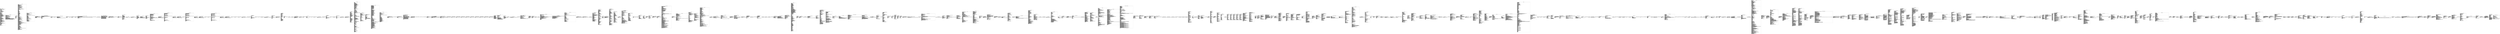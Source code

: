 digraph AWESOMEGRAPH {
rankdir = TB
fontsize = 14
node [ shape = record ]
javalangString[
label = "{java.lang.String|
-value: char[]\l-hash: int\l-serialVersionUID: long\l-serialPersistentFields: java.io.ObjectStreamField[]\l+CASE_INSENSITIVE_ORDER: java.util.Comparator\l|+&lt;init&gt;()
\l+&lt;init&gt;(java.lang.String)
\l+&lt;init&gt;(char[])
\l+&lt;init&gt;(char[], int, int)
\l+&lt;init&gt;(int[], int, int)
\l+&lt;init&gt;(byte[], int, int, int)
\l+&lt;init&gt;(byte[], int)
\l-checkBounds(byte[], int, int)
\l+&lt;init&gt;(byte[], int, int, java.lang.String)
\l+&lt;init&gt;(byte[], int, int, java.nio.charset.Charset)
\l+&lt;init&gt;(byte[], java.lang.String)
\l+&lt;init&gt;(byte[], java.nio.charset.Charset)
\l+&lt;init&gt;(byte[], int, int)
\l+&lt;init&gt;(byte[])
\l+&lt;init&gt;(java.lang.StringBuffer)
\l+&lt;init&gt;(java.lang.StringBuilder)
\l&lt;init&gt;(char[], boolean)
\l+length()
\l+isEmpty()
\l+charAt(int)
\l+codePointAt(int)
\l+codePointBefore(int)
\l+codePointCount(int, int)
\l+offsetByCodePoints(int, int)
\lgetChars(char[], int)
\l+getChars(int, int, char[], int)
\l+getBytes(int, int, byte[], int)
\l+getBytes(java.lang.String)
\l+getBytes(java.nio.charset.Charset)
\l+getBytes()
\l+equals(java.lang.Object)
\l+contentEquals(java.lang.StringBuffer)
\l-nonSyncContentEquals(java.lang.AbstractStringBuilder)
\l+contentEquals(java.lang.CharSequence)
\l+equalsIgnoreCase(java.lang.String)
\l+compareTo(java.lang.String)
\l+compareToIgnoreCase(java.lang.String)
\l+regionMatches(int, java.lang.String, int, int)
\l+regionMatches(boolean, int, java.lang.String, int, int)
\l+startsWith(java.lang.String, int)
\l+startsWith(java.lang.String)
\l+endsWith(java.lang.String)
\l+hashCode()
\l+indexOf(int)
\l+indexOf(int, int)
\l-indexOfSupplementary(int, int)
\l+lastIndexOf(int)
\l+lastIndexOf(int, int)
\l-lastIndexOfSupplementary(int, int)
\l+indexOf(java.lang.String)
\l+indexOf(java.lang.String, int)
\lindexOf(char[], int, int, java.lang.String, int)
\lindexOf(char[], int, int, char[], int, int, int)
\l+lastIndexOf(java.lang.String)
\l+lastIndexOf(java.lang.String, int)
\llastIndexOf(char[], int, int, java.lang.String, int)
\llastIndexOf(char[], int, int, char[], int, int, int)
\l+substring(int)
\l+substring(int, int)
\l+subSequence(int, int)
\l+concat(java.lang.String)
\l+replace(char, char)
\l+matches(java.lang.String)
\l+contains(java.lang.CharSequence)
\l+replaceFirst(java.lang.String, java.lang.String)
\l+replaceAll(java.lang.String, java.lang.String)
\l+replace(java.lang.CharSequence, java.lang.CharSequence)
\l+split(java.lang.String, int)
\l+split(java.lang.String)
\l+join(java.lang.CharSequence, java.lang.CharSequence[])
\l+join(java.lang.CharSequence, java.lang.Iterable)
\l+toLowerCase(java.util.Locale)
\l+toLowerCase()
\l+toUpperCase(java.util.Locale)
\l+toUpperCase()
\l+trim()
\l+toString()
\l+toCharArray()
\l+format(java.lang.String, java.lang.Object[])
\l+format(java.util.Locale, java.lang.String, java.lang.Object[])
\l+valueOf(java.lang.Object)
\l+valueOf(char[])
\l+valueOf(char[], int, int)
\l+copyValueOf(char[], int, int)
\l+copyValueOf(char[])
\l+valueOf(boolean)
\l+valueOf(char)
\l+valueOf(int)
\l+valueOf(long)
\l+valueOf(float)
\l+valueOf(double)
\l+intern()
\l+compareTo(java.lang.Object)
\l&lt;clinit&gt;()
\l}"
]javautilComparator[
label = "{java.util.Comparator|
|+compare(java.lang.Object, java.lang.Object)
\l+equals(java.lang.Object)
\l+reversed()
\l+thenComparing(java.util.Comparator)
\l+thenComparing(java.util.function.Function, java.util.Comparator)
\l+thenComparing(java.util.function.Function)
\l+thenComparingInt(java.util.function.ToIntFunction)
\l+thenComparingLong(java.util.function.ToLongFunction)
\l+thenComparingDouble(java.util.function.ToDoubleFunction)
\l+reverseOrder()
\l+naturalOrder()
\l+nullsFirst(java.util.Comparator)
\l+nullsLast(java.util.Comparator)
\l+comparing(java.util.function.Function, java.util.Comparator)
\l+comparing(java.util.function.Function)
\l+comparingInt(java.util.function.ToIntFunction)
\l+comparingLong(java.util.function.ToLongFunction)
\l+comparingDouble(java.util.function.ToDoubleFunction)
\l-$deserializeLambda$(java.lang.invoke.SerializedLambda)
\l-lambda$comparingDouble$8dcf42ea$1(java.util.function.ToDoubleFunction, java.lang.Object, java.lang.Object)
\l-lambda$comparingLong$6043328a$1(java.util.function.ToLongFunction, java.lang.Object, java.lang.Object)
\l-lambda$comparingInt$7b0bb60$1(java.util.function.ToIntFunction, java.lang.Object, java.lang.Object)
\l-lambda$comparing$77a9974f$1(java.util.function.Function, java.lang.Object, java.lang.Object)
\l-lambda$comparing$ea9a8b3a$1(java.util.Comparator, java.util.function.Function, java.lang.Object, java.lang.Object)
\l-lambda$thenComparing$36697e65$1(java.util.Comparator, java.lang.Object, java.lang.Object)
\l}"
]javalangObject[
label = "{java.lang.Object|
|+&lt;init&gt;()
\l-registerNatives()
\l+getClass()
\l+hashCode()
\l+equals(java.lang.Object)
\l#clone()
\l+toString()
\l+notify()
\l+notifyAll()
\l+wait(long)
\l+wait(long, int)
\l+wait()
\l#finalize()
\l&lt;clinit&gt;()
\l}"
]javalangClass[
label = "{java.lang.Class|
-ANNOTATION: int\l-ENUM: int\l-SYNTHETIC: int\l-cachedConstructor: java.lang.reflect.Constructor\l-newInstanceCallerCache: java.lang.Class\l-name: java.lang.String\l-classLoader: java.lang.ClassLoader\l-allPermDomain: java.security.ProtectionDomain\l-useCaches: boolean\l-reflectionData: java.lang.ref.SoftReference\l-classRedefinedCount: int\l-genericInfo: sun.reflect.generics.repository.ClassRepository\l-serialVersionUID: long\l-serialPersistentFields: java.io.ObjectStreamField[]\l-reflectionFactory: sun.reflect.ReflectionFactory\l-initted: boolean\l-enumConstants: java.lang.Object[]\l-enumConstantDirectory: java.util.Map\l-annotationData: java.lang.Class$AnnotationData\l-annotationType: sun.reflect.annotation.AnnotationType\lclassValueMap: java.lang.ClassValue$ClassValueMap\l|-registerNatives()
\l-&lt;init&gt;(java.lang.ClassLoader)
\l+toString()
\l+toGenericString()
\l+forName(java.lang.String)
\l+forName(java.lang.String, boolean, java.lang.ClassLoader)
\l-forName0(java.lang.String, boolean, java.lang.ClassLoader, java.lang.Class)
\l+newInstance()
\l+isInstance(java.lang.Object)
\l+isAssignableFrom(java.lang.Class)
\l+isInterface()
\l+isArray()
\l+isPrimitive()
\l+isAnnotation()
\l+isSynthetic()
\l+getName()
\l-getName0()
\l+getClassLoader()
\lgetClassLoader0()
\l+getTypeParameters()
\l+getSuperclass()
\l+getGenericSuperclass()
\l+getPackage()
\l+getInterfaces()
\l-getInterfaces0()
\l+getGenericInterfaces()
\l+getComponentType()
\l+getModifiers()
\l+getSigners()
\lsetSigners(java.lang.Object[])
\l+getEnclosingMethod()
\l-getEnclosingMethod0()
\l-getEnclosingMethodInfo()
\l-toClass(java.lang.reflect.Type)
\l+getEnclosingConstructor()
\l+getDeclaringClass()
\l-getDeclaringClass0()
\l+getEnclosingClass()
\l+getSimpleName()
\l+getTypeName()
\l-isAsciiDigit(char)
\l+getCanonicalName()
\l+isAnonymousClass()
\l+isLocalClass()
\l+isMemberClass()
\l-getSimpleBinaryName()
\l-isLocalOrAnonymousClass()
\l+getClasses()
\l+getFields()
\l+getMethods()
\l+getConstructors()
\l+getField(java.lang.String)
\l+getMethod(java.lang.String, java.lang.Class[])
\l+getConstructor(java.lang.Class[])
\l+getDeclaredClasses()
\l+getDeclaredFields()
\l+getDeclaredMethods()
\l+getDeclaredConstructors()
\l+getDeclaredField(java.lang.String)
\l+getDeclaredMethod(java.lang.String, java.lang.Class[])
\l+getDeclaredConstructor(java.lang.Class[])
\l+getResourceAsStream(java.lang.String)
\l+getResource(java.lang.String)
\l+getProtectionDomain()
\l-getProtectionDomain0()
\lgetPrimitiveClass(java.lang.String)
\l-checkMemberAccess(int, java.lang.Class, boolean)
\l-checkPackageAccess(java.lang.ClassLoader, boolean)
\l-resolveName(java.lang.String)
\l-reflectionData()
\l-newReflectionData(java.lang.ref.SoftReference, int)
\l-getGenericSignature0()
\l-getFactory()
\l-getGenericInfo()
\lgetRawAnnotations()
\lgetRawTypeAnnotations()
\lgetExecutableTypeAnnotationBytes(java.lang.reflect.Executable)
\lgetConstantPool()
\l-privateGetDeclaredFields(boolean)
\l-privateGetPublicFields(java.util.Set)
\l-addAll(java.util.Collection, java.lang.reflect.Field[])
\l-privateGetDeclaredConstructors(boolean)
\l-privateGetDeclaredMethods(boolean)
\l-privateGetPublicMethods()
\l-searchFields(java.lang.reflect.Field[], java.lang.String)
\l-getField0(java.lang.String)
\l-searchMethods(java.lang.reflect.Method[], java.lang.String, java.lang.Class[])
\l-getMethod0(java.lang.String, java.lang.Class[], boolean)
\l-privateGetMethodRecursive(java.lang.String, java.lang.Class[], boolean, java.lang.Class$MethodArray)
\l-getConstructor0(java.lang.Class[], int)
\l-arrayContentsEq(java.lang.Object[], java.lang.Object[])
\l-copyFields(java.lang.reflect.Field[])
\l-copyMethods(java.lang.reflect.Method[])
\l-copyConstructors(java.lang.reflect.Constructor[])
\l-getDeclaredFields0(boolean)
\l-getDeclaredMethods0(boolean)
\l-getDeclaredConstructors0(boolean)
\l-getDeclaredClasses0()
\l-argumentTypesToString(java.lang.Class[])
\l+desiredAssertionStatus()
\l-desiredAssertionStatus0(java.lang.Class)
\l+isEnum()
\l-getReflectionFactory()
\l-checkInitted()
\l+getEnumConstants()
\lgetEnumConstantsShared()
\lenumConstantDirectory()
\l+cast(java.lang.Object)
\l-cannotCastMsg(java.lang.Object)
\l+asSubclass(java.lang.Class)
\l+getAnnotation(java.lang.Class)
\l+isAnnotationPresent(java.lang.Class)
\l+getAnnotationsByType(java.lang.Class)
\l+getAnnotations()
\l+getDeclaredAnnotation(java.lang.Class)
\l+getDeclaredAnnotationsByType(java.lang.Class)
\l+getDeclaredAnnotations()
\l-annotationData()
\l-createAnnotationData(int)
\lcasAnnotationType(sun.reflect.annotation.AnnotationType, sun.reflect.annotation.AnnotationType)
\lgetAnnotationType()
\lgetDeclaredAnnotationMap()
\l+getAnnotatedSuperclass()
\l+getAnnotatedInterfaces()
\laccess$100(java.lang.Class, boolean)
\laccess$200(java.lang.reflect.Field[], java.lang.String)
\laccess$300(java.lang.Object[], java.lang.Object[])
\laccess$402(boolean)
\laccess$502(boolean)
\l&lt;clinit&gt;()
\l}"
]javalangreflectConstructor[
label = "{java.lang.reflect.Constructor|
-clazz: java.lang.Class\l-slot: int\l-parameterTypes: java.lang.Class[]\l-exceptionTypes: java.lang.Class[]\l-modifiers: int\l-signature: java.lang.String\l-genericInfo: sun.reflect.generics.repository.ConstructorRepository\l-annotations: byte[]\l-parameterAnnotations: byte[]\l-constructorAccessor: sun.reflect.ConstructorAccessor\l-root: java.lang.reflect.Constructor\l|-getFactory()
\lgetGenericInfo()
\lgetRoot()
\l&lt;init&gt;(java.lang.Class, java.lang.Class[], java.lang.Class[], int, int, java.lang.String, byte[], byte[])
\lcopy()
\lhasGenericInformation()
\lgetAnnotationBytes()
\l+getDeclaringClass()
\l+getName()
\l+getModifiers()
\l+getTypeParameters()
\l+getParameterTypes()
\l+getParameterCount()
\l+getGenericParameterTypes()
\l+getExceptionTypes()
\l+getGenericExceptionTypes()
\l+equals(java.lang.Object)
\l+hashCode()
\l+toString()
\lspecificToStringHeader(java.lang.StringBuilder)
\l+toGenericString()
\lspecificToGenericStringHeader(java.lang.StringBuilder)
\l+newInstance(java.lang.Object[])
\l+isVarArgs()
\l+isSynthetic()
\l-acquireConstructorAccessor()
\lgetConstructorAccessor()
\lsetConstructorAccessor(sun.reflect.ConstructorAccessor)
\lgetSlot()
\lgetSignature()
\lgetRawAnnotations()
\lgetRawParameterAnnotations()
\l+getAnnotation(java.lang.Class)
\l+getDeclaredAnnotations()
\l+getParameterAnnotations()
\lhandleParameterNumberMismatch(int, int)
\l+getAnnotatedReturnType()
\l+getAnnotatedReceiverType()
\l}"
]sunreflectgenericsrepositoryConstructorRepository[
label = "{sun.reflect.generics.repository.ConstructorRepository|
-paramTypes: java.lang.reflect.Type[]\l-exceptionTypes: java.lang.reflect.Type[]\l|#&lt;init&gt;(java.lang.String, sun.reflect.generics.factory.GenericsFactory)
\l#parse(java.lang.String)
\l+make(java.lang.String, sun.reflect.generics.factory.GenericsFactory)
\l+getParameterTypes()
\l+getExceptionTypes()
\l#parse(java.lang.String)
\l}"
]sunreflectgenericsfactoryGenericsFactory[
label = "{sun.reflect.generics.factory.GenericsFactory|
|+makeTypeVariable(java.lang.String, sun.reflect.generics.tree.FieldTypeSignature[])
\l+makeParameterizedType(java.lang.reflect.Type, java.lang.reflect.Type[], java.lang.reflect.Type)
\l+findTypeVariable(java.lang.String)
\l+makeWildcard(sun.reflect.generics.tree.FieldTypeSignature[], sun.reflect.generics.tree.FieldTypeSignature[])
\l+makeNamedType(java.lang.String)
\l+makeArrayType(java.lang.reflect.Type)
\l+makeByte()
\l+makeBool()
\l+makeShort()
\l+makeChar()
\l+makeInt()
\l+makeLong()
\l+makeFloat()
\l+makeDouble()
\l+makeVoid()
\l}"
]javalangreflectTypeVariable[
label = "{java.lang.reflect.TypeVariable|
|+getBounds()
\l+getGenericDeclaration()
\l+getName()
\l+getAnnotatedBounds()
\l}"
]javalangreflectGenericDeclaration[
label = "{java.lang.reflect.GenericDeclaration|
|+getTypeParameters()
\l}"
]javalangObject[
label = "{java.lang.Object|
|+&lt;init&gt;()
\l-registerNatives()
\l+getClass()
\l+hashCode()
\l+equals(java.lang.Object)
\l#clone()
\l+toString()
\l+notify()
\l+notifyAll()
\l+wait(long)
\l+wait(long, int)
\l+wait()
\l#finalize()
\l&lt;clinit&gt;()
\l}"
]javalangreflectAnnotatedElement[
label = "{java.lang.reflect.AnnotatedElement|
|+isAnnotationPresent(java.lang.Class)
\l+getAnnotation(java.lang.Class)
\l+getAnnotations()
\l+getAnnotationsByType(java.lang.Class)
\l+getDeclaredAnnotation(java.lang.Class)
\l+getDeclaredAnnotationsByType(java.lang.Class)
\l+getDeclaredAnnotations()
\l-lambda$getDeclaredAnnotationsByType$0(java.lang.annotation.Annotation, java.lang.annotation.Annotation)
\l}"
]javalangannotationAnnotation[
label = "{java.lang.annotation.Annotation|
|+equals(java.lang.Object)
\l+hashCode()
\l+toString()
\l+annotationType()
\l}"
]javalangreflectAnnotatedElement[
label = "{java.lang.reflect.AnnotatedElement|
|+isAnnotationPresent(java.lang.Class)
\l+getAnnotation(java.lang.Class)
\l+getAnnotations()
\l+getAnnotationsByType(java.lang.Class)
\l+getDeclaredAnnotation(java.lang.Class)
\l+getDeclaredAnnotationsByType(java.lang.Class)
\l+getDeclaredAnnotations()
\l-lambda$getDeclaredAnnotationsByType$0(java.lang.annotation.Annotation, java.lang.annotation.Annotation)
\l}"
]javalangreflectType[
label = "{java.lang.reflect.Type|
|+getTypeName()
\l}"
]javalangreflectType[
label = "{java.lang.reflect.Type|
|+getTypeName()
\l}"
]javalangreflectParameterizedType[
label = "{java.lang.reflect.ParameterizedType|
|+getActualTypeArguments()
\l+getRawType()
\l+getOwnerType()
\l}"
]javalangreflectWildcardType[
label = "{java.lang.reflect.WildcardType|
|+getUpperBounds()
\l+getLowerBounds()
\l}"
]sunreflectgenericstreeMethodTypeSignature[
label = "{sun.reflect.generics.tree.MethodTypeSignature|
-formalTypeParams: sun.reflect.generics.tree.FormalTypeParameter[]\l-parameterTypes: sun.reflect.generics.tree.TypeSignature[]\l-returnType: sun.reflect.generics.tree.ReturnType\l-exceptionTypes: sun.reflect.generics.tree.FieldTypeSignature[]\l|-&lt;init&gt;(sun.reflect.generics.tree.FormalTypeParameter[], sun.reflect.generics.tree.TypeSignature[], sun.reflect.generics.tree.ReturnType, sun.reflect.generics.tree.FieldTypeSignature[])
\l+make(sun.reflect.generics.tree.FormalTypeParameter[], sun.reflect.generics.tree.TypeSignature[], sun.reflect.generics.tree.ReturnType, sun.reflect.generics.tree.FieldTypeSignature[])
\l+getFormalTypeParameters()
\l+getParameterTypes()
\l+getReturnType()
\l+getExceptionTypes()
\l+accept(sun.reflect.generics.visitor.Visitor)
\l}"
]sunreflectgenericstreeReturnType[
label = "{sun.reflect.generics.tree.ReturnType|
|}"
]sunreflectgenericstreeTypeTree[
label = "{sun.reflect.generics.tree.TypeTree|
|+accept(sun.reflect.generics.visitor.TypeTreeVisitor)
\l}"
]sunreflectgenericsvisitorTypeTreeVisitor[
label = "{sun.reflect.generics.visitor.TypeTreeVisitor|
|+getResult()
\l+visitFormalTypeParameter(sun.reflect.generics.tree.FormalTypeParameter)
\l+visitClassTypeSignature(sun.reflect.generics.tree.ClassTypeSignature)
\l+visitArrayTypeSignature(sun.reflect.generics.tree.ArrayTypeSignature)
\l+visitTypeVariableSignature(sun.reflect.generics.tree.TypeVariableSignature)
\l+visitWildcard(sun.reflect.generics.tree.Wildcard)
\l+visitSimpleClassTypeSignature(sun.reflect.generics.tree.SimpleClassTypeSignature)
\l+visitBottomSignature(sun.reflect.generics.tree.BottomSignature)
\l+visitByteSignature(sun.reflect.generics.tree.ByteSignature)
\l+visitBooleanSignature(sun.reflect.generics.tree.BooleanSignature)
\l+visitShortSignature(sun.reflect.generics.tree.ShortSignature)
\l+visitCharSignature(sun.reflect.generics.tree.CharSignature)
\l+visitIntSignature(sun.reflect.generics.tree.IntSignature)
\l+visitLongSignature(sun.reflect.generics.tree.LongSignature)
\l+visitFloatSignature(sun.reflect.generics.tree.FloatSignature)
\l+visitDoubleSignature(sun.reflect.generics.tree.DoubleSignature)
\l+visitVoidDescriptor(sun.reflect.generics.tree.VoidDescriptor)
\l}"
]sunreflectgenericstreeFormalTypeParameter[
label = "{sun.reflect.generics.tree.FormalTypeParameter|
-name: java.lang.String\l-bounds: sun.reflect.generics.tree.FieldTypeSignature[]\l|-&lt;init&gt;(java.lang.String, sun.reflect.generics.tree.FieldTypeSignature[])
\l+make(java.lang.String, sun.reflect.generics.tree.FieldTypeSignature[])
\l+getBounds()
\l+getName()
\l+accept(sun.reflect.generics.visitor.TypeTreeVisitor)
\l}"
]sunreflectgenericstreeTree[
label = "{sun.reflect.generics.tree.Tree|
|}"
]sunreflectgenericstreeTree[
label = "{sun.reflect.generics.tree.Tree|
|}"
]sunreflectgenericstreeTypeTree[
label = "{sun.reflect.generics.tree.TypeTree|
|+accept(sun.reflect.generics.visitor.TypeTreeVisitor)
\l}"
]sunreflectgenericstreeClassTypeSignature[
label = "{sun.reflect.generics.tree.ClassTypeSignature|
-path: java.util.List\l|-&lt;init&gt;(java.util.List)
\l+make(java.util.List)
\l+getPath()
\l+accept(sun.reflect.generics.visitor.TypeTreeVisitor)
\l}"
]javautilList[
label = "{java.util.List|
|+size()
\l+isEmpty()
\l+contains(java.lang.Object)
\l+iterator()
\l+toArray()
\l+toArray(java.lang.Object[])
\l+add(java.lang.Object)
\l+remove(java.lang.Object)
\l+containsAll(java.util.Collection)
\l+addAll(java.util.Collection)
\l+addAll(int, java.util.Collection)
\l+removeAll(java.util.Collection)
\l+retainAll(java.util.Collection)
\l+replaceAll(java.util.function.UnaryOperator)
\l+sort(java.util.Comparator)
\l+clear()
\l+equals(java.lang.Object)
\l+hashCode()
\l+get(int)
\l+set(int, java.lang.Object)
\l+add(int, java.lang.Object)
\l+remove(int)
\l+indexOf(java.lang.Object)
\l+lastIndexOf(java.lang.Object)
\l+listIterator()
\l+listIterator(int)
\l+subList(int, int)
\l+spliterator()
\l}"
]javautilIterator[
label = "{java.util.Iterator|
|+hasNext()
\l+next()
\l+remove()
\l+forEachRemaining(java.util.function.Consumer)
\l}"
]javautilfunctionConsumer[
label = "{java.util.function.Consumer|
|+accept(java.lang.Object)
\l+andThen(java.util.function.Consumer)
\l-lambda$andThen$0(java.util.function.Consumer, java.lang.Object)
\l}"
]javautilCollection[
label = "{java.util.Collection|
|+size()
\l+isEmpty()
\l+contains(java.lang.Object)
\l+iterator()
\l+toArray()
\l+toArray(java.lang.Object[])
\l+add(java.lang.Object)
\l+remove(java.lang.Object)
\l+containsAll(java.util.Collection)
\l+addAll(java.util.Collection)
\l+removeAll(java.util.Collection)
\l+removeIf(java.util.function.Predicate)
\l+retainAll(java.util.Collection)
\l+clear()
\l+equals(java.lang.Object)
\l+hashCode()
\l+spliterator()
\l+stream()
\l+parallelStream()
\l}"
]javautilfunctionPredicate[
label = "{java.util.function.Predicate|
|+test(java.lang.Object)
\l+and(java.util.function.Predicate)
\l+negate()
\l+or(java.util.function.Predicate)
\l+isEqual(java.lang.Object)
\l-lambda$isEqual$3(java.lang.Object, java.lang.Object)
\l-lambda$or$2(java.util.function.Predicate, java.lang.Object)
\l-lambda$negate$1(java.lang.Object)
\l-lambda$and$0(java.util.function.Predicate, java.lang.Object)
\l}"
]javautilSpliterator[
label = "{java.util.Spliterator|
+ORDERED: int\l+DISTINCT: int\l+SORTED: int\l+SIZED: int\l+NONNULL: int\l+IMMUTABLE: int\l+CONCURRENT: int\l+SUBSIZED: int\l|+tryAdvance(java.util.function.Consumer)
\l+forEachRemaining(java.util.function.Consumer)
\l+trySplit()
\l+estimateSize()
\l+getExactSizeIfKnown()
\l+characteristics()
\l+hasCharacteristics(int)
\l+getComparator()
\l}"
]javautilstreamStream[
label = "{java.util.stream.Stream|
|+filter(java.util.function.Predicate)
\l+map(java.util.function.Function)
\l+mapToInt(java.util.function.ToIntFunction)
\l+mapToLong(java.util.function.ToLongFunction)
\l+mapToDouble(java.util.function.ToDoubleFunction)
\l+flatMap(java.util.function.Function)
\l+flatMapToInt(java.util.function.Function)
\l+flatMapToLong(java.util.function.Function)
\l+flatMapToDouble(java.util.function.Function)
\l+distinct()
\l+sorted()
\l+sorted(java.util.Comparator)
\l+peek(java.util.function.Consumer)
\l+limit(long)
\l+skip(long)
\l+forEach(java.util.function.Consumer)
\l+forEachOrdered(java.util.function.Consumer)
\l+toArray()
\l+toArray(java.util.function.IntFunction)
\l+reduce(java.lang.Object, java.util.function.BinaryOperator)
\l+reduce(java.util.function.BinaryOperator)
\l+reduce(java.lang.Object, java.util.function.BiFunction, java.util.function.BinaryOperator)
\l+collect(java.util.function.Supplier, java.util.function.BiConsumer, java.util.function.BiConsumer)
\l+collect(java.util.stream.Collector)
\l+min(java.util.Comparator)
\l+max(java.util.Comparator)
\l+count()
\l+anyMatch(java.util.function.Predicate)
\l+allMatch(java.util.function.Predicate)
\l+noneMatch(java.util.function.Predicate)
\l+findFirst()
\l+findAny()
\l+builder()
\l+empty()
\l+of(java.lang.Object)
\l+of(java.lang.Object[])
\l+iterate(java.lang.Object, java.util.function.UnaryOperator)
\l+generate(java.util.function.Supplier)
\l+concat(java.util.stream.Stream, java.util.stream.Stream)
\l}"
]javautilfunctionFunction[
label = "{java.util.function.Function|
|+apply(java.lang.Object)
\l+compose(java.util.function.Function)
\l+andThen(java.util.function.Function)
\l+identity()
\l-lambda$identity$2(java.lang.Object)
\l-lambda$andThen$1(java.util.function.Function, java.lang.Object)
\l-lambda$compose$0(java.util.function.Function, java.lang.Object)
\l}"
]javautilstreamIntStream[
label = "{java.util.stream.IntStream|
|+filter(java.util.function.IntPredicate)
\l+map(java.util.function.IntUnaryOperator)
\l+mapToObj(java.util.function.IntFunction)
\l+mapToLong(java.util.function.IntToLongFunction)
\l+mapToDouble(java.util.function.IntToDoubleFunction)
\l+flatMap(java.util.function.IntFunction)
\l+distinct()
\l+sorted()
\l+peek(java.util.function.IntConsumer)
\l+limit(long)
\l+skip(long)
\l+forEach(java.util.function.IntConsumer)
\l+forEachOrdered(java.util.function.IntConsumer)
\l+toArray()
\l+reduce(int, java.util.function.IntBinaryOperator)
\l+reduce(java.util.function.IntBinaryOperator)
\l+collect(java.util.function.Supplier, java.util.function.ObjIntConsumer, java.util.function.BiConsumer)
\l+sum()
\l+min()
\l+max()
\l+count()
\l+average()
\l+summaryStatistics()
\l+anyMatch(java.util.function.IntPredicate)
\l+allMatch(java.util.function.IntPredicate)
\l+noneMatch(java.util.function.IntPredicate)
\l+findFirst()
\l+findAny()
\l+asLongStream()
\l+asDoubleStream()
\l+boxed()
\l+sequential()
\l+parallel()
\l+iterator()
\l+spliterator()
\l+builder()
\l+empty()
\l+of(int)
\l+of(int[])
\l+iterate(int, java.util.function.IntUnaryOperator)
\l+generate(java.util.function.IntSupplier)
\l+range(int, int)
\l+rangeClosed(int, int)
\l+concat(java.util.stream.IntStream, java.util.stream.IntStream)
\l+parallel()
\l+sequential()
\l+spliterator()
\l+iterator()
\l}"
]javautilfunctionIntPredicate[
label = "{java.util.function.IntPredicate|
|+test(int)
\l+and(java.util.function.IntPredicate)
\l+negate()
\l+or(java.util.function.IntPredicate)
\l-lambda$or$2(java.util.function.IntPredicate, int)
\l-lambda$negate$1(int)
\l-lambda$and$0(java.util.function.IntPredicate, int)
\l}"
]javautilfunctionIntUnaryOperator[
label = "{java.util.function.IntUnaryOperator|
|+applyAsInt(int)
\l+compose(java.util.function.IntUnaryOperator)
\l+andThen(java.util.function.IntUnaryOperator)
\l+identity()
\l-lambda$identity$2(int)
\l-lambda$andThen$1(java.util.function.IntUnaryOperator, int)
\l-lambda$compose$0(java.util.function.IntUnaryOperator, int)
\l}"
]javautilfunctionIntFunction[
label = "{java.util.function.IntFunction|
|+apply(int)
\l}"
]javautilstreamLongStream[
label = "{java.util.stream.LongStream|
|+filter(java.util.function.LongPredicate)
\l+map(java.util.function.LongUnaryOperator)
\l+mapToObj(java.util.function.LongFunction)
\l+mapToInt(java.util.function.LongToIntFunction)
\l+mapToDouble(java.util.function.LongToDoubleFunction)
\l+flatMap(java.util.function.LongFunction)
\l+distinct()
\l+sorted()
\l+peek(java.util.function.LongConsumer)
\l+limit(long)
\l+skip(long)
\l+forEach(java.util.function.LongConsumer)
\l+forEachOrdered(java.util.function.LongConsumer)
\l+toArray()
\l+reduce(long, java.util.function.LongBinaryOperator)
\l+reduce(java.util.function.LongBinaryOperator)
\l+collect(java.util.function.Supplier, java.util.function.ObjLongConsumer, java.util.function.BiConsumer)
\l+sum()
\l+min()
\l+max()
\l+count()
\l+average()
\l+summaryStatistics()
\l+anyMatch(java.util.function.LongPredicate)
\l+allMatch(java.util.function.LongPredicate)
\l+noneMatch(java.util.function.LongPredicate)
\l+findFirst()
\l+findAny()
\l+asDoubleStream()
\l+boxed()
\l+sequential()
\l+parallel()
\l+iterator()
\l+spliterator()
\l+builder()
\l+empty()
\l+of(long)
\l+of(long[])
\l+iterate(long, java.util.function.LongUnaryOperator)
\l+generate(java.util.function.LongSupplier)
\l+range(long, long)
\l+rangeClosed(long, long)
\l+concat(java.util.stream.LongStream, java.util.stream.LongStream)
\l+parallel()
\l+sequential()
\l+spliterator()
\l+iterator()
\l}"
]javautilfunctionLongPredicate[
label = "{java.util.function.LongPredicate|
|+test(long)
\l+and(java.util.function.LongPredicate)
\l+negate()
\l+or(java.util.function.LongPredicate)
\l-lambda$or$2(java.util.function.LongPredicate, long)
\l-lambda$negate$1(long)
\l-lambda$and$0(java.util.function.LongPredicate, long)
\l}"
]javautilfunctionLongUnaryOperator[
label = "{java.util.function.LongUnaryOperator|
|+applyAsLong(long)
\l+compose(java.util.function.LongUnaryOperator)
\l+andThen(java.util.function.LongUnaryOperator)
\l+identity()
\l-lambda$identity$2(long)
\l-lambda$andThen$1(java.util.function.LongUnaryOperator, long)
\l-lambda$compose$0(java.util.function.LongUnaryOperator, long)
\l}"
]javautilfunctionLongFunction[
label = "{java.util.function.LongFunction|
|+apply(long)
\l}"
]javautilfunctionLongToIntFunction[
label = "{java.util.function.LongToIntFunction|
|+applyAsInt(long)
\l}"
]javautilstreamDoubleStream[
label = "{java.util.stream.DoubleStream|
|+filter(java.util.function.DoublePredicate)
\l+map(java.util.function.DoubleUnaryOperator)
\l+mapToObj(java.util.function.DoubleFunction)
\l+mapToInt(java.util.function.DoubleToIntFunction)
\l+mapToLong(java.util.function.DoubleToLongFunction)
\l+flatMap(java.util.function.DoubleFunction)
\l+distinct()
\l+sorted()
\l+peek(java.util.function.DoubleConsumer)
\l+limit(long)
\l+skip(long)
\l+forEach(java.util.function.DoubleConsumer)
\l+forEachOrdered(java.util.function.DoubleConsumer)
\l+toArray()
\l+reduce(double, java.util.function.DoubleBinaryOperator)
\l+reduce(java.util.function.DoubleBinaryOperator)
\l+collect(java.util.function.Supplier, java.util.function.ObjDoubleConsumer, java.util.function.BiConsumer)
\l+sum()
\l+min()
\l+max()
\l+count()
\l+average()
\l+summaryStatistics()
\l+anyMatch(java.util.function.DoublePredicate)
\l+allMatch(java.util.function.DoublePredicate)
\l+noneMatch(java.util.function.DoublePredicate)
\l+findFirst()
\l+findAny()
\l+boxed()
\l+sequential()
\l+parallel()
\l+iterator()
\l+spliterator()
\l+builder()
\l+empty()
\l+of(double)
\l+of(double[])
\l+iterate(double, java.util.function.DoubleUnaryOperator)
\l+generate(java.util.function.DoubleSupplier)
\l+concat(java.util.stream.DoubleStream, java.util.stream.DoubleStream)
\l+parallel()
\l+sequential()
\l+spliterator()
\l+iterator()
\l}"
]javautilfunctionDoublePredicate[
label = "{java.util.function.DoublePredicate|
|+test(double)
\l+and(java.util.function.DoublePredicate)
\l+negate()
\l+or(java.util.function.DoublePredicate)
\l-lambda$or$2(java.util.function.DoublePredicate, double)
\l-lambda$negate$1(double)
\l-lambda$and$0(java.util.function.DoublePredicate, double)
\l}"
]javautilfunctionDoubleUnaryOperator[
label = "{java.util.function.DoubleUnaryOperator|
|+applyAsDouble(double)
\l+compose(java.util.function.DoubleUnaryOperator)
\l+andThen(java.util.function.DoubleUnaryOperator)
\l+identity()
\l-lambda$identity$2(double)
\l-lambda$andThen$1(java.util.function.DoubleUnaryOperator, double)
\l-lambda$compose$0(java.util.function.DoubleUnaryOperator, double)
\l}"
]javautilfunctionDoubleFunction[
label = "{java.util.function.DoubleFunction|
|+apply(double)
\l}"
]javautilfunctionDoubleToIntFunction[
label = "{java.util.function.DoubleToIntFunction|
|+applyAsInt(double)
\l}"
]javautilfunctionDoubleToLongFunction[
label = "{java.util.function.DoubleToLongFunction|
|+applyAsLong(double)
\l}"
]javautilfunctionDoubleConsumer[
label = "{java.util.function.DoubleConsumer|
|+accept(double)
\l+andThen(java.util.function.DoubleConsumer)
\l-lambda$andThen$0(java.util.function.DoubleConsumer, double)
\l}"
]javautilfunctionDoubleBinaryOperator[
label = "{java.util.function.DoubleBinaryOperator|
|+applyAsDouble(double, double)
\l}"
]javautilOptionalDouble[
label = "{java.util.OptionalDouble|
-EMPTY: java.util.OptionalDouble\l-isPresent: boolean\l-value: double\l|-&lt;init&gt;()
\l+empty()
\l-&lt;init&gt;(double)
\l+of(double)
\l+getAsDouble()
\l+isPresent()
\l+ifPresent(java.util.function.DoubleConsumer)
\l+orElse(double)
\l+orElseGet(java.util.function.DoubleSupplier)
\l+orElseThrow(java.util.function.Supplier)
\l+equals(java.lang.Object)
\l+hashCode()
\l+toString()
\l&lt;clinit&gt;()
\l}"
]javautilfunctionDoubleSupplier[
label = "{java.util.function.DoubleSupplier|
|+getAsDouble()
\l}"
]javautilfunctionSupplier[
label = "{java.util.function.Supplier|
|+get()
\l}"
]javautilfunctionObjDoubleConsumer[
label = "{java.util.function.ObjDoubleConsumer|
|+accept(java.lang.Object, double)
\l}"
]javautilfunctionBiConsumer[
label = "{java.util.function.BiConsumer|
|+accept(java.lang.Object, java.lang.Object)
\l+andThen(java.util.function.BiConsumer)
\l-lambda$andThen$0(java.util.function.BiConsumer, java.lang.Object, java.lang.Object)
\l}"
]javautilDoubleSummaryStatistics[
label = "{java.util.DoubleSummaryStatistics|
-count: long\l-sum: double\l-sumCompensation: double\l-simpleSum: double\l-min: double\l-max: double\l|+&lt;init&gt;()
\l+accept(double)
\l+combine(java.util.DoubleSummaryStatistics)
\l-sumWithCompensation(double)
\l+getCount()
\l+getSum()
\l+getMin()
\l+getMax()
\l+getAverage()
\l+toString()
\l}"
]javautilfunctionDoubleConsumer[
label = "{java.util.function.DoubleConsumer|
|+accept(double)
\l+andThen(java.util.function.DoubleConsumer)
\l-lambda$andThen$0(java.util.function.DoubleConsumer, double)
\l}"
]javautilPrimitiveIteratorOfDouble[
label = "{java.util.PrimitiveIterator$OfDouble|
|+nextDouble()
\l+forEachRemaining(java.util.function.DoubleConsumer)
\l+next()
\l+forEachRemaining(java.util.function.Consumer)
\l+forEachRemaining(java.lang.Object)
\l+next()
\l}"
]javalangDouble[
label = "{java.lang.Double|
+POSITIVE_INFINITY: double\l+NEGATIVE_INFINITY: double\l+NaN: double\l+MAX_VALUE: double\l+MIN_NORMAL: double\l+MIN_VALUE: double\l+MAX_EXPONENT: int\l+MIN_EXPONENT: int\l+SIZE: int\l+BYTES: int\l+TYPE: java.lang.Class\l-value: double\l-serialVersionUID: long\l|+toString(double)
\l+toHexString(double)
\l+valueOf(java.lang.String)
\l+valueOf(double)
\l+parseDouble(java.lang.String)
\l+isNaN(double)
\l+isInfinite(double)
\l+isFinite(double)
\l+&lt;init&gt;(double)
\l+&lt;init&gt;(java.lang.String)
\l+isNaN()
\l+isInfinite()
\l+toString()
\l+byteValue()
\l+shortValue()
\l+intValue()
\l+longValue()
\l+floatValue()
\l+doubleValue()
\l+hashCode()
\l+hashCode(double)
\l+equals(java.lang.Object)
\l+doubleToLongBits(double)
\l+doubleToRawLongBits(double)
\l+longBitsToDouble(long)
\l+compareTo(java.lang.Double)
\l+compare(double, double)
\l+sum(double, double)
\l+max(double, double)
\l+min(double, double)
\l+compareTo(java.lang.Object)
\l&lt;clinit&gt;()
\l}"
]javalangNumber[
label = "{java.lang.Number|
-serialVersionUID: long\l|+&lt;init&gt;()
\l+intValue()
\l+longValue()
\l+floatValue()
\l+doubleValue()
\l+byteValue()
\l+shortValue()
\l}"
]javaioSerializable[
label = "{java.io.Serializable|
|}"
]javaioSerializable[
label = "{java.io.Serializable|
|}"
]javalangNumber[
label = "{java.lang.Number|
-serialVersionUID: long\l|+&lt;init&gt;()
\l+intValue()
\l+longValue()
\l+floatValue()
\l+doubleValue()
\l+byteValue()
\l+shortValue()
\l}"
]javalangComparable[
label = "{java.lang.Comparable|
|+compareTo(java.lang.Object)
\l}"
]javalangComparable[
label = "{java.lang.Comparable|
|+compareTo(java.lang.Object)
\l}"
]javautilPrimitiveIterator[
label = "{java.util.PrimitiveIterator|
|+forEachRemaining(java.lang.Object)
\l}"
]javautilIterator[
label = "{java.util.Iterator|
|+hasNext()
\l+next()
\l+remove()
\l+forEachRemaining(java.util.function.Consumer)
\l}"
]javautilPrimitiveIterator[
label = "{java.util.PrimitiveIterator|
|+forEachRemaining(java.lang.Object)
\l}"
]javautilSpliteratorOfDouble[
label = "{java.util.Spliterator$OfDouble|
|+trySplit()
\l+tryAdvance(java.util.function.DoubleConsumer)
\l+forEachRemaining(java.util.function.DoubleConsumer)
\l+tryAdvance(java.util.function.Consumer)
\l+forEachRemaining(java.util.function.Consumer)
\l+forEachRemaining(java.lang.Object)
\l+tryAdvance(java.lang.Object)
\l+trySplit()
\l+trySplit()
\l}"
]javautilSpliteratorOfPrimitive[
label = "{java.util.Spliterator$OfPrimitive|
|+trySplit()
\l+tryAdvance(java.lang.Object)
\l+forEachRemaining(java.lang.Object)
\l+trySplit()
\l}"
]javautilSpliterator[
label = "{java.util.Spliterator|
+ORDERED: int\l+DISTINCT: int\l+SORTED: int\l+SIZED: int\l+NONNULL: int\l+IMMUTABLE: int\l+CONCURRENT: int\l+SUBSIZED: int\l|+tryAdvance(java.util.function.Consumer)
\l+forEachRemaining(java.util.function.Consumer)
\l+trySplit()
\l+estimateSize()
\l+getExactSizeIfKnown()
\l+characteristics()
\l+hasCharacteristics(int)
\l+getComparator()
\l}"
]javautilSpliteratorOfPrimitive[
label = "{java.util.Spliterator$OfPrimitive|
|+trySplit()
\l+tryAdvance(java.lang.Object)
\l+forEachRemaining(java.lang.Object)
\l+trySplit()
\l}"
]javautilstreamDoubleStreamBuilder[
label = "{java.util.stream.DoubleStream$Builder|
|+accept(double)
\l+add(double)
\l+build()
\l}"
]javautilstreamBaseStream[
label = "{java.util.stream.BaseStream|
|+iterator()
\l+spliterator()
\l+isParallel()
\l+sequential()
\l+parallel()
\l+unordered()
\l+onClose(java.lang.Runnable)
\l+close()
\l}"
]javalangRunnable[
label = "{java.lang.Runnable|
|+run()
\l}"
]javalangAutoCloseable[
label = "{java.lang.AutoCloseable|
|+close()
\l}"
]javalangAutoCloseable[
label = "{java.lang.AutoCloseable|
|+close()
\l}"
]javautilstreamBaseStream[
label = "{java.util.stream.BaseStream|
|+iterator()
\l+spliterator()
\l+isParallel()
\l+sequential()
\l+parallel()
\l+unordered()
\l+onClose(java.lang.Runnable)
\l+close()
\l}"
]javautilfunctionLongToDoubleFunction[
label = "{java.util.function.LongToDoubleFunction|
|+applyAsDouble(long)
\l}"
]javautilfunctionLongConsumer[
label = "{java.util.function.LongConsumer|
|+accept(long)
\l+andThen(java.util.function.LongConsumer)
\l-lambda$andThen$0(java.util.function.LongConsumer, long)
\l}"
]javautilfunctionLongBinaryOperator[
label = "{java.util.function.LongBinaryOperator|
|+applyAsLong(long, long)
\l}"
]javautilOptionalLong[
label = "{java.util.OptionalLong|
-EMPTY: java.util.OptionalLong\l-isPresent: boolean\l-value: long\l|-&lt;init&gt;()
\l+empty()
\l-&lt;init&gt;(long)
\l+of(long)
\l+getAsLong()
\l+isPresent()
\l+ifPresent(java.util.function.LongConsumer)
\l+orElse(long)
\l+orElseGet(java.util.function.LongSupplier)
\l+orElseThrow(java.util.function.Supplier)
\l+equals(java.lang.Object)
\l+hashCode()
\l+toString()
\l&lt;clinit&gt;()
\l}"
]javautilfunctionLongSupplier[
label = "{java.util.function.LongSupplier|
|+getAsLong()
\l}"
]javautilfunctionObjLongConsumer[
label = "{java.util.function.ObjLongConsumer|
|+accept(java.lang.Object, long)
\l}"
]javautilLongSummaryStatistics[
label = "{java.util.LongSummaryStatistics|
-count: long\l-sum: long\l-min: long\l-max: long\l|+&lt;init&gt;()
\l+accept(int)
\l+accept(long)
\l+combine(java.util.LongSummaryStatistics)
\l+getCount()
\l+getSum()
\l+getMin()
\l+getMax()
\l+getAverage()
\l+toString()
\l}"
]javautilfunctionLongConsumer[
label = "{java.util.function.LongConsumer|
|+accept(long)
\l+andThen(java.util.function.LongConsumer)
\l-lambda$andThen$0(java.util.function.LongConsumer, long)
\l}"
]javautilfunctionIntConsumer[
label = "{java.util.function.IntConsumer|
|+accept(int)
\l+andThen(java.util.function.IntConsumer)
\l-lambda$andThen$0(java.util.function.IntConsumer, int)
\l}"
]javautilfunctionIntConsumer[
label = "{java.util.function.IntConsumer|
|+accept(int)
\l+andThen(java.util.function.IntConsumer)
\l-lambda$andThen$0(java.util.function.IntConsumer, int)
\l}"
]javautilPrimitiveIteratorOfLong[
label = "{java.util.PrimitiveIterator$OfLong|
|+nextLong()
\l+forEachRemaining(java.util.function.LongConsumer)
\l+next()
\l+forEachRemaining(java.util.function.Consumer)
\l+forEachRemaining(java.lang.Object)
\l+next()
\l}"
]javalangLong[
label = "{java.lang.Long|
+MIN_VALUE: long\l+MAX_VALUE: long\l+TYPE: java.lang.Class\l-value: long\l+SIZE: int\l+BYTES: int\l-serialVersionUID: long\l|+toString(long, int)
\l+toUnsignedString(long, int)
\l-toUnsignedBigInteger(long)
\l+toHexString(long)
\l+toOctalString(long)
\l+toBinaryString(long)
\ltoUnsignedString0(long, int)
\lformatUnsignedLong(long, int, char[], int, int)
\l+toString(long)
\l+toUnsignedString(long)
\lgetChars(long, int, char[])
\lstringSize(long)
\l+parseLong(java.lang.String, int)
\l+parseLong(java.lang.String)
\l+parseUnsignedLong(java.lang.String, int)
\l+parseUnsignedLong(java.lang.String)
\l+valueOf(java.lang.String, int)
\l+valueOf(java.lang.String)
\l+valueOf(long)
\l+decode(java.lang.String)
\l+&lt;init&gt;(long)
\l+&lt;init&gt;(java.lang.String)
\l+byteValue()
\l+shortValue()
\l+intValue()
\l+longValue()
\l+floatValue()
\l+doubleValue()
\l+toString()
\l+hashCode()
\l+hashCode(long)
\l+equals(java.lang.Object)
\l+getLong(java.lang.String)
\l+getLong(java.lang.String, long)
\l+getLong(java.lang.String, java.lang.Long)
\l+compareTo(java.lang.Long)
\l+compare(long, long)
\l+compareUnsigned(long, long)
\l+divideUnsigned(long, long)
\l+remainderUnsigned(long, long)
\l+highestOneBit(long)
\l+lowestOneBit(long)
\l+numberOfLeadingZeros(long)
\l+numberOfTrailingZeros(long)
\l+bitCount(long)
\l+rotateLeft(long, int)
\l+rotateRight(long, int)
\l+reverse(long)
\l+signum(long)
\l+reverseBytes(long)
\l+sum(long, long)
\l+max(long, long)
\l+min(long, long)
\l+compareTo(java.lang.Object)
\l&lt;clinit&gt;()
\l}"
]javamathBigInteger[
label = "{java.math.BigInteger|
signum: int\lmag: int[]\l-bitCount: int\l-bitLength: int\l-lowestSetBit: int\l-firstNonzeroIntNum: int\lLONG_MASK: long\l-MAX_MAG_LENGTH: int\l-PRIME_SEARCH_BIT_LENGTH_LIMIT: int\l-KARATSUBA_THRESHOLD: int\l-TOOM_COOK_THRESHOLD: int\l-KARATSUBA_SQUARE_THRESHOLD: int\l-TOOM_COOK_SQUARE_THRESHOLD: int\lBURNIKEL_ZIEGLER_THRESHOLD: int\lBURNIKEL_ZIEGLER_OFFSET: int\l-SCHOENHAGE_BASE_CONVERSION_THRESHOLD: int\l-MULTIPLY_SQUARE_THRESHOLD: int\l-bitsPerDigit: long[]\l-SMALL_PRIME_THRESHOLD: int\l-DEFAULT_PRIME_CERTAINTY: int\l-SMALL_PRIME_PRODUCT: java.math.BigInteger\l-MAX_CONSTANT: int\l-posConst: java.math.BigInteger[]\l-negConst: java.math.BigInteger[]\l-powerCache: java.math.BigInteger[][]\l-logCache: double[]\l-LOG_TWO: double\l+ZERO: java.math.BigInteger\l+ONE: java.math.BigInteger\l-TWO: java.math.BigInteger\l-NEGATIVE_ONE: java.math.BigInteger\l+TEN: java.math.BigInteger\lbnExpModThreshTable: int[]\l-zeros: java.lang.String[]\l-digitsPerLong: int[]\l-longRadix: java.math.BigInteger[]\l-digitsPerInt: int[]\l-intRadix: int[]\l-serialVersionUID: long\l-serialPersistentFields: java.io.ObjectStreamField[]\l$assertionsDisabled: boolean\l|+&lt;init&gt;(byte[])
\l-&lt;init&gt;(int[])
\l+&lt;init&gt;(int, byte[])
\l-&lt;init&gt;(int, int[])
\l+&lt;init&gt;(java.lang.String, int)
\l&lt;init&gt;(char[], int, int)
\l-parseInt(char[], int, int)
\l-destructiveMulAdd(int[], int, int)
\l+&lt;init&gt;(java.lang.String)
\l+&lt;init&gt;(int, java.util.Random)
\l-randomBits(int, java.util.Random)
\l+&lt;init&gt;(int, int, java.util.Random)
\l+probablePrime(int, java.util.Random)
\l-smallPrime(int, int, java.util.Random)
\l-largePrime(int, int, java.util.Random)
\l+nextProbablePrime()
\l-getPrimeSearchLen(int)
\lprimeToCertainty(int, java.util.Random)
\l-passesLucasLehmer()
\l-jacobiSymbol(int, java.math.BigInteger)
\l-lucasLehmerSequence(int, java.math.BigInteger, java.math.BigInteger)
\l-passesMillerRabin(int, java.util.Random)
\l&lt;init&gt;(int[], int)
\l-&lt;init&gt;(byte[], int)
\l-checkRange()
\l-reportOverflow()
\l+valueOf(long)
\l-&lt;init&gt;(long)
\l-valueOf(int[])
\l+add(java.math.BigInteger)
\ladd(long)
\l-add(int[], long)
\l-add(int[], int[])
\l-subtract(long, int[])
\l-subtract(int[], long)
\l+subtract(java.math.BigInteger)
\l-subtract(int[], int[])
\l+multiply(java.math.BigInteger)
\l-multiplyByInt(int[], int, int)
\lmultiply(long)
\l-multiplyToLen(int[], int, int[], int, int[])
\l-multiplyKaratsuba(java.math.BigInteger, java.math.BigInteger)
\l-multiplyToomCook3(java.math.BigInteger, java.math.BigInteger)
\l-getToomSlice(int, int, int, int)
\l-exactDivideBy3()
\l-getLower(int)
\l-getUpper(int)
\l-square()
\l-squareToLen(int[], int, int[])
\l-squareKaratsuba()
\l-squareToomCook3()
\l+divide(java.math.BigInteger)
\l-divideKnuth(java.math.BigInteger)
\l+divideAndRemainder(java.math.BigInteger)
\l-divideAndRemainderKnuth(java.math.BigInteger)
\l+remainder(java.math.BigInteger)
\l-remainderKnuth(java.math.BigInteger)
\l-divideBurnikelZiegler(java.math.BigInteger)
\l-remainderBurnikelZiegler(java.math.BigInteger)
\l-divideAndRemainderBurnikelZiegler(java.math.BigInteger)
\l+pow(int)
\l+gcd(java.math.BigInteger)
\lbitLengthForInt(int)
\l-leftShift(int[], int, int)
\lprimitiveRightShift(int[], int, int)
\lprimitiveLeftShift(int[], int, int)
\l-bitLength(int[], int)
\l+abs()
\l+negate()
\l+signum()
\l+mod(java.math.BigInteger)
\l+modPow(java.math.BigInteger, java.math.BigInteger)
\l-oddModPow(java.math.BigInteger, java.math.BigInteger)
\l-montReduce(int[], int[], int, int)
\l-intArrayCmpToLen(int[], int[], int)
\l-subN(int[], int[], int)
\lmulAdd(int[], int[], int, int, int)
\laddOne(int[], int, int, int)
\l-modPow2(java.math.BigInteger, int)
\l-mod2(int)
\l+modInverse(java.math.BigInteger)
\l+shiftLeft(int)
\l-shiftLeft(int[], int)
\l+shiftRight(int)
\l-shiftRightImpl(int)
\ljavaIncrement(int[])
\l+and(java.math.BigInteger)
\l+or(java.math.BigInteger)
\l+xor(java.math.BigInteger)
\l+not()
\l+andNot(java.math.BigInteger)
\l+testBit(int)
\l+setBit(int)
\l+clearBit(int)
\l+flipBit(int)
\l+getLowestSetBit()
\l+bitLength()
\l+bitCount()
\l+isProbablePrime(int)
\l+compareTo(java.math.BigInteger)
\lcompareMagnitude(java.math.BigInteger)
\lcompareMagnitude(long)
\l+equals(java.lang.Object)
\l+min(java.math.BigInteger)
\l+max(java.math.BigInteger)
\l+hashCode()
\l+toString(int)
\l-smallToString(int)
\l-toString(java.math.BigInteger, java.lang.StringBuilder, int, int)
\l-getRadixConversionCache(int, int)
\l+toString()
\l+toByteArray()
\l+intValue()
\l+longValue()
\l+floatValue()
\l+doubleValue()
\l-stripLeadingZeroInts(int[])
\l-trustedStripLeadingZeroInts(int[])
\l-stripLeadingZeroBytes(byte[])
\l-makePositive(byte[])
\l-makePositive(int[])
\l-intLength()
\l-signBit()
\l-signInt()
\l-getInt(int)
\l-firstNonzeroIntNum()
\l-readObject(java.io.ObjectInputStream)
\l-writeObject(java.io.ObjectOutputStream)
\l-magSerializedForm()
\l+longValueExact()
\l+intValueExact()
\l+shortValueExact()
\l+byteValueExact()
\l+compareTo(java.lang.Object)
\l&lt;clinit&gt;()
\l}"
]javautilRandom[
label = "{java.util.Random|
serialVersionUID: long\l-seed: java.util.concurrent.atomic.AtomicLong\l-multiplier: long\l-addend: long\l-mask: long\l-DOUBLE_UNIT: double\lBadBound: java.lang.String\lBadRange: java.lang.String\lBadSize: java.lang.String\l-seedUniquifier: java.util.concurrent.atomic.AtomicLong\l-nextNextGaussian: double\l-haveNextNextGaussian: boolean\l-serialPersistentFields: java.io.ObjectStreamField[]\l-unsafe: sun.misc.Unsafe\l-seedOffset: long\l|+&lt;init&gt;()
\l-seedUniquifier()
\l+&lt;init&gt;(long)
\l-initialScramble(long)
\l+setSeed(long)
\l#next(int)
\l+nextBytes(byte[])
\linternalNextLong(long, long)
\linternalNextInt(int, int)
\linternalNextDouble(double, double)
\l+nextInt()
\l+nextInt(int)
\l+nextLong()
\l+nextBoolean()
\l+nextFloat()
\l+nextDouble()
\l+nextGaussian()
\l+ints(long)
\l+ints()
\l+ints(long, int, int)
\l+ints(int, int)
\l+longs(long)
\l+longs()
\l+longs(long, long, long)
\l+longs(long, long)
\l+doubles(long)
\l+doubles()
\l+doubles(long, double, double)
\l+doubles(double, double)
\l-readObject(java.io.ObjectInputStream)
\l-writeObject(java.io.ObjectOutputStream)
\l-resetSeed(long)
\l&lt;clinit&gt;()
\l}"
]javautilconcurrentatomicAtomicLong[
label = "{java.util.concurrent.atomic.AtomicLong|
-serialVersionUID: long\l-unsafe: sun.misc.Unsafe\l-valueOffset: long\lVM_SUPPORTS_LONG_CAS: boolean\l-value: long\l|-VMSupportsCS8()
\l+&lt;init&gt;(long)
\l+&lt;init&gt;()
\l+get()
\l+set(long)
\l+lazySet(long)
\l+getAndSet(long)
\l+compareAndSet(long, long)
\l+weakCompareAndSet(long, long)
\l+getAndIncrement()
\l+getAndDecrement()
\l+getAndAdd(long)
\l+incrementAndGet()
\l+decrementAndGet()
\l+addAndGet(long)
\l+getAndUpdate(java.util.function.LongUnaryOperator)
\l+updateAndGet(java.util.function.LongUnaryOperator)
\l+getAndAccumulate(long, java.util.function.LongBinaryOperator)
\l+accumulateAndGet(long, java.util.function.LongBinaryOperator)
\l+toString()
\l+intValue()
\l+longValue()
\l+floatValue()
\l+doubleValue()
\l&lt;clinit&gt;()
\l}"
]sunmiscUnsafe[
label = "{sun.misc.Unsafe|
-theUnsafe: sun.misc.Unsafe\l+INVALID_FIELD_OFFSET: int\l+ARRAY_BOOLEAN_BASE_OFFSET: int\l+ARRAY_BYTE_BASE_OFFSET: int\l+ARRAY_SHORT_BASE_OFFSET: int\l+ARRAY_CHAR_BASE_OFFSET: int\l+ARRAY_INT_BASE_OFFSET: int\l+ARRAY_LONG_BASE_OFFSET: int\l+ARRAY_FLOAT_BASE_OFFSET: int\l+ARRAY_DOUBLE_BASE_OFFSET: int\l+ARRAY_OBJECT_BASE_OFFSET: int\l+ARRAY_BOOLEAN_INDEX_SCALE: int\l+ARRAY_BYTE_INDEX_SCALE: int\l+ARRAY_SHORT_INDEX_SCALE: int\l+ARRAY_CHAR_INDEX_SCALE: int\l+ARRAY_INT_INDEX_SCALE: int\l+ARRAY_LONG_INDEX_SCALE: int\l+ARRAY_FLOAT_INDEX_SCALE: int\l+ARRAY_DOUBLE_INDEX_SCALE: int\l+ARRAY_OBJECT_INDEX_SCALE: int\l+ADDRESS_SIZE: int\l|-registerNatives()
\l-&lt;init&gt;()
\l+getUnsafe()
\l+getInt(java.lang.Object, long)
\l+putInt(java.lang.Object, long, int)
\l+getObject(java.lang.Object, long)
\l+putObject(java.lang.Object, long, java.lang.Object)
\l+getBoolean(java.lang.Object, long)
\l+putBoolean(java.lang.Object, long, boolean)
\l+getByte(java.lang.Object, long)
\l+putByte(java.lang.Object, long, byte)
\l+getShort(java.lang.Object, long)
\l+putShort(java.lang.Object, long, short)
\l+getChar(java.lang.Object, long)
\l+putChar(java.lang.Object, long, char)
\l+getLong(java.lang.Object, long)
\l+putLong(java.lang.Object, long, long)
\l+getFloat(java.lang.Object, long)
\l+putFloat(java.lang.Object, long, float)
\l+getDouble(java.lang.Object, long)
\l+putDouble(java.lang.Object, long, double)
\l+getInt(java.lang.Object, int)
\l+putInt(java.lang.Object, int, int)
\l+getObject(java.lang.Object, int)
\l+putObject(java.lang.Object, int, java.lang.Object)
\l+getBoolean(java.lang.Object, int)
\l+putBoolean(java.lang.Object, int, boolean)
\l+getByte(java.lang.Object, int)
\l+putByte(java.lang.Object, int, byte)
\l+getShort(java.lang.Object, int)
\l+putShort(java.lang.Object, int, short)
\l+getChar(java.lang.Object, int)
\l+putChar(java.lang.Object, int, char)
\l+getLong(java.lang.Object, int)
\l+putLong(java.lang.Object, int, long)
\l+getFloat(java.lang.Object, int)
\l+putFloat(java.lang.Object, int, float)
\l+getDouble(java.lang.Object, int)
\l+putDouble(java.lang.Object, int, double)
\l+getByte(long)
\l+putByte(long, byte)
\l+getShort(long)
\l+putShort(long, short)
\l+getChar(long)
\l+putChar(long, char)
\l+getInt(long)
\l+putInt(long, int)
\l+getLong(long)
\l+putLong(long, long)
\l+getFloat(long)
\l+putFloat(long, float)
\l+getDouble(long)
\l+putDouble(long, double)
\l+getAddress(long)
\l+putAddress(long, long)
\l+allocateMemory(long)
\l+reallocateMemory(long, long)
\l+setMemory(java.lang.Object, long, long, byte)
\l+setMemory(long, long, byte)
\l+copyMemory(java.lang.Object, long, java.lang.Object, long, long)
\l+copyMemory(long, long, long)
\l+freeMemory(long)
\l+fieldOffset(java.lang.reflect.Field)
\l+staticFieldBase(java.lang.Class)
\l+staticFieldOffset(java.lang.reflect.Field)
\l+objectFieldOffset(java.lang.reflect.Field)
\l+staticFieldBase(java.lang.reflect.Field)
\l+shouldBeInitialized(java.lang.Class)
\l+ensureClassInitialized(java.lang.Class)
\l+arrayBaseOffset(java.lang.Class)
\l+arrayIndexScale(java.lang.Class)
\l+addressSize()
\l+pageSize()
\l+defineClass(java.lang.String, byte[], int, int, java.lang.ClassLoader, java.security.ProtectionDomain)
\l+defineAnonymousClass(java.lang.Class, byte[], java.lang.Object[])
\l+allocateInstance(java.lang.Class)
\l+monitorEnter(java.lang.Object)
\l+monitorExit(java.lang.Object)
\l+tryMonitorEnter(java.lang.Object)
\l+throwException(java.lang.Throwable)
\l+compareAndSwapObject(java.lang.Object, long, java.lang.Object, java.lang.Object)
\l+compareAndSwapInt(java.lang.Object, long, int, int)
\l+compareAndSwapLong(java.lang.Object, long, long, long)
\l+getObjectVolatile(java.lang.Object, long)
\l+putObjectVolatile(java.lang.Object, long, java.lang.Object)
\l+getIntVolatile(java.lang.Object, long)
\l+putIntVolatile(java.lang.Object, long, int)
\l+getBooleanVolatile(java.lang.Object, long)
\l+putBooleanVolatile(java.lang.Object, long, boolean)
\l+getByteVolatile(java.lang.Object, long)
\l+putByteVolatile(java.lang.Object, long, byte)
\l+getShortVolatile(java.lang.Object, long)
\l+putShortVolatile(java.lang.Object, long, short)
\l+getCharVolatile(java.lang.Object, long)
\l+putCharVolatile(java.lang.Object, long, char)
\l+getLongVolatile(java.lang.Object, long)
\l+putLongVolatile(java.lang.Object, long, long)
\l+getFloatVolatile(java.lang.Object, long)
\l+putFloatVolatile(java.lang.Object, long, float)
\l+getDoubleVolatile(java.lang.Object, long)
\l+putDoubleVolatile(java.lang.Object, long, double)
\l+putOrderedObject(java.lang.Object, long, java.lang.Object)
\l+putOrderedInt(java.lang.Object, long, int)
\l+putOrderedLong(java.lang.Object, long, long)
\l+unpark(java.lang.Object)
\l+park(boolean, long)
\l+getLoadAverage(double[], int)
\l+getAndAddInt(java.lang.Object, long, int)
\l+getAndAddLong(java.lang.Object, long, long)
\l+getAndSetInt(java.lang.Object, long, int)
\l+getAndSetLong(java.lang.Object, long, long)
\l+getAndSetObject(java.lang.Object, long, java.lang.Object)
\l+loadFence()
\l+storeFence()
\l+fullFence()
\l-throwIllegalAccessError()
\l&lt;clinit&gt;()
\l}"
]javalangreflectField[
label = "{java.lang.reflect.Field|
-clazz: java.lang.Class\l-slot: int\l-name: java.lang.String\l-type: java.lang.Class\l-modifiers: int\l-signature: java.lang.String\l-genericInfo: sun.reflect.generics.repository.FieldRepository\l-annotations: byte[]\l-fieldAccessor: sun.reflect.FieldAccessor\l-overrideFieldAccessor: sun.reflect.FieldAccessor\l-root: java.lang.reflect.Field\l-declaredAnnotations: java.util.Map\l|-getGenericSignature()
\l-getFactory()
\l-getGenericInfo()
\l&lt;init&gt;(java.lang.Class, java.lang.String, java.lang.Class, int, int, java.lang.String, byte[])
\lcopy()
\l+getDeclaringClass()
\l+getName()
\l+getModifiers()
\l+isEnumConstant()
\l+isSynthetic()
\l+getType()
\l+getGenericType()
\l+equals(java.lang.Object)
\l+hashCode()
\l+toString()
\l+toGenericString()
\l+get(java.lang.Object)
\l+getBoolean(java.lang.Object)
\l+getByte(java.lang.Object)
\l+getChar(java.lang.Object)
\l+getShort(java.lang.Object)
\l+getInt(java.lang.Object)
\l+getLong(java.lang.Object)
\l+getFloat(java.lang.Object)
\l+getDouble(java.lang.Object)
\l+set(java.lang.Object, java.lang.Object)
\l+setBoolean(java.lang.Object, boolean)
\l+setByte(java.lang.Object, byte)
\l+setChar(java.lang.Object, char)
\l+setShort(java.lang.Object, short)
\l+setInt(java.lang.Object, int)
\l+setLong(java.lang.Object, long)
\l+setFloat(java.lang.Object, float)
\l+setDouble(java.lang.Object, double)
\l-getFieldAccessor(java.lang.Object)
\l-acquireFieldAccessor(boolean)
\l-getFieldAccessor(boolean)
\l-setFieldAccessor(sun.reflect.FieldAccessor, boolean)
\l+getAnnotation(java.lang.Class)
\l+getAnnotationsByType(java.lang.Class)
\l+getDeclaredAnnotations()
\l-declaredAnnotations()
\l-getTypeAnnotationBytes0()
\l+getAnnotatedType()
\l}"
]sunreflectgenericsrepositoryFieldRepository[
label = "{sun.reflect.generics.repository.FieldRepository|
-genericType: java.lang.reflect.Type\l|#&lt;init&gt;(java.lang.String, sun.reflect.generics.factory.GenericsFactory)
\l#parse(java.lang.String)
\l+make(java.lang.String, sun.reflect.generics.factory.GenericsFactory)
\l+getGenericType()
\l#parse(java.lang.String)
\l}"
]sunreflectgenericstreeTypeSignature[
label = "{sun.reflect.generics.tree.TypeSignature|
|}"
]sunreflectgenericstreeReturnType[
label = "{sun.reflect.generics.tree.ReturnType|
|}"
]sunreflectgenericsrepositoryAbstractRepository[
label = "{sun.reflect.generics.repository.AbstractRepository|
-factory: sun.reflect.generics.factory.GenericsFactory\l-tree: sun.reflect.generics.tree.Tree\l|-getFactory()
\l#getTree()
\l#getReifier()
\l#&lt;init&gt;(java.lang.String, sun.reflect.generics.factory.GenericsFactory)
\l#parse(java.lang.String)
\l}"
]sunreflectgenericsvisitorReifier[
label = "{sun.reflect.generics.visitor.Reifier|
-resultType: java.lang.reflect.Type\l-factory: sun.reflect.generics.factory.GenericsFactory\l$assertionsDisabled: boolean\l|-&lt;init&gt;(sun.reflect.generics.factory.GenericsFactory)
\l-getFactory()
\l+make(sun.reflect.generics.factory.GenericsFactory)
\l-reifyTypeArguments(sun.reflect.generics.tree.TypeArgument[])
\l+getResult()
\l+visitFormalTypeParameter(sun.reflect.generics.tree.FormalTypeParameter)
\l+visitClassTypeSignature(sun.reflect.generics.tree.ClassTypeSignature)
\l+visitArrayTypeSignature(sun.reflect.generics.tree.ArrayTypeSignature)
\l+visitTypeVariableSignature(sun.reflect.generics.tree.TypeVariableSignature)
\l+visitWildcard(sun.reflect.generics.tree.Wildcard)
\l+visitSimpleClassTypeSignature(sun.reflect.generics.tree.SimpleClassTypeSignature)
\l+visitBottomSignature(sun.reflect.generics.tree.BottomSignature)
\l+visitByteSignature(sun.reflect.generics.tree.ByteSignature)
\l+visitBooleanSignature(sun.reflect.generics.tree.BooleanSignature)
\l+visitShortSignature(sun.reflect.generics.tree.ShortSignature)
\l+visitCharSignature(sun.reflect.generics.tree.CharSignature)
\l+visitIntSignature(sun.reflect.generics.tree.IntSignature)
\l+visitLongSignature(sun.reflect.generics.tree.LongSignature)
\l+visitFloatSignature(sun.reflect.generics.tree.FloatSignature)
\l+visitDoubleSignature(sun.reflect.generics.tree.DoubleSignature)
\l+visitVoidDescriptor(sun.reflect.generics.tree.VoidDescriptor)
\l+getResult()
\l&lt;clinit&gt;()
\l}"
]sunreflectgenericstreeArrayTypeSignature[
label = "{sun.reflect.generics.tree.ArrayTypeSignature|
-componentType: sun.reflect.generics.tree.TypeSignature\l|-&lt;init&gt;(sun.reflect.generics.tree.TypeSignature)
\l+make(sun.reflect.generics.tree.TypeSignature)
\l+getComponentType()
\l+accept(sun.reflect.generics.visitor.TypeTreeVisitor)
\l}"
]sunreflectgenericstreeFieldTypeSignature[
label = "{sun.reflect.generics.tree.FieldTypeSignature|
|}"
]sunreflectgenericstreeBaseType[
label = "{sun.reflect.generics.tree.BaseType|
|}"
]sunreflectgenericstreeTypeSignature[
label = "{sun.reflect.generics.tree.TypeSignature|
|}"
]sunreflectgenericstreeBaseType[
label = "{sun.reflect.generics.tree.BaseType|
|}"
]sunreflectgenericstreeTypeArgument[
label = "{sun.reflect.generics.tree.TypeArgument|
|}"
]sunreflectgenericstreeTypeArgument[
label = "{sun.reflect.generics.tree.TypeArgument|
|}"
]sunreflectgenericstreeFieldTypeSignature[
label = "{sun.reflect.generics.tree.FieldTypeSignature|
|}"
]sunreflectgenericstreeTypeVariableSignature[
label = "{sun.reflect.generics.tree.TypeVariableSignature|
-identifier: java.lang.String\l|-&lt;init&gt;(java.lang.String)
\l+make(java.lang.String)
\l+getIdentifier()
\l+accept(sun.reflect.generics.visitor.TypeTreeVisitor)
\l}"
]sunreflectgenericstreeWildcard[
label = "{sun.reflect.generics.tree.Wildcard|
-upperBounds: sun.reflect.generics.tree.FieldTypeSignature[]\l-lowerBounds: sun.reflect.generics.tree.FieldTypeSignature[]\l-emptyBounds: sun.reflect.generics.tree.FieldTypeSignature[]\l|-&lt;init&gt;(sun.reflect.generics.tree.FieldTypeSignature[], sun.reflect.generics.tree.FieldTypeSignature[])
\l+make(sun.reflect.generics.tree.FieldTypeSignature[], sun.reflect.generics.tree.FieldTypeSignature[])
\l+getUpperBounds()
\l+getLowerBounds()
\l+accept(sun.reflect.generics.visitor.TypeTreeVisitor)
\l&lt;clinit&gt;()
\l}"
]sunreflectgenericstreeSimpleClassTypeSignature[
label = "{sun.reflect.generics.tree.SimpleClassTypeSignature|
-dollar: boolean\l-name: java.lang.String\l-typeArgs: sun.reflect.generics.tree.TypeArgument[]\l|-&lt;init&gt;(java.lang.String, boolean, sun.reflect.generics.tree.TypeArgument[])
\l+make(java.lang.String, boolean, sun.reflect.generics.tree.TypeArgument[])
\l+getDollar()
\l+getName()
\l+getTypeArguments()
\l+accept(sun.reflect.generics.visitor.TypeTreeVisitor)
\l}"
]sunreflectgenericstreeBottomSignature[
label = "{sun.reflect.generics.tree.BottomSignature|
-singleton: sun.reflect.generics.tree.BottomSignature\l|-&lt;init&gt;()
\l+make()
\l+accept(sun.reflect.generics.visitor.TypeTreeVisitor)
\l&lt;clinit&gt;()
\l}"
]sunreflectgenericstreeByteSignature[
label = "{sun.reflect.generics.tree.ByteSignature|
-singleton: sun.reflect.generics.tree.ByteSignature\l|-&lt;init&gt;()
\l+make()
\l+accept(sun.reflect.generics.visitor.TypeTreeVisitor)
\l&lt;clinit&gt;()
\l}"
]sunreflectgenericstreeBooleanSignature[
label = "{sun.reflect.generics.tree.BooleanSignature|
-singleton: sun.reflect.generics.tree.BooleanSignature\l|-&lt;init&gt;()
\l+make()
\l+accept(sun.reflect.generics.visitor.TypeTreeVisitor)
\l&lt;clinit&gt;()
\l}"
]sunreflectgenericstreeShortSignature[
label = "{sun.reflect.generics.tree.ShortSignature|
-singleton: sun.reflect.generics.tree.ShortSignature\l|-&lt;init&gt;()
\l+make()
\l+accept(sun.reflect.generics.visitor.TypeTreeVisitor)
\l&lt;clinit&gt;()
\l}"
]sunreflectgenericstreeCharSignature[
label = "{sun.reflect.generics.tree.CharSignature|
-singleton: sun.reflect.generics.tree.CharSignature\l|-&lt;init&gt;()
\l+make()
\l+accept(sun.reflect.generics.visitor.TypeTreeVisitor)
\l&lt;clinit&gt;()
\l}"
]sunreflectgenericstreeIntSignature[
label = "{sun.reflect.generics.tree.IntSignature|
-singleton: sun.reflect.generics.tree.IntSignature\l|-&lt;init&gt;()
\l+make()
\l+accept(sun.reflect.generics.visitor.TypeTreeVisitor)
\l&lt;clinit&gt;()
\l}"
]sunreflectgenericstreeLongSignature[
label = "{sun.reflect.generics.tree.LongSignature|
-singleton: sun.reflect.generics.tree.LongSignature\l|-&lt;init&gt;()
\l+make()
\l+accept(sun.reflect.generics.visitor.TypeTreeVisitor)
\l&lt;clinit&gt;()
\l}"
]sunreflectgenericstreeFloatSignature[
label = "{sun.reflect.generics.tree.FloatSignature|
-singleton: sun.reflect.generics.tree.FloatSignature\l|-&lt;init&gt;()
\l+make()
\l+accept(sun.reflect.generics.visitor.TypeTreeVisitor)
\l&lt;clinit&gt;()
\l}"
]sunreflectgenericstreeDoubleSignature[
label = "{sun.reflect.generics.tree.DoubleSignature|
-singleton: sun.reflect.generics.tree.DoubleSignature\l|-&lt;init&gt;()
\l+make()
\l+accept(sun.reflect.generics.visitor.TypeTreeVisitor)
\l&lt;clinit&gt;()
\l}"
]sunreflectgenericstreeVoidDescriptor[
label = "{sun.reflect.generics.tree.VoidDescriptor|
-singleton: sun.reflect.generics.tree.VoidDescriptor\l|-&lt;init&gt;()
\l+make()
\l+accept(sun.reflect.generics.visitor.TypeTreeVisitor)
\l&lt;clinit&gt;()
\l}"
]sunreflectgenericsvisitorTypeTreeVisitor[
label = "{sun.reflect.generics.visitor.TypeTreeVisitor|
|+getResult()
\l+visitFormalTypeParameter(sun.reflect.generics.tree.FormalTypeParameter)
\l+visitClassTypeSignature(sun.reflect.generics.tree.ClassTypeSignature)
\l+visitArrayTypeSignature(sun.reflect.generics.tree.ArrayTypeSignature)
\l+visitTypeVariableSignature(sun.reflect.generics.tree.TypeVariableSignature)
\l+visitWildcard(sun.reflect.generics.tree.Wildcard)
\l+visitSimpleClassTypeSignature(sun.reflect.generics.tree.SimpleClassTypeSignature)
\l+visitBottomSignature(sun.reflect.generics.tree.BottomSignature)
\l+visitByteSignature(sun.reflect.generics.tree.ByteSignature)
\l+visitBooleanSignature(sun.reflect.generics.tree.BooleanSignature)
\l+visitShortSignature(sun.reflect.generics.tree.ShortSignature)
\l+visitCharSignature(sun.reflect.generics.tree.CharSignature)
\l+visitIntSignature(sun.reflect.generics.tree.IntSignature)
\l+visitLongSignature(sun.reflect.generics.tree.LongSignature)
\l+visitFloatSignature(sun.reflect.generics.tree.FloatSignature)
\l+visitDoubleSignature(sun.reflect.generics.tree.DoubleSignature)
\l+visitVoidDescriptor(sun.reflect.generics.tree.VoidDescriptor)
\l}"
]sunreflectgenericsrepositoryAbstractRepository[
label = "{sun.reflect.generics.repository.AbstractRepository|
-factory: sun.reflect.generics.factory.GenericsFactory\l-tree: sun.reflect.generics.tree.Tree\l|-getFactory()
\l#getTree()
\l#getReifier()
\l#&lt;init&gt;(java.lang.String, sun.reflect.generics.factory.GenericsFactory)
\l#parse(java.lang.String)
\l}"
]sunreflectFieldAccessor[
label = "{sun.reflect.FieldAccessor|
|+get(java.lang.Object)
\l+getBoolean(java.lang.Object)
\l+getByte(java.lang.Object)
\l+getChar(java.lang.Object)
\l+getShort(java.lang.Object)
\l+getInt(java.lang.Object)
\l+getLong(java.lang.Object)
\l+getFloat(java.lang.Object)
\l+getDouble(java.lang.Object)
\l+set(java.lang.Object, java.lang.Object)
\l+setBoolean(java.lang.Object, boolean)
\l+setByte(java.lang.Object, byte)
\l+setChar(java.lang.Object, char)
\l+setShort(java.lang.Object, short)
\l+setInt(java.lang.Object, int)
\l+setLong(java.lang.Object, long)
\l+setFloat(java.lang.Object, float)
\l+setDouble(java.lang.Object, double)
\l}"
]javautilMap[
label = "{java.util.Map|
|+size()
\l+isEmpty()
\l+containsKey(java.lang.Object)
\l+containsValue(java.lang.Object)
\l+get(java.lang.Object)
\l+put(java.lang.Object, java.lang.Object)
\l+remove(java.lang.Object)
\l+putAll(java.util.Map)
\l+clear()
\l+keySet()
\l+values()
\l+entrySet()
\l+equals(java.lang.Object)
\l+hashCode()
\l+getOrDefault(java.lang.Object, java.lang.Object)
\l+forEach(java.util.function.BiConsumer)
\l+replaceAll(java.util.function.BiFunction)
\l+putIfAbsent(java.lang.Object, java.lang.Object)
\l+remove(java.lang.Object, java.lang.Object)
\l+replace(java.lang.Object, java.lang.Object, java.lang.Object)
\l+replace(java.lang.Object, java.lang.Object)
\l+computeIfAbsent(java.lang.Object, java.util.function.Function)
\l+computeIfPresent(java.lang.Object, java.util.function.BiFunction)
\l+compute(java.lang.Object, java.util.function.BiFunction)
\l+merge(java.lang.Object, java.lang.Object, java.util.function.BiFunction)
\l}"
]javautilSet[
label = "{java.util.Set|
|+size()
\l+isEmpty()
\l+contains(java.lang.Object)
\l+iterator()
\l+toArray()
\l+toArray(java.lang.Object[])
\l+add(java.lang.Object)
\l+remove(java.lang.Object)
\l+containsAll(java.util.Collection)
\l+addAll(java.util.Collection)
\l+retainAll(java.util.Collection)
\l+removeAll(java.util.Collection)
\l+clear()
\l+equals(java.lang.Object)
\l+hashCode()
\l+spliterator()
\l}"
]javalangIterable[
label = "{java.lang.Iterable|
|+iterator()
\l+forEach(java.util.function.Consumer)
\l+spliterator()
\l}"
]javalangIterable[
label = "{java.lang.Iterable|
|+iterator()
\l+forEach(java.util.function.Consumer)
\l+spliterator()
\l}"
]javautilCollection[
label = "{java.util.Collection|
|+size()
\l+isEmpty()
\l+contains(java.lang.Object)
\l+iterator()
\l+toArray()
\l+toArray(java.lang.Object[])
\l+add(java.lang.Object)
\l+remove(java.lang.Object)
\l+containsAll(java.util.Collection)
\l+addAll(java.util.Collection)
\l+removeAll(java.util.Collection)
\l+removeIf(java.util.function.Predicate)
\l+retainAll(java.util.Collection)
\l+clear()
\l+equals(java.lang.Object)
\l+hashCode()
\l+spliterator()
\l+stream()
\l+parallelStream()
\l}"
]javautilfunctionBiFunction[
label = "{java.util.function.BiFunction|
|+apply(java.lang.Object, java.lang.Object)
\l+andThen(java.util.function.Function)
\l-lambda$andThen$0(java.util.function.Function, java.lang.Object, java.lang.Object)
\l}"
]javalangreflectAnnotatedType[
label = "{java.lang.reflect.AnnotatedType|
|+getType()
\l}"
]javalangreflectAccessibleObject[
label = "{java.lang.reflect.AccessibleObject|
-ACCESS_PERMISSION: java.security.Permission\loverride: boolean\lreflectionFactory: sun.reflect.ReflectionFactory\lsecurityCheckCache: java.lang.Object\l|+setAccessible(java.lang.reflect.AccessibleObject[], boolean)
\l+setAccessible(boolean)
\l-setAccessible0(java.lang.reflect.AccessibleObject, boolean)
\l+isAccessible()
\l#&lt;init&gt;()
\l+getAnnotation(java.lang.Class)
\l+isAnnotationPresent(java.lang.Class)
\l+getAnnotationsByType(java.lang.Class)
\l+getAnnotations()
\l+getDeclaredAnnotation(java.lang.Class)
\l+getDeclaredAnnotationsByType(java.lang.Class)
\l+getDeclaredAnnotations()
\lcheckAccess(java.lang.Class, java.lang.Class, java.lang.Object, int)
\lslowCheckMemberAccess(java.lang.Class, java.lang.Class, java.lang.Object, int, java.lang.Class)
\l&lt;clinit&gt;()
\l}"
]javasecurityPermission[
label = "{java.security.Permission|
-serialVersionUID: long\l-name: java.lang.String\l|+&lt;init&gt;(java.lang.String)
\l+checkGuard(java.lang.Object)
\l+implies(java.security.Permission)
\l+equals(java.lang.Object)
\l+hashCode()
\l+getName()
\l+getActions()
\l+newPermissionCollection()
\l+toString()
\l}"
]javasecurityPermissionCollection[
label = "{java.security.PermissionCollection|
-serialVersionUID: long\l-readOnly: boolean\l|+&lt;init&gt;()
\l+add(java.security.Permission)
\l+implies(java.security.Permission)
\l+elements()
\l+setReadOnly()
\l+isReadOnly()
\l+toString()
\l}"
]javautilEnumeration[
label = "{java.util.Enumeration|
|+hasMoreElements()
\l+nextElement()
\l}"
]javasecurityGuard[
label = "{java.security.Guard|
|+checkGuard(java.lang.Object)
\l}"
]javasecurityGuard[
label = "{java.security.Guard|
|+checkGuard(java.lang.Object)
\l}"
]sunreflectReflectionFactory[
label = "{sun.reflect.ReflectionFactory|
-initted: boolean\l-reflectionFactoryAccessPerm: java.security.Permission\l-soleInstance: sun.reflect.ReflectionFactory\l-langReflectAccess: sun.reflect.LangReflectAccess\l-noInflation: boolean\l-inflationThreshold: int\l|-&lt;init&gt;()
\l+getReflectionFactory()
\l+setLangReflectAccess(sun.reflect.LangReflectAccess)
\l+newFieldAccessor(java.lang.reflect.Field, boolean)
\l+newMethodAccessor(java.lang.reflect.Method)
\l+newConstructorAccessor(java.lang.reflect.Constructor)
\l+newField(java.lang.Class, java.lang.String, java.lang.Class, int, int, java.lang.String, byte[])
\l+newMethod(java.lang.Class, java.lang.String, java.lang.Class[], java.lang.Class, java.lang.Class[], int, int, java.lang.String, byte[], byte[], byte[])
\l+newConstructor(java.lang.Class, java.lang.Class[], java.lang.Class[], int, int, java.lang.String, byte[], byte[])
\l+getMethodAccessor(java.lang.reflect.Method)
\l+setMethodAccessor(java.lang.reflect.Method, sun.reflect.MethodAccessor)
\l+getConstructorAccessor(java.lang.reflect.Constructor)
\l+setConstructorAccessor(java.lang.reflect.Constructor, sun.reflect.ConstructorAccessor)
\l+copyMethod(java.lang.reflect.Method)
\l+copyField(java.lang.reflect.Field)
\l+copyConstructor(java.lang.reflect.Constructor)
\l+getExecutableTypeAnnotationBytes(java.lang.reflect.Executable)
\l+newConstructorForSerialization(java.lang.Class, java.lang.reflect.Constructor)
\linflationThreshold()
\l-checkInitted()
\l-langReflectAccess()
\laccess$002(boolean)
\laccess$102(int)
\laccess$202(boolean)
\l&lt;clinit&gt;()
\l}"
]sunreflectLangReflectAccess[
label = "{sun.reflect.LangReflectAccess|
|+newField(java.lang.Class, java.lang.String, java.lang.Class, int, int, java.lang.String, byte[])
\l+newMethod(java.lang.Class, java.lang.String, java.lang.Class[], java.lang.Class, java.lang.Class[], int, int, java.lang.String, byte[], byte[], byte[])
\l+newConstructor(java.lang.Class, java.lang.Class[], java.lang.Class[], int, int, java.lang.String, byte[], byte[])
\l+getMethodAccessor(java.lang.reflect.Method)
\l+setMethodAccessor(java.lang.reflect.Method, sun.reflect.MethodAccessor)
\l+getConstructorAccessor(java.lang.reflect.Constructor)
\l+setConstructorAccessor(java.lang.reflect.Constructor, sun.reflect.ConstructorAccessor)
\l+getExecutableTypeAnnotationBytes(java.lang.reflect.Executable)
\l+getConstructorSlot(java.lang.reflect.Constructor)
\l+getConstructorSignature(java.lang.reflect.Constructor)
\l+getConstructorAnnotations(java.lang.reflect.Constructor)
\l+getConstructorParameterAnnotations(java.lang.reflect.Constructor)
\l+copyMethod(java.lang.reflect.Method)
\l+copyField(java.lang.reflect.Field)
\l+copyConstructor(java.lang.reflect.Constructor)
\l}"
]javalangreflectMethod[
label = "{java.lang.reflect.Method|
-clazz: java.lang.Class\l-slot: int\l-name: java.lang.String\l-returnType: java.lang.Class\l-parameterTypes: java.lang.Class[]\l-exceptionTypes: java.lang.Class[]\l-modifiers: int\l-signature: java.lang.String\l-genericInfo: sun.reflect.generics.repository.MethodRepository\l-annotations: byte[]\l-parameterAnnotations: byte[]\l-annotationDefault: byte[]\l-methodAccessor: sun.reflect.MethodAccessor\l-root: java.lang.reflect.Method\l|-getGenericSignature()
\l-getFactory()
\lgetGenericInfo()
\l&lt;init&gt;(java.lang.Class, java.lang.String, java.lang.Class[], java.lang.Class, java.lang.Class[], int, int, java.lang.String, byte[], byte[], byte[])
\lcopy()
\lgetRoot()
\lhasGenericInformation()
\lgetAnnotationBytes()
\l+getDeclaringClass()
\l+getName()
\l+getModifiers()
\l+getTypeParameters()
\l+getReturnType()
\l+getGenericReturnType()
\l+getParameterTypes()
\l+getParameterCount()
\l+getGenericParameterTypes()
\l+getExceptionTypes()
\l+getGenericExceptionTypes()
\l+equals(java.lang.Object)
\l+hashCode()
\l+toString()
\lspecificToStringHeader(java.lang.StringBuilder)
\l+toGenericString()
\lspecificToGenericStringHeader(java.lang.StringBuilder)
\l+invoke(java.lang.Object, java.lang.Object[])
\l+isBridge()
\l+isVarArgs()
\l+isSynthetic()
\l+isDefault()
\l-acquireMethodAccessor()
\lgetMethodAccessor()
\lsetMethodAccessor(sun.reflect.MethodAccessor)
\l+getDefaultValue()
\l+getAnnotation(java.lang.Class)
\l+getDeclaredAnnotations()
\l+getParameterAnnotations()
\l+getAnnotatedReturnType()
\lhandleParameterNumberMismatch(int, int)
\lgetGenericInfo()
\l}"
]sunreflectgenericsrepositoryMethodRepository[
label = "{sun.reflect.generics.repository.MethodRepository|
-returnType: java.lang.reflect.Type\l|-&lt;init&gt;(java.lang.String, sun.reflect.generics.factory.GenericsFactory)
\l+make(java.lang.String, sun.reflect.generics.factory.GenericsFactory)
\l+getReturnType()
\l}"
]sunreflectgenericsrepositoryGenericDeclRepository[
label = "{sun.reflect.generics.repository.GenericDeclRepository|
-typeParams: java.lang.reflect.TypeVariable[]\l|#&lt;init&gt;(java.lang.String, sun.reflect.generics.factory.GenericsFactory)
\l+getTypeParameters()
\l}"
]sunreflectgenericsrepositoryGenericDeclRepository[
label = "{sun.reflect.generics.repository.GenericDeclRepository|
-typeParams: java.lang.reflect.TypeVariable[]\l|#&lt;init&gt;(java.lang.String, sun.reflect.generics.factory.GenericsFactory)
\l+getTypeParameters()
\l}"
]sunreflectgenericsrepositoryConstructorRepository[
label = "{sun.reflect.generics.repository.ConstructorRepository|
-paramTypes: java.lang.reflect.Type[]\l-exceptionTypes: java.lang.reflect.Type[]\l|#&lt;init&gt;(java.lang.String, sun.reflect.generics.factory.GenericsFactory)
\l#parse(java.lang.String)
\l+make(java.lang.String, sun.reflect.generics.factory.GenericsFactory)
\l+getParameterTypes()
\l+getExceptionTypes()
\l#parse(java.lang.String)
\l}"
]sunreflectMethodAccessor[
label = "{sun.reflect.MethodAccessor|
|+invoke(java.lang.Object, java.lang.Object[])
\l}"
]javalangreflectExecutable[
label = "{java.lang.reflect.Executable|
-hasRealParameterData: boolean\l-parameters: java.lang.reflect.Parameter[]\l-declaredAnnotations: java.util.Map\l|&lt;init&gt;()
\lgetAnnotationBytes()
\lgetRoot()
\lhasGenericInformation()
\lgetGenericInfo()
\lequalParamTypes(java.lang.Class[], java.lang.Class[])
\lparseParameterAnnotations(byte[])
\lseparateWithCommas(java.lang.Class[], java.lang.StringBuilder)
\lprintModifiersIfNonzero(java.lang.StringBuilder, int, boolean)
\lsharedToString(int, boolean, java.lang.Class[], java.lang.Class[])
\lspecificToStringHeader(java.lang.StringBuilder)
\lsharedToGenericString(int, boolean)
\lspecificToGenericStringHeader(java.lang.StringBuilder)
\l+getDeclaringClass()
\l+getName()
\l+getModifiers()
\l+getTypeParameters()
\l+getParameterTypes()
\l+getParameterCount()
\l+getGenericParameterTypes()
\lgetAllGenericParameterTypes()
\l+getParameters()
\l-synthesizeAllParams()
\l-verifyParameters(java.lang.reflect.Parameter[])
\l-privateGetParameters()
\lhasRealParameterData()
\l-getParameters0()
\lgetTypeAnnotationBytes0()
\lgetTypeAnnotationBytes()
\l+getExceptionTypes()
\l+getGenericExceptionTypes()
\l+toGenericString()
\l+isVarArgs()
\l+isSynthetic()
\l+getParameterAnnotations()
\lsharedGetParameterAnnotations(java.lang.Class[], byte[])
\lhandleParameterNumberMismatch(int, int)
\l+getAnnotation(java.lang.Class)
\l+getAnnotationsByType(java.lang.Class)
\l+getDeclaredAnnotations()
\l-declaredAnnotations()
\l+getAnnotatedReturnType()
\lgetAnnotatedReturnType0(java.lang.reflect.Type)
\l+getAnnotatedReceiverType()
\l+getAnnotatedParameterTypes()
\l+getAnnotatedExceptionTypes()
\l}"
]javalangStringBuilder[
label = "{java.lang.StringBuilder|
serialVersionUID: long\l|+&lt;init&gt;()
\l+&lt;init&gt;(int)
\l+&lt;init&gt;(java.lang.String)
\l+&lt;init&gt;(java.lang.CharSequence)
\l+append(java.lang.Object)
\l+append(java.lang.String)
\l+append(java.lang.StringBuffer)
\l+append(java.lang.CharSequence)
\l+append(java.lang.CharSequence, int, int)
\l+append(char[])
\l+append(char[], int, int)
\l+append(boolean)
\l+append(char)
\l+append(int)
\l+append(long)
\l+append(float)
\l+append(double)
\l+appendCodePoint(int)
\l+delete(int, int)
\l+deleteCharAt(int)
\l+replace(int, int, java.lang.String)
\l+insert(int, char[], int, int)
\l+insert(int, java.lang.Object)
\l+insert(int, java.lang.String)
\l+insert(int, char[])
\l+insert(int, java.lang.CharSequence)
\l+insert(int, java.lang.CharSequence, int, int)
\l+insert(int, boolean)
\l+insert(int, char)
\l+insert(int, int)
\l+insert(int, long)
\l+insert(int, float)
\l+insert(int, double)
\l+indexOf(java.lang.String)
\l+indexOf(java.lang.String, int)
\l+lastIndexOf(java.lang.String)
\l+lastIndexOf(java.lang.String, int)
\l+reverse()
\l+toString()
\l-writeObject(java.io.ObjectOutputStream)
\l-readObject(java.io.ObjectInputStream)
\l+reverse()
\l+insert(int, double)
\l+insert(int, float)
\l+insert(int, long)
\l+insert(int, int)
\l+insert(int, char)
\l+insert(int, boolean)
\l+insert(int, java.lang.CharSequence, int, int)
\l+insert(int, java.lang.CharSequence)
\l+insert(int, char[])
\l+insert(int, java.lang.String)
\l+insert(int, java.lang.Object)
\l+insert(int, char[], int, int)
\l+substring(int, int)
\l+subSequence(int, int)
\l+substring(int)
\l+replace(int, int, java.lang.String)
\l+deleteCharAt(int)
\l+appendCodePoint(int)
\l+delete(int, int)
\l+append(double)
\l+append(float)
\l+append(long)
\l+append(int)
\l+append(char)
\l+append(boolean)
\l+append(char[], int, int)
\l+append(char[])
\l+append(java.lang.CharSequence, int, int)
\l+append(java.lang.CharSequence)
\l+append(java.lang.StringBuffer)
\l+append(java.lang.String)
\l+append(java.lang.Object)
\l+setCharAt(int, char)
\l+getChars(int, int, char[], int)
\l+offsetByCodePoints(int, int)
\l+codePointCount(int, int)
\l+codePointBefore(int)
\l+codePointAt(int)
\l+charAt(int)
\l+setLength(int)
\l+trimToSize()
\l+ensureCapacity(int)
\l+capacity()
\l+length()
\l+append(char)
\l+append(java.lang.CharSequence, int, int)
\l+append(java.lang.CharSequence)
\l}"
]javalangCharSequence[
label = "{java.lang.CharSequence|
|+length()
\l+charAt(int)
\l+subSequence(int, int)
\l+toString()
\l+chars()
\l+codePoints()
\l-lambda$codePoints$1()
\l-lambda$chars$0()
\l}"
]javautilSpliteratorOfInt[
label = "{java.util.Spliterator$OfInt|
|+trySplit()
\l+tryAdvance(java.util.function.IntConsumer)
\l+forEachRemaining(java.util.function.IntConsumer)
\l+tryAdvance(java.util.function.Consumer)
\l+forEachRemaining(java.util.function.Consumer)
\l+forEachRemaining(java.lang.Object)
\l+tryAdvance(java.lang.Object)
\l+trySplit()
\l+trySplit()
\l}"
]javalangStringBuffer[
label = "{java.lang.StringBuffer|
-toStringCache: char[]\lserialVersionUID: long\l-serialPersistentFields: java.io.ObjectStreamField[]\l|+&lt;init&gt;()
\l+&lt;init&gt;(int)
\l+&lt;init&gt;(java.lang.String)
\l+&lt;init&gt;(java.lang.CharSequence)
\l+length()
\l+capacity()
\l+ensureCapacity(int)
\l+trimToSize()
\l+setLength(int)
\l+charAt(int)
\l+codePointAt(int)
\l+codePointBefore(int)
\l+codePointCount(int, int)
\l+offsetByCodePoints(int, int)
\l+getChars(int, int, char[], int)
\l+setCharAt(int, char)
\l+append(java.lang.Object)
\l+append(java.lang.String)
\l+append(java.lang.StringBuffer)
\lappend(java.lang.AbstractStringBuilder)
\l+append(java.lang.CharSequence)
\l+append(java.lang.CharSequence, int, int)
\l+append(char[])
\l+append(char[], int, int)
\l+append(boolean)
\l+append(char)
\l+append(int)
\l+appendCodePoint(int)
\l+append(long)
\l+append(float)
\l+append(double)
\l+delete(int, int)
\l+deleteCharAt(int)
\l+replace(int, int, java.lang.String)
\l+substring(int)
\l+subSequence(int, int)
\l+substring(int, int)
\l+insert(int, char[], int, int)
\l+insert(int, java.lang.Object)
\l+insert(int, java.lang.String)
\l+insert(int, char[])
\l+insert(int, java.lang.CharSequence)
\l+insert(int, java.lang.CharSequence, int, int)
\l+insert(int, boolean)
\l+insert(int, char)
\l+insert(int, int)
\l+insert(int, long)
\l+insert(int, float)
\l+insert(int, double)
\l+indexOf(java.lang.String)
\l+indexOf(java.lang.String, int)
\l+lastIndexOf(java.lang.String)
\l+lastIndexOf(java.lang.String, int)
\l+reverse()
\l+toString()
\l-writeObject(java.io.ObjectOutputStream)
\l-readObject(java.io.ObjectInputStream)
\l+reverse()
\l+insert(int, double)
\l+insert(int, float)
\l+insert(int, long)
\l+insert(int, int)
\l+insert(int, char)
\l+insert(int, boolean)
\l+insert(int, java.lang.CharSequence, int, int)
\l+insert(int, java.lang.CharSequence)
\l+insert(int, char[])
\l+insert(int, java.lang.String)
\l+insert(int, java.lang.Object)
\l+insert(int, char[], int, int)
\l+replace(int, int, java.lang.String)
\l+deleteCharAt(int)
\l+appendCodePoint(int)
\l+delete(int, int)
\l+append(double)
\l+append(float)
\l+append(long)
\l+append(int)
\l+append(char)
\l+append(boolean)
\l+append(char[], int, int)
\l+append(char[])
\l+append(java.lang.CharSequence, int, int)
\l+append(java.lang.CharSequence)
\lappend(java.lang.AbstractStringBuilder)
\l+append(java.lang.StringBuffer)
\l+append(java.lang.String)
\l+append(java.lang.Object)
\l+append(char)
\l+append(java.lang.CharSequence, int, int)
\l+append(java.lang.CharSequence)
\l&lt;clinit&gt;()
\l}"
]javalangAbstractStringBuilder[
label = "{java.lang.AbstractStringBuilder|
value: char[]\lcount: int\l|&lt;init&gt;()
\l&lt;init&gt;(int)
\l+length()
\l+capacity()
\l+ensureCapacity(int)
\l-ensureCapacityInternal(int)
\lexpandCapacity(int)
\l+trimToSize()
\l+setLength(int)
\l+charAt(int)
\l+codePointAt(int)
\l+codePointBefore(int)
\l+codePointCount(int, int)
\l+offsetByCodePoints(int, int)
\l+getChars(int, int, char[], int)
\l+setCharAt(int, char)
\l+append(java.lang.Object)
\l+append(java.lang.String)
\l+append(java.lang.StringBuffer)
\lappend(java.lang.AbstractStringBuilder)
\l+append(java.lang.CharSequence)
\l-appendNull()
\l+append(java.lang.CharSequence, int, int)
\l+append(char[])
\l+append(char[], int, int)
\l+append(boolean)
\l+append(char)
\l+append(int)
\l+append(long)
\l+append(float)
\l+append(double)
\l+delete(int, int)
\l+appendCodePoint(int)
\l+deleteCharAt(int)
\l+replace(int, int, java.lang.String)
\l+substring(int)
\l+subSequence(int, int)
\l+substring(int, int)
\l+insert(int, char[], int, int)
\l+insert(int, java.lang.Object)
\l+insert(int, java.lang.String)
\l+insert(int, char[])
\l+insert(int, java.lang.CharSequence)
\l+insert(int, java.lang.CharSequence, int, int)
\l+insert(int, boolean)
\l+insert(int, char)
\l+insert(int, int)
\l+insert(int, long)
\l+insert(int, float)
\l+insert(int, double)
\l+indexOf(java.lang.String)
\l+indexOf(java.lang.String, int)
\l+lastIndexOf(java.lang.String)
\l+lastIndexOf(java.lang.String, int)
\l+reverse()
\l-reverseAllValidSurrogatePairs()
\l+toString()
\lgetValue()
\l+append(char)
\l+append(java.lang.CharSequence, int, int)
\l+append(java.lang.CharSequence)
\l}"
]javalangAppendable[
label = "{java.lang.Appendable|
|+append(java.lang.CharSequence)
\l+append(java.lang.CharSequence, int, int)
\l+append(char)
\l}"
]javalangAppendable[
label = "{java.lang.Appendable|
|+append(java.lang.CharSequence)
\l+append(java.lang.CharSequence, int, int)
\l+append(char)
\l}"
]javalangCharSequence[
label = "{java.lang.CharSequence|
|+length()
\l+charAt(int)
\l+subSequence(int, int)
\l+toString()
\l+chars()
\l+codePoints()
\l-lambda$codePoints$1()
\l-lambda$chars$0()
\l}"
]javaioObjectOutputStream[
label = "{java.io.ObjectOutputStream|
-bout: java.io.ObjectOutputStream$BlockDataOutputStream\l-handles: java.io.ObjectOutputStream$HandleTable\l-subs: java.io.ObjectOutputStream$ReplaceTable\l-protocol: int\l-depth: int\l-primVals: byte[]\l-enableOverride: boolean\l-enableReplace: boolean\l-curContext: java.io.SerialCallbackContext\l-curPut: java.io.ObjectOutputStream$PutFieldImpl\l-debugInfoStack: java.io.ObjectOutputStream$DebugTraceInfoStack\l-extendedDebugInfo: boolean\l|+&lt;init&gt;(java.io.OutputStream)
\l#&lt;init&gt;()
\l+useProtocolVersion(int)
\l+writeObject(java.lang.Object)
\l#writeObjectOverride(java.lang.Object)
\l+writeUnshared(java.lang.Object)
\l+defaultWriteObject()
\l+putFields()
\l+writeFields()
\l+reset()
\l#annotateClass(java.lang.Class)
\l#annotateProxyClass(java.lang.Class)
\l#replaceObject(java.lang.Object)
\l#enableReplaceObject(boolean)
\l#writeStreamHeader()
\l#writeClassDescriptor(java.io.ObjectStreamClass)
\l+write(int)
\l+write(byte[])
\l+write(byte[], int, int)
\l+flush()
\l#drain()
\l+close()
\l+writeBoolean(boolean)
\l+writeByte(int)
\l+writeShort(int)
\l+writeChar(int)
\l+writeInt(int)
\l+writeLong(long)
\l+writeFloat(float)
\l+writeDouble(double)
\l+writeBytes(java.lang.String)
\l+writeChars(java.lang.String)
\l+writeUTF(java.lang.String)
\lgetProtocolVersion()
\lwriteTypeString(java.lang.String)
\l-verifySubclass()
\l-auditSubclass(java.lang.Class)
\l-clear()
\l-writeObject0(java.lang.Object, boolean)
\l-writeNull()
\l-writeHandle(int)
\l-writeClass(java.lang.Class, boolean)
\l-writeClassDesc(java.io.ObjectStreamClass, boolean)
\l-isCustomSubclass()
\l-writeProxyDesc(java.io.ObjectStreamClass, boolean)
\l-writeNonProxyDesc(java.io.ObjectStreamClass, boolean)
\l-writeString(java.lang.String, boolean)
\l-writeArray(java.lang.Object, java.io.ObjectStreamClass, boolean)
\l-writeEnum(java.lang.Enum, java.io.ObjectStreamClass, boolean)
\l-writeOrdinaryObject(java.lang.Object, java.io.ObjectStreamClass, boolean)
\l-writeExternalData(java.io.Externalizable)
\l-writeSerialData(java.lang.Object, java.io.ObjectStreamClass)
\l-defaultWriteFields(java.lang.Object, java.io.ObjectStreamClass)
\l-writeFatalException(java.io.IOException)
\l-floatsToBytes(float[], int, byte[], int, int)
\l-doublesToBytes(double[], int, byte[], int, int)
\laccess$000(java.io.ObjectOutputStream)
\laccess$100()
\laccess$200(java.io.ObjectOutputStream)
\laccess$300(java.io.ObjectOutputStream, java.lang.Object, boolean)
\laccess$400(float[], int, byte[], int, int)
\laccess$500(double[], int, byte[], int, int)
\l&lt;clinit&gt;()
\l}"
]javaioObjectOutputStreamBlockDataOutputStream[
label = "{java.io.ObjectOutputStream$BlockDataOutputStream|
-MAX_BLOCK_SIZE: int\l-MAX_HEADER_SIZE: int\l-CHAR_BUF_SIZE: int\l-buf: byte[]\l-hbuf: byte[]\l-cbuf: char[]\l-blkmode: boolean\l-pos: int\l-out: java.io.OutputStream\l-dout: java.io.DataOutputStream\l|&lt;init&gt;(java.io.OutputStream)
\lsetBlockDataMode(boolean)
\lgetBlockDataMode()
\l+write(int)
\l+write(byte[])
\l+write(byte[], int, int)
\l+flush()
\l+close()
\lwrite(byte[], int, int, boolean)
\ldrain()
\l-writeBlockHeader(int)
\l+writeBoolean(boolean)
\l+writeByte(int)
\l+writeChar(int)
\l+writeShort(int)
\l+writeInt(int)
\l+writeFloat(float)
\l+writeLong(long)
\l+writeDouble(double)
\l+writeBytes(java.lang.String)
\l+writeChars(java.lang.String)
\l+writeUTF(java.lang.String)
\lwriteBooleans(boolean[], int, int)
\lwriteChars(char[], int, int)
\lwriteShorts(short[], int, int)
\lwriteInts(int[], int, int)
\lwriteFloats(float[], int, int)
\lwriteLongs(long[], int, int)
\lwriteDoubles(double[], int, int)
\lgetUTFLength(java.lang.String)
\lwriteUTF(java.lang.String, long)
\lwriteLongUTF(java.lang.String)
\lwriteLongUTF(java.lang.String, long)
\l-writeUTFBody(java.lang.String)
\l}"
]javaioOutputStream[
label = "{java.io.OutputStream|
|+&lt;init&gt;()
\l+write(int)
\l+write(byte[])
\l+write(byte[], int, int)
\l+flush()
\l+close()
\l}"
]javaioCloseable[
label = "{java.io.Closeable|
|+close()
\l}"
]javaioCloseable[
label = "{java.io.Closeable|
|+close()
\l}"
]javaioFlushable[
label = "{java.io.Flushable|
|+flush()
\l}"
]javaioFlushable[
label = "{java.io.Flushable|
|+flush()
\l}"
]javaioDataOutputStream[
label = "{java.io.DataOutputStream|
#written: int\l-bytearr: byte[]\l-writeBuffer: byte[]\l|+&lt;init&gt;(java.io.OutputStream)
\l-incCount(int)
\l+write(int)
\l+write(byte[], int, int)
\l+flush()
\l+writeBoolean(boolean)
\l+writeByte(int)
\l+writeShort(int)
\l+writeChar(int)
\l+writeInt(int)
\l+writeLong(long)
\l+writeFloat(float)
\l+writeDouble(double)
\l+writeBytes(java.lang.String)
\l+writeChars(java.lang.String)
\l+writeUTF(java.lang.String)
\lwriteUTF(java.lang.String, java.io.DataOutput)
\l+size()
\l}"
]javaioDataOutput[
label = "{java.io.DataOutput|
|+write(int)
\l+write(byte[])
\l+write(byte[], int, int)
\l+writeBoolean(boolean)
\l+writeByte(int)
\l+writeShort(int)
\l+writeChar(int)
\l+writeInt(int)
\l+writeLong(long)
\l+writeFloat(float)
\l+writeDouble(double)
\l+writeBytes(java.lang.String)
\l+writeChars(java.lang.String)
\l+writeUTF(java.lang.String)
\l}"
]javaioFilterOutputStream[
label = "{java.io.FilterOutputStream|
#out: java.io.OutputStream\l|+&lt;init&gt;(java.io.OutputStream)
\l+write(int)
\l+write(byte[])
\l+write(byte[], int, int)
\l+flush()
\l+close()
\l}"
]javaioOutputStream[
label = "{java.io.OutputStream|
|+&lt;init&gt;()
\l+write(int)
\l+write(byte[])
\l+write(byte[], int, int)
\l+flush()
\l+close()
\l}"
]javaioFilterOutputStream[
label = "{java.io.FilterOutputStream|
#out: java.io.OutputStream\l|+&lt;init&gt;(java.io.OutputStream)
\l+write(int)
\l+write(byte[])
\l+write(byte[], int, int)
\l+flush()
\l+close()
\l}"
]javaioDataOutput[
label = "{java.io.DataOutput|
|+write(int)
\l+write(byte[])
\l+write(byte[], int, int)
\l+writeBoolean(boolean)
\l+writeByte(int)
\l+writeShort(int)
\l+writeChar(int)
\l+writeInt(int)
\l+writeLong(long)
\l+writeFloat(float)
\l+writeDouble(double)
\l+writeBytes(java.lang.String)
\l+writeChars(java.lang.String)
\l+writeUTF(java.lang.String)
\l}"
]javaioObjectOutputStreamHandleTable[
label = "{java.io.ObjectOutputStream$HandleTable|
-size: int\l-threshold: int\l-loadFactor: float\l-spine: int[]\l-next: int[]\l-objs: java.lang.Object[]\l|&lt;init&gt;(int, float)
\lassign(java.lang.Object)
\llookup(java.lang.Object)
\lclear()
\lsize()
\l-insert(java.lang.Object, int)
\l-growSpine()
\l-growEntries()
\l-hash(java.lang.Object)
\l}"
]javaioObjectOutputStreamReplaceTable[
label = "{java.io.ObjectOutputStream$ReplaceTable|
-htab: java.io.ObjectOutputStream$HandleTable\l-reps: java.lang.Object[]\l|&lt;init&gt;(int, float)
\lassign(java.lang.Object, java.lang.Object)
\llookup(java.lang.Object)
\lclear()
\lsize()
\l-grow()
\l}"
]javaioSerialCallbackContext[
label = "{java.io.SerialCallbackContext|
-obj: java.lang.Object\l-desc: java.io.ObjectStreamClass\l-thread: java.lang.Thread\l|+&lt;init&gt;(java.lang.Object, java.io.ObjectStreamClass)
\l+getObj()
\l+getDesc()
\l+check()
\l-checkAndSetUsed()
\l+setUsed()
\l}"
]javaioObjectStreamClass[
label = "{java.io.ObjectStreamClass|
+NO_FIELDS: java.io.ObjectStreamField[]\l-serialVersionUID: long\l-serialPersistentFields: java.io.ObjectStreamField[]\l-reflFactory: sun.reflect.ReflectionFactory\l-cl: java.lang.Class\l-name: java.lang.String\l-suid: java.lang.Long\l-isProxy: boolean\l-isEnum: boolean\l-serializable: boolean\l-externalizable: boolean\l-hasWriteObjectData: boolean\l-hasBlockExternalData: boolean\l-resolveEx: java.lang.ClassNotFoundException\l-deserializeEx: java.io.ObjectStreamClass$ExceptionInfo\l-serializeEx: java.io.ObjectStreamClass$ExceptionInfo\l-defaultSerializeEx: java.io.ObjectStreamClass$ExceptionInfo\l-fields: java.io.ObjectStreamField[]\l-primDataSize: int\l-numObjFields: int\l-fieldRefl: java.io.ObjectStreamClass$FieldReflector\l-dataLayout: java.io.ObjectStreamClass$ClassDataSlot[]\l-cons: java.lang.reflect.Constructor\l-writeObjectMethod: java.lang.reflect.Method\l-readObjectMethod: java.lang.reflect.Method\l-readObjectNoDataMethod: java.lang.reflect.Method\l-writeReplaceMethod: java.lang.reflect.Method\l-readResolveMethod: java.lang.reflect.Method\l-localDesc: java.io.ObjectStreamClass\l-superDesc: java.io.ObjectStreamClass\l-initialized: boolean\l|-initNative()
\l+lookup(java.lang.Class)
\l+lookupAny(java.lang.Class)
\l+getName()
\l+getSerialVersionUID()
\l+forClass()
\l+getFields()
\l+getField(java.lang.String)
\l+toString()
\llookup(java.lang.Class, boolean)
\l-&lt;init&gt;(java.lang.Class)
\l&lt;init&gt;()
\linitProxy(java.lang.Class, java.lang.ClassNotFoundException, java.io.ObjectStreamClass)
\linitNonProxy(java.io.ObjectStreamClass, java.lang.Class, java.lang.ClassNotFoundException, java.io.ObjectStreamClass)
\lreadNonProxy(java.io.ObjectInputStream)
\lwriteNonProxy(java.io.ObjectOutputStream)
\lgetResolveException()
\l-requireInitialized()
\lcheckDeserialize()
\lcheckSerialize()
\lcheckDefaultSerialize()
\lgetSuperDesc()
\lgetLocalDesc()
\lgetFields(boolean)
\lgetField(java.lang.String, java.lang.Class)
\lisProxy()
\lisEnum()
\lisExternalizable()
\lisSerializable()
\lhasBlockExternalData()
\lhasWriteObjectData()
\lisInstantiable()
\lhasWriteObjectMethod()
\lhasReadObjectMethod()
\lhasReadObjectNoDataMethod()
\lhasWriteReplaceMethod()
\lhasReadResolveMethod()
\lnewInstance()
\linvokeWriteObject(java.lang.Object, java.io.ObjectOutputStream)
\linvokeReadObject(java.lang.Object, java.io.ObjectInputStream)
\linvokeReadObjectNoData(java.lang.Object)
\linvokeWriteReplace(java.lang.Object)
\linvokeReadResolve(java.lang.Object)
\lgetClassDataLayout()
\l-getClassDataLayout0()
\lgetPrimDataSize()
\lgetNumObjFields()
\lgetPrimFieldValues(java.lang.Object, byte[])
\lsetPrimFieldValues(java.lang.Object, byte[])
\lgetObjFieldValues(java.lang.Object, java.lang.Object[])
\lsetObjFieldValues(java.lang.Object, java.lang.Object[])
\l-computeFieldOffsets()
\l-getVariantFor(java.lang.Class)
\l-getExternalizableConstructor(java.lang.Class)
\l-getSerializableConstructor(java.lang.Class)
\l-getInheritableMethod(java.lang.Class, java.lang.String, java.lang.Class[], java.lang.Class)
\l-getPrivateMethod(java.lang.Class, java.lang.String, java.lang.Class[], java.lang.Class)
\l-packageEquals(java.lang.Class, java.lang.Class)
\l-getPackageName(java.lang.Class)
\l-classNamesEqual(java.lang.String, java.lang.String)
\l-getClassSignature(java.lang.Class)
\l-getMethodSignature(java.lang.Class[], java.lang.Class)
\l-throwMiscException(java.lang.Throwable)
\l-getSerialFields(java.lang.Class)
\l-getDeclaredSerialFields(java.lang.Class)
\l-getDefaultSerialFields(java.lang.Class)
\l-getDeclaredSUID(java.lang.Class)
\l-computeDefaultSUID(java.lang.Class)
\l-hasStaticInitializer(java.lang.Class)
\l-getReflector(java.io.ObjectStreamField[], java.io.ObjectStreamClass)
\l-matchFields(java.io.ObjectStreamField[], java.io.ObjectStreamClass)
\lprocessQueue(java.lang.ref.ReferenceQueue, java.util.concurrent.ConcurrentMap)
\laccess$000(java.io.ObjectStreamClass)
\laccess$100(java.lang.Class)
\laccess$400(java.io.ObjectStreamClass)
\laccess$502(java.io.ObjectStreamClass, java.lang.Long)
\laccess$602(java.io.ObjectStreamClass, java.io.ObjectStreamField[])
\laccess$700(java.lang.Class)
\laccess$800(java.lang.Class)
\laccess$900(java.io.ObjectStreamClass)
\laccess$1002(java.io.ObjectStreamClass, java.io.ObjectStreamClass$ExceptionInfo)
\laccess$1102(java.io.ObjectStreamClass, java.io.ObjectStreamClass$ExceptionInfo)
\laccess$1200(java.io.ObjectStreamClass)
\laccess$1302(java.io.ObjectStreamClass, java.lang.reflect.Constructor)
\laccess$1400(java.lang.Class)
\laccess$1500(java.lang.Class)
\laccess$1602(java.io.ObjectStreamClass, java.lang.reflect.Method)
\laccess$1700(java.lang.Class, java.lang.String, java.lang.Class[], java.lang.Class)
\laccess$1802(java.io.ObjectStreamClass, java.lang.reflect.Method)
\laccess$1902(java.io.ObjectStreamClass, java.lang.reflect.Method)
\laccess$2002(java.io.ObjectStreamClass, boolean)
\laccess$1600(java.io.ObjectStreamClass)
\laccess$2102(java.io.ObjectStreamClass, java.lang.reflect.Method)
\laccess$2200(java.lang.Class, java.lang.String, java.lang.Class[], java.lang.Class)
\laccess$2302(java.io.ObjectStreamClass, java.lang.reflect.Method)
\laccess$2400(java.lang.Class)
\laccess$2500(java.lang.Class[], java.lang.Class)
\l&lt;clinit&gt;()
\l}"
]javalangClassNotFoundException[
label = "{java.lang.ClassNotFoundException|
-serialVersionUID: long\l-ex: java.lang.Throwable\l|+&lt;init&gt;()
\l+&lt;init&gt;(java.lang.String)
\l+&lt;init&gt;(java.lang.String, java.lang.Throwable)
\l+getException()
\l+getCause()
\l}"
]javalangThrowable[
label = "{java.lang.Throwable|
-serialVersionUID: long\l-backtrace: java.lang.Object\l-detailMessage: java.lang.String\l-UNASSIGNED_STACK: java.lang.StackTraceElement[]\l-cause: java.lang.Throwable\l-stackTrace: java.lang.StackTraceElement[]\l-SUPPRESSED_SENTINEL: java.util.List\l-suppressedExceptions: java.util.List\l-NULL_CAUSE_MESSAGE: java.lang.String\l-SELF_SUPPRESSION_MESSAGE: java.lang.String\l-CAUSE_CAPTION: java.lang.String\l-SUPPRESSED_CAPTION: java.lang.String\l-EMPTY_THROWABLE_ARRAY: java.lang.Throwable[]\l$assertionsDisabled: boolean\l|+&lt;init&gt;()
\l+&lt;init&gt;(java.lang.String)
\l+&lt;init&gt;(java.lang.String, java.lang.Throwable)
\l+&lt;init&gt;(java.lang.Throwable)
\l#&lt;init&gt;(java.lang.String, java.lang.Throwable, boolean, boolean)
\l+getMessage()
\l+getLocalizedMessage()
\l+getCause()
\l+initCause(java.lang.Throwable)
\l+toString()
\l+printStackTrace()
\l+printStackTrace(java.io.PrintStream)
\l-printStackTrace(java.lang.Throwable$PrintStreamOrWriter)
\l-printEnclosedStackTrace(java.lang.Throwable$PrintStreamOrWriter, java.lang.StackTraceElement[], java.lang.String, java.lang.String, java.util.Set)
\l+printStackTrace(java.io.PrintWriter)
\l+fillInStackTrace()
\l-fillInStackTrace(int)
\l+getStackTrace()
\l-getOurStackTrace()
\l+setStackTrace(java.lang.StackTraceElement[])
\lgetStackTraceDepth()
\lgetStackTraceElement(int)
\l-readObject(java.io.ObjectInputStream)
\l-writeObject(java.io.ObjectOutputStream)
\l+addSuppressed(java.lang.Throwable)
\l+getSuppressed()
\l&lt;clinit&gt;()
\l}"
]javaioPrintStream[
label = "{java.io.PrintStream|
-autoFlush: boolean\l-trouble: boolean\l-formatter: java.util.Formatter\l-textOut: java.io.BufferedWriter\l-charOut: java.io.OutputStreamWriter\l-closing: boolean\l|-requireNonNull(java.lang.Object, java.lang.String)
\l-toCharset(java.lang.String)
\l-&lt;init&gt;(boolean, java.io.OutputStream)
\l-&lt;init&gt;(boolean, java.io.OutputStream, java.nio.charset.Charset)
\l-&lt;init&gt;(boolean, java.nio.charset.Charset, java.io.OutputStream)
\l+&lt;init&gt;(java.io.OutputStream)
\l+&lt;init&gt;(java.io.OutputStream, boolean)
\l+&lt;init&gt;(java.io.OutputStream, boolean, java.lang.String)
\l+&lt;init&gt;(java.lang.String)
\l+&lt;init&gt;(java.lang.String, java.lang.String)
\l+&lt;init&gt;(java.io.File)
\l+&lt;init&gt;(java.io.File, java.lang.String)
\l-ensureOpen()
\l+flush()
\l+close()
\l+checkError()
\l#setError()
\l#clearError()
\l+write(int)
\l+write(byte[], int, int)
\l-write(char[])
\l-write(java.lang.String)
\l-newLine()
\l+print(boolean)
\l+print(char)
\l+print(int)
\l+print(long)
\l+print(float)
\l+print(double)
\l+print(char[])
\l+print(java.lang.String)
\l+print(java.lang.Object)
\l+println()
\l+println(boolean)
\l+println(char)
\l+println(int)
\l+println(long)
\l+println(float)
\l+println(double)
\l+println(char[])
\l+println(java.lang.String)
\l+println(java.lang.Object)
\l+printf(java.lang.String, java.lang.Object[])
\l+printf(java.util.Locale, java.lang.String, java.lang.Object[])
\l+format(java.lang.String, java.lang.Object[])
\l+format(java.util.Locale, java.lang.String, java.lang.Object[])
\l+append(java.lang.CharSequence)
\l+append(java.lang.CharSequence, int, int)
\l+append(char)
\l+append(char)
\l+append(java.lang.CharSequence, int, int)
\l+append(java.lang.CharSequence)
\l}"
]javautilFormatter[
label = "{java.util.Formatter|
-a: java.lang.Appendable\l-l: java.util.Locale\l-lastException: java.io.IOException\l-zero: char\l-scaleUp: double\l-MAX_FD_CHARS: int\l-formatSpecifier: java.lang.String\l-fsPattern: java.util.regex.Pattern\l|-toCharset(java.lang.String)
\l-nonNullAppendable(java.lang.Appendable)
\l-&lt;init&gt;(java.util.Locale, java.lang.Appendable)
\l-&lt;init&gt;(java.nio.charset.Charset, java.util.Locale, java.io.File)
\l+&lt;init&gt;()
\l+&lt;init&gt;(java.lang.Appendable)
\l+&lt;init&gt;(java.util.Locale)
\l+&lt;init&gt;(java.lang.Appendable, java.util.Locale)
\l+&lt;init&gt;(java.lang.String)
\l+&lt;init&gt;(java.lang.String, java.lang.String)
\l+&lt;init&gt;(java.lang.String, java.lang.String, java.util.Locale)
\l+&lt;init&gt;(java.io.File)
\l+&lt;init&gt;(java.io.File, java.lang.String)
\l+&lt;init&gt;(java.io.File, java.lang.String, java.util.Locale)
\l+&lt;init&gt;(java.io.PrintStream)
\l+&lt;init&gt;(java.io.OutputStream)
\l+&lt;init&gt;(java.io.OutputStream, java.lang.String)
\l+&lt;init&gt;(java.io.OutputStream, java.lang.String, java.util.Locale)
\l-getZero(java.util.Locale)
\l+locale()
\l+out()
\l+toString()
\l+flush()
\l+close()
\l-ensureOpen()
\l+ioException()
\l+format(java.lang.String, java.lang.Object[])
\l+format(java.util.Locale, java.lang.String, java.lang.Object[])
\l-parse(java.lang.String)
\l-checkText(java.lang.String, int, int)
\laccess$000(java.util.Formatter)
\laccess$202(double)
\laccess$200()
\laccess$300(java.util.Formatter)
\l&lt;clinit&gt;()
\l}"
]javautilLocale[
label = "{java.util.Locale|
-LOCALECACHE: java.util.Locale$Cache\l+ENGLISH: java.util.Locale\l+FRENCH: java.util.Locale\l+GERMAN: java.util.Locale\l+ITALIAN: java.util.Locale\l+JAPANESE: java.util.Locale\l+KOREAN: java.util.Locale\l+CHINESE: java.util.Locale\l+SIMPLIFIED_CHINESE: java.util.Locale\l+TRADITIONAL_CHINESE: java.util.Locale\l+FRANCE: java.util.Locale\l+GERMANY: java.util.Locale\l+ITALY: java.util.Locale\l+JAPAN: java.util.Locale\l+KOREA: java.util.Locale\l+CHINA: java.util.Locale\l+PRC: java.util.Locale\l+TAIWAN: java.util.Locale\l+UK: java.util.Locale\l+US: java.util.Locale\l+CANADA: java.util.Locale\l+CANADA_FRENCH: java.util.Locale\l+ROOT: java.util.Locale\l+PRIVATE_USE_EXTENSION: char\l+UNICODE_LOCALE_EXTENSION: char\lserialVersionUID: long\l-DISPLAY_LANGUAGE: int\l-DISPLAY_COUNTRY: int\l-DISPLAY_VARIANT: int\l-DISPLAY_SCRIPT: int\l-baseLocale: sun.util.locale.BaseLocale\l-localeExtensions: sun.util.locale.LocaleExtensions\l-hashCodeValue: int\l-defaultLocale: java.util.Locale\l-defaultDisplayLocale: java.util.Locale\l-defaultFormatLocale: java.util.Locale\l-languageTag: java.lang.String\l-serialPersistentFields: java.io.ObjectStreamField[]\l-isoLanguages: java.lang.String[]\l-isoCountries: java.lang.String[]\l$assertionsDisabled: boolean\l|-&lt;init&gt;(sun.util.locale.BaseLocale, sun.util.locale.LocaleExtensions)
\l+&lt;init&gt;(java.lang.String, java.lang.String, java.lang.String)
\l+&lt;init&gt;(java.lang.String, java.lang.String)
\l+&lt;init&gt;(java.lang.String)
\l-createConstant(java.lang.String, java.lang.String)
\lgetInstance(java.lang.String, java.lang.String, java.lang.String)
\lgetInstance(java.lang.String, java.lang.String, java.lang.String, java.lang.String, sun.util.locale.LocaleExtensions)
\lgetInstance(sun.util.locale.BaseLocale, sun.util.locale.LocaleExtensions)
\l+getDefault()
\l+getDefault(java.util.Locale$Category)
\l-initDefault()
\l-initDefault(java.util.Locale$Category)
\l+setDefault(java.util.Locale)
\l+setDefault(java.util.Locale$Category, java.util.Locale)
\l+getAvailableLocales()
\l+getISOCountries()
\l+getISOLanguages()
\l-getISO2Table(java.lang.String)
\l+getLanguage()
\l+getScript()
\l+getCountry()
\l+getVariant()
\l+hasExtensions()
\l+stripExtensions()
\l+getExtension(char)
\l+getExtensionKeys()
\l+getUnicodeLocaleAttributes()
\l+getUnicodeLocaleType(java.lang.String)
\l+getUnicodeLocaleKeys()
\lgetBaseLocale()
\lgetLocaleExtensions()
\l+toString()
\l+toLanguageTag()
\l+forLanguageTag(java.lang.String)
\l+getISO3Language()
\l+getISO3Country()
\l-getISO3Code(java.lang.String, java.lang.String)
\l+getDisplayLanguage()
\l+getDisplayLanguage(java.util.Locale)
\l+getDisplayScript()
\l+getDisplayScript(java.util.Locale)
\l+getDisplayCountry()
\l+getDisplayCountry(java.util.Locale)
\l-getDisplayString(java.lang.String, java.util.Locale, int)
\l+getDisplayVariant()
\l+getDisplayVariant(java.util.Locale)
\l+getDisplayName()
\l+getDisplayName(java.util.Locale)
\l+clone()
\l+hashCode()
\l+equals(java.lang.Object)
\l-getDisplayVariantArray(java.util.Locale)
\l-formatList(java.lang.String[], java.lang.String, java.lang.String)
\l-composeList(java.text.MessageFormat, java.lang.String[])
\l-isUnicodeExtensionKey(java.lang.String)
\l-writeObject(java.io.ObjectOutputStream)
\l-readObject(java.io.ObjectInputStream)
\l-readResolve()
\l-convertOldISOCodes(java.lang.String)
\l-getCompatibilityExtensions(java.lang.String, java.lang.String, java.lang.String, java.lang.String)
\l+filter(java.util.List, java.util.Collection, java.util.Locale$FilteringMode)
\l+filter(java.util.List, java.util.Collection)
\l+filterTags(java.util.List, java.util.Collection, java.util.Locale$FilteringMode)
\l+filterTags(java.util.List, java.util.Collection)
\l+lookup(java.util.List, java.util.Collection)
\l+lookupTag(java.util.List, java.util.Collection)
\l&lt;init&gt;(sun.util.locale.BaseLocale, sun.util.locale.LocaleExtensions, java.util.Locale$1)
\laccess$600(java.util.Locale)
\laccess$700(java.util.Locale)
\laccess$800(java.lang.String, java.lang.String, java.lang.String, java.lang.String)
\l&lt;clinit&gt;()
\l}"
]javautilLocaleCache[
label = "{java.util.Locale$Cache|
|-&lt;init&gt;()
\l#createObject(java.util.Locale$LocaleKey)
\l#createObject(java.lang.Object)
\l&lt;init&gt;(java.util.Locale$1)
\l}"
]javautilLocaleLocaleKey[
label = "{java.util.Locale$LocaleKey|
-base: sun.util.locale.BaseLocale\l-exts: sun.util.locale.LocaleExtensions\l-hash: int\l|-&lt;init&gt;(sun.util.locale.BaseLocale, sun.util.locale.LocaleExtensions)
\l+equals(java.lang.Object)
\l+hashCode()
\l&lt;init&gt;(sun.util.locale.BaseLocale, sun.util.locale.LocaleExtensions, java.util.Locale$1)
\laccess$200(java.util.Locale$LocaleKey)
\laccess$300(java.util.Locale$LocaleKey)
\l}"
]sunutillocaleBaseLocale[
label = "{sun.util.locale.BaseLocale|
+SEP: java.lang.String\l-CACHE: sun.util.locale.BaseLocale$Cache\l-language: java.lang.String\l-script: java.lang.String\l-region: java.lang.String\l-variant: java.lang.String\l-hash: int\l|-&lt;init&gt;(java.lang.String, java.lang.String)
\l-&lt;init&gt;(java.lang.String, java.lang.String, java.lang.String, java.lang.String)
\l+createInstance(java.lang.String, java.lang.String)
\l+getInstance(java.lang.String, java.lang.String, java.lang.String, java.lang.String)
\l+getLanguage()
\l+getScript()
\l+getRegion()
\l+getVariant()
\l+equals(java.lang.Object)
\l+toString()
\l+hashCode()
\l&lt;init&gt;(java.lang.String, java.lang.String, java.lang.String, java.lang.String, sun.util.locale.BaseLocale$1)
\l&lt;clinit&gt;()
\l}"
]sunutillocaleBaseLocaleCache[
label = "{sun.util.locale.BaseLocale$Cache|
$assertionsDisabled: boolean\l|+&lt;init&gt;()
\l#normalizeKey(sun.util.locale.BaseLocale$Key)
\l#createObject(sun.util.locale.BaseLocale$Key)
\l#normalizeKey(java.lang.Object)
\l#createObject(java.lang.Object)
\l&lt;clinit&gt;()
\l}"
]sunutillocaleBaseLocaleKey[
label = "{sun.util.locale.BaseLocale$Key|
-lang: java.lang.ref.SoftReference\l-scrt: java.lang.ref.SoftReference\l-regn: java.lang.ref.SoftReference\l-vart: java.lang.ref.SoftReference\l-normalized: boolean\l-hash: int\l$assertionsDisabled: boolean\l|-&lt;init&gt;(java.lang.String, java.lang.String)
\l+&lt;init&gt;(java.lang.String, java.lang.String, java.lang.String, java.lang.String)
\l-&lt;init&gt;(java.lang.String, java.lang.String, java.lang.String, java.lang.String, boolean)
\l+equals(java.lang.Object)
\l+hashCode()
\l+normalize(sun.util.locale.BaseLocale$Key)
\l&lt;init&gt;(java.lang.String, java.lang.String, sun.util.locale.BaseLocale$1)
\laccess$100(sun.util.locale.BaseLocale$Key)
\laccess$200(sun.util.locale.BaseLocale$Key)
\laccess$300(sun.util.locale.BaseLocale$Key)
\laccess$400(sun.util.locale.BaseLocale$Key)
\l&lt;clinit&gt;()
\l}"
]javalangrefSoftReference[
label = "{java.lang.ref.SoftReference|
-clock: long\l-timestamp: long\l|+&lt;init&gt;(java.lang.Object)
\l+&lt;init&gt;(java.lang.Object, java.lang.ref.ReferenceQueue)
\l+get()
\l}"
]javalangrefReferenceQueue[
label = "{java.lang.ref.ReferenceQueue|
NULL: java.lang.ref.ReferenceQueue\lENQUEUED: java.lang.ref.ReferenceQueue\l-lock: java.lang.ref.ReferenceQueue$Lock\l-head: java.lang.ref.Reference\l-queueLength: long\l$assertionsDisabled: boolean\l|+&lt;init&gt;()
\lenqueue(java.lang.ref.Reference)
\l-reallyPoll()
\l+poll()
\l+remove(long)
\l+remove()
\l&lt;clinit&gt;()
\l}"
]javalangrefReferenceQueueLock[
label = "{java.lang.ref.ReferenceQueue$Lock|
|-&lt;init&gt;()
\l&lt;init&gt;(java.lang.ref.ReferenceQueue$1)
\l}"
]javalangrefReferenceQueue1[
label = "{java.lang.ref.ReferenceQueue$1|
|}"
]javalangrefReference[
label = "{java.lang.ref.Reference|
-referent: java.lang.Object\lqueue: java.lang.ref.ReferenceQueue\lnext: java.lang.ref.Reference\l-discovered: java.lang.ref.Reference\l-lock: java.lang.ref.Reference$Lock\l-pending: java.lang.ref.Reference\l|tryHandlePending(boolean)
\l+get()
\l+clear()
\l+isEnqueued()
\l+enqueue()
\l&lt;init&gt;(java.lang.Object)
\l&lt;init&gt;(java.lang.Object, java.lang.ref.ReferenceQueue)
\l&lt;clinit&gt;()
\l}"
]javalangrefReferenceLock[
label = "{java.lang.ref.Reference$Lock|
|-&lt;init&gt;()
\l&lt;init&gt;(java.lang.ref.Reference$1)
\l}"
]javalangrefReference1[
label = "{java.lang.ref.Reference$1|
|&lt;init&gt;()
\l+tryHandlePendingReference()
\l}"
]sunmiscJavaLangRefAccess[
label = "{sun.misc.JavaLangRefAccess|
|+tryHandlePendingReference()
\l}"
]sunmiscJavaLangRefAccess[
label = "{sun.misc.JavaLangRefAccess|
|+tryHandlePendingReference()
\l}"
]javalangrefReference[
label = "{java.lang.ref.Reference|
-referent: java.lang.Object\lqueue: java.lang.ref.ReferenceQueue\lnext: java.lang.ref.Reference\l-discovered: java.lang.ref.Reference\l-lock: java.lang.ref.Reference$Lock\l-pending: java.lang.ref.Reference\l|tryHandlePending(boolean)
\l+get()
\l+clear()
\l+isEnqueued()
\l+enqueue()
\l&lt;init&gt;(java.lang.Object)
\l&lt;init&gt;(java.lang.Object, java.lang.ref.ReferenceQueue)
\l&lt;clinit&gt;()
\l}"
]sunutillocaleBaseLocale1[
label = "{sun.util.locale.BaseLocale$1|
|}"
]sunutillocaleLocaleObjectCache[
label = "{sun.util.locale.LocaleObjectCache|
-map: java.util.concurrent.ConcurrentMap\l-queue: java.lang.ref.ReferenceQueue\l|+&lt;init&gt;()
\l+&lt;init&gt;(int, float, int)
\l+get(java.lang.Object)
\l#put(java.lang.Object, java.lang.Object)
\l-cleanStaleEntries()
\l#createObject(java.lang.Object)
\l#normalizeKey(java.lang.Object)
\l}"
]javautilconcurrentConcurrentMap[
label = "{java.util.concurrent.ConcurrentMap|
|+getOrDefault(java.lang.Object, java.lang.Object)
\l+forEach(java.util.function.BiConsumer)
\l+putIfAbsent(java.lang.Object, java.lang.Object)
\l+remove(java.lang.Object, java.lang.Object)
\l+replace(java.lang.Object, java.lang.Object, java.lang.Object)
\l+replace(java.lang.Object, java.lang.Object)
\l+replaceAll(java.util.function.BiFunction)
\l+computeIfAbsent(java.lang.Object, java.util.function.Function)
\l+computeIfPresent(java.lang.Object, java.util.function.BiFunction)
\l+compute(java.lang.Object, java.util.function.BiFunction)
\l+merge(java.lang.Object, java.lang.Object, java.util.function.BiFunction)
\l-lambda$replaceAll$0(java.util.function.BiFunction, java.lang.Object, java.lang.Object)
\l}"
]javautilMap[
label = "{java.util.Map|
|+size()
\l+isEmpty()
\l+containsKey(java.lang.Object)
\l+containsValue(java.lang.Object)
\l+get(java.lang.Object)
\l+put(java.lang.Object, java.lang.Object)
\l+remove(java.lang.Object)
\l+putAll(java.util.Map)
\l+clear()
\l+keySet()
\l+values()
\l+entrySet()
\l+equals(java.lang.Object)
\l+hashCode()
\l+getOrDefault(java.lang.Object, java.lang.Object)
\l+forEach(java.util.function.BiConsumer)
\l+replaceAll(java.util.function.BiFunction)
\l+putIfAbsent(java.lang.Object, java.lang.Object)
\l+remove(java.lang.Object, java.lang.Object)
\l+replace(java.lang.Object, java.lang.Object, java.lang.Object)
\l+replace(java.lang.Object, java.lang.Object)
\l+computeIfAbsent(java.lang.Object, java.util.function.Function)
\l+computeIfPresent(java.lang.Object, java.util.function.BiFunction)
\l+compute(java.lang.Object, java.util.function.BiFunction)
\l+merge(java.lang.Object, java.lang.Object, java.util.function.BiFunction)
\l}"
]sunutillocaleLocaleObjectCache[
label = "{sun.util.locale.LocaleObjectCache|
-map: java.util.concurrent.ConcurrentMap\l-queue: java.lang.ref.ReferenceQueue\l|+&lt;init&gt;()
\l+&lt;init&gt;(int, float, int)
\l+get(java.lang.Object)
\l#put(java.lang.Object, java.lang.Object)
\l-cleanStaleEntries()
\l#createObject(java.lang.Object)
\l#normalizeKey(java.lang.Object)
\l}"
]sunutillocaleLocaleExtensions[
label = "{sun.util.locale.LocaleExtensions|
-extensionMap: java.util.Map\l-id: java.lang.String\l+CALENDAR_JAPANESE: sun.util.locale.LocaleExtensions\l+NUMBER_THAI: sun.util.locale.LocaleExtensions\l$assertionsDisabled: boolean\l|-&lt;init&gt;(java.lang.String, java.lang.Character, sun.util.locale.Extension)
\l&lt;init&gt;(java.util.Map, java.util.Set, java.util.Map)
\l+getKeys()
\l+getExtension(java.lang.Character)
\l+getExtensionValue(java.lang.Character)
\l+getUnicodeLocaleAttributes()
\l+getUnicodeLocaleKeys()
\l+getUnicodeLocaleType(java.lang.String)
\l+isEmpty()
\l+isValidKey(char)
\l+isValidUnicodeLocaleKey(java.lang.String)
\l-toID(java.util.SortedMap)
\l+toString()
\l+getID()
\l+hashCode()
\l+equals(java.lang.Object)
\l&lt;clinit&gt;()
\l}"
]javalangCharacter[
label = "{java.lang.Character|
+MIN_RADIX: int\l+MAX_RADIX: int\l+MIN_VALUE: char\l+MAX_VALUE: char\l+TYPE: java.lang.Class\l+UNASSIGNED: byte\l+UPPERCASE_LETTER: byte\l+LOWERCASE_LETTER: byte\l+TITLECASE_LETTER: byte\l+MODIFIER_LETTER: byte\l+OTHER_LETTER: byte\l+NON_SPACING_MARK: byte\l+ENCLOSING_MARK: byte\l+COMBINING_SPACING_MARK: byte\l+DECIMAL_DIGIT_NUMBER: byte\l+LETTER_NUMBER: byte\l+OTHER_NUMBER: byte\l+SPACE_SEPARATOR: byte\l+LINE_SEPARATOR: byte\l+PARAGRAPH_SEPARATOR: byte\l+CONTROL: byte\l+FORMAT: byte\l+PRIVATE_USE: byte\l+SURROGATE: byte\l+DASH_PUNCTUATION: byte\l+START_PUNCTUATION: byte\l+END_PUNCTUATION: byte\l+CONNECTOR_PUNCTUATION: byte\l+OTHER_PUNCTUATION: byte\l+MATH_SYMBOL: byte\l+CURRENCY_SYMBOL: byte\l+MODIFIER_SYMBOL: byte\l+OTHER_SYMBOL: byte\l+INITIAL_QUOTE_PUNCTUATION: byte\l+FINAL_QUOTE_PUNCTUATION: byte\lERROR: int\l+DIRECTIONALITY_UNDEFINED: byte\l+DIRECTIONALITY_LEFT_TO_RIGHT: byte\l+DIRECTIONALITY_RIGHT_TO_LEFT: byte\l+DIRECTIONALITY_RIGHT_TO_LEFT_ARABIC: byte\l+DIRECTIONALITY_EUROPEAN_NUMBER: byte\l+DIRECTIONALITY_EUROPEAN_NUMBER_SEPARATOR: byte\l+DIRECTIONALITY_EUROPEAN_NUMBER_TERMINATOR: byte\l+DIRECTIONALITY_ARABIC_NUMBER: byte\l+DIRECTIONALITY_COMMON_NUMBER_SEPARATOR: byte\l+DIRECTIONALITY_NONSPACING_MARK: byte\l+DIRECTIONALITY_BOUNDARY_NEUTRAL: byte\l+DIRECTIONALITY_PARAGRAPH_SEPARATOR: byte\l+DIRECTIONALITY_SEGMENT_SEPARATOR: byte\l+DIRECTIONALITY_WHITESPACE: byte\l+DIRECTIONALITY_OTHER_NEUTRALS: byte\l+DIRECTIONALITY_LEFT_TO_RIGHT_EMBEDDING: byte\l+DIRECTIONALITY_LEFT_TO_RIGHT_OVERRIDE: byte\l+DIRECTIONALITY_RIGHT_TO_LEFT_EMBEDDING: byte\l+DIRECTIONALITY_RIGHT_TO_LEFT_OVERRIDE: byte\l+DIRECTIONALITY_POP_DIRECTIONAL_FORMAT: byte\l+MIN_HIGH_SURROGATE: char\l+MAX_HIGH_SURROGATE: char\l+MIN_LOW_SURROGATE: char\l+MAX_LOW_SURROGATE: char\l+MIN_SURROGATE: char\l+MAX_SURROGATE: char\l+MIN_SUPPLEMENTARY_CODE_POINT: int\l+MIN_CODE_POINT: int\l+MAX_CODE_POINT: int\l-value: char\l-serialVersionUID: long\l+SIZE: int\l+BYTES: int\l$assertionsDisabled: boolean\l|+&lt;init&gt;(char)
\l+valueOf(char)
\l+charValue()
\l+hashCode()
\l+hashCode(char)
\l+equals(java.lang.Object)
\l+toString()
\l+toString(char)
\l+isValidCodePoint(int)
\l+isBmpCodePoint(int)
\l+isSupplementaryCodePoint(int)
\l+isHighSurrogate(char)
\l+isLowSurrogate(char)
\l+isSurrogate(char)
\l+isSurrogatePair(char, char)
\l+charCount(int)
\l+toCodePoint(char, char)
\l+codePointAt(java.lang.CharSequence, int)
\l+codePointAt(char[], int)
\l+codePointAt(char[], int, int)
\lcodePointAtImpl(char[], int, int)
\l+codePointBefore(java.lang.CharSequence, int)
\l+codePointBefore(char[], int)
\l+codePointBefore(char[], int, int)
\lcodePointBeforeImpl(char[], int, int)
\l+highSurrogate(int)
\l+lowSurrogate(int)
\l+toChars(int, char[], int)
\l+toChars(int)
\ltoSurrogates(int, char[], int)
\l+codePointCount(java.lang.CharSequence, int, int)
\l+codePointCount(char[], int, int)
\lcodePointCountImpl(char[], int, int)
\l+offsetByCodePoints(java.lang.CharSequence, int, int)
\l+offsetByCodePoints(char[], int, int, int, int)
\loffsetByCodePointsImpl(char[], int, int, int, int)
\l+isLowerCase(char)
\l+isLowerCase(int)
\l+isUpperCase(char)
\l+isUpperCase(int)
\l+isTitleCase(char)
\l+isTitleCase(int)
\l+isDigit(char)
\l+isDigit(int)
\l+isDefined(char)
\l+isDefined(int)
\l+isLetter(char)
\l+isLetter(int)
\l+isLetterOrDigit(char)
\l+isLetterOrDigit(int)
\l+isJavaLetter(char)
\l+isJavaLetterOrDigit(char)
\l+isAlphabetic(int)
\l+isIdeographic(int)
\l+isJavaIdentifierStart(char)
\l+isJavaIdentifierStart(int)
\l+isJavaIdentifierPart(char)
\l+isJavaIdentifierPart(int)
\l+isUnicodeIdentifierStart(char)
\l+isUnicodeIdentifierStart(int)
\l+isUnicodeIdentifierPart(char)
\l+isUnicodeIdentifierPart(int)
\l+isIdentifierIgnorable(char)
\l+isIdentifierIgnorable(int)
\l+toLowerCase(char)
\l+toLowerCase(int)
\l+toUpperCase(char)
\l+toUpperCase(int)
\l+toTitleCase(char)
\l+toTitleCase(int)
\l+digit(char, int)
\l+digit(int, int)
\l+getNumericValue(char)
\l+getNumericValue(int)
\l+isSpace(char)
\l+isSpaceChar(char)
\l+isSpaceChar(int)
\l+isWhitespace(char)
\l+isWhitespace(int)
\l+isISOControl(char)
\l+isISOControl(int)
\l+getType(char)
\l+getType(int)
\l+forDigit(int, int)
\l+getDirectionality(char)
\l+getDirectionality(int)
\l+isMirrored(char)
\l+isMirrored(int)
\l+compareTo(java.lang.Character)
\l+compare(char, char)
\ltoUpperCaseEx(int)
\ltoUpperCaseCharArray(int)
\l+reverseBytes(char)
\l+getName(int)
\l+compareTo(java.lang.Object)
\l&lt;clinit&gt;()
\l}"
]sunutillocaleExtension[
label = "{sun.util.locale.Extension|
-key: char\l-value: java.lang.String\l-id: java.lang.String\l|#&lt;init&gt;(char)
\l&lt;init&gt;(char, java.lang.String)
\l#setValue(java.lang.String)
\l+getKey()
\l+getValue()
\l+getID()
\l+toString()
\l}"
]javautilSortedMap[
label = "{java.util.SortedMap|
|+comparator()
\l+subMap(java.lang.Object, java.lang.Object)
\l+headMap(java.lang.Object)
\l+tailMap(java.lang.Object)
\l+firstKey()
\l+lastKey()
\l+keySet()
\l+values()
\l+entrySet()
\l}"
]javautilLocale1[
label = "{java.util.Locale$1|
$SwitchMap$java$util$Locale$Category: int[]\l|&lt;clinit&gt;()
\l}"
]javautilLocaleCategory[
label = "{java.util.Locale$Category|
+DISPLAY: java.util.Locale$Category\l+FORMAT: java.util.Locale$Category\llanguageKey: java.lang.String\lscriptKey: java.lang.String\lcountryKey: java.lang.String\lvariantKey: java.lang.String\l-$VALUES: java.util.Locale$Category[]\l|+values()
\l+valueOf(java.lang.String)
\l-&lt;init&gt;(java.lang.String, int, java.lang.String, java.lang.String, java.lang.String, java.lang.String)
\l&lt;clinit&gt;()
\l}"
]javalangEnum[
label = "{java.lang.Enum|
-name: java.lang.String\l-ordinal: int\l|+name()
\l+ordinal()
\l#&lt;init&gt;(java.lang.String, int)
\l+toString()
\l+equals(java.lang.Object)
\l+hashCode()
\l#clone()
\l+compareTo(java.lang.Enum)
\l+getDeclaringClass()
\l+valueOf(java.lang.Class, java.lang.String)
\l#finalize()
\l-readObject(java.io.ObjectInputStream)
\l-readObjectNoData()
\l+compareTo(java.lang.Object)
\l}"
]javaioObjectInputStream[
label = "{java.io.ObjectInputStream|
-NULL_HANDLE: int\l-unsharedMarker: java.lang.Object\l-primClasses: java.util.HashMap\l-bin: java.io.ObjectInputStream$BlockDataInputStream\l-vlist: java.io.ObjectInputStream$ValidationList\l-depth: int\l-closed: boolean\l-handles: java.io.ObjectInputStream$HandleTable\l-passHandle: int\l-defaultDataEnd: boolean\l-primVals: byte[]\l-enableOverride: boolean\l-enableResolve: boolean\l-curContext: java.io.SerialCallbackContext\l|+&lt;init&gt;(java.io.InputStream)
\l#&lt;init&gt;()
\l+readObject()
\l#readObjectOverride()
\l+readUnshared()
\l+defaultReadObject()
\l+readFields()
\l+registerValidation(java.io.ObjectInputValidation, int)
\l#resolveClass(java.io.ObjectStreamClass)
\l#resolveProxyClass(java.lang.String[])
\l#resolveObject(java.lang.Object)
\l#enableResolveObject(boolean)
\l#readStreamHeader()
\l#readClassDescriptor()
\l+read()
\l+read(byte[], int, int)
\l+available()
\l+close()
\l+readBoolean()
\l+readByte()
\l+readUnsignedByte()
\l+readChar()
\l+readShort()
\l+readUnsignedShort()
\l+readInt()
\l+readLong()
\l+readFloat()
\l+readDouble()
\l+readFully(byte[])
\l+readFully(byte[], int, int)
\l+skipBytes(int)
\l+readLine()
\l+readUTF()
\l-verifySubclass()
\l-auditSubclass(java.lang.Class)
\l-clear()
\l-readObject0(boolean)
\l-checkResolve(java.lang.Object)
\lreadTypeString()
\l-readNull()
\l-readHandle(boolean)
\l-readClass(boolean)
\l-readClassDesc(boolean)
\l-isCustomSubclass()
\l-readProxyDesc(boolean)
\l-readNonProxyDesc(boolean)
\l-readString(boolean)
\l-readArray(boolean)
\l-readEnum(boolean)
\l-readOrdinaryObject(boolean)
\l-readExternalData(java.io.Externalizable, java.io.ObjectStreamClass)
\l-readSerialData(java.lang.Object, java.io.ObjectStreamClass)
\l-skipCustomData()
\l-defaultReadFields(java.lang.Object, java.io.ObjectStreamClass)
\l-readFatalException()
\l-handleReset()
\l-bytesToFloats(byte[], int, float[], int, int)
\l-bytesToDoubles(byte[], int, double[], int, int)
\l-latestUserDefinedLoader()
\l-cloneArray(java.lang.Object)
\laccess$000(java.io.ObjectInputStream)
\laccess$100(java.io.ObjectInputStream)
\laccess$200(java.io.ObjectInputStream)
\laccess$300(java.io.ObjectInputStream, boolean)
\laccess$002(java.io.ObjectInputStream, int)
\laccess$500(java.io.ObjectInputStream)
\laccess$600(java.io.ObjectInputStream)
\laccess$700(byte[], int, float[], int, int)
\laccess$800(byte[], int, double[], int, int)
\l&lt;clinit&gt;()
\l}"
]javautilHashMap[
label = "{java.util.HashMap|
-serialVersionUID: long\lDEFAULT_INITIAL_CAPACITY: int\lMAXIMUM_CAPACITY: int\lDEFAULT_LOAD_FACTOR: float\lTREEIFY_THRESHOLD: int\lUNTREEIFY_THRESHOLD: int\lMIN_TREEIFY_CAPACITY: int\ltable: java.util.HashMap$Node[]\lentrySet: java.util.Set\lsize: int\lmodCount: int\lthreshold: int\lloadFactor: float\l|hash(java.lang.Object)
\lcomparableClassFor(java.lang.Object)
\lcompareComparables(java.lang.Class, java.lang.Object, java.lang.Object)
\ltableSizeFor(int)
\l+&lt;init&gt;(int, float)
\l+&lt;init&gt;(int)
\l+&lt;init&gt;()
\l+&lt;init&gt;(java.util.Map)
\lputMapEntries(java.util.Map, boolean)
\l+size()
\l+isEmpty()
\l+get(java.lang.Object)
\lgetNode(int, java.lang.Object)
\l+containsKey(java.lang.Object)
\l+put(java.lang.Object, java.lang.Object)
\lputVal(int, java.lang.Object, java.lang.Object, boolean, boolean)
\lresize()
\ltreeifyBin(java.util.HashMap$Node[], int)
\l+putAll(java.util.Map)
\l+remove(java.lang.Object)
\lremoveNode(int, java.lang.Object, java.lang.Object, boolean, boolean)
\l+clear()
\l+containsValue(java.lang.Object)
\l+keySet()
\l+values()
\l+entrySet()
\l+getOrDefault(java.lang.Object, java.lang.Object)
\l+putIfAbsent(java.lang.Object, java.lang.Object)
\l+remove(java.lang.Object, java.lang.Object)
\l+replace(java.lang.Object, java.lang.Object, java.lang.Object)
\l+replace(java.lang.Object, java.lang.Object)
\l+computeIfAbsent(java.lang.Object, java.util.function.Function)
\l+computeIfPresent(java.lang.Object, java.util.function.BiFunction)
\l+compute(java.lang.Object, java.util.function.BiFunction)
\l+merge(java.lang.Object, java.lang.Object, java.util.function.BiFunction)
\l+forEach(java.util.function.BiConsumer)
\l+replaceAll(java.util.function.BiFunction)
\l+clone()
\lloadFactor()
\lcapacity()
\l-writeObject(java.io.ObjectOutputStream)
\l-readObject(java.io.ObjectInputStream)
\lnewNode(int, java.lang.Object, java.lang.Object, java.util.HashMap$Node)
\lreplacementNode(java.util.HashMap$Node, java.util.HashMap$Node)
\lnewTreeNode(int, java.lang.Object, java.lang.Object, java.util.HashMap$Node)
\lreplacementTreeNode(java.util.HashMap$Node, java.util.HashMap$Node)
\lreinitialize()
\lafterNodeAccess(java.util.HashMap$Node)
\lafterNodeInsertion(boolean)
\lafterNodeRemoval(java.util.HashMap$Node)
\linternalWriteEntries(java.io.ObjectOutputStream)
\l}"
]javautilHashMapNode[
label = "{java.util.HashMap$Node|
hash: int\lkey: java.lang.Object\lvalue: java.lang.Object\lnext: java.util.HashMap$Node\l|&lt;init&gt;(int, java.lang.Object, java.lang.Object, java.util.HashMap$Node)
\l+getKey()
\l+getValue()
\l+toString()
\l+hashCode()
\l+setValue(java.lang.Object)
\l+equals(java.lang.Object)
\l}"
]javautilMapEntry[
label = "{java.util.Map$Entry|
|+getKey()
\l+getValue()
\l+setValue(java.lang.Object)
\l+equals(java.lang.Object)
\l+hashCode()
\l+comparingByKey()
\l+comparingByValue()
\l+comparingByKey(java.util.Comparator)
\l+comparingByValue(java.util.Comparator)
\l-$deserializeLambda$(java.lang.invoke.SerializedLambda)
\l-lambda$comparingByValue$827a17d5$1(java.util.Comparator, java.util.Map$Entry, java.util.Map$Entry)
\l-lambda$comparingByKey$6d558cbf$1(java.util.Comparator, java.util.Map$Entry, java.util.Map$Entry)
\l-lambda$comparingByValue$1065357e$1(java.util.Map$Entry, java.util.Map$Entry)
\l-lambda$comparingByKey$bbdbfea9$1(java.util.Map$Entry, java.util.Map$Entry)
\l}"
]javalanginvokeSerializedLambda[
label = "{java.lang.invoke.SerializedLambda|
-serialVersionUID: long\l-capturingClass: java.lang.Class\l-functionalInterfaceClass: java.lang.String\l-functionalInterfaceMethodName: java.lang.String\l-functionalInterfaceMethodSignature: java.lang.String\l-implClass: java.lang.String\l-implMethodName: java.lang.String\l-implMethodSignature: java.lang.String\l-implMethodKind: int\l-instantiatedMethodType: java.lang.String\l-capturedArgs: java.lang.Object[]\l|+&lt;init&gt;(java.lang.Class, java.lang.String, java.lang.String, java.lang.String, int, java.lang.String, java.lang.String, java.lang.String, java.lang.String, java.lang.Object[])
\l+getCapturingClass()
\l+getFunctionalInterfaceClass()
\l+getFunctionalInterfaceMethodName()
\l+getFunctionalInterfaceMethodSignature()
\l+getImplClass()
\l+getImplMethodName()
\l+getImplMethodSignature()
\l+getImplMethodKind()
\l+getInstantiatedMethodType()
\l+getCapturedArgCount()
\l+getCapturedArg(int)
\l-readResolve()
\l+toString()
\laccess$000(java.lang.invoke.SerializedLambda)
\l}"
]javautilMapEntry[
label = "{java.util.Map$Entry|
|+getKey()
\l+getValue()
\l+setValue(java.lang.Object)
\l+equals(java.lang.Object)
\l+hashCode()
\l+comparingByKey()
\l+comparingByValue()
\l+comparingByKey(java.util.Comparator)
\l+comparingByValue(java.util.Comparator)
\l-$deserializeLambda$(java.lang.invoke.SerializedLambda)
\l-lambda$comparingByValue$827a17d5$1(java.util.Comparator, java.util.Map$Entry, java.util.Map$Entry)
\l-lambda$comparingByKey$6d558cbf$1(java.util.Comparator, java.util.Map$Entry, java.util.Map$Entry)
\l-lambda$comparingByValue$1065357e$1(java.util.Map$Entry, java.util.Map$Entry)
\l-lambda$comparingByKey$bbdbfea9$1(java.util.Map$Entry, java.util.Map$Entry)
\l}"
]javautilHashMapTreeNode[
label = "{java.util.HashMap$TreeNode|
parent: java.util.HashMap$TreeNode\lleft: java.util.HashMap$TreeNode\lright: java.util.HashMap$TreeNode\lprev: java.util.HashMap$TreeNode\lred: boolean\l$assertionsDisabled: boolean\l|&lt;init&gt;(int, java.lang.Object, java.lang.Object, java.util.HashMap$Node)
\lroot()
\lmoveRootToFront(java.util.HashMap$Node[], java.util.HashMap$TreeNode)
\lfind(int, java.lang.Object, java.lang.Class)
\lgetTreeNode(int, java.lang.Object)
\ltieBreakOrder(java.lang.Object, java.lang.Object)
\ltreeify(java.util.HashMap$Node[])
\luntreeify(java.util.HashMap)
\lputTreeVal(java.util.HashMap, java.util.HashMap$Node[], int, java.lang.Object, java.lang.Object)
\lremoveTreeNode(java.util.HashMap, java.util.HashMap$Node[], boolean)
\lsplit(java.util.HashMap, java.util.HashMap$Node[], int, int)
\lrotateLeft(java.util.HashMap$TreeNode, java.util.HashMap$TreeNode)
\lrotateRight(java.util.HashMap$TreeNode, java.util.HashMap$TreeNode)
\lbalanceInsertion(java.util.HashMap$TreeNode, java.util.HashMap$TreeNode)
\lbalanceDeletion(java.util.HashMap$TreeNode, java.util.HashMap$TreeNode)
\lcheckInvariants(java.util.HashMap$TreeNode)
\l&lt;clinit&gt;()
\l}"
]javautilLinkedHashMapEntry[
label = "{java.util.LinkedHashMap$Entry|
before: java.util.LinkedHashMap$Entry\lafter: java.util.LinkedHashMap$Entry\l|&lt;init&gt;(int, java.lang.Object, java.lang.Object, java.util.HashMap$Node)
\l}"
]javautilHashMapNode[
label = "{java.util.HashMap$Node|
hash: int\lkey: java.lang.Object\lvalue: java.lang.Object\lnext: java.util.HashMap$Node\l|&lt;init&gt;(int, java.lang.Object, java.lang.Object, java.util.HashMap$Node)
\l+getKey()
\l+getValue()
\l+toString()
\l+hashCode()
\l+setValue(java.lang.Object)
\l+equals(java.lang.Object)
\l}"
]javautilLinkedHashMapEntry[
label = "{java.util.LinkedHashMap$Entry|
before: java.util.LinkedHashMap$Entry\lafter: java.util.LinkedHashMap$Entry\l|&lt;init&gt;(int, java.lang.Object, java.lang.Object, java.util.HashMap$Node)
\l}"
]javautilAbstractMap[
label = "{java.util.AbstractMap|
keySet: java.util.Set\lvalues: java.util.Collection\l|#&lt;init&gt;()
\l+size()
\l+isEmpty()
\l+containsValue(java.lang.Object)
\l+containsKey(java.lang.Object)
\l+get(java.lang.Object)
\l+put(java.lang.Object, java.lang.Object)
\l+remove(java.lang.Object)
\l+putAll(java.util.Map)
\l+clear()
\l+keySet()
\l+values()
\l+entrySet()
\l+equals(java.lang.Object)
\l+hashCode()
\l+toString()
\l#clone()
\l-eq(java.lang.Object, java.lang.Object)
\laccess$000(java.lang.Object, java.lang.Object)
\l}"
]javautilAbstractMap[
label = "{java.util.AbstractMap|
keySet: java.util.Set\lvalues: java.util.Collection\l|#&lt;init&gt;()
\l+size()
\l+isEmpty()
\l+containsValue(java.lang.Object)
\l+containsKey(java.lang.Object)
\l+get(java.lang.Object)
\l+put(java.lang.Object, java.lang.Object)
\l+remove(java.lang.Object)
\l+putAll(java.util.Map)
\l+clear()
\l+keySet()
\l+values()
\l+entrySet()
\l+equals(java.lang.Object)
\l+hashCode()
\l+toString()
\l#clone()
\l-eq(java.lang.Object, java.lang.Object)
\laccess$000(java.lang.Object, java.lang.Object)
\l}"
]javalangCloneable[
label = "{java.lang.Cloneable|
|}"
]javalangCloneable[
label = "{java.lang.Cloneable|
|}"
]javaioObjectInputStreamBlockDataInputStream[
label = "{java.io.ObjectInputStream$BlockDataInputStream|
-MAX_BLOCK_SIZE: int\l-MAX_HEADER_SIZE: int\l-CHAR_BUF_SIZE: int\l-HEADER_BLOCKED: int\l-buf: byte[]\l-hbuf: byte[]\l-cbuf: char[]\l-blkmode: boolean\l-pos: int\l-end: int\l-unread: int\l-in: java.io.ObjectInputStream$PeekInputStream\l-din: java.io.DataInputStream\lthis$0: java.io.ObjectInputStream\l|&lt;init&gt;(java.io.ObjectInputStream, java.io.InputStream)
\lsetBlockDataMode(boolean)
\lgetBlockDataMode()
\lskipBlockData()
\l-readBlockHeader(boolean)
\l-refill()
\lcurrentBlockRemaining()
\lpeek()
\lpeekByte()
\l+read()
\l+read(byte[], int, int)
\l+skip(long)
\l+available()
\l+close()
\lread(byte[], int, int, boolean)
\l+readFully(byte[])
\l+readFully(byte[], int, int)
\l+readFully(byte[], int, int, boolean)
\l+skipBytes(int)
\l+readBoolean()
\l+readByte()
\l+readUnsignedByte()
\l+readChar()
\l+readShort()
\l+readUnsignedShort()
\l+readInt()
\l+readFloat()
\l+readLong()
\l+readDouble()
\l+readUTF()
\l+readLine()
\lreadBooleans(boolean[], int, int)
\lreadChars(char[], int, int)
\lreadShorts(short[], int, int)
\lreadInts(int[], int, int)
\lreadFloats(float[], int, int)
\lreadLongs(long[], int, int)
\lreadDoubles(double[], int, int)
\lreadLongUTF()
\l-readUTFBody(long)
\l-readUTFSpan(java.lang.StringBuilder, long)
\l-readUTFChar(java.lang.StringBuilder, long)
\l}"
]javaioObjectInputStreamPeekInputStream[
label = "{java.io.ObjectInputStream$PeekInputStream|
-in: java.io.InputStream\l-peekb: int\l|&lt;init&gt;(java.io.InputStream)
\lpeek()
\l+read()
\l+read(byte[], int, int)
\lreadFully(byte[], int, int)
\l+skip(long)
\l+available()
\l+close()
\l}"
]javaioInputStream[
label = "{java.io.InputStream|
-MAX_SKIP_BUFFER_SIZE: int\l|+&lt;init&gt;()
\l+read()
\l+read(byte[])
\l+read(byte[], int, int)
\l+skip(long)
\l+available()
\l+close()
\l+mark(int)
\l+reset()
\l+markSupported()
\l}"
]javaioInputStream[
label = "{java.io.InputStream|
-MAX_SKIP_BUFFER_SIZE: int\l|+&lt;init&gt;()
\l+read()
\l+read(byte[])
\l+read(byte[], int, int)
\l+skip(long)
\l+available()
\l+close()
\l+mark(int)
\l+reset()
\l+markSupported()
\l}"
]javaioDataInputStream[
label = "{java.io.DataInputStream|
-bytearr: byte[]\l-chararr: char[]\l-readBuffer: byte[]\l-lineBuffer: char[]\l|+&lt;init&gt;(java.io.InputStream)
\l+read(byte[])
\l+read(byte[], int, int)
\l+readFully(byte[])
\l+readFully(byte[], int, int)
\l+skipBytes(int)
\l+readBoolean()
\l+readByte()
\l+readUnsignedByte()
\l+readShort()
\l+readUnsignedShort()
\l+readChar()
\l+readInt()
\l+readLong()
\l+readFloat()
\l+readDouble()
\l+readLine()
\l+readUTF()
\l+readUTF(java.io.DataInput)
\l}"
]javaioDataInput[
label = "{java.io.DataInput|
|+readFully(byte[])
\l+readFully(byte[], int, int)
\l+skipBytes(int)
\l+readBoolean()
\l+readByte()
\l+readUnsignedByte()
\l+readShort()
\l+readUnsignedShort()
\l+readChar()
\l+readInt()
\l+readLong()
\l+readFloat()
\l+readDouble()
\l+readLine()
\l+readUTF()
\l}"
]javaioFilterInputStream[
label = "{java.io.FilterInputStream|
#in: java.io.InputStream\l|#&lt;init&gt;(java.io.InputStream)
\l+read()
\l+read(byte[])
\l+read(byte[], int, int)
\l+skip(long)
\l+available()
\l+close()
\l+mark(int)
\l+reset()
\l+markSupported()
\l}"
]javaioFilterInputStream[
label = "{java.io.FilterInputStream|
#in: java.io.InputStream\l|#&lt;init&gt;(java.io.InputStream)
\l+read()
\l+read(byte[])
\l+read(byte[], int, int)
\l+skip(long)
\l+available()
\l+close()
\l+mark(int)
\l+reset()
\l+markSupported()
\l}"
]javaioDataInput[
label = "{java.io.DataInput|
|+readFully(byte[])
\l+readFully(byte[], int, int)
\l+skipBytes(int)
\l+readBoolean()
\l+readByte()
\l+readUnsignedByte()
\l+readShort()
\l+readUnsignedShort()
\l+readChar()
\l+readInt()
\l+readLong()
\l+readFloat()
\l+readDouble()
\l+readLine()
\l+readUTF()
\l}"
]javaioObjectInputStreamValidationList[
label = "{java.io.ObjectInputStream$ValidationList|
-list: java.io.ObjectInputStream$ValidationList$Callback\l|&lt;init&gt;()
\lregister(java.io.ObjectInputValidation, int)
\ldoCallbacks()
\l+clear()
\laccess$400(java.io.ObjectInputStream$ValidationList)
\l}"
]javaioObjectInputStreamValidationListCallback[
label = "{java.io.ObjectInputStream$ValidationList$Callback|
obj: java.io.ObjectInputValidation\lpriority: int\lnext: java.io.ObjectInputStream$ValidationList$Callback\lacc: java.security.AccessControlContext\l|&lt;init&gt;(java.io.ObjectInputValidation, int, java.io.ObjectInputStream$ValidationList$Callback, java.security.AccessControlContext)
\l}"
]javaioObjectInputValidation[
label = "{java.io.ObjectInputValidation|
|+validateObject()
\l}"
]javasecurityAccessControlContext[
label = "{java.security.AccessControlContext|
-context: java.security.ProtectionDomain[]\l-isPrivileged: boolean\l-isAuthorized: boolean\l-privilegedContext: java.security.AccessControlContext\l-combiner: java.security.DomainCombiner\l-permissions: java.security.Permission[]\l-parent: java.security.AccessControlContext\l-isWrapped: boolean\l-isLimited: boolean\l-limitedContext: java.security.ProtectionDomain[]\l-debugInit: boolean\l-debug: sun.security.util.Debug\l|getDebug()
\l+&lt;init&gt;(java.security.ProtectionDomain[])
\l+&lt;init&gt;(java.security.AccessControlContext, java.security.DomainCombiner)
\l&lt;init&gt;(java.security.AccessControlContext, java.security.DomainCombiner, boolean)
\l&lt;init&gt;(java.security.ProtectionDomain, java.security.DomainCombiner, java.security.AccessControlContext, java.security.AccessControlContext, java.security.Permission[])
\l&lt;init&gt;(java.security.ProtectionDomain[], boolean)
\l&lt;init&gt;(java.security.ProtectionDomain[], java.security.AccessControlContext)
\lgetContext()
\lisPrivileged()
\lgetAssignedCombiner()
\l+getDomainCombiner()
\lgetCombiner()
\lisAuthorized()
\l+checkPermission(java.security.Permission)
\l-checkPermission2(java.security.Permission)
\loptimize()
\l-combine(java.security.ProtectionDomain[], java.security.ProtectionDomain[])
\l-calculateFields(java.security.AccessControlContext, java.security.AccessControlContext, java.security.Permission[])
\l+equals(java.lang.Object)
\l-equalContext(java.security.AccessControlContext)
\l-equalPDs(java.security.ProtectionDomain[], java.security.ProtectionDomain[])
\l-equalLimitedContext(java.security.AccessControlContext)
\l-getNextPC(java.security.AccessControlContext)
\l-containsAllPDs(java.security.ProtectionDomain[], java.security.ProtectionDomain[])
\l-containsAllLimits(java.security.AccessControlContext)
\l+hashCode()
\l&lt;clinit&gt;()
\l}"
]javasecurityDomainCombiner[
label = "{java.security.DomainCombiner|
|+combine(java.security.ProtectionDomain[], java.security.ProtectionDomain[])
\l}"
]sunsecurityutilDebug[
label = "{sun.security.util.Debug|
-prefix: java.lang.String\l-args: java.lang.String\l-hexDigits: char[]\l|+&lt;init&gt;()
\l+Help()
\l+getInstance(java.lang.String)
\l+getInstance(java.lang.String, java.lang.String)
\l+isOn(java.lang.String)
\l+println(java.lang.String)
\l+println()
\l+println(java.lang.String, java.lang.String)
\l+toHexString(java.math.BigInteger)
\l-marshal(java.lang.String)
\l+toString(byte[])
\l&lt;clinit&gt;()
\l}"
]javasecurityProtectionDomain[
label = "{java.security.ProtectionDomain|
-codesource: java.security.CodeSource\l-classloader: java.lang.ClassLoader\l-principals: java.security.Principal[]\l-permissions: java.security.PermissionCollection\l-hasAllPerm: boolean\l-staticPermissions: boolean\lkey: java.security.ProtectionDomain$Key\l-debug: sun.security.util.Debug\l|+&lt;init&gt;(java.security.CodeSource, java.security.PermissionCollection)
\l+&lt;init&gt;(java.security.CodeSource, java.security.PermissionCollection, java.lang.ClassLoader, java.security.Principal[])
\l+getCodeSource()
\l+getClassLoader()
\l+getPrincipals()
\l+getPermissions()
\l+implies(java.security.Permission)
\limpliesCreateAccessControlContext()
\l+toString()
\l-seeAllp()
\l-mergePermissions()
\l&lt;clinit&gt;()
\l}"
]javasecurityCodeSource[
label = "{java.security.CodeSource|
-serialVersionUID: long\l-location: java.net.URL\l-signers: java.security.CodeSigner[]\l-certs: java.security.cert.Certificate[]\l-sp: java.net.SocketPermission\l-factory: java.security.cert.CertificateFactory\l|+&lt;init&gt;(java.net.URL, java.security.cert.Certificate[])
\l+&lt;init&gt;(java.net.URL, java.security.CodeSigner[])
\l+hashCode()
\l+equals(java.lang.Object)
\l+getLocation()
\l+getCertificates()
\l+getCodeSigners()
\l+implies(java.security.CodeSource)
\l-matchCerts(java.security.CodeSource, boolean)
\l-matchLocation(java.security.CodeSource)
\l+toString()
\l-writeObject(java.io.ObjectOutputStream)
\l-readObject(java.io.ObjectInputStream)
\l-convertCertArrayToSignerArray(java.security.cert.Certificate[])
\l}"
]javanetURL[
label = "{java.net.URL|
BUILTIN_HANDLERS_PREFIX: java.lang.String\lserialVersionUID: long\l-protocolPathProp: java.lang.String\l-protocol: java.lang.String\l-host: java.lang.String\l-port: int\l-file: java.lang.String\l-query: java.lang.String\l-authority: java.lang.String\l-path: java.lang.String\l-userInfo: java.lang.String\l-ref: java.lang.String\lhostAddress: java.net.InetAddress\lhandler: java.net.URLStreamHandler\l-hashCode: int\l-tempState: java.net.UrlDeserializedState\lfactory: java.net.URLStreamHandlerFactory\lhandlers: java.util.Hashtable\l-streamHandlerLock: java.lang.Object\l-serialPersistentFields: java.io.ObjectStreamField[]\l|+&lt;init&gt;(java.lang.String, java.lang.String, int, java.lang.String)
\l+&lt;init&gt;(java.lang.String, java.lang.String, java.lang.String)
\l+&lt;init&gt;(java.lang.String, java.lang.String, int, java.lang.String, java.net.URLStreamHandler)
\l+&lt;init&gt;(java.lang.String)
\l+&lt;init&gt;(java.net.URL, java.lang.String)
\l+&lt;init&gt;(java.net.URL, java.lang.String, java.net.URLStreamHandler)
\l-isValidProtocol(java.lang.String)
\l-checkSpecifyHandler(java.lang.SecurityManager)
\lset(java.lang.String, java.lang.String, int, java.lang.String, java.lang.String)
\lset(java.lang.String, java.lang.String, int, java.lang.String, java.lang.String, java.lang.String, java.lang.String, java.lang.String)
\l+getQuery()
\l+getPath()
\l+getUserInfo()
\l+getAuthority()
\l+getPort()
\l+getDefaultPort()
\l+getProtocol()
\l+getHost()
\l+getFile()
\l+getRef()
\l+equals(java.lang.Object)
\l+hashCode()
\l+sameFile(java.net.URL)
\l+toString()
\l+toExternalForm()
\l+toURI()
\l+openConnection()
\l+openConnection(java.net.Proxy)
\l+openStream()
\l+getContent()
\l+getContent(java.lang.Class[])
\l+setURLStreamHandlerFactory(java.net.URLStreamHandlerFactory)
\lgetURLStreamHandler(java.lang.String)
\l-writeObject(java.io.ObjectOutputStream)
\l-readObject(java.io.ObjectInputStream)
\l-readResolve()
\l-setDeserializedFields(java.net.URLStreamHandler)
\l-fabricateNewURL()
\l-isBuiltinStreamHandler(java.lang.String)
\l-resetState()
\l-setSerializedHashCode(int)
\l&lt;clinit&gt;()
\l}"
]javanetInetAddress[
label = "{java.net.InetAddress|
IPv4: int\lIPv6: int\lpreferIPv6Address: boolean\lholder: java.net.InetAddress$InetAddressHolder\l-nameServices: java.util.List\l-canonicalHostName: java.lang.String\l-serialVersionUID: long\l-addressCache: java.net.InetAddress$Cache\l-negativeCache: java.net.InetAddress$Cache\l-addressCacheInit: boolean\lunknown_array: java.net.InetAddress[]\limpl: java.net.InetAddressImpl\l-lookupTable: java.util.HashMap\l-cachedLocalHost: java.net.InetAddress\l-cacheTime: long\l-maxCacheTime: long\l-cacheLock: java.lang.Object\l-FIELDS_OFFSET: long\l-UNSAFE: sun.misc.Unsafe\l-serialPersistentFields: java.io.ObjectStreamField[]\l$assertionsDisabled: boolean\l|holder()
\l&lt;init&gt;()
\l-readResolve()
\l+isMulticastAddress()
\l+isAnyLocalAddress()
\l+isLoopbackAddress()
\l+isLinkLocalAddress()
\l+isSiteLocalAddress()
\l+isMCGlobal()
\l+isMCNodeLocal()
\l+isMCLinkLocal()
\l+isMCSiteLocal()
\l+isMCOrgLocal()
\l+isReachable(int)
\l+isReachable(java.net.NetworkInterface, int, int)
\l+getHostName()
\lgetHostName(boolean)
\l+getCanonicalHostName()
\l-getHostFromNameService(java.net.InetAddress, boolean)
\l+getAddress()
\l+getHostAddress()
\l+hashCode()
\l+equals(java.lang.Object)
\l+toString()
\l-cacheInitIfNeeded()
\l-cacheAddresses(java.lang.String, java.net.InetAddress[], boolean)
\l-getCachedAddresses(java.lang.String)
\l-createNSProvider(java.lang.String)
\l+getByAddress(java.lang.String, byte[])
\l+getByName(java.lang.String)
\l-getByName(java.lang.String, java.net.InetAddress)
\l+getAllByName(java.lang.String)
\l-getAllByName(java.lang.String, java.net.InetAddress)
\l+getLoopbackAddress()
\l-checkNumericZone(java.lang.String)
\l-getAllByName0(java.lang.String)
\lgetAllByName0(java.lang.String, boolean)
\l-getAllByName0(java.lang.String, java.net.InetAddress, boolean)
\l-getAddressesFromNameService(java.lang.String, java.net.InetAddress)
\l-checkLookupTable(java.lang.String)
\l-updateLookupTable(java.lang.String)
\l+getByAddress(byte[])
\l+getLocalHost()
\l-init()
\lanyLocalAddress()
\lloadImpl(java.lang.String)
\l-readObjectNoData(java.io.ObjectInputStream)
\l-readObject(java.io.ObjectInputStream)
\l-writeObject(java.io.ObjectOutputStream)
\l&lt;clinit&gt;()
\l}"
]javanetInetAddressInetAddressHolder[
label = "{java.net.InetAddress$InetAddressHolder|
originalHostName: java.lang.String\lhostName: java.lang.String\laddress: int\lfamily: int\l|&lt;init&gt;()
\l&lt;init&gt;(java.lang.String, int, int)
\linit(java.lang.String, int)
\lgetHostName()
\lgetOriginalHostName()
\lgetAddress()
\lgetFamily()
\l}"
]javanetInetAddressCache[
label = "{java.net.InetAddress$Cache|
-cache: java.util.LinkedHashMap\l-type: java.net.InetAddress$Cache$Type\l|+&lt;init&gt;(java.net.InetAddress$Cache$Type)
\l-getPolicy()
\l+put(java.lang.String, java.net.InetAddress[])
\l+get(java.lang.String)
\l}"
]javautilLinkedHashMap[
label = "{java.util.LinkedHashMap|
-serialVersionUID: long\lhead: java.util.LinkedHashMap$Entry\ltail: java.util.LinkedHashMap$Entry\laccessOrder: boolean\l|-linkNodeLast(java.util.LinkedHashMap$Entry)
\l-transferLinks(java.util.LinkedHashMap$Entry, java.util.LinkedHashMap$Entry)
\lreinitialize()
\lnewNode(int, java.lang.Object, java.lang.Object, java.util.HashMap$Node)
\lreplacementNode(java.util.HashMap$Node, java.util.HashMap$Node)
\lnewTreeNode(int, java.lang.Object, java.lang.Object, java.util.HashMap$Node)
\lreplacementTreeNode(java.util.HashMap$Node, java.util.HashMap$Node)
\lafterNodeRemoval(java.util.HashMap$Node)
\lafterNodeInsertion(boolean)
\lafterNodeAccess(java.util.HashMap$Node)
\linternalWriteEntries(java.io.ObjectOutputStream)
\l+&lt;init&gt;(int, float)
\l+&lt;init&gt;(int)
\l+&lt;init&gt;()
\l+&lt;init&gt;(java.util.Map)
\l+&lt;init&gt;(int, float, boolean)
\l+containsValue(java.lang.Object)
\l+get(java.lang.Object)
\l+getOrDefault(java.lang.Object, java.lang.Object)
\l+clear()
\l#removeEldestEntry(java.util.Map$Entry)
\l+keySet()
\l+values()
\l+entrySet()
\l+forEach(java.util.function.BiConsumer)
\l+replaceAll(java.util.function.BiFunction)
\l}"
]javautilHashMap[
label = "{java.util.HashMap|
-serialVersionUID: long\lDEFAULT_INITIAL_CAPACITY: int\lMAXIMUM_CAPACITY: int\lDEFAULT_LOAD_FACTOR: float\lTREEIFY_THRESHOLD: int\lUNTREEIFY_THRESHOLD: int\lMIN_TREEIFY_CAPACITY: int\ltable: java.util.HashMap$Node[]\lentrySet: java.util.Set\lsize: int\lmodCount: int\lthreshold: int\lloadFactor: float\l|hash(java.lang.Object)
\lcomparableClassFor(java.lang.Object)
\lcompareComparables(java.lang.Class, java.lang.Object, java.lang.Object)
\ltableSizeFor(int)
\l+&lt;init&gt;(int, float)
\l+&lt;init&gt;(int)
\l+&lt;init&gt;()
\l+&lt;init&gt;(java.util.Map)
\lputMapEntries(java.util.Map, boolean)
\l+size()
\l+isEmpty()
\l+get(java.lang.Object)
\lgetNode(int, java.lang.Object)
\l+containsKey(java.lang.Object)
\l+put(java.lang.Object, java.lang.Object)
\lputVal(int, java.lang.Object, java.lang.Object, boolean, boolean)
\lresize()
\ltreeifyBin(java.util.HashMap$Node[], int)
\l+putAll(java.util.Map)
\l+remove(java.lang.Object)
\lremoveNode(int, java.lang.Object, java.lang.Object, boolean, boolean)
\l+clear()
\l+containsValue(java.lang.Object)
\l+keySet()
\l+values()
\l+entrySet()
\l+getOrDefault(java.lang.Object, java.lang.Object)
\l+putIfAbsent(java.lang.Object, java.lang.Object)
\l+remove(java.lang.Object, java.lang.Object)
\l+replace(java.lang.Object, java.lang.Object, java.lang.Object)
\l+replace(java.lang.Object, java.lang.Object)
\l+computeIfAbsent(java.lang.Object, java.util.function.Function)
\l+computeIfPresent(java.lang.Object, java.util.function.BiFunction)
\l+compute(java.lang.Object, java.util.function.BiFunction)
\l+merge(java.lang.Object, java.lang.Object, java.util.function.BiFunction)
\l+forEach(java.util.function.BiConsumer)
\l+replaceAll(java.util.function.BiFunction)
\l+clone()
\lloadFactor()
\lcapacity()
\l-writeObject(java.io.ObjectOutputStream)
\l-readObject(java.io.ObjectInputStream)
\lnewNode(int, java.lang.Object, java.lang.Object, java.util.HashMap$Node)
\lreplacementNode(java.util.HashMap$Node, java.util.HashMap$Node)
\lnewTreeNode(int, java.lang.Object, java.lang.Object, java.util.HashMap$Node)
\lreplacementTreeNode(java.util.HashMap$Node, java.util.HashMap$Node)
\lreinitialize()
\lafterNodeAccess(java.util.HashMap$Node)
\lafterNodeInsertion(boolean)
\lafterNodeRemoval(java.util.HashMap$Node)
\linternalWriteEntries(java.io.ObjectOutputStream)
\l}"
]javanetInetAddressCacheType[
label = "{java.net.InetAddress$Cache$Type|
+Positive: java.net.InetAddress$Cache$Type\l+Negative: java.net.InetAddress$Cache$Type\l-$VALUES: java.net.InetAddress$Cache$Type[]\l|+values()
\l+valueOf(java.lang.String)
\l-&lt;init&gt;(java.lang.String, int)
\l&lt;clinit&gt;()
\l}"
]javalangEnum[
label = "{java.lang.Enum|
-name: java.lang.String\l-ordinal: int\l|+name()
\l+ordinal()
\l#&lt;init&gt;(java.lang.String, int)
\l+toString()
\l+equals(java.lang.Object)
\l+hashCode()
\l#clone()
\l+compareTo(java.lang.Enum)
\l+getDeclaringClass()
\l+valueOf(java.lang.Class, java.lang.String)
\l#finalize()
\l-readObject(java.io.ObjectInputStream)
\l-readObjectNoData()
\l+compareTo(java.lang.Object)
\l}"
]javanetInetAddressCacheEntry[
label = "{java.net.InetAddress$CacheEntry|
addresses: java.net.InetAddress[]\lexpiration: long\l|&lt;init&gt;(java.net.InetAddress[], long)
\l}"
]javanetInetAddressImpl[
label = "{java.net.InetAddressImpl|
|+getLocalHostName()
\l+lookupAllHostAddr(java.lang.String)
\l+getHostByAddr(byte[])
\l+anyLocalAddress()
\l+loopbackAddress()
\l+isReachable(java.net.InetAddress, int, java.net.NetworkInterface, int)
\l}"
]javanetNetworkInterface[
label = "{java.net.NetworkInterface|
-name: java.lang.String\l-displayName: java.lang.String\l-index: int\l-addrs: java.net.InetAddress[]\l-bindings: java.net.InterfaceAddress[]\l-childs: java.net.NetworkInterface[]\l-parent: java.net.NetworkInterface\l-virtual: boolean\l-defaultInterface: java.net.NetworkInterface\l-defaultIndex: int\l|&lt;init&gt;()
\l&lt;init&gt;(java.lang.String, int, java.net.InetAddress[])
\l+getName()
\l+getInetAddresses()
\l+getInterfaceAddresses()
\l+getSubInterfaces()
\l+getParent()
\l+getIndex()
\l+getDisplayName()
\l+getByName(java.lang.String)
\l+getByIndex(int)
\l+getByInetAddress(java.net.InetAddress)
\l+getNetworkInterfaces()
\l-getAll()
\l-getByName0(java.lang.String)
\l-getByIndex0(int)
\l-getByInetAddress0(java.net.InetAddress)
\l+isUp()
\l+isLoopback()
\l+isPointToPoint()
\l+supportsMulticast()
\l+getHardwareAddress()
\l+getMTU()
\l+isVirtual()
\l-isUp0(java.lang.String, int)
\l-isLoopback0(java.lang.String, int)
\l-supportsMulticast0(java.lang.String, int)
\l-isP2P0(java.lang.String, int)
\l-getMacAddr0(byte[], java.lang.String, int)
\l-getMTU0(java.lang.String, int)
\l+equals(java.lang.Object)
\l+hashCode()
\l+toString()
\l-init()
\lgetDefault()
\laccess$000(java.net.NetworkInterface)
\laccess$100(java.net.NetworkInterface)
\l&lt;clinit&gt;()
\l}"
]sunnetspinameserviceNameService[
label = "{sun.net.spi.nameservice.NameService|
|+lookupAllHostAddr(java.lang.String)
\l+getHostByAddr(byte[])
\l}"
]javanetURLStreamHandler[
label = "{java.net.URLStreamHandler|
|+&lt;init&gt;()
\l#openConnection(java.net.URL)
\l#openConnection(java.net.URL, java.net.Proxy)
\l#parseURL(java.net.URL, java.lang.String, int, int)
\l#getDefaultPort()
\l#equals(java.net.URL, java.net.URL)
\l#hashCode(java.net.URL)
\l#sameFile(java.net.URL, java.net.URL)
\l#getHostAddress(java.net.URL)
\l#hostsEqual(java.net.URL, java.net.URL)
\l#toExternalForm(java.net.URL)
\l#setURL(java.net.URL, java.lang.String, java.lang.String, int, java.lang.String, java.lang.String, java.lang.String, java.lang.String, java.lang.String)
\l#setURL(java.net.URL, java.lang.String, java.lang.String, int, java.lang.String, java.lang.String)
\l}"
]javanetURLConnection[
label = "{java.net.URLConnection|
#url: java.net.URL\l#doInput: boolean\l#doOutput: boolean\l-defaultAllowUserInteraction: boolean\l#allowUserInteraction: boolean\l-defaultUseCaches: boolean\l#useCaches: boolean\l#ifModifiedSince: long\l#connected: boolean\l-connectTimeout: int\l-readTimeout: int\l-requests: sun.net.www.MessageHeader\l-fileNameMap: java.net.FileNameMap\l-fileNameMapLoaded: boolean\lfactory: java.net.ContentHandlerFactory\l-handlers: java.util.Hashtable\l-contentClassPrefix: java.lang.String\l-contentPathProp: java.lang.String\l|+getFileNameMap()
\l+setFileNameMap(java.net.FileNameMap)
\l+connect()
\l+setConnectTimeout(int)
\l+getConnectTimeout()
\l+setReadTimeout(int)
\l+getReadTimeout()
\l#&lt;init&gt;(java.net.URL)
\l+getURL()
\l+getContentLength()
\l+getContentLengthLong()
\l+getContentType()
\l+getContentEncoding()
\l+getExpiration()
\l+getDate()
\l+getLastModified()
\l+getHeaderField(java.lang.String)
\l+getHeaderFields()
\l+getHeaderFieldInt(java.lang.String, int)
\l+getHeaderFieldLong(java.lang.String, long)
\l+getHeaderFieldDate(java.lang.String, long)
\l+getHeaderFieldKey(int)
\l+getHeaderField(int)
\l+getContent()
\l+getContent(java.lang.Class[])
\l+getPermission()
\l+getInputStream()
\l+getOutputStream()
\l+toString()
\l+setDoInput(boolean)
\l+getDoInput()
\l+setDoOutput(boolean)
\l+getDoOutput()
\l+setAllowUserInteraction(boolean)
\l+getAllowUserInteraction()
\l+setDefaultAllowUserInteraction(boolean)
\l+getDefaultAllowUserInteraction()
\l+setUseCaches(boolean)
\l+getUseCaches()
\l+setIfModifiedSince(long)
\l+getIfModifiedSince()
\l+getDefaultUseCaches()
\l+setDefaultUseCaches(boolean)
\l+setRequestProperty(java.lang.String, java.lang.String)
\l+addRequestProperty(java.lang.String, java.lang.String)
\l+getRequestProperty(java.lang.String)
\l+getRequestProperties()
\l+setDefaultRequestProperty(java.lang.String, java.lang.String)
\l+getDefaultRequestProperty(java.lang.String)
\l+setContentHandlerFactory(java.net.ContentHandlerFactory)
\lgetContentHandler()
\l-stripOffParameters(java.lang.String)
\l-lookupContentHandlerClassFor(java.lang.String)
\l-typeToPackageName(java.lang.String)
\l-getContentHandlerPkgPrefixes()
\l+guessContentTypeFromName(java.lang.String)
\l+guessContentTypeFromStream(java.io.InputStream)
\l-checkfpx(java.io.InputStream)
\l-readBytes(int[], int, java.io.InputStream)
\l-skipForward(java.io.InputStream, long)
\laccess$000()
\l&lt;clinit&gt;()
\l}"
]sunnetwwwMessageHeader[
label = "{sun.net.www.MessageHeader|
-keys: java.lang.String[]\l-values: java.lang.String[]\l-nkeys: int\l|+&lt;init&gt;()
\l+&lt;init&gt;(java.io.InputStream)
\l+getHeaderNamesInList()
\l+reset()
\l+findValue(java.lang.String)
\l+getKey(java.lang.String)
\l+getKey(int)
\l+getValue(int)
\l+findNextValue(java.lang.String, java.lang.String)
\l+filterNTLMResponses(java.lang.String)
\l+multiValueIterator(java.lang.String)
\l+getHeaders()
\l+getHeaders(java.lang.String[])
\l+filterAndAddHeaders(java.lang.String[], java.util.Map)
\l+print(java.io.PrintStream)
\l+add(java.lang.String, java.lang.String)
\l+prepend(java.lang.String, java.lang.String)
\l+set(int, java.lang.String, java.lang.String)
\l-grow()
\l+remove(java.lang.String)
\l+set(java.lang.String, java.lang.String)
\l+setIfNotSet(java.lang.String, java.lang.String)
\l+canonicalID(java.lang.String)
\l+parseHeader(java.io.InputStream)
\l+mergeHeader(java.io.InputStream)
\l+toString()
\laccess$000(sun.net.www.MessageHeader)
\laccess$100(sun.net.www.MessageHeader)
\laccess$200(sun.net.www.MessageHeader)
\l}"
]javanetFileNameMap[
label = "{java.net.FileNameMap|
|+getContentTypeFor(java.lang.String)
\l}"
]javanetContentHandlerFactory[
label = "{java.net.ContentHandlerFactory|
|+createContentHandler(java.lang.String)
\l}"
]javanetContentHandler[
label = "{java.net.ContentHandler|
|+&lt;init&gt;()
\l+getContent(java.net.URLConnection)
\l+getContent(java.net.URLConnection, java.lang.Class[])
\l}"
]javautilHashtable[
label = "{java.util.Hashtable|
-table: java.util.Hashtable$Entry[]\l-count: int\l-threshold: int\l-loadFactor: float\l-modCount: int\l-serialVersionUID: long\l-MAX_ARRAY_SIZE: int\l-keySet: java.util.Set\l-entrySet: java.util.Set\l-values: java.util.Collection\l-KEYS: int\l-VALUES: int\l-ENTRIES: int\l|+&lt;init&gt;(int, float)
\l+&lt;init&gt;(int)
\l+&lt;init&gt;()
\l+&lt;init&gt;(java.util.Map)
\l+size()
\l+isEmpty()
\l+keys()
\l+elements()
\l+contains(java.lang.Object)
\l+containsValue(java.lang.Object)
\l+containsKey(java.lang.Object)
\l+get(java.lang.Object)
\l#rehash()
\l-addEntry(int, java.lang.Object, java.lang.Object, int)
\l+put(java.lang.Object, java.lang.Object)
\l+remove(java.lang.Object)
\l+putAll(java.util.Map)
\l+clear()
\l+clone()
\l+toString()
\l-getEnumeration(int)
\l-getIterator(int)
\l+keySet()
\l+entrySet()
\l+values()
\l+equals(java.lang.Object)
\l+hashCode()
\l+getOrDefault(java.lang.Object, java.lang.Object)
\l+forEach(java.util.function.BiConsumer)
\l+replaceAll(java.util.function.BiFunction)
\l+putIfAbsent(java.lang.Object, java.lang.Object)
\l+remove(java.lang.Object, java.lang.Object)
\l+replace(java.lang.Object, java.lang.Object, java.lang.Object)
\l+replace(java.lang.Object, java.lang.Object)
\l+computeIfAbsent(java.lang.Object, java.util.function.Function)
\l+computeIfPresent(java.lang.Object, java.util.function.BiFunction)
\l+compute(java.lang.Object, java.util.function.BiFunction)
\l+merge(java.lang.Object, java.lang.Object, java.util.function.BiFunction)
\l-writeObject(java.io.ObjectOutputStream)
\l-readObject(java.io.ObjectInputStream)
\l-reconstitutionPut(java.util.Hashtable$Entry[], java.lang.Object, java.lang.Object)
\laccess$100(java.util.Hashtable, int)
\laccess$200(java.util.Hashtable)
\laccess$400(java.util.Hashtable)
\laccess$508(java.util.Hashtable)
\laccess$210(java.util.Hashtable)
\laccess$500(java.util.Hashtable)
\l}"
]javautilDictionary[
label = "{java.util.Dictionary|
|+&lt;init&gt;()
\l+size()
\l+isEmpty()
\l+keys()
\l+elements()
\l+get(java.lang.Object)
\l+put(java.lang.Object, java.lang.Object)
\l+remove(java.lang.Object)
\l}"
]javautilDictionary[
label = "{java.util.Dictionary|
|+&lt;init&gt;()
\l+size()
\l+isEmpty()
\l+keys()
\l+elements()
\l+get(java.lang.Object)
\l+put(java.lang.Object, java.lang.Object)
\l+remove(java.lang.Object)
\l}"
]javanetProxy[
label = "{java.net.Proxy|
-type: java.net.Proxy$Type\l-sa: java.net.SocketAddress\l+NO_PROXY: java.net.Proxy\l|-&lt;init&gt;()
\l+&lt;init&gt;(java.net.Proxy$Type, java.net.SocketAddress)
\l+type()
\l+address()
\l+toString()
\l+equals(java.lang.Object)
\l+hashCode()
\l&lt;clinit&gt;()
\l}"
]javanetProxyType[
label = "{java.net.Proxy$Type|
+DIRECT: java.net.Proxy$Type\l+HTTP: java.net.Proxy$Type\l+SOCKS: java.net.Proxy$Type\l-$VALUES: java.net.Proxy$Type[]\l|+values()
\l+valueOf(java.lang.String)
\l-&lt;init&gt;(java.lang.String, int)
\l&lt;clinit&gt;()
\l}"
]javanetSocketAddress[
label = "{java.net.SocketAddress|
serialVersionUID: long\l|+&lt;init&gt;()
\l}"
]javanetUrlDeserializedState[
label = "{java.net.UrlDeserializedState|
-protocol: java.lang.String\l-host: java.lang.String\l-port: int\l-authority: java.lang.String\l-file: java.lang.String\l-ref: java.lang.String\l-hashCode: int\l|+&lt;init&gt;(java.lang.String, java.lang.String, int, java.lang.String, java.lang.String, java.lang.String, int)
\lgetProtocol()
\lgetHost()
\lgetAuthority()
\lgetPort()
\lgetFile()
\lgetRef()
\lgetHashCode()
\lreconstituteUrlString()
\l}"
]javanetURLStreamHandlerFactory[
label = "{java.net.URLStreamHandlerFactory|
|+createURLStreamHandler(java.lang.String)
\l}"
]javalangSecurityManager[
label = "{java.lang.SecurityManager|
#inCheck: boolean\l-initialized: boolean\l-rootGroup: java.lang.ThreadGroup\l-packageAccessValid: boolean\l-packageAccess: java.lang.String[]\l-packageAccessLock: java.lang.Object\l-packageDefinitionValid: boolean\l-packageDefinition: java.lang.String[]\l-packageDefinitionLock: java.lang.Object\l|-hasAllPermission()
\l+getInCheck()
\l+&lt;init&gt;()
\l#getClassContext()
\l#currentClassLoader()
\l-currentClassLoader0()
\l#currentLoadedClass()
\l#classDepth(java.lang.String)
\l#classLoaderDepth()
\l-classLoaderDepth0()
\l#inClass(java.lang.String)
\l#inClassLoader()
\l+getSecurityContext()
\l+checkPermission(java.security.Permission)
\l+checkPermission(java.security.Permission, java.lang.Object)
\l+checkCreateClassLoader()
\l-getRootGroup()
\l+checkAccess(java.lang.Thread)
\l+checkAccess(java.lang.ThreadGroup)
\l+checkExit(int)
\l+checkExec(java.lang.String)
\l+checkLink(java.lang.String)
\l+checkRead(java.io.FileDescriptor)
\l+checkRead(java.lang.String)
\l+checkRead(java.lang.String, java.lang.Object)
\l+checkWrite(java.io.FileDescriptor)
\l+checkWrite(java.lang.String)
\l+checkDelete(java.lang.String)
\l+checkConnect(java.lang.String, int)
\l+checkConnect(java.lang.String, int, java.lang.Object)
\l+checkListen(int)
\l+checkAccept(java.lang.String, int)
\l+checkMulticast(java.net.InetAddress)
\l+checkMulticast(java.net.InetAddress, byte)
\l+checkPropertiesAccess()
\l+checkPropertyAccess(java.lang.String)
\l+checkTopLevelWindow(java.lang.Object)
\l+checkPrintJobAccess()
\l+checkSystemClipboardAccess()
\l+checkAwtEventQueueAccess()
\l-getPackages(java.lang.String)
\l+checkPackageAccess(java.lang.String)
\l+checkPackageDefinition(java.lang.String)
\l+checkSetFactory()
\l+checkMemberAccess(java.lang.Class, int)
\l+checkSecurityAccess(java.lang.String)
\l-currentLoadedClass0()
\l+getThreadGroup()
\l&lt;clinit&gt;()
\l}"
]javalangThreadGroup[
label = "{java.lang.ThreadGroup|
-parent: java.lang.ThreadGroup\lname: java.lang.String\lmaxPriority: int\ldestroyed: boolean\ldaemon: boolean\lvmAllowSuspension: boolean\lnUnstartedThreads: int\lnthreads: int\lthreads: java.lang.Thread[]\lngroups: int\lgroups: java.lang.ThreadGroup[]\l|-&lt;init&gt;()
\l+&lt;init&gt;(java.lang.String)
\l+&lt;init&gt;(java.lang.ThreadGroup, java.lang.String)
\l-&lt;init&gt;(java.lang.Void, java.lang.ThreadGroup, java.lang.String)
\l-checkParentAccess(java.lang.ThreadGroup)
\l+getName()
\l+getParent()
\l+getMaxPriority()
\l+isDaemon()
\l+isDestroyed()
\l+setDaemon(boolean)
\l+setMaxPriority(int)
\l+parentOf(java.lang.ThreadGroup)
\l+checkAccess()
\l+activeCount()
\l+enumerate(java.lang.Thread[])
\l+enumerate(java.lang.Thread[], boolean)
\l-enumerate(java.lang.Thread[], int, boolean)
\l+activeGroupCount()
\l+enumerate(java.lang.ThreadGroup[])
\l+enumerate(java.lang.ThreadGroup[], boolean)
\l-enumerate(java.lang.ThreadGroup[], int, boolean)
\l+stop()
\l+interrupt()
\l+suspend()
\l-stopOrSuspend(boolean)
\l+resume()
\l+destroy()
\l-add(java.lang.ThreadGroup)
\l-remove(java.lang.ThreadGroup)
\laddUnstarted()
\ladd(java.lang.Thread)
\lthreadStartFailed(java.lang.Thread)
\lthreadTerminated(java.lang.Thread)
\l-remove(java.lang.Thread)
\l+list()
\llist(java.io.PrintStream, int)
\l+uncaughtException(java.lang.Thread, java.lang.Throwable)
\l+allowThreadSuspension(boolean)
\l+toString()
\l}"
]javalangVoid[
label = "{java.lang.Void|
+TYPE: java.lang.Class\l|-&lt;init&gt;()
\l&lt;clinit&gt;()
\l}"
]javalangThread[
label = "{java.lang.Thread|
-name: char[]\l-priority: int\l-threadQ: java.lang.Thread\l-eetop: long\l-single_step: boolean\l-daemon: boolean\l-stillborn: boolean\l-target: java.lang.Runnable\l-group: java.lang.ThreadGroup\l-contextClassLoader: java.lang.ClassLoader\l-inheritedAccessControlContext: java.security.AccessControlContext\l-threadInitNumber: int\lthreadLocals: java.lang.ThreadLocal$ThreadLocalMap\linheritableThreadLocals: java.lang.ThreadLocal$ThreadLocalMap\l-stackSize: long\l-nativeParkEventPointer: long\l-tid: long\l-threadSeqNumber: long\l-threadStatus: int\lparkBlocker: java.lang.Object\l-blocker: sun.nio.ch.Interruptible\l-blockerLock: java.lang.Object\l+MIN_PRIORITY: int\l+NORM_PRIORITY: int\l+MAX_PRIORITY: int\l-EMPTY_STACK_TRACE: java.lang.StackTraceElement[]\l-SUBCLASS_IMPLEMENTATION_PERMISSION: java.lang.RuntimePermission\l-uncaughtExceptionHandler: java.lang.Thread$UncaughtExceptionHandler\l-defaultUncaughtExceptionHandler: java.lang.Thread$UncaughtExceptionHandler\lthreadLocalRandomSeed: long\lthreadLocalRandomProbe: int\lthreadLocalRandomSecondarySeed: int\l|-registerNatives()
\l-nextThreadNum()
\l-nextThreadID()
\lblockedOn(sun.nio.ch.Interruptible)
\l+currentThread()
\l+yield()
\l+sleep(long)
\l+sleep(long, int)
\l-init(java.lang.ThreadGroup, java.lang.Runnable, java.lang.String, long)
\l-init(java.lang.ThreadGroup, java.lang.Runnable, java.lang.String, long, java.security.AccessControlContext)
\l#clone()
\l+&lt;init&gt;()
\l+&lt;init&gt;(java.lang.Runnable)
\l&lt;init&gt;(java.lang.Runnable, java.security.AccessControlContext)
\l+&lt;init&gt;(java.lang.ThreadGroup, java.lang.Runnable)
\l+&lt;init&gt;(java.lang.String)
\l+&lt;init&gt;(java.lang.ThreadGroup, java.lang.String)
\l+&lt;init&gt;(java.lang.Runnable, java.lang.String)
\l+&lt;init&gt;(java.lang.ThreadGroup, java.lang.Runnable, java.lang.String)
\l+&lt;init&gt;(java.lang.ThreadGroup, java.lang.Runnable, java.lang.String, long)
\l+start()
\l-start0()
\l+run()
\l-exit()
\l+stop()
\l+stop(java.lang.Throwable)
\l+interrupt()
\l+interrupted()
\l+isInterrupted()
\l-isInterrupted(boolean)
\l+destroy()
\l+isAlive()
\l+suspend()
\l+resume()
\l+setPriority(int)
\l+getPriority()
\l+setName(java.lang.String)
\l+getName()
\l+getThreadGroup()
\l+activeCount()
\l+enumerate(java.lang.Thread[])
\l+countStackFrames()
\l+join(long)
\l+join(long, int)
\l+join()
\l+dumpStack()
\l+setDaemon(boolean)
\l+isDaemon()
\l+checkAccess()
\l+toString()
\l+getContextClassLoader()
\l+setContextClassLoader(java.lang.ClassLoader)
\l+holdsLock(java.lang.Object)
\l+getStackTrace()
\l+getAllStackTraces()
\l-isCCLOverridden(java.lang.Class)
\l-auditSubclass(java.lang.Class)
\l-dumpThreads(java.lang.Thread[])
\l-getThreads()
\l+getId()
\l+getState()
\l+setDefaultUncaughtExceptionHandler(java.lang.Thread$UncaughtExceptionHandler)
\l+getDefaultUncaughtExceptionHandler()
\l+getUncaughtExceptionHandler()
\l+setUncaughtExceptionHandler(java.lang.Thread$UncaughtExceptionHandler)
\l-dispatchUncaughtException(java.lang.Throwable)
\lprocessQueue(java.lang.ref.ReferenceQueue, java.util.concurrent.ConcurrentMap)
\l-setPriority0(int)
\l-stop0(java.lang.Object)
\l-suspend0()
\l-resume0()
\l-interrupt0()
\l-setNativeName(java.lang.String)
\l&lt;clinit&gt;()
\l}"
]javalangClassLoader[
label = "{java.lang.ClassLoader|
-parent: java.lang.ClassLoader\l-parallelLockMap: java.util.concurrent.ConcurrentHashMap\l-package2certs: java.util.Map\l-nocerts: java.security.cert.Certificate[]\l-classes: java.util.Vector\l-defaultDomain: java.security.ProtectionDomain\l-domains: java.util.Set\l-packages: java.util.HashMap\l-scl: java.lang.ClassLoader\l-sclSet: boolean\l-loadedLibraryNames: java.util.Vector\l-systemNativeLibraries: java.util.Vector\l-nativeLibraries: java.util.Vector\l-nativeLibraryContext: java.util.Stack\l-usr_paths: java.lang.String[]\l-sys_paths: java.lang.String[]\lassertionLock: java.lang.Object\l-defaultAssertionStatus: boolean\l-packageAssertionStatus: java.util.Map\lclassAssertionStatus: java.util.Map\l|-registerNatives()
\laddClass(java.lang.Class)
\l-checkCreateClassLoader()
\l-&lt;init&gt;(java.lang.Void, java.lang.ClassLoader)
\l#&lt;init&gt;(java.lang.ClassLoader)
\l#&lt;init&gt;()
\l+loadClass(java.lang.String)
\l#loadClass(java.lang.String, boolean)
\l#getClassLoadingLock(java.lang.String)
\l-loadClassInternal(java.lang.String)
\l-checkPackageAccess(java.lang.Class, java.security.ProtectionDomain)
\l#findClass(java.lang.String)
\l#defineClass(byte[], int, int)
\l#defineClass(java.lang.String, byte[], int, int)
\l-preDefineClass(java.lang.String, java.security.ProtectionDomain)
\l-defineClassSourceLocation(java.security.ProtectionDomain)
\l-postDefineClass(java.lang.Class, java.security.ProtectionDomain)
\l#defineClass(java.lang.String, byte[], int, int, java.security.ProtectionDomain)
\l#defineClass(java.lang.String, java.nio.ByteBuffer, java.security.ProtectionDomain)
\l-defineClass0(java.lang.String, byte[], int, int, java.security.ProtectionDomain)
\l-defineClass1(java.lang.String, byte[], int, int, java.security.ProtectionDomain, java.lang.String)
\l-defineClass2(java.lang.String, java.nio.ByteBuffer, int, int, java.security.ProtectionDomain, java.lang.String)
\l-checkName(java.lang.String)
\l-checkCerts(java.lang.String, java.security.CodeSource)
\l-compareCerts(java.security.cert.Certificate[], java.security.cert.Certificate[])
\l#resolveClass(java.lang.Class)
\l-resolveClass0(java.lang.Class)
\l#findSystemClass(java.lang.String)
\l-findBootstrapClassOrNull(java.lang.String)
\l-findBootstrapClass(java.lang.String)
\l#findLoadedClass(java.lang.String)
\l-findLoadedClass0(java.lang.String)
\l#setSigners(java.lang.Class, java.lang.Object[])
\l+getResource(java.lang.String)
\l+getResources(java.lang.String)
\l#findResource(java.lang.String)
\l#findResources(java.lang.String)
\l#registerAsParallelCapable()
\l+getSystemResource(java.lang.String)
\l+getSystemResources(java.lang.String)
\l-getBootstrapResource(java.lang.String)
\l-getBootstrapResources(java.lang.String)
\lgetBootstrapClassPath()
\l+getResourceAsStream(java.lang.String)
\l+getSystemResourceAsStream(java.lang.String)
\l+getParent()
\l+getSystemClassLoader()
\l-initSystemClassLoader()
\lisAncestor(java.lang.ClassLoader)
\l-needsClassLoaderPermissionCheck(java.lang.ClassLoader, java.lang.ClassLoader)
\lgetClassLoader(java.lang.Class)
\lcheckClassLoaderPermission(java.lang.ClassLoader, java.lang.Class)
\l#definePackage(java.lang.String, java.lang.String, java.lang.String, java.lang.String, java.lang.String, java.lang.String, java.lang.String, java.net.URL)
\l#getPackage(java.lang.String)
\l#getPackages()
\l#findLibrary(java.lang.String)
\l-initializePath(java.lang.String)
\lloadLibrary(java.lang.Class, java.lang.String, boolean)
\l-findBuiltinLib(java.lang.String)
\l-loadLibrary0(java.lang.Class, java.io.File)
\lfindNative(java.lang.ClassLoader, java.lang.String)
\l+setDefaultAssertionStatus(boolean)
\l+setPackageAssertionStatus(java.lang.String, boolean)
\l+setClassAssertionStatus(java.lang.String, boolean)
\l+clearAssertionStatus()
\ldesiredAssertionStatus(java.lang.String)
\l-initializeJavaAssertionMaps()
\l-retrieveDirectives()
\laccess$000()
\laccess$100()
\l&lt;clinit&gt;()
\l}"
]javautilconcurrentConcurrentHashMap[
label = "{java.util.concurrent.ConcurrentHashMap|
-serialVersionUID: long\l-MAXIMUM_CAPACITY: int\l-DEFAULT_CAPACITY: int\lMAX_ARRAY_SIZE: int\l-DEFAULT_CONCURRENCY_LEVEL: int\l-LOAD_FACTOR: float\lTREEIFY_THRESHOLD: int\lUNTREEIFY_THRESHOLD: int\lMIN_TREEIFY_CAPACITY: int\l-MIN_TRANSFER_STRIDE: int\l-RESIZE_STAMP_BITS: int\l-MAX_RESIZERS: int\l-RESIZE_STAMP_SHIFT: int\lMOVED: int\lTREEBIN: int\lRESERVED: int\lHASH_BITS: int\lNCPU: int\l-serialPersistentFields: java.io.ObjectStreamField[]\ltable: java.util.concurrent.ConcurrentHashMap$Node[]\l-nextTable: java.util.concurrent.ConcurrentHashMap$Node[]\l-baseCount: long\l-sizeCtl: int\l-transferIndex: int\l-cellsBusy: int\l-counterCells: java.util.concurrent.ConcurrentHashMap$CounterCell[]\l-keySet: java.util.concurrent.ConcurrentHashMap$KeySetView\l-values: java.util.concurrent.ConcurrentHashMap$ValuesView\l-entrySet: java.util.concurrent.ConcurrentHashMap$EntrySetView\l-U: sun.misc.Unsafe\l-SIZECTL: long\l-TRANSFERINDEX: long\l-BASECOUNT: long\l-CELLSBUSY: long\l-CELLVALUE: long\l-ABASE: long\l-ASHIFT: int\l|spread(int)
\l-tableSizeFor(int)
\lcomparableClassFor(java.lang.Object)
\lcompareComparables(java.lang.Class, java.lang.Object, java.lang.Object)
\ltabAt(java.util.concurrent.ConcurrentHashMap$Node[], int)
\lcasTabAt(java.util.concurrent.ConcurrentHashMap$Node[], int, java.util.concurrent.ConcurrentHashMap$Node, java.util.concurrent.ConcurrentHashMap$Node)
\lsetTabAt(java.util.concurrent.ConcurrentHashMap$Node[], int, java.util.concurrent.ConcurrentHashMap$Node)
\l+&lt;init&gt;()
\l+&lt;init&gt;(int)
\l+&lt;init&gt;(java.util.Map)
\l+&lt;init&gt;(int, float)
\l+&lt;init&gt;(int, float, int)
\l+size()
\l+isEmpty()
\l+get(java.lang.Object)
\l+containsKey(java.lang.Object)
\l+containsValue(java.lang.Object)
\l+put(java.lang.Object, java.lang.Object)
\lputVal(java.lang.Object, java.lang.Object, boolean)
\l+putAll(java.util.Map)
\l+remove(java.lang.Object)
\lreplaceNode(java.lang.Object, java.lang.Object, java.lang.Object)
\l+clear()
\l+keySet()
\l+values()
\l+entrySet()
\l+hashCode()
\l+toString()
\l+equals(java.lang.Object)
\l-writeObject(java.io.ObjectOutputStream)
\l-readObject(java.io.ObjectInputStream)
\l+putIfAbsent(java.lang.Object, java.lang.Object)
\l+remove(java.lang.Object, java.lang.Object)
\l+replace(java.lang.Object, java.lang.Object, java.lang.Object)
\l+replace(java.lang.Object, java.lang.Object)
\l+getOrDefault(java.lang.Object, java.lang.Object)
\l+forEach(java.util.function.BiConsumer)
\l+replaceAll(java.util.function.BiFunction)
\l+computeIfAbsent(java.lang.Object, java.util.function.Function)
\l+computeIfPresent(java.lang.Object, java.util.function.BiFunction)
\l+compute(java.lang.Object, java.util.function.BiFunction)
\l+merge(java.lang.Object, java.lang.Object, java.util.function.BiFunction)
\l+contains(java.lang.Object)
\l+keys()
\l+elements()
\l+mappingCount()
\l+newKeySet()
\l+newKeySet(int)
\l+keySet(java.lang.Object)
\lresizeStamp(int)
\l-initTable()
\l-addCount(long, int)
\lhelpTransfer(java.util.concurrent.ConcurrentHashMap$Node[], java.util.concurrent.ConcurrentHashMap$Node)
\l-tryPresize(int)
\l-transfer(java.util.concurrent.ConcurrentHashMap$Node[], java.util.concurrent.ConcurrentHashMap$Node[])
\lsumCount()
\l-fullAddCount(long, boolean)
\l-treeifyBin(java.util.concurrent.ConcurrentHashMap$Node[], int)
\luntreeify(java.util.concurrent.ConcurrentHashMap$Node)
\lbatchFor(long)
\l+forEach(long, java.util.function.BiConsumer)
\l+forEach(long, java.util.function.BiFunction, java.util.function.Consumer)
\l+search(long, java.util.function.BiFunction)
\l+reduce(long, java.util.function.BiFunction, java.util.function.BiFunction)
\l+reduceToDouble(long, java.util.function.ToDoubleBiFunction, double, java.util.function.DoubleBinaryOperator)
\l+reduceToLong(long, java.util.function.ToLongBiFunction, long, java.util.function.LongBinaryOperator)
\l+reduceToInt(long, java.util.function.ToIntBiFunction, int, java.util.function.IntBinaryOperator)
\l+forEachKey(long, java.util.function.Consumer)
\l+forEachKey(long, java.util.function.Function, java.util.function.Consumer)
\l+searchKeys(long, java.util.function.Function)
\l+reduceKeys(long, java.util.function.BiFunction)
\l+reduceKeys(long, java.util.function.Function, java.util.function.BiFunction)
\l+reduceKeysToDouble(long, java.util.function.ToDoubleFunction, double, java.util.function.DoubleBinaryOperator)
\l+reduceKeysToLong(long, java.util.function.ToLongFunction, long, java.util.function.LongBinaryOperator)
\l+reduceKeysToInt(long, java.util.function.ToIntFunction, int, java.util.function.IntBinaryOperator)
\l+forEachValue(long, java.util.function.Consumer)
\l+forEachValue(long, java.util.function.Function, java.util.function.Consumer)
\l+searchValues(long, java.util.function.Function)
\l+reduceValues(long, java.util.function.BiFunction)
\l+reduceValues(long, java.util.function.Function, java.util.function.BiFunction)
\l+reduceValuesToDouble(long, java.util.function.ToDoubleFunction, double, java.util.function.DoubleBinaryOperator)
\l+reduceValuesToLong(long, java.util.function.ToLongFunction, long, java.util.function.LongBinaryOperator)
\l+reduceValuesToInt(long, java.util.function.ToIntFunction, int, java.util.function.IntBinaryOperator)
\l+forEachEntry(long, java.util.function.Consumer)
\l+forEachEntry(long, java.util.function.Function, java.util.function.Consumer)
\l+searchEntries(long, java.util.function.Function)
\l+reduceEntries(long, java.util.function.BiFunction)
\l+reduceEntries(long, java.util.function.Function, java.util.function.BiFunction)
\l+reduceEntriesToDouble(long, java.util.function.ToDoubleFunction, double, java.util.function.DoubleBinaryOperator)
\l+reduceEntriesToLong(long, java.util.function.ToLongFunction, long, java.util.function.LongBinaryOperator)
\l+reduceEntriesToInt(long, java.util.function.ToIntFunction, int, java.util.function.IntBinaryOperator)
\l+keySet()
\l&lt;clinit&gt;()
\l}"
]javautilconcurrentConcurrentHashMapKeySetView[
label = "{java.util.concurrent.ConcurrentHashMap$KeySetView|
-serialVersionUID: long\l-value: java.lang.Object\l|&lt;init&gt;(java.util.concurrent.ConcurrentHashMap, java.lang.Object)
\l+getMappedValue()
\l+contains(java.lang.Object)
\l+remove(java.lang.Object)
\l+iterator()
\l+add(java.lang.Object)
\l+addAll(java.util.Collection)
\l+hashCode()
\l+equals(java.lang.Object)
\l+spliterator()
\l+forEach(java.util.function.Consumer)
\l+getMap()
\l}"
]javautilconcurrentConcurrentHashMapCollectionView[
label = "{java.util.concurrent.ConcurrentHashMap$CollectionView|
-serialVersionUID: long\lmap: java.util.concurrent.ConcurrentHashMap\l-oomeMsg: java.lang.String\l|&lt;init&gt;(java.util.concurrent.ConcurrentHashMap)
\l+getMap()
\l+clear()
\l+size()
\l+isEmpty()
\l+iterator()
\l+contains(java.lang.Object)
\l+remove(java.lang.Object)
\l+toArray()
\l+toArray(java.lang.Object[])
\l+toString()
\l+containsAll(java.util.Collection)
\l+removeAll(java.util.Collection)
\l+retainAll(java.util.Collection)
\l}"
]javautilconcurrentConcurrentHashMapCollectionView[
label = "{java.util.concurrent.ConcurrentHashMap$CollectionView|
-serialVersionUID: long\lmap: java.util.concurrent.ConcurrentHashMap\l-oomeMsg: java.lang.String\l|&lt;init&gt;(java.util.concurrent.ConcurrentHashMap)
\l+getMap()
\l+clear()
\l+size()
\l+isEmpty()
\l+iterator()
\l+contains(java.lang.Object)
\l+remove(java.lang.Object)
\l+toArray()
\l+toArray(java.lang.Object[])
\l+toString()
\l+containsAll(java.util.Collection)
\l+removeAll(java.util.Collection)
\l+retainAll(java.util.Collection)
\l}"
]javautilSet[
label = "{java.util.Set|
|+size()
\l+isEmpty()
\l+contains(java.lang.Object)
\l+iterator()
\l+toArray()
\l+toArray(java.lang.Object[])
\l+add(java.lang.Object)
\l+remove(java.lang.Object)
\l+containsAll(java.util.Collection)
\l+addAll(java.util.Collection)
\l+retainAll(java.util.Collection)
\l+removeAll(java.util.Collection)
\l+clear()
\l+equals(java.lang.Object)
\l+hashCode()
\l+spliterator()
\l}"
]javautilconcurrentConcurrentHashMapValuesView[
label = "{java.util.concurrent.ConcurrentHashMap$ValuesView|
-serialVersionUID: long\l|&lt;init&gt;(java.util.concurrent.ConcurrentHashMap)
\l+contains(java.lang.Object)
\l+remove(java.lang.Object)
\l+iterator()
\l+add(java.lang.Object)
\l+addAll(java.util.Collection)
\l+spliterator()
\l+forEach(java.util.function.Consumer)
\l}"
]javautilconcurrentConcurrentHashMapEntrySetView[
label = "{java.util.concurrent.ConcurrentHashMap$EntrySetView|
-serialVersionUID: long\l|&lt;init&gt;(java.util.concurrent.ConcurrentHashMap)
\l+contains(java.lang.Object)
\l+remove(java.lang.Object)
\l+iterator()
\l+add(java.util.Map$Entry)
\l+addAll(java.util.Collection)
\l+hashCode()
\l+equals(java.lang.Object)
\l+spliterator()
\l+forEach(java.util.function.Consumer)
\l+add(java.lang.Object)
\l}"
]javautilconcurrentConcurrentHashMapNode[
label = "{java.util.concurrent.ConcurrentHashMap$Node|
hash: int\lkey: java.lang.Object\lval: java.lang.Object\lnext: java.util.concurrent.ConcurrentHashMap$Node\l|&lt;init&gt;(int, java.lang.Object, java.lang.Object, java.util.concurrent.ConcurrentHashMap$Node)
\l+getKey()
\l+getValue()
\l+hashCode()
\l+toString()
\l+setValue(java.lang.Object)
\l+equals(java.lang.Object)
\lfind(int, java.lang.Object)
\l}"
]javautilfunctionToDoubleBiFunction[
label = "{java.util.function.ToDoubleBiFunction|
|+applyAsDouble(java.lang.Object, java.lang.Object)
\l}"
]javautilfunctionToLongBiFunction[
label = "{java.util.function.ToLongBiFunction|
|+applyAsLong(java.lang.Object, java.lang.Object)
\l}"
]javautilfunctionToIntBiFunction[
label = "{java.util.function.ToIntBiFunction|
|+applyAsInt(java.lang.Object, java.lang.Object)
\l}"
]javautilfunctionIntBinaryOperator[
label = "{java.util.function.IntBinaryOperator|
|+applyAsInt(int, int)
\l}"
]javautilfunctionToDoubleFunction[
label = "{java.util.function.ToDoubleFunction|
|+applyAsDouble(java.lang.Object)
\l}"
]javautilfunctionToLongFunction[
label = "{java.util.function.ToLongFunction|
|+applyAsLong(java.lang.Object)
\l}"
]javautilfunctionToIntFunction[
label = "{java.util.function.ToIntFunction|
|+applyAsInt(java.lang.Object)
\l}"
]javautilconcurrentConcurrentMap[
label = "{java.util.concurrent.ConcurrentMap|
|+getOrDefault(java.lang.Object, java.lang.Object)
\l+forEach(java.util.function.BiConsumer)
\l+putIfAbsent(java.lang.Object, java.lang.Object)
\l+remove(java.lang.Object, java.lang.Object)
\l+replace(java.lang.Object, java.lang.Object, java.lang.Object)
\l+replace(java.lang.Object, java.lang.Object)
\l+replaceAll(java.util.function.BiFunction)
\l+computeIfAbsent(java.lang.Object, java.util.function.Function)
\l+computeIfPresent(java.lang.Object, java.util.function.BiFunction)
\l+compute(java.lang.Object, java.util.function.BiFunction)
\l+merge(java.lang.Object, java.lang.Object, java.util.function.BiFunction)
\l-lambda$replaceAll$0(java.util.function.BiFunction, java.lang.Object, java.lang.Object)
\l}"
]javautilVector[
label = "{java.util.Vector|
#elementData: java.lang.Object[]\l#elementCount: int\l#capacityIncrement: int\l-serialVersionUID: long\l-MAX_ARRAY_SIZE: int\l|+&lt;init&gt;(int, int)
\l+&lt;init&gt;(int)
\l+&lt;init&gt;()
\l+&lt;init&gt;(java.util.Collection)
\l+copyInto(java.lang.Object[])
\l+trimToSize()
\l+ensureCapacity(int)
\l-ensureCapacityHelper(int)
\l-grow(int)
\l-hugeCapacity(int)
\l+setSize(int)
\l+capacity()
\l+size()
\l+isEmpty()
\l+elements()
\l+contains(java.lang.Object)
\l+indexOf(java.lang.Object)
\l+indexOf(java.lang.Object, int)
\l+lastIndexOf(java.lang.Object)
\l+lastIndexOf(java.lang.Object, int)
\l+elementAt(int)
\l+firstElement()
\l+lastElement()
\l+setElementAt(java.lang.Object, int)
\l+removeElementAt(int)
\l+insertElementAt(java.lang.Object, int)
\l+addElement(java.lang.Object)
\l+removeElement(java.lang.Object)
\l+removeAllElements()
\l+clone()
\l+toArray()
\l+toArray(java.lang.Object[])
\lelementData(int)
\l+get(int)
\l+set(int, java.lang.Object)
\l+add(java.lang.Object)
\l+remove(java.lang.Object)
\l+add(int, java.lang.Object)
\l+remove(int)
\l+clear()
\l+containsAll(java.util.Collection)
\l+addAll(java.util.Collection)
\l+removeAll(java.util.Collection)
\l+retainAll(java.util.Collection)
\l+addAll(int, java.util.Collection)
\l+equals(java.lang.Object)
\l+hashCode()
\l+toString()
\l+subList(int, int)
\l#removeRange(int, int)
\l-writeObject(java.io.ObjectOutputStream)
\l+listIterator(int)
\l+listIterator()
\l+iterator()
\l+forEach(java.util.function.Consumer)
\l+removeIf(java.util.function.Predicate)
\l+replaceAll(java.util.function.UnaryOperator)
\l+sort(java.util.Comparator)
\l+spliterator()
\l}"
]javautilListIterator[
label = "{java.util.ListIterator|
|+hasNext()
\l+next()
\l+hasPrevious()
\l+previous()
\l+nextIndex()
\l+previousIndex()
\l+remove()
\l+set(java.lang.Object)
\l+add(java.lang.Object)
\l}"
]javautilfunctionUnaryOperator[
label = "{java.util.function.UnaryOperator|
|+identity()
\l-lambda$identity$0(java.lang.Object)
\l}"
]javautilfunctionFunction[
label = "{java.util.function.Function|
|+apply(java.lang.Object)
\l+compose(java.util.function.Function)
\l+andThen(java.util.function.Function)
\l+identity()
\l-lambda$identity$2(java.lang.Object)
\l-lambda$andThen$1(java.util.function.Function, java.lang.Object)
\l-lambda$compose$0(java.util.function.Function, java.lang.Object)
\l}"
]javautilAbstractList[
label = "{java.util.AbstractList|
#modCount: int\l|#&lt;init&gt;()
\l+add(java.lang.Object)
\l+get(int)
\l+set(int, java.lang.Object)
\l+add(int, java.lang.Object)
\l+remove(int)
\l+indexOf(java.lang.Object)
\l+lastIndexOf(java.lang.Object)
\l+clear()
\l+addAll(int, java.util.Collection)
\l+iterator()
\l+listIterator()
\l+listIterator(int)
\l+subList(int, int)
\l+equals(java.lang.Object)
\l+hashCode()
\l#removeRange(int, int)
\l-rangeCheckForAdd(int)
\l-outOfBoundsMsg(int)
\l}"
]javautilAbstractCollection[
label = "{java.util.AbstractCollection|
-MAX_ARRAY_SIZE: int\l|#&lt;init&gt;()
\l+iterator()
\l+size()
\l+isEmpty()
\l+contains(java.lang.Object)
\l+toArray()
\l+toArray(java.lang.Object[])
\l-finishToArray(java.lang.Object[], java.util.Iterator)
\l-hugeCapacity(int)
\l+add(java.lang.Object)
\l+remove(java.lang.Object)
\l+containsAll(java.util.Collection)
\l+addAll(java.util.Collection)
\l+removeAll(java.util.Collection)
\l+retainAll(java.util.Collection)
\l+clear()
\l+toString()
\l}"
]javautilAbstractCollection[
label = "{java.util.AbstractCollection|
-MAX_ARRAY_SIZE: int\l|#&lt;init&gt;()
\l+iterator()
\l+size()
\l+isEmpty()
\l+contains(java.lang.Object)
\l+toArray()
\l+toArray(java.lang.Object[])
\l-finishToArray(java.lang.Object[], java.util.Iterator)
\l-hugeCapacity(int)
\l+add(java.lang.Object)
\l+remove(java.lang.Object)
\l+containsAll(java.util.Collection)
\l+addAll(java.util.Collection)
\l+removeAll(java.util.Collection)
\l+retainAll(java.util.Collection)
\l+clear()
\l+toString()
\l}"
]javautilList[
label = "{java.util.List|
|+size()
\l+isEmpty()
\l+contains(java.lang.Object)
\l+iterator()
\l+toArray()
\l+toArray(java.lang.Object[])
\l+add(java.lang.Object)
\l+remove(java.lang.Object)
\l+containsAll(java.util.Collection)
\l+addAll(java.util.Collection)
\l+addAll(int, java.util.Collection)
\l+removeAll(java.util.Collection)
\l+retainAll(java.util.Collection)
\l+replaceAll(java.util.function.UnaryOperator)
\l+sort(java.util.Comparator)
\l+clear()
\l+equals(java.lang.Object)
\l+hashCode()
\l+get(int)
\l+set(int, java.lang.Object)
\l+add(int, java.lang.Object)
\l+remove(int)
\l+indexOf(java.lang.Object)
\l+lastIndexOf(java.lang.Object)
\l+listIterator()
\l+listIterator(int)
\l+subList(int, int)
\l+spliterator()
\l}"
]javautilAbstractList[
label = "{java.util.AbstractList|
#modCount: int\l|#&lt;init&gt;()
\l+add(java.lang.Object)
\l+get(int)
\l+set(int, java.lang.Object)
\l+add(int, java.lang.Object)
\l+remove(int)
\l+indexOf(java.lang.Object)
\l+lastIndexOf(java.lang.Object)
\l+clear()
\l+addAll(int, java.util.Collection)
\l+iterator()
\l+listIterator()
\l+listIterator(int)
\l+subList(int, int)
\l+equals(java.lang.Object)
\l+hashCode()
\l#removeRange(int, int)
\l-rangeCheckForAdd(int)
\l-outOfBoundsMsg(int)
\l}"
]javautilRandomAccess[
label = "{java.util.RandomAccess|
|}"
]javautilRandomAccess[
label = "{java.util.RandomAccess|
|}"
]javautilStack[
label = "{java.util.Stack|
-serialVersionUID: long\l|+&lt;init&gt;()
\l+push(java.lang.Object)
\l+pop()
\l+peek()
\l+empty()
\l+search(java.lang.Object)
\l}"
]javautilVector[
label = "{java.util.Vector|
#elementData: java.lang.Object[]\l#elementCount: int\l#capacityIncrement: int\l-serialVersionUID: long\l-MAX_ARRAY_SIZE: int\l|+&lt;init&gt;(int, int)
\l+&lt;init&gt;(int)
\l+&lt;init&gt;()
\l+&lt;init&gt;(java.util.Collection)
\l+copyInto(java.lang.Object[])
\l+trimToSize()
\l+ensureCapacity(int)
\l-ensureCapacityHelper(int)
\l-grow(int)
\l-hugeCapacity(int)
\l+setSize(int)
\l+capacity()
\l+size()
\l+isEmpty()
\l+elements()
\l+contains(java.lang.Object)
\l+indexOf(java.lang.Object)
\l+indexOf(java.lang.Object, int)
\l+lastIndexOf(java.lang.Object)
\l+lastIndexOf(java.lang.Object, int)
\l+elementAt(int)
\l+firstElement()
\l+lastElement()
\l+setElementAt(java.lang.Object, int)
\l+removeElementAt(int)
\l+insertElementAt(java.lang.Object, int)
\l+addElement(java.lang.Object)
\l+removeElement(java.lang.Object)
\l+removeAllElements()
\l+clone()
\l+toArray()
\l+toArray(java.lang.Object[])
\lelementData(int)
\l+get(int)
\l+set(int, java.lang.Object)
\l+add(java.lang.Object)
\l+remove(java.lang.Object)
\l+add(int, java.lang.Object)
\l+remove(int)
\l+clear()
\l+containsAll(java.util.Collection)
\l+addAll(java.util.Collection)
\l+removeAll(java.util.Collection)
\l+retainAll(java.util.Collection)
\l+addAll(int, java.util.Collection)
\l+equals(java.lang.Object)
\l+hashCode()
\l+toString()
\l+subList(int, int)
\l#removeRange(int, int)
\l-writeObject(java.io.ObjectOutputStream)
\l+listIterator(int)
\l+listIterator()
\l+iterator()
\l+forEach(java.util.function.Consumer)
\l+removeIf(java.util.function.Predicate)
\l+replaceAll(java.util.function.UnaryOperator)
\l+sort(java.util.Comparator)
\l+spliterator()
\l}"
]javanioByteBuffer[
label = "{java.nio.ByteBuffer|
hb: byte[]\loffset: int\lisReadOnly: boolean\lbigEndian: boolean\lnativeByteOrder: boolean\l|&lt;init&gt;(int, int, int, int, byte[], int)
\l&lt;init&gt;(int, int, int, int)
\l+allocateDirect(int)
\l+allocate(int)
\l+wrap(byte[], int, int)
\l+wrap(byte[])
\l+slice()
\l+duplicate()
\l+asReadOnlyBuffer()
\l+get()
\l+put(byte)
\l+get(int)
\l+put(int, byte)
\l+get(byte[], int, int)
\l+get(byte[])
\l+put(java.nio.ByteBuffer)
\l+put(byte[], int, int)
\l+put(byte[])
\l+hasArray()
\l+array()
\l+arrayOffset()
\l+compact()
\l+isDirect()
\l+toString()
\l+hashCode()
\l+equals(java.lang.Object)
\l-equals(byte, byte)
\l+compareTo(java.nio.ByteBuffer)
\l-compare(byte, byte)
\l+order()
\l+order(java.nio.ByteOrder)
\l_get(int)
\l_put(int, byte)
\l+getChar()
\l+putChar(char)
\l+getChar(int)
\l+putChar(int, char)
\l+asCharBuffer()
\l+getShort()
\l+putShort(short)
\l+getShort(int)
\l+putShort(int, short)
\l+asShortBuffer()
\l+getInt()
\l+putInt(int)
\l+getInt(int)
\l+putInt(int, int)
\l+asIntBuffer()
\l+getLong()
\l+putLong(long)
\l+getLong(int)
\l+putLong(int, long)
\l+asLongBuffer()
\l+getFloat()
\l+putFloat(float)
\l+getFloat(int)
\l+putFloat(int, float)
\l+asFloatBuffer()
\l+getDouble()
\l+putDouble(double)
\l+getDouble(int)
\l+putDouble(int, double)
\l+asDoubleBuffer()
\l+array()
\l+compareTo(java.lang.Object)
\l}"
]javanioByteOrder[
label = "{java.nio.ByteOrder|
-name: java.lang.String\l+BIG_ENDIAN: java.nio.ByteOrder\l+LITTLE_ENDIAN: java.nio.ByteOrder\l|-&lt;init&gt;(java.lang.String)
\l+nativeOrder()
\l+toString()
\l&lt;clinit&gt;()
\l}"
]javanioCharBuffer[
label = "{java.nio.CharBuffer|
hb: char[]\loffset: int\lisReadOnly: boolean\l|&lt;init&gt;(int, int, int, int, char[], int)
\l&lt;init&gt;(int, int, int, int)
\l+allocate(int)
\l+wrap(char[], int, int)
\l+wrap(char[])
\l+read(java.nio.CharBuffer)
\l+wrap(java.lang.CharSequence, int, int)
\l+wrap(java.lang.CharSequence)
\l+slice()
\l+duplicate()
\l+asReadOnlyBuffer()
\l+get()
\l+put(char)
\l+get(int)
\lgetUnchecked(int)
\l+put(int, char)
\l+get(char[], int, int)
\l+get(char[])
\l+put(java.nio.CharBuffer)
\l+put(char[], int, int)
\l+put(char[])
\l+put(java.lang.String, int, int)
\l+put(java.lang.String)
\l+hasArray()
\l+array()
\l+arrayOffset()
\l+compact()
\l+isDirect()
\l+hashCode()
\l+equals(java.lang.Object)
\l-equals(char, char)
\l+compareTo(java.nio.CharBuffer)
\l-compare(char, char)
\l+toString()
\ltoString(int, int)
\l+length()
\l+charAt(int)
\l+subSequence(int, int)
\l+append(java.lang.CharSequence)
\l+append(java.lang.CharSequence, int, int)
\l+append(char)
\l+order()
\l+chars()
\l+array()
\l+compareTo(java.lang.Object)
\l+append(char)
\l+append(java.lang.CharSequence, int, int)
\l+append(java.lang.CharSequence)
\l+subSequence(int, int)
\l-lambda$chars$0()
\l}"
]javanioBuffer[
label = "{java.nio.Buffer|
SPLITERATOR_CHARACTERISTICS: int\l-mark: int\l-position: int\l-limit: int\l-capacity: int\laddress: long\l|&lt;init&gt;(int, int, int, int)
\l+capacity()
\l+position()
\l+position(int)
\l+limit()
\l+limit(int)
\l+mark()
\l+reset()
\l+clear()
\l+flip()
\l+rewind()
\l+remaining()
\l+hasRemaining()
\l+isReadOnly()
\l+hasArray()
\l+array()
\l+arrayOffset()
\l+isDirect()
\lnextGetIndex()
\lnextGetIndex(int)
\lnextPutIndex()
\lnextPutIndex(int)
\lcheckIndex(int)
\lcheckIndex(int, int)
\lmarkValue()
\ltruncate()
\ldiscardMark()
\lcheckBounds(int, int, int)
\l}"
]javanioBuffer[
label = "{java.nio.Buffer|
SPLITERATOR_CHARACTERISTICS: int\l-mark: int\l-position: int\l-limit: int\l-capacity: int\laddress: long\l|&lt;init&gt;(int, int, int, int)
\l+capacity()
\l+position()
\l+position(int)
\l+limit()
\l+limit(int)
\l+mark()
\l+reset()
\l+clear()
\l+flip()
\l+rewind()
\l+remaining()
\l+hasRemaining()
\l+isReadOnly()
\l+hasArray()
\l+array()
\l+arrayOffset()
\l+isDirect()
\lnextGetIndex()
\lnextGetIndex(int)
\lnextPutIndex()
\lnextPutIndex(int)
\lcheckIndex(int)
\lcheckIndex(int, int)
\lmarkValue()
\ltruncate()
\ldiscardMark()
\lcheckBounds(int, int, int)
\l}"
]javalangReadable[
label = "{java.lang.Readable|
|+read(java.nio.CharBuffer)
\l}"
]javalangReadable[
label = "{java.lang.Readable|
|+read(java.nio.CharBuffer)
\l}"
]javanioShortBuffer[
label = "{java.nio.ShortBuffer|
hb: short[]\loffset: int\lisReadOnly: boolean\l|&lt;init&gt;(int, int, int, int, short[], int)
\l&lt;init&gt;(int, int, int, int)
\l+allocate(int)
\l+wrap(short[], int, int)
\l+wrap(short[])
\l+slice()
\l+duplicate()
\l+asReadOnlyBuffer()
\l+get()
\l+put(short)
\l+get(int)
\l+put(int, short)
\l+get(short[], int, int)
\l+get(short[])
\l+put(java.nio.ShortBuffer)
\l+put(short[], int, int)
\l+put(short[])
\l+hasArray()
\l+array()
\l+arrayOffset()
\l+compact()
\l+isDirect()
\l+toString()
\l+hashCode()
\l+equals(java.lang.Object)
\l-equals(short, short)
\l+compareTo(java.nio.ShortBuffer)
\l-compare(short, short)
\l+order()
\l+array()
\l+compareTo(java.lang.Object)
\l}"
]javanioIntBuffer[
label = "{java.nio.IntBuffer|
hb: int[]\loffset: int\lisReadOnly: boolean\l|&lt;init&gt;(int, int, int, int, int[], int)
\l&lt;init&gt;(int, int, int, int)
\l+allocate(int)
\l+wrap(int[], int, int)
\l+wrap(int[])
\l+slice()
\l+duplicate()
\l+asReadOnlyBuffer()
\l+get()
\l+put(int)
\l+get(int)
\l+put(int, int)
\l+get(int[], int, int)
\l+get(int[])
\l+put(java.nio.IntBuffer)
\l+put(int[], int, int)
\l+put(int[])
\l+hasArray()
\l+array()
\l+arrayOffset()
\l+compact()
\l+isDirect()
\l+toString()
\l+hashCode()
\l+equals(java.lang.Object)
\l-equals(int, int)
\l+compareTo(java.nio.IntBuffer)
\l-compare(int, int)
\l+order()
\l+array()
\l+compareTo(java.lang.Object)
\l}"
]javanioLongBuffer[
label = "{java.nio.LongBuffer|
hb: long[]\loffset: int\lisReadOnly: boolean\l|&lt;init&gt;(int, int, int, int, long[], int)
\l&lt;init&gt;(int, int, int, int)
\l+allocate(int)
\l+wrap(long[], int, int)
\l+wrap(long[])
\l+slice()
\l+duplicate()
\l+asReadOnlyBuffer()
\l+get()
\l+put(long)
\l+get(int)
\l+put(int, long)
\l+get(long[], int, int)
\l+get(long[])
\l+put(java.nio.LongBuffer)
\l+put(long[], int, int)
\l+put(long[])
\l+hasArray()
\l+array()
\l+arrayOffset()
\l+compact()
\l+isDirect()
\l+toString()
\l+hashCode()
\l+equals(java.lang.Object)
\l-equals(long, long)
\l+compareTo(java.nio.LongBuffer)
\l-compare(long, long)
\l+order()
\l+array()
\l+compareTo(java.lang.Object)
\l}"
]javanioFloatBuffer[
label = "{java.nio.FloatBuffer|
hb: float[]\loffset: int\lisReadOnly: boolean\l|&lt;init&gt;(int, int, int, int, float[], int)
\l&lt;init&gt;(int, int, int, int)
\l+allocate(int)
\l+wrap(float[], int, int)
\l+wrap(float[])
\l+slice()
\l+duplicate()
\l+asReadOnlyBuffer()
\l+get()
\l+put(float)
\l+get(int)
\l+put(int, float)
\l+get(float[], int, int)
\l+get(float[])
\l+put(java.nio.FloatBuffer)
\l+put(float[], int, int)
\l+put(float[])
\l+hasArray()
\l+array()
\l+arrayOffset()
\l+compact()
\l+isDirect()
\l+toString()
\l+hashCode()
\l+equals(java.lang.Object)
\l-equals(float, float)
\l+compareTo(java.nio.FloatBuffer)
\l-compare(float, float)
\l+order()
\l+array()
\l+compareTo(java.lang.Object)
\l}"
]javanioDoubleBuffer[
label = "{java.nio.DoubleBuffer|
hb: double[]\loffset: int\lisReadOnly: boolean\l|&lt;init&gt;(int, int, int, int, double[], int)
\l&lt;init&gt;(int, int, int, int)
\l+allocate(int)
\l+wrap(double[], int, int)
\l+wrap(double[])
\l+slice()
\l+duplicate()
\l+asReadOnlyBuffer()
\l+get()
\l+put(double)
\l+get(int)
\l+put(int, double)
\l+get(double[], int, int)
\l+get(double[])
\l+put(java.nio.DoubleBuffer)
\l+put(double[], int, int)
\l+put(double[])
\l+hasArray()
\l+array()
\l+arrayOffset()
\l+compact()
\l+isDirect()
\l+toString()
\l+hashCode()
\l+equals(java.lang.Object)
\l-equals(double, double)
\l+compareTo(java.nio.DoubleBuffer)
\l-compare(double, double)
\l+order()
\l+array()
\l+compareTo(java.lang.Object)
\l}"
]sunmiscURLClassPath[
label = "{sun.misc.URLClassPath|
USER_AGENT_JAVA_VERSION: java.lang.String\lJAVA_VERSION: java.lang.String\l-DEBUG: boolean\l-DEBUG_LOOKUP_CACHE: boolean\l-DISABLE_JAR_CHECKING: boolean\l-path: java.util.ArrayList\lurls: java.util.Stack\lloaders: java.util.ArrayList\llmap: java.util.HashMap\l-jarHandler: java.net.URLStreamHandler\l-closed: boolean\l-lookupCacheEnabled: boolean\l-lookupCacheURLs: java.net.URL[]\l-lookupCacheLoader: java.lang.ClassLoader\l|+&lt;init&gt;(java.net.URL[], java.net.URLStreamHandlerFactory)
\l+&lt;init&gt;(java.net.URL[])
\l+closeLoaders()
\l+addURL(java.net.URL)
\l+getURLs()
\l+findResource(java.lang.String, boolean)
\l+getResource(java.lang.String, boolean)
\l+findResources(java.lang.String, boolean)
\l+getResource(java.lang.String)
\l+getResources(java.lang.String, boolean)
\l+getResources(java.lang.String)
\linitLookupCache(java.lang.ClassLoader)
\ldisableAllLookupCaches()
\l-getLookupCacheURLs(java.lang.ClassLoader)
\l-getLookupCacheForClassLoader(java.lang.ClassLoader, java.lang.String)
\l-knownToNotExist0(java.lang.ClassLoader, java.lang.String)
\lknownToNotExist(java.lang.String)
\l-getLookupCache(java.lang.String)
\l-ensureLoaderOpened(int)
\l-validateLookupCache(int, java.lang.String)
\l-getNextLoader(int[], int)
\l-getLoader(int)
\l-getLoader(java.net.URL)
\l-push(java.net.URL[])
\l+pathToURLs(java.lang.String)
\l+checkURL(java.net.URL)
\lcheck(java.net.URL)
\laccess$000(sun.misc.URLClassPath, java.lang.String)
\laccess$100(sun.misc.URLClassPath, int[], int)
\laccess$200(sun.misc.URLClassPath)
\laccess$400()
\laccess$1100()
\l&lt;clinit&gt;()
\l}"
]javautilArrayList[
label = "{java.util.ArrayList|
-serialVersionUID: long\l-DEFAULT_CAPACITY: int\l-EMPTY_ELEMENTDATA: java.lang.Object[]\l-DEFAULTCAPACITY_EMPTY_ELEMENTDATA: java.lang.Object[]\lelementData: java.lang.Object[]\l-size: int\l-MAX_ARRAY_SIZE: int\l|+&lt;init&gt;(int)
\l+&lt;init&gt;()
\l+&lt;init&gt;(java.util.Collection)
\l+trimToSize()
\l+ensureCapacity(int)
\l-ensureCapacityInternal(int)
\l-ensureExplicitCapacity(int)
\l-grow(int)
\l-hugeCapacity(int)
\l+size()
\l+isEmpty()
\l+contains(java.lang.Object)
\l+indexOf(java.lang.Object)
\l+lastIndexOf(java.lang.Object)
\l+clone()
\l+toArray()
\l+toArray(java.lang.Object[])
\lelementData(int)
\l+get(int)
\l+set(int, java.lang.Object)
\l+add(java.lang.Object)
\l+add(int, java.lang.Object)
\l+remove(int)
\l+remove(java.lang.Object)
\l-fastRemove(int)
\l+clear()
\l+addAll(java.util.Collection)
\l+addAll(int, java.util.Collection)
\l#removeRange(int, int)
\l-rangeCheck(int)
\l-rangeCheckForAdd(int)
\l-outOfBoundsMsg(int)
\l+removeAll(java.util.Collection)
\l+retainAll(java.util.Collection)
\l-batchRemove(java.util.Collection, boolean)
\l-writeObject(java.io.ObjectOutputStream)
\l-readObject(java.io.ObjectInputStream)
\l+listIterator(int)
\l+listIterator()
\l+iterator()
\l+subList(int, int)
\lsubListRangeCheck(int, int, int)
\l+forEach(java.util.function.Consumer)
\l+spliterator()
\l+removeIf(java.util.function.Predicate)
\l+replaceAll(java.util.function.UnaryOperator)
\l+sort(java.util.Comparator)
\laccess$100(java.util.ArrayList)
\l&lt;clinit&gt;()
\l}"
]sunmiscResource[
label = "{sun.misc.Resource|
-cis: java.io.InputStream\l|+&lt;init&gt;()
\l+getName()
\l+getURL()
\l+getCodeSourceURL()
\l+getInputStream()
\l+getContentLength()
\l-cachedInputStream()
\l+getBytes()
\l+getByteBuffer()
\l+getManifest()
\l+getCertificates()
\l+getCodeSigners()
\l}"
]javautiljarManifest[
label = "{java.util.jar.Manifest|
-attr: java.util.jar.Attributes\l-entries: java.util.Map\l|+&lt;init&gt;()
\l+&lt;init&gt;(java.io.InputStream)
\l+&lt;init&gt;(java.util.jar.Manifest)
\l+getMainAttributes()
\l+getEntries()
\l+getAttributes(java.lang.String)
\l+clear()
\l+write(java.io.OutputStream)
\lmake72Safe(java.lang.StringBuffer)
\l+read(java.io.InputStream)
\l-parseName(byte[], int)
\l-toLower(int)
\l+equals(java.lang.Object)
\l+hashCode()
\l+clone()
\l}"
]javautiljarAttributes[
label = "{java.util.jar.Attributes|
#map: java.util.Map\l|+&lt;init&gt;()
\l+&lt;init&gt;(int)
\l+&lt;init&gt;(java.util.jar.Attributes)
\l+get(java.lang.Object)
\l+getValue(java.lang.String)
\l+getValue(java.util.jar.Attributes$Name)
\l+put(java.lang.Object, java.lang.Object)
\l+putValue(java.lang.String, java.lang.String)
\l+remove(java.lang.Object)
\l+containsValue(java.lang.Object)
\l+containsKey(java.lang.Object)
\l+putAll(java.util.Map)
\l+clear()
\l+size()
\l+isEmpty()
\l+keySet()
\l+values()
\l+entrySet()
\l+equals(java.lang.Object)
\l+hashCode()
\l+clone()
\lwrite(java.io.DataOutputStream)
\lwriteMain(java.io.DataOutputStream)
\lread(java.util.jar.Manifest$FastInputStream, byte[])
\l}"
]javautiljarAttributesName[
label = "{java.util.jar.Attributes$Name|
-name: java.lang.String\l-hashCode: int\l+MANIFEST_VERSION: java.util.jar.Attributes$Name\l+SIGNATURE_VERSION: java.util.jar.Attributes$Name\l+CONTENT_TYPE: java.util.jar.Attributes$Name\l+CLASS_PATH: java.util.jar.Attributes$Name\l+MAIN_CLASS: java.util.jar.Attributes$Name\l+SEALED: java.util.jar.Attributes$Name\l+EXTENSION_LIST: java.util.jar.Attributes$Name\l+EXTENSION_NAME: java.util.jar.Attributes$Name\l+EXTENSION_INSTALLATION: java.util.jar.Attributes$Name\l+IMPLEMENTATION_TITLE: java.util.jar.Attributes$Name\l+IMPLEMENTATION_VERSION: java.util.jar.Attributes$Name\l+IMPLEMENTATION_VENDOR: java.util.jar.Attributes$Name\l+IMPLEMENTATION_VENDOR_ID: java.util.jar.Attributes$Name\l+IMPLEMENTATION_URL: java.util.jar.Attributes$Name\l+SPECIFICATION_TITLE: java.util.jar.Attributes$Name\l+SPECIFICATION_VERSION: java.util.jar.Attributes$Name\l+SPECIFICATION_VENDOR: java.util.jar.Attributes$Name\l|+&lt;init&gt;(java.lang.String)
\l-isValid(java.lang.String)
\l-isValid(char)
\l-isAlpha(char)
\l-isDigit(char)
\l+equals(java.lang.Object)
\l+hashCode()
\l+toString()
\l&lt;clinit&gt;()
\l}"
]javautiljarManifestFastInputStream[
label = "{java.util.jar.Manifest$FastInputStream|
-buf: byte[]\l-count: int\l-pos: int\l|&lt;init&gt;(java.io.InputStream)
\l&lt;init&gt;(java.io.InputStream, int)
\l+read()
\l+read(byte[], int, int)
\l+readLine(byte[], int, int)
\l+peek()
\l+readLine(byte[])
\l+skip(long)
\l+available()
\l+close()
\l-fill()
\l}"
]sunmiscURLClassPathLoader[
label = "{sun.misc.URLClassPath$Loader|
-base: java.net.URL\l-jarfile: java.util.jar.JarFile\l|&lt;init&gt;(java.net.URL)
\lgetBaseURL()
\lfindResource(java.lang.String, boolean)
\lgetResource(java.lang.String, boolean)
\lgetResource(java.lang.String)
\l+close()
\lgetClassPath()
\laccess$300(sun.misc.URLClassPath$Loader)
\l}"
]javautiljarJarFile[
label = "{java.util.jar.JarFile|
-manRef: java.lang.ref.SoftReference\l-manEntry: java.util.jar.JarEntry\l-jv: java.util.jar.JarVerifier\l-jvInitialized: boolean\l-verify: boolean\l-hasClassPathAttribute: boolean\l-hasCheckedSpecialAttributes: boolean\l+MANIFEST_NAME: java.lang.String\l-CLASSPATH_CHARS: char[]\l-CLASSPATH_LASTOCC: int[]\l-CLASSPATH_OPTOSFT: int[]\l-javaHome: java.lang.String\l-jarNames: java.lang.String[]\l|+&lt;init&gt;(java.lang.String)
\l+&lt;init&gt;(java.lang.String, boolean)
\l+&lt;init&gt;(java.io.File)
\l+&lt;init&gt;(java.io.File, boolean)
\l+&lt;init&gt;(java.io.File, boolean, int)
\l+getManifest()
\l-getManifestFromReference()
\l-getMetaInfEntryNames()
\l+getJarEntry(java.lang.String)
\l+getEntry(java.lang.String)
\l+entries()
\l+stream()
\l-maybeInstantiateVerifier()
\l-initializeVerifier()
\l-getBytes(java.util.zip.ZipEntry)
\l+getInputStream(java.util.zip.ZipEntry)
\l-getManEntry()
\lhasClassPathAttribute()
\l-match(char[], byte[], int[], int[])
\l-checkForSpecialAttributes()
\l-isKnownNotToHaveSpecialAttributes()
\l-ensureInitialization()
\lnewEntry(java.util.zip.ZipEntry)
\lentryNames(java.security.CodeSource[])
\lentries2()
\lgetCodeSources(java.net.URL)
\l-unsignedEntryNames()
\lgetCodeSource(java.net.URL, java.lang.String)
\lsetEagerValidation(boolean)
\lgetManifestDigests()
\laccess$001(java.util.jar.JarFile)
\laccess$200(java.util.jar.JarFile)
\laccess$300(java.util.jar.JarFile)
\l&lt;clinit&gt;()
\l}"
]javautiljarJarEntry[
label = "{java.util.jar.JarEntry|
attr: java.util.jar.Attributes\lcerts: java.security.cert.Certificate[]\lsigners: java.security.CodeSigner[]\l|+&lt;init&gt;(java.lang.String)
\l+&lt;init&gt;(java.util.zip.ZipEntry)
\l+&lt;init&gt;(java.util.jar.JarEntry)
\l+getAttributes()
\l+getCertificates()
\l+getCodeSigners()
\l}"
]javautilzipZipEntry[
label = "{java.util.zip.ZipEntry|
name: java.lang.String\lxdostime: long\lmtime: java.nio.file.attribute.FileTime\latime: java.nio.file.attribute.FileTime\lctime: java.nio.file.attribute.FileTime\lcrc: long\lsize: long\lcsize: long\lmethod: int\lflag: int\lextra: byte[]\lcomment: java.lang.String\l+STORED: int\l+DEFLATED: int\lDOSTIME_BEFORE_1980: long\l-UPPER_DOSTIME_BOUND: long\l|+&lt;init&gt;(java.lang.String)
\l+&lt;init&gt;(java.util.zip.ZipEntry)
\l&lt;init&gt;()
\l+getName()
\l+setTime(long)
\l+getTime()
\l+setLastModifiedTime(java.nio.file.attribute.FileTime)
\l+getLastModifiedTime()
\l+setLastAccessTime(java.nio.file.attribute.FileTime)
\l+getLastAccessTime()
\l+setCreationTime(java.nio.file.attribute.FileTime)
\l+getCreationTime()
\l+setSize(long)
\l+getSize()
\l+getCompressedSize()
\l+setCompressedSize(long)
\l+setCrc(long)
\l+getCrc()
\l+setMethod(int)
\l+getMethod()
\l+setExtra(byte[])
\lsetExtra0(byte[], boolean)
\l+getExtra()
\l+setComment(java.lang.String)
\l+getComment()
\l+isDirectory()
\l+toString()
\l+hashCode()
\l+clone()
\l}"
]javaniofileattributeFileTime[
label = "{java.nio.file.attribute.FileTime|
-unit: java.util.concurrent.TimeUnit\l-value: long\l-instant: java.time.Instant\l-valueAsString: java.lang.String\l-HOURS_PER_DAY: long\l-MINUTES_PER_HOUR: long\l-SECONDS_PER_MINUTE: long\l-SECONDS_PER_HOUR: long\l-SECONDS_PER_DAY: long\l-MILLIS_PER_SECOND: long\l-MICROS_PER_SECOND: long\l-NANOS_PER_SECOND: long\l-NANOS_PER_MILLI: int\l-NANOS_PER_MICRO: int\l-MIN_SECOND: long\l-MAX_SECOND: long\l-DAYS_PER_10000_YEARS: long\l-SECONDS_PER_10000_YEARS: long\l-SECONDS_0000_TO_1970: long\l|-&lt;init&gt;(long, java.util.concurrent.TimeUnit, java.time.Instant)
\l+from(long, java.util.concurrent.TimeUnit)
\l+fromMillis(long)
\l+from(java.time.Instant)
\l+to(java.util.concurrent.TimeUnit)
\l+toMillis()
\l-scale(long, long, long)
\l+toInstant()
\l+equals(java.lang.Object)
\l+hashCode()
\l-toDays()
\l-toExcessNanos(long)
\l+compareTo(java.nio.file.attribute.FileTime)
\l-append(java.lang.StringBuilder, int, int)
\l+toString()
\l+compareTo(java.lang.Object)
\l}"
]javautilconcurrentTimeUnit[
label = "{java.util.concurrent.TimeUnit|
+NANOSECONDS: java.util.concurrent.TimeUnit\l+MICROSECONDS: java.util.concurrent.TimeUnit\l+MILLISECONDS: java.util.concurrent.TimeUnit\l+SECONDS: java.util.concurrent.TimeUnit\l+MINUTES: java.util.concurrent.TimeUnit\l+HOURS: java.util.concurrent.TimeUnit\l+DAYS: java.util.concurrent.TimeUnit\lC0: long\lC1: long\lC2: long\lC3: long\lC4: long\lC5: long\lC6: long\lMAX: long\l-$VALUES: java.util.concurrent.TimeUnit[]\l|+values()
\l+valueOf(java.lang.String)
\l-&lt;init&gt;(java.lang.String, int)
\lx(long, long, long)
\l+convert(long, java.util.concurrent.TimeUnit)
\l+toNanos(long)
\l+toMicros(long)
\l+toMillis(long)
\l+toSeconds(long)
\l+toMinutes(long)
\l+toHours(long)
\l+toDays(long)
\lexcessNanos(long, long)
\l+timedWait(java.lang.Object, long)
\l+timedJoin(java.lang.Thread, long)
\l+sleep(long)
\l&lt;init&gt;(java.lang.String, int, java.util.concurrent.TimeUnit$1)
\l&lt;clinit&gt;()
\l}"
]javautilconcurrentTimeUnit1[
label = "{java.util.concurrent.TimeUnit$1|
|&lt;init&gt;(java.lang.String, int)
\l+toNanos(long)
\l+toMicros(long)
\l+toMillis(long)
\l+toSeconds(long)
\l+toMinutes(long)
\l+toHours(long)
\l+toDays(long)
\l+convert(long, java.util.concurrent.TimeUnit)
\lexcessNanos(long, long)
\l}"
]javautilconcurrentTimeUnit[
label = "{java.util.concurrent.TimeUnit|
+NANOSECONDS: java.util.concurrent.TimeUnit\l+MICROSECONDS: java.util.concurrent.TimeUnit\l+MILLISECONDS: java.util.concurrent.TimeUnit\l+SECONDS: java.util.concurrent.TimeUnit\l+MINUTES: java.util.concurrent.TimeUnit\l+HOURS: java.util.concurrent.TimeUnit\l+DAYS: java.util.concurrent.TimeUnit\lC0: long\lC1: long\lC2: long\lC3: long\lC4: long\lC5: long\lC6: long\lMAX: long\l-$VALUES: java.util.concurrent.TimeUnit[]\l|+values()
\l+valueOf(java.lang.String)
\l-&lt;init&gt;(java.lang.String, int)
\lx(long, long, long)
\l+convert(long, java.util.concurrent.TimeUnit)
\l+toNanos(long)
\l+toMicros(long)
\l+toMillis(long)
\l+toSeconds(long)
\l+toMinutes(long)
\l+toHours(long)
\l+toDays(long)
\lexcessNanos(long, long)
\l+timedWait(java.lang.Object, long)
\l+timedJoin(java.lang.Thread, long)
\l+sleep(long)
\l&lt;init&gt;(java.lang.String, int, java.util.concurrent.TimeUnit$1)
\l&lt;clinit&gt;()
\l}"
]javatimeInstant[
label = "{java.time.Instant|
+EPOCH: java.time.Instant\l-MIN_SECOND: long\l-MAX_SECOND: long\l+MIN: java.time.Instant\l+MAX: java.time.Instant\l-serialVersionUID: long\l-seconds: long\l-nanos: int\l|+now()
\l+now(java.time.Clock)
\l+ofEpochSecond(long)
\l+ofEpochSecond(long, long)
\l+ofEpochMilli(long)
\l+from(java.time.temporal.TemporalAccessor)
\l+parse(java.lang.CharSequence)
\l-create(long, int)
\l-&lt;init&gt;(long, int)
\l+isSupported(java.time.temporal.TemporalField)
\l+isSupported(java.time.temporal.TemporalUnit)
\l+range(java.time.temporal.TemporalField)
\l+get(java.time.temporal.TemporalField)
\l+getLong(java.time.temporal.TemporalField)
\l+getEpochSecond()
\l+getNano()
\l+with(java.time.temporal.TemporalAdjuster)
\l+with(java.time.temporal.TemporalField, long)
\l+truncatedTo(java.time.temporal.TemporalUnit)
\l+plus(java.time.temporal.TemporalAmount)
\l+plus(long, java.time.temporal.TemporalUnit)
\l+plusSeconds(long)
\l+plusMillis(long)
\l+plusNanos(long)
\l-plus(long, long)
\l+minus(java.time.temporal.TemporalAmount)
\l+minus(long, java.time.temporal.TemporalUnit)
\l+minusSeconds(long)
\l+minusMillis(long)
\l+minusNanos(long)
\l+query(java.time.temporal.TemporalQuery)
\l+adjustInto(java.time.temporal.Temporal)
\l+until(java.time.temporal.Temporal, java.time.temporal.TemporalUnit)
\l-nanosUntil(java.time.Instant)
\l-secondsUntil(java.time.Instant)
\l+atOffset(java.time.ZoneOffset)
\l+atZone(java.time.ZoneId)
\l+toEpochMilli()
\l+compareTo(java.time.Instant)
\l+isAfter(java.time.Instant)
\l+isBefore(java.time.Instant)
\l+equals(java.lang.Object)
\l+hashCode()
\l+toString()
\l-writeReplace()
\l-readObject(java.io.ObjectInputStream)
\lwriteExternal(java.io.DataOutput)
\lreadExternal(java.io.DataInput)
\l+minus(long, java.time.temporal.TemporalUnit)
\l+minus(java.time.temporal.TemporalAmount)
\l+plus(long, java.time.temporal.TemporalUnit)
\l+plus(java.time.temporal.TemporalAmount)
\l+with(java.time.temporal.TemporalField, long)
\l+with(java.time.temporal.TemporalAdjuster)
\l+compareTo(java.lang.Object)
\l&lt;clinit&gt;()
\l}"
]javatimeClock[
label = "{java.time.Clock|
|+systemUTC()
\l+systemDefaultZone()
\l+system(java.time.ZoneId)
\l+tickSeconds(java.time.ZoneId)
\l+tickMinutes(java.time.ZoneId)
\l+tick(java.time.Clock, java.time.Duration)
\l+fixed(java.time.Instant, java.time.ZoneId)
\l+offset(java.time.Clock, java.time.Duration)
\l#&lt;init&gt;()
\l+getZone()
\l+withZone(java.time.ZoneId)
\l+millis()
\l+instant()
\l+equals(java.lang.Object)
\l+hashCode()
\l}"
]javatimeZoneId[
label = "{java.time.ZoneId|
+SHORT_IDS: java.util.Map\l-serialVersionUID: long\l|+systemDefault()
\l+getAvailableZoneIds()
\l+of(java.lang.String, java.util.Map)
\l+of(java.lang.String)
\l+ofOffset(java.lang.String, java.time.ZoneOffset)
\lof(java.lang.String, boolean)
\l-ofWithPrefix(java.lang.String, int, boolean)
\l+from(java.time.temporal.TemporalAccessor)
\l&lt;init&gt;()
\l+getId()
\l+getDisplayName(java.time.format.TextStyle, java.util.Locale)
\l-toTemporal()
\l+getRules()
\l+normalized()
\l+equals(java.lang.Object)
\l+hashCode()
\l-readObject(java.io.ObjectInputStream)
\l+toString()
\l-writeReplace()
\lwrite(java.io.DataOutput)
\l&lt;clinit&gt;()
\l}"
]javatimeZoneOffset[
label = "{java.time.ZoneOffset|
-SECONDS_CACHE: java.util.concurrent.ConcurrentMap\l-ID_CACHE: java.util.concurrent.ConcurrentMap\l-MAX_SECONDS: int\l-serialVersionUID: long\l+UTC: java.time.ZoneOffset\l+MIN: java.time.ZoneOffset\l+MAX: java.time.ZoneOffset\l-totalSeconds: int\l-id: java.lang.String\l|+of(java.lang.String)
\l-parseNumber(java.lang.CharSequence, int, boolean)
\l+ofHours(int)
\l+ofHoursMinutes(int, int)
\l+ofHoursMinutesSeconds(int, int, int)
\l+from(java.time.temporal.TemporalAccessor)
\l-validate(int, int, int)
\l-totalSeconds(int, int, int)
\l+ofTotalSeconds(int)
\l-&lt;init&gt;(int)
\l-buildId(int)
\l+getTotalSeconds()
\l+getId()
\l+getRules()
\l+isSupported(java.time.temporal.TemporalField)
\l+range(java.time.temporal.TemporalField)
\l+get(java.time.temporal.TemporalField)
\l+getLong(java.time.temporal.TemporalField)
\l+query(java.time.temporal.TemporalQuery)
\l+adjustInto(java.time.temporal.Temporal)
\l+compareTo(java.time.ZoneOffset)
\l+equals(java.lang.Object)
\l+hashCode()
\l+toString()
\l-writeReplace()
\l-readObject(java.io.ObjectInputStream)
\lwrite(java.io.DataOutput)
\lwriteExternal(java.io.DataOutput)
\lreadExternal(java.io.DataInput)
\l+compareTo(java.lang.Object)
\l&lt;clinit&gt;()
\l}"
]javatimetemporalTemporalAccessor[
label = "{java.time.temporal.TemporalAccessor|
|+isSupported(java.time.temporal.TemporalField)
\l+range(java.time.temporal.TemporalField)
\l+get(java.time.temporal.TemporalField)
\l+getLong(java.time.temporal.TemporalField)
\l+query(java.time.temporal.TemporalQuery)
\l}"
]javatimetemporalTemporalField[
label = "{java.time.temporal.TemporalField|
|+getDisplayName(java.util.Locale)
\l+getBaseUnit()
\l+getRangeUnit()
\l+range()
\l+isDateBased()
\l+isTimeBased()
\l+isSupportedBy(java.time.temporal.TemporalAccessor)
\l+rangeRefinedBy(java.time.temporal.TemporalAccessor)
\l+getFrom(java.time.temporal.TemporalAccessor)
\l+adjustInto(java.time.temporal.Temporal, long)
\l+resolve(java.util.Map, java.time.temporal.TemporalAccessor, java.time.format.ResolverStyle)
\l+toString()
\l}"
]javatimetemporalTemporalUnit[
label = "{java.time.temporal.TemporalUnit|
|+getDuration()
\l+isDurationEstimated()
\l+isDateBased()
\l+isTimeBased()
\l+isSupportedBy(java.time.temporal.Temporal)
\l+addTo(java.time.temporal.Temporal, long)
\l+between(java.time.temporal.Temporal, java.time.temporal.Temporal)
\l+toString()
\l}"
]javatimeDuration[
label = "{java.time.Duration|
+ZERO: java.time.Duration\l-serialVersionUID: long\l-BI_NANOS_PER_SECOND: java.math.BigInteger\l-PATTERN: java.util.regex.Pattern\l-seconds: long\l-nanos: int\l|+ofDays(long)
\l+ofHours(long)
\l+ofMinutes(long)
\l+ofSeconds(long)
\l+ofSeconds(long, long)
\l+ofMillis(long)
\l+ofNanos(long)
\l+of(long, java.time.temporal.TemporalUnit)
\l+from(java.time.temporal.TemporalAmount)
\l+parse(java.lang.CharSequence)
\l-parseNumber(java.lang.CharSequence, java.lang.String, int, java.lang.String)
\l-parseFraction(java.lang.CharSequence, java.lang.String, int)
\l-create(boolean, long, long, long, long, int)
\l+between(java.time.temporal.Temporal, java.time.temporal.Temporal)
\l-create(long, int)
\l-&lt;init&gt;(long, int)
\l+get(java.time.temporal.TemporalUnit)
\l+getUnits()
\l+isZero()
\l+isNegative()
\l+getSeconds()
\l+getNano()
\l+withSeconds(long)
\l+withNanos(int)
\l+plus(java.time.Duration)
\l+plus(long, java.time.temporal.TemporalUnit)
\l+plusDays(long)
\l+plusHours(long)
\l+plusMinutes(long)
\l+plusSeconds(long)
\l+plusMillis(long)
\l+plusNanos(long)
\l-plus(long, long)
\l+minus(java.time.Duration)
\l+minus(long, java.time.temporal.TemporalUnit)
\l+minusDays(long)
\l+minusHours(long)
\l+minusMinutes(long)
\l+minusSeconds(long)
\l+minusMillis(long)
\l+minusNanos(long)
\l+multipliedBy(long)
\l+dividedBy(long)
\l-toSeconds()
\l-create(java.math.BigDecimal)
\l+negated()
\l+abs()
\l+addTo(java.time.temporal.Temporal)
\l+subtractFrom(java.time.temporal.Temporal)
\l+toDays()
\l+toHours()
\l+toMinutes()
\l+toMillis()
\l+toNanos()
\l+compareTo(java.time.Duration)
\l+equals(java.lang.Object)
\l+hashCode()
\l+toString()
\l-writeReplace()
\l-readObject(java.io.ObjectInputStream)
\lwriteExternal(java.io.DataOutput)
\lreadExternal(java.io.DataInput)
\l+compareTo(java.lang.Object)
\l&lt;clinit&gt;()
\l}"
]javautilregexPattern[
label = "{java.util.regex.Pattern|
+UNIX_LINES: int\l+CASE_INSENSITIVE: int\l+COMMENTS: int\l+MULTILINE: int\l+LITERAL: int\l+DOTALL: int\l+UNICODE_CASE: int\l+CANON_EQ: int\l+UNICODE_CHARACTER_CLASS: int\l-serialVersionUID: long\l-pattern: java.lang.String\l-flags: int\l-compiled: boolean\l-normalizedPattern: java.lang.String\lroot: java.util.regex.Pattern$Node\lmatchRoot: java.util.regex.Pattern$Node\lbuffer: int[]\lnamedGroups: java.util.Map\lgroupNodes: java.util.regex.Pattern$GroupHead[]\l-temp: int[]\lcapturingGroupCount: int\llocalCount: int\l-cursor: int\l-patternLength: int\l-hasSupplementary: boolean\lMAX_REPS: int\lGREEDY: int\lLAZY: int\lPOSSESSIVE: int\lINDEPENDENT: int\llookbehindEnd: java.util.regex.Pattern$Node\laccept: java.util.regex.Pattern$Node\llastAccept: java.util.regex.Pattern$Node\l$assertionsDisabled: boolean\l|+compile(java.lang.String)
\l+compile(java.lang.String, int)
\l+pattern()
\l+toString()
\l+matcher(java.lang.CharSequence)
\l+flags()
\l+matches(java.lang.String, java.lang.CharSequence)
\l+split(java.lang.CharSequence, int)
\l+split(java.lang.CharSequence)
\l+quote(java.lang.String)
\l-readObject(java.io.ObjectInputStream)
\l-&lt;init&gt;(java.lang.String, int)
\l-normalize()
\l-normalizeCharClass(java.lang.StringBuilder, int)
\l-produceEquivalentAlternation(java.lang.String)
\l-producePermutations(java.lang.String)
\l-getClass(int)
\l-composeOneStep(java.lang.String)
\l-RemoveQEQuoting()
\l-compile()
\lnamedGroups()
\l-printObjectTree(java.util.regex.Pattern$Node)
\l-has(int)
\l-accept(int, java.lang.String)
\l-mark(int)
\l-peek()
\l-read()
\l-readEscaped()
\l-next()
\l-nextEscaped()
\l-peekPastWhitespace(int)
\l-parsePastWhitespace(int)
\l-parsePastLine()
\l-peekPastLine()
\l-isLineSeparator(int)
\l-skip()
\l-unread()
\l-error(java.lang.String)
\l-findSupplementary(int, int)
\l-isSupplementary(int)
\l-expr(java.util.regex.Pattern$Node)
\l-sequence(java.util.regex.Pattern$Node)
\l-atom()
\l-append(int, int)
\l-ref(int)
\l-escape(boolean, boolean, boolean)
\l-clazz(boolean)
\l-bitsOrSingle(java.util.regex.Pattern$BitClass, int)
\l-range(java.util.regex.Pattern$BitClass)
\l-family(boolean, boolean)
\l-unicodeScriptPropertyFor(java.lang.String)
\l-unicodeBlockPropertyFor(java.lang.String)
\l-charPropertyNodeFor(java.lang.String)
\l-groupname(int)
\l-group0()
\l-createGroup(boolean)
\l-addFlag()
\l-subFlag()
\l-closure(java.util.regex.Pattern$Node)
\l-c()
\l-o()
\l-x()
\l-cursor()
\l-setcursor(int)
\l-uxxxx()
\l-u()
\l-countChars(java.lang.CharSequence, int, int)
\l-countCodePoints(java.lang.CharSequence)
\l-newSingle(int)
\l-newSlice(int[], int, boolean)
\l-inRange(int, int, int)
\l-rangeFor(int, int)
\l-caseInsensitiveRangeFor(int, int)
\l-union(java.util.regex.Pattern$CharProperty, java.util.regex.Pattern$CharProperty)
\l-intersection(java.util.regex.Pattern$CharProperty, java.util.regex.Pattern$CharProperty)
\l-setDifference(java.util.regex.Pattern$CharProperty, java.util.regex.Pattern$CharProperty)
\l-hasBaseCharacter(java.util.regex.Matcher, int, java.lang.CharSequence)
\l+asPredicate()
\l+splitAsStream(java.lang.CharSequence)
\l-lambda$asPredicate$0(java.lang.String)
\laccess$200(int, int, int)
\laccess$300(java.lang.CharSequence, int, int)
\laccess$400(java.util.regex.Matcher, int, java.lang.CharSequence)
\laccess$600(int, int)
\l&lt;clinit&gt;()
\l}"
]javautilregexPatternNode[
label = "{java.util.regex.Pattern$Node|
next: java.util.regex.Pattern$Node\l|&lt;init&gt;()
\lmatch(java.util.regex.Matcher, int, java.lang.CharSequence)
\lstudy(java.util.regex.Pattern$TreeInfo)
\l}"
]javautilregexMatcher[
label = "{java.util.regex.Matcher|
parentPattern: java.util.regex.Pattern\lgroups: int[]\lfrom: int\lto: int\llookbehindTo: int\ltext: java.lang.CharSequence\lENDANCHOR: int\lNOANCHOR: int\lacceptMode: int\lfirst: int\llast: int\loldLast: int\llastAppendPosition: int\llocals: int[]\lhitEnd: boolean\lrequireEnd: boolean\ltransparentBounds: boolean\lanchoringBounds: boolean\l|&lt;init&gt;()
\l&lt;init&gt;(java.util.regex.Pattern, java.lang.CharSequence)
\l+pattern()
\l+toMatchResult()
\l+usePattern(java.util.regex.Pattern)
\l+reset()
\l+reset(java.lang.CharSequence)
\l+start()
\l+start(int)
\l+start(java.lang.String)
\l+end()
\l+end(int)
\l+end(java.lang.String)
\l+group()
\l+group(int)
\l+group(java.lang.String)
\l+groupCount()
\l+matches()
\l+find()
\l+find(int)
\l+lookingAt()
\l+quoteReplacement(java.lang.String)
\l+appendReplacement(java.lang.StringBuffer, java.lang.String)
\l+appendTail(java.lang.StringBuffer)
\l+replaceAll(java.lang.String)
\l+replaceFirst(java.lang.String)
\l+region(int, int)
\l+regionStart()
\l+regionEnd()
\l+hasTransparentBounds()
\l+useTransparentBounds(boolean)
\l+hasAnchoringBounds()
\l+useAnchoringBounds(boolean)
\l+toString()
\l+hitEnd()
\l+requireEnd()
\lsearch(int)
\lmatch(int, int)
\lgetTextLength()
\lgetSubSequence(int, int)
\lcharAt(int)
\lgetMatchedGroupIndex(java.lang.String)
\l}"
]javautilregexMatchResult[
label = "{java.util.regex.MatchResult|
|+start()
\l+start(int)
\l+end()
\l+end(int)
\l+group()
\l+group(int)
\l+groupCount()
\l}"
]javautilregexMatchResult[
label = "{java.util.regex.MatchResult|
|+start()
\l+start(int)
\l+end()
\l+end(int)
\l+group()
\l+group(int)
\l+groupCount()
\l}"
]javautilregexPatternTreeInfo[
label = "{java.util.regex.Pattern$TreeInfo|
minLength: int\lmaxLength: int\lmaxValid: boolean\ldeterministic: boolean\l|&lt;init&gt;()
\lreset()
\l}"
]javautilregexPatternSyntaxException[
label = "{java.util.regex.PatternSyntaxException|
-serialVersionUID: long\l-desc: java.lang.String\l-pattern: java.lang.String\l-index: int\l-nl: java.lang.String\l|+&lt;init&gt;(java.lang.String, java.lang.String, int)
\l+getIndex()
\l+getDescription()
\l+getPattern()
\l+getMessage()
\l&lt;clinit&gt;()
\l}"
]javalangIllegalArgumentException[
label = "{java.lang.IllegalArgumentException|
-serialVersionUID: long\l|+&lt;init&gt;()
\l+&lt;init&gt;(java.lang.String)
\l+&lt;init&gt;(java.lang.String, java.lang.Throwable)
\l+&lt;init&gt;(java.lang.Throwable)
\l}"
]javalangRuntimeException[
label = "{java.lang.RuntimeException|
serialVersionUID: long\l|+&lt;init&gt;()
\l+&lt;init&gt;(java.lang.String)
\l+&lt;init&gt;(java.lang.String, java.lang.Throwable)
\l+&lt;init&gt;(java.lang.Throwable)
\l#&lt;init&gt;(java.lang.String, java.lang.Throwable, boolean, boolean)
\l}"
]javalangException[
label = "{java.lang.Exception|
serialVersionUID: long\l|+&lt;init&gt;()
\l+&lt;init&gt;(java.lang.String)
\l+&lt;init&gt;(java.lang.String, java.lang.Throwable)
\l+&lt;init&gt;(java.lang.Throwable)
\l#&lt;init&gt;(java.lang.String, java.lang.Throwable, boolean, boolean)
\l}"
]javalangThrowablePrintStreamOrWriter[
label = "{java.lang.Throwable$PrintStreamOrWriter|
|-&lt;init&gt;()
\llock()
\lprintln(java.lang.Object)
\l&lt;init&gt;(java.lang.Throwable$1)
\l}"
]javalangThrowable1[
label = "{java.lang.Throwable$1|
|}"
]javaioPrintWriter[
label = "{java.io.PrintWriter|
#out: java.io.Writer\l-autoFlush: boolean\l-trouble: boolean\l-formatter: java.util.Formatter\l-psOut: java.io.PrintStream\l-lineSeparator: java.lang.String\l|-toCharset(java.lang.String)
\l+&lt;init&gt;(java.io.Writer)
\l+&lt;init&gt;(java.io.Writer, boolean)
\l+&lt;init&gt;(java.io.OutputStream)
\l+&lt;init&gt;(java.io.OutputStream, boolean)
\l+&lt;init&gt;(java.lang.String)
\l-&lt;init&gt;(java.nio.charset.Charset, java.io.File)
\l+&lt;init&gt;(java.lang.String, java.lang.String)
\l+&lt;init&gt;(java.io.File)
\l+&lt;init&gt;(java.io.File, java.lang.String)
\l-ensureOpen()
\l+flush()
\l+close()
\l+checkError()
\l#setError()
\l#clearError()
\l+write(int)
\l+write(char[], int, int)
\l+write(char[])
\l+write(java.lang.String, int, int)
\l+write(java.lang.String)
\l-newLine()
\l+print(boolean)
\l+print(char)
\l+print(int)
\l+print(long)
\l+print(float)
\l+print(double)
\l+print(char[])
\l+print(java.lang.String)
\l+print(java.lang.Object)
\l+println()
\l+println(boolean)
\l+println(char)
\l+println(int)
\l+println(long)
\l+println(float)
\l+println(double)
\l+println(char[])
\l+println(java.lang.String)
\l+println(java.lang.Object)
\l+printf(java.lang.String, java.lang.Object[])
\l+printf(java.util.Locale, java.lang.String, java.lang.Object[])
\l+format(java.lang.String, java.lang.Object[])
\l+format(java.util.Locale, java.lang.String, java.lang.Object[])
\l+append(java.lang.CharSequence)
\l+append(java.lang.CharSequence, int, int)
\l+append(char)
\l+append(char)
\l+append(java.lang.CharSequence, int, int)
\l+append(java.lang.CharSequence)
\l+append(char)
\l+append(java.lang.CharSequence, int, int)
\l+append(java.lang.CharSequence)
\l}"
]javaioWriter[
label = "{java.io.Writer|
-writeBuffer: char[]\l-WRITE_BUFFER_SIZE: int\l#lock: java.lang.Object\l|#&lt;init&gt;()
\l#&lt;init&gt;(java.lang.Object)
\l+write(int)
\l+write(char[])
\l+write(char[], int, int)
\l+write(java.lang.String)
\l+write(java.lang.String, int, int)
\l+append(java.lang.CharSequence)
\l+append(java.lang.CharSequence, int, int)
\l+append(char)
\l+flush()
\l+close()
\l+append(char)
\l+append(java.lang.CharSequence, int, int)
\l+append(java.lang.CharSequence)
\l}"
]javaniocharsetCharset[
label = "{java.nio.charset.Charset|
-bugLevel: java.lang.String\l-standardProvider: java.nio.charset.spi.CharsetProvider\l-cache1: java.lang.Object[]\l-cache2: java.lang.Object[]\l-gate: java.lang.ThreadLocal\l-defaultCharset: java.nio.charset.Charset\l-name: java.lang.String\l-aliases: java.lang.String[]\l-aliasSet: java.util.Set\l|atBugLevel(java.lang.String)
\l-checkName(java.lang.String)
\l-cache(java.lang.String, java.nio.charset.Charset)
\l-providers()
\l-lookupViaProviders(java.lang.String)
\l-lookupExtendedCharset(java.lang.String)
\l-lookup(java.lang.String)
\l-lookup2(java.lang.String)
\l+isSupported(java.lang.String)
\l+forName(java.lang.String)
\l-put(java.util.Iterator, java.util.Map)
\l+availableCharsets()
\l+defaultCharset()
\l#&lt;init&gt;(java.lang.String, java.lang.String[])
\l+name()
\l+aliases()
\l+displayName()
\l+isRegistered()
\l+displayName(java.util.Locale)
\l+contains(java.nio.charset.Charset)
\l+newDecoder()
\l+newEncoder()
\l+canEncode()
\l+decode(java.nio.ByteBuffer)
\l+encode(java.nio.CharBuffer)
\l+encode(java.lang.String)
\l+compareTo(java.nio.charset.Charset)
\l+hashCode()
\l+equals(java.lang.Object)
\l+toString()
\l+compareTo(java.lang.Object)
\laccess$000()
\laccess$100()
\laccess$200(java.util.Iterator, java.util.Map)
\l&lt;clinit&gt;()
\l}"
]javaniocharsetspiCharsetProvider[
label = "{java.nio.charset.spi.CharsetProvider|
|#&lt;init&gt;()
\l+charsets()
\l+charsetForName(java.lang.String)
\l}"
]javalangThreadLocal[
label = "{java.lang.ThreadLocal|
-threadLocalHashCode: int\l-nextHashCode: java.util.concurrent.atomic.AtomicInteger\l-HASH_INCREMENT: int\l|-nextHashCode()
\l#initialValue()
\l+withInitial(java.util.function.Supplier)
\l+&lt;init&gt;()
\l+get()
\l-setInitialValue()
\l+set(java.lang.Object)
\l+remove()
\lgetMap(java.lang.Thread)
\lcreateMap(java.lang.Thread, java.lang.Object)
\lcreateInheritedMap(java.lang.ThreadLocal$ThreadLocalMap)
\lchildValue(java.lang.Object)
\laccess$400(java.lang.ThreadLocal)
\l&lt;clinit&gt;()
\l}"
]javautilconcurrentatomicAtomicInteger[
label = "{java.util.concurrent.atomic.AtomicInteger|
-serialVersionUID: long\l-unsafe: sun.misc.Unsafe\l-valueOffset: long\l-value: int\l|+&lt;init&gt;(int)
\l+&lt;init&gt;()
\l+get()
\l+set(int)
\l+lazySet(int)
\l+getAndSet(int)
\l+compareAndSet(int, int)
\l+weakCompareAndSet(int, int)
\l+getAndIncrement()
\l+getAndDecrement()
\l+getAndAdd(int)
\l+incrementAndGet()
\l+decrementAndGet()
\l+addAndGet(int)
\l+getAndUpdate(java.util.function.IntUnaryOperator)
\l+updateAndGet(java.util.function.IntUnaryOperator)
\l+getAndAccumulate(int, java.util.function.IntBinaryOperator)
\l+accumulateAndGet(int, java.util.function.IntBinaryOperator)
\l+toString()
\l+intValue()
\l+longValue()
\l+floatValue()
\l+doubleValue()
\l&lt;clinit&gt;()
\l}"
]javalangThreadLocalThreadLocalMap[
label = "{java.lang.ThreadLocal$ThreadLocalMap|
-INITIAL_CAPACITY: int\l-table: java.lang.ThreadLocal$ThreadLocalMap$Entry[]\l-size: int\l-threshold: int\l|-setThreshold(int)
\l-nextIndex(int, int)
\l-prevIndex(int, int)
\l&lt;init&gt;(java.lang.ThreadLocal, java.lang.Object)
\l-&lt;init&gt;(java.lang.ThreadLocal$ThreadLocalMap)
\l-getEntry(java.lang.ThreadLocal)
\l-getEntryAfterMiss(java.lang.ThreadLocal, int, java.lang.ThreadLocal$ThreadLocalMap$Entry)
\l-set(java.lang.ThreadLocal, java.lang.Object)
\l-remove(java.lang.ThreadLocal)
\l-replaceStaleEntry(java.lang.ThreadLocal, java.lang.Object, int)
\l-expungeStaleEntry(int)
\l-cleanSomeSlots(int, int)
\l-rehash()
\l-resize()
\l-expungeStaleEntries()
\laccess$000(java.lang.ThreadLocal$ThreadLocalMap, java.lang.ThreadLocal)
\laccess$100(java.lang.ThreadLocal$ThreadLocalMap, java.lang.ThreadLocal, java.lang.Object)
\laccess$200(java.lang.ThreadLocal$ThreadLocalMap, java.lang.ThreadLocal)
\l&lt;init&gt;(java.lang.ThreadLocal$ThreadLocalMap, java.lang.ThreadLocal$1)
\l}"
]javalangThreadLocalThreadLocalMapEntry[
label = "{java.lang.ThreadLocal$ThreadLocalMap$Entry|
value: java.lang.Object\l|&lt;init&gt;(java.lang.ThreadLocal, java.lang.Object)
\l}"
]javalangrefWeakReference[
label = "{java.lang.ref.WeakReference|
|+&lt;init&gt;(java.lang.Object)
\l+&lt;init&gt;(java.lang.Object, java.lang.ref.ReferenceQueue)
\l}"
]javalangrefWeakReference[
label = "{java.lang.ref.WeakReference|
|+&lt;init&gt;(java.lang.Object)
\l+&lt;init&gt;(java.lang.Object, java.lang.ref.ReferenceQueue)
\l}"
]javalangThreadLocal1[
label = "{java.lang.ThreadLocal$1|
|}"
]javaniocharsetCharsetDecoder[
label = "{java.nio.charset.CharsetDecoder|
-charset: java.nio.charset.Charset\l-averageCharsPerByte: float\l-maxCharsPerByte: float\l-replacement: java.lang.String\l-malformedInputAction: java.nio.charset.CodingErrorAction\l-unmappableCharacterAction: java.nio.charset.CodingErrorAction\l-ST_RESET: int\l-ST_CODING: int\l-ST_END: int\l-ST_FLUSHED: int\l-state: int\l-stateNames: java.lang.String[]\l$assertionsDisabled: boolean\l|-&lt;init&gt;(java.nio.charset.Charset, float, float, java.lang.String)
\l#&lt;init&gt;(java.nio.charset.Charset, float, float)
\l+charset()
\l+replacement()
\l+replaceWith(java.lang.String)
\l#implReplaceWith(java.lang.String)
\l+malformedInputAction()
\l+onMalformedInput(java.nio.charset.CodingErrorAction)
\l#implOnMalformedInput(java.nio.charset.CodingErrorAction)
\l+unmappableCharacterAction()
\l+onUnmappableCharacter(java.nio.charset.CodingErrorAction)
\l#implOnUnmappableCharacter(java.nio.charset.CodingErrorAction)
\l+averageCharsPerByte()
\l+maxCharsPerByte()
\l+decode(java.nio.ByteBuffer, java.nio.CharBuffer, boolean)
\l+flush(java.nio.CharBuffer)
\l#implFlush(java.nio.CharBuffer)
\l+reset()
\l#implReset()
\l#decodeLoop(java.nio.ByteBuffer, java.nio.CharBuffer)
\l+decode(java.nio.ByteBuffer)
\l+isAutoDetecting()
\l+isCharsetDetected()
\l+detectedCharset()
\l-throwIllegalStateException(int, int)
\l&lt;clinit&gt;()
\l}"
]javaniocharsetCodingErrorAction[
label = "{java.nio.charset.CodingErrorAction|
-name: java.lang.String\l+IGNORE: java.nio.charset.CodingErrorAction\l+REPLACE: java.nio.charset.CodingErrorAction\l+REPORT: java.nio.charset.CodingErrorAction\l|-&lt;init&gt;(java.lang.String)
\l+toString()
\l&lt;clinit&gt;()
\l}"
]javaniocharsetCoderResult[
label = "{java.nio.charset.CoderResult|
-CR_UNDERFLOW: int\l-CR_OVERFLOW: int\l-CR_ERROR_MIN: int\l-CR_MALFORMED: int\l-CR_UNMAPPABLE: int\l-names: java.lang.String[]\l-type: int\l-length: int\l+UNDERFLOW: java.nio.charset.CoderResult\l+OVERFLOW: java.nio.charset.CoderResult\l-malformedCache: java.nio.charset.CoderResult$Cache\l-unmappableCache: java.nio.charset.CoderResult$Cache\l$assertionsDisabled: boolean\l|-&lt;init&gt;(int, int)
\l+toString()
\l+isUnderflow()
\l+isOverflow()
\l+isError()
\l+isMalformed()
\l+isUnmappable()
\l+length()
\l+malformedForLength(int)
\l+unmappableForLength(int)
\l+throwException()
\l&lt;init&gt;(int, int, java.nio.charset.CoderResult$1)
\l&lt;clinit&gt;()
\l}"
]javaniocharsetCoderResultCache[
label = "{java.nio.charset.CoderResult$Cache|
-cache: java.util.Map\l|-&lt;init&gt;()
\l#create(int)
\l-get(int)
\l&lt;init&gt;(java.nio.charset.CoderResult$1)
\laccess$200(java.nio.charset.CoderResult$Cache, int)
\l}"
]javaniocharsetCoderResult1[
label = "{java.nio.charset.CoderResult$1|
|&lt;init&gt;()
\l+create(int)
\l}"
]javaniocharsetCoderResultCache[
label = "{java.nio.charset.CoderResult$Cache|
-cache: java.util.Map\l|-&lt;init&gt;()
\l#create(int)
\l-get(int)
\l&lt;init&gt;(java.nio.charset.CoderResult$1)
\laccess$200(java.nio.charset.CoderResult$Cache, int)
\l}"
]javaniocharsetCharsetEncoder[
label = "{java.nio.charset.CharsetEncoder|
-charset: java.nio.charset.Charset\l-averageBytesPerChar: float\l-maxBytesPerChar: float\l-replacement: byte[]\l-malformedInputAction: java.nio.charset.CodingErrorAction\l-unmappableCharacterAction: java.nio.charset.CodingErrorAction\l-ST_RESET: int\l-ST_CODING: int\l-ST_END: int\l-ST_FLUSHED: int\l-state: int\l-stateNames: java.lang.String[]\l-cachedDecoder: java.lang.ref.WeakReference\l$assertionsDisabled: boolean\l|#&lt;init&gt;(java.nio.charset.Charset, float, float, byte[])
\l#&lt;init&gt;(java.nio.charset.Charset, float, float)
\l+charset()
\l+replacement()
\l+replaceWith(byte[])
\l#implReplaceWith(byte[])
\l+isLegalReplacement(byte[])
\l+malformedInputAction()
\l+onMalformedInput(java.nio.charset.CodingErrorAction)
\l#implOnMalformedInput(java.nio.charset.CodingErrorAction)
\l+unmappableCharacterAction()
\l+onUnmappableCharacter(java.nio.charset.CodingErrorAction)
\l#implOnUnmappableCharacter(java.nio.charset.CodingErrorAction)
\l+averageBytesPerChar()
\l+maxBytesPerChar()
\l+encode(java.nio.CharBuffer, java.nio.ByteBuffer, boolean)
\l+flush(java.nio.ByteBuffer)
\l#implFlush(java.nio.ByteBuffer)
\l+reset()
\l#implReset()
\l#encodeLoop(java.nio.CharBuffer, java.nio.ByteBuffer)
\l+encode(java.nio.CharBuffer)
\l-canEncode(java.nio.CharBuffer)
\l+canEncode(char)
\l+canEncode(java.lang.CharSequence)
\l-throwIllegalStateException(int, int)
\l&lt;clinit&gt;()
\l}"
]javaioFile[
label = "{java.io.File|
-fs: java.io.FileSystem\l-path: java.lang.String\l-status: java.io.File$PathStatus\l-prefixLength: int\l+separatorChar: char\l+separator: java.lang.String\l+pathSeparatorChar: char\l+pathSeparator: java.lang.String\l-PATH_OFFSET: long\l-PREFIX_LENGTH_OFFSET: long\l-UNSAFE: sun.misc.Unsafe\l-serialVersionUID: long\l-filePath: java.nio.file.Path\l$assertionsDisabled: boolean\l|isInvalid()
\lgetPrefixLength()
\l-&lt;init&gt;(java.lang.String, int)
\l-&lt;init&gt;(java.lang.String, java.io.File)
\l+&lt;init&gt;(java.lang.String)
\l+&lt;init&gt;(java.lang.String, java.lang.String)
\l+&lt;init&gt;(java.io.File, java.lang.String)
\l+&lt;init&gt;(java.net.URI)
\l+getName()
\l+getParent()
\l+getParentFile()
\l+getPath()
\l+isAbsolute()
\l+getAbsolutePath()
\l+getAbsoluteFile()
\l+getCanonicalPath()
\l+getCanonicalFile()
\l-slashify(java.lang.String, boolean)
\l+toURL()
\l+toURI()
\l+canRead()
\l+canWrite()
\l+exists()
\l+isDirectory()
\l+isFile()
\l+isHidden()
\l+lastModified()
\l+length()
\l+createNewFile()
\l+delete()
\l+deleteOnExit()
\l+list()
\l+list(java.io.FilenameFilter)
\l+listFiles()
\l+listFiles(java.io.FilenameFilter)
\l+listFiles(java.io.FileFilter)
\l+mkdir()
\l+mkdirs()
\l+renameTo(java.io.File)
\l+setLastModified(long)
\l+setReadOnly()
\l+setWritable(boolean, boolean)
\l+setWritable(boolean)
\l+setReadable(boolean, boolean)
\l+setReadable(boolean)
\l+setExecutable(boolean, boolean)
\l+setExecutable(boolean)
\l+canExecute()
\l+listRoots()
\l+getTotalSpace()
\l+getFreeSpace()
\l+getUsableSpace()
\l+createTempFile(java.lang.String, java.lang.String, java.io.File)
\l+createTempFile(java.lang.String, java.lang.String)
\l+compareTo(java.io.File)
\l+equals(java.lang.Object)
\l+hashCode()
\l+toString()
\l-writeObject(java.io.ObjectOutputStream)
\l-readObject(java.io.ObjectInputStream)
\l+toPath()
\l+compareTo(java.lang.Object)
\l&lt;clinit&gt;()
\l}"
]javaioFileSystem[
label = "{java.io.FileSystem|
+BA_EXISTS: int\l+BA_REGULAR: int\l+BA_DIRECTORY: int\l+BA_HIDDEN: int\l+ACCESS_READ: int\l+ACCESS_WRITE: int\l+ACCESS_EXECUTE: int\l+SPACE_TOTAL: int\l+SPACE_FREE: int\l+SPACE_USABLE: int\luseCanonCaches: boolean\luseCanonPrefixCache: boolean\l|&lt;init&gt;()
\l+getSeparator()
\l+getPathSeparator()
\l+normalize(java.lang.String)
\l+prefixLength(java.lang.String)
\l+resolve(java.lang.String, java.lang.String)
\l+getDefaultParent()
\l+fromURIPath(java.lang.String)
\l+isAbsolute(java.io.File)
\l+resolve(java.io.File)
\l+canonicalize(java.lang.String)
\l+getBooleanAttributes(java.io.File)
\l+checkAccess(java.io.File, int)
\l+setPermission(java.io.File, int, boolean, boolean)
\l+getLastModifiedTime(java.io.File)
\l+getLength(java.io.File)
\l+createFileExclusively(java.lang.String)
\l+delete(java.io.File)
\l+list(java.io.File)
\l+createDirectory(java.io.File)
\l+rename(java.io.File, java.io.File)
\l+setLastModifiedTime(java.io.File, long)
\l+setReadOnly(java.io.File)
\l+listRoots()
\l+getSpace(java.io.File, int)
\l+compare(java.io.File, java.io.File)
\l+hashCode(java.io.File)
\l-getBooleanProperty(java.lang.String, boolean)
\l&lt;clinit&gt;()
\l}"
]javaioFilePathStatus[
label = "{java.io.File$PathStatus|
+INVALID: java.io.File$PathStatus\l+CHECKED: java.io.File$PathStatus\l-$VALUES: java.io.File$PathStatus[]\l|+values()
\l+valueOf(java.lang.String)
\l-&lt;init&gt;(java.lang.String, int)
\l&lt;clinit&gt;()
\l}"
]javaniofilePath[
label = "{java.nio.file.Path|
|+getFileSystem()
\l+isAbsolute()
\l+getRoot()
\l+getFileName()
\l+getParent()
\l+getNameCount()
\l+getName(int)
\l+subpath(int, int)
\l+startsWith(java.nio.file.Path)
\l+startsWith(java.lang.String)
\l+endsWith(java.nio.file.Path)
\l+endsWith(java.lang.String)
\l+normalize()
\l+resolve(java.nio.file.Path)
\l+resolve(java.lang.String)
\l+resolveSibling(java.nio.file.Path)
\l+resolveSibling(java.lang.String)
\l+relativize(java.nio.file.Path)
\l+toUri()
\l+toAbsolutePath()
\l+toRealPath(java.nio.file.LinkOption[])
\l+toFile()
\l+register(java.nio.file.WatchService, java.nio.file.WatchEvent$Kind[], java.nio.file.WatchEvent$Modifier[])
\l+register(java.nio.file.WatchService, java.nio.file.WatchEvent$Kind[])
\l+iterator()
\l+compareTo(java.nio.file.Path)
\l+equals(java.lang.Object)
\l+hashCode()
\l+toString()
\l+compareTo(java.lang.Object)
\l}"
]javaniofileFileSystem[
label = "{java.nio.file.FileSystem|
|#&lt;init&gt;()
\l+provider()
\l+close()
\l+isOpen()
\l+isReadOnly()
\l+getSeparator()
\l+getRootDirectories()
\l+getFileStores()
\l+supportedFileAttributeViews()
\l+getPath(java.lang.String, java.lang.String[])
\l+getPathMatcher(java.lang.String)
\l+getUserPrincipalLookupService()
\l+newWatchService()
\l}"
]javaniofilespiFileSystemProvider[
label = "{java.nio.file.spi.FileSystemProvider|
-lock: java.lang.Object\l-installedProviders: java.util.List\l-loadingProviders: boolean\l|-checkPermission()
\l-&lt;init&gt;(java.lang.Void)
\l#&lt;init&gt;()
\l-loadInstalledProviders()
\l+installedProviders()
\l+getScheme()
\l+newFileSystem(java.net.URI, java.util.Map)
\l+getFileSystem(java.net.URI)
\l+getPath(java.net.URI)
\l+newFileSystem(java.nio.file.Path, java.util.Map)
\l+newInputStream(java.nio.file.Path, java.nio.file.OpenOption[])
\l+newOutputStream(java.nio.file.Path, java.nio.file.OpenOption[])
\l+newFileChannel(java.nio.file.Path, java.util.Set, java.nio.file.attribute.FileAttribute[])
\l+newAsynchronousFileChannel(java.nio.file.Path, java.util.Set, java.util.concurrent.ExecutorService, java.nio.file.attribute.FileAttribute[])
\l+newByteChannel(java.nio.file.Path, java.util.Set, java.nio.file.attribute.FileAttribute[])
\l+newDirectoryStream(java.nio.file.Path, java.nio.file.DirectoryStream$Filter)
\l+createDirectory(java.nio.file.Path, java.nio.file.attribute.FileAttribute[])
\l+createSymbolicLink(java.nio.file.Path, java.nio.file.Path, java.nio.file.attribute.FileAttribute[])
\l+createLink(java.nio.file.Path, java.nio.file.Path)
\l+delete(java.nio.file.Path)
\l+deleteIfExists(java.nio.file.Path)
\l+readSymbolicLink(java.nio.file.Path)
\l+copy(java.nio.file.Path, java.nio.file.Path, java.nio.file.CopyOption[])
\l+move(java.nio.file.Path, java.nio.file.Path, java.nio.file.CopyOption[])
\l+isSameFile(java.nio.file.Path, java.nio.file.Path)
\l+isHidden(java.nio.file.Path)
\l+getFileStore(java.nio.file.Path)
\l+checkAccess(java.nio.file.Path, java.nio.file.AccessMode[])
\l+getFileAttributeView(java.nio.file.Path, java.lang.Class, java.nio.file.LinkOption[])
\l+readAttributes(java.nio.file.Path, java.lang.Class, java.nio.file.LinkOption[])
\l+readAttributes(java.nio.file.Path, java.lang.String, java.nio.file.LinkOption[])
\l+setAttribute(java.nio.file.Path, java.lang.String, java.lang.Object, java.nio.file.LinkOption[])
\laccess$000()
\l&lt;clinit&gt;()
\l}"
]javanetURI[
label = "{java.net.URI|
serialVersionUID: long\l-scheme: java.lang.String\l-fragment: java.lang.String\l-authority: java.lang.String\l-userInfo: java.lang.String\l-host: java.lang.String\l-port: int\l-path: java.lang.String\l-query: java.lang.String\l-schemeSpecificPart: java.lang.String\l-hash: int\l-decodedUserInfo: java.lang.String\l-decodedAuthority: java.lang.String\l-decodedPath: java.lang.String\l-decodedQuery: java.lang.String\l-decodedFragment: java.lang.String\l-decodedSchemeSpecificPart: java.lang.String\l-string: java.lang.String\l-L_DIGIT: long\l-H_DIGIT: long\l-L_UPALPHA: long\l-H_UPALPHA: long\l-L_LOWALPHA: long\l-H_LOWALPHA: long\l-L_ALPHA: long\l-H_ALPHA: long\l-L_ALPHANUM: long\l-H_ALPHANUM: long\l-L_HEX: long\l-H_HEX: long\l-L_MARK: long\l-H_MARK: long\l-L_UNRESERVED: long\l-H_UNRESERVED: long\l-L_RESERVED: long\l-H_RESERVED: long\l-L_ESCAPED: long\l-H_ESCAPED: long\l-L_URIC: long\l-H_URIC: long\l-L_PCHAR: long\l-H_PCHAR: long\l-L_PATH: long\l-H_PATH: long\l-L_DASH: long\l-H_DASH: long\l-L_DOT: long\l-H_DOT: long\l-L_USERINFO: long\l-H_USERINFO: long\l-L_REG_NAME: long\l-H_REG_NAME: long\l-L_SERVER: long\l-H_SERVER: long\l-L_SERVER_PERCENT: long\l-H_SERVER_PERCENT: long\l-L_LEFT_BRACKET: long\l-H_LEFT_BRACKET: long\l-L_SCHEME: long\l-H_SCHEME: long\l-L_URIC_NO_SLASH: long\l-H_URIC_NO_SLASH: long\l-hexDigits: char[]\l$assertionsDisabled: boolean\l|-&lt;init&gt;()
\l+&lt;init&gt;(java.lang.String)
\l+&lt;init&gt;(java.lang.String, java.lang.String, java.lang.String, int, java.lang.String, java.lang.String, java.lang.String)
\l+&lt;init&gt;(java.lang.String, java.lang.String, java.lang.String, java.lang.String, java.lang.String)
\l+&lt;init&gt;(java.lang.String, java.lang.String, java.lang.String, java.lang.String)
\l+&lt;init&gt;(java.lang.String, java.lang.String, java.lang.String)
\l+create(java.lang.String)
\l+parseServerAuthority()
\l+normalize()
\l+resolve(java.net.URI)
\l+resolve(java.lang.String)
\l+relativize(java.net.URI)
\l+toURL()
\l+getScheme()
\l+isAbsolute()
\l+isOpaque()
\l+getRawSchemeSpecificPart()
\l+getSchemeSpecificPart()
\l+getRawAuthority()
\l+getAuthority()
\l+getRawUserInfo()
\l+getUserInfo()
\l+getHost()
\l+getPort()
\l+getRawPath()
\l+getPath()
\l+getRawQuery()
\l+getQuery()
\l+getRawFragment()
\l+getFragment()
\l+equals(java.lang.Object)
\l+hashCode()
\l+compareTo(java.net.URI)
\l+toString()
\l+toASCIIString()
\l-writeObject(java.io.ObjectOutputStream)
\l-readObject(java.io.ObjectInputStream)
\l-toLower(char)
\l-toUpper(char)
\l-equal(java.lang.String, java.lang.String)
\l-equalIgnoringCase(java.lang.String, java.lang.String)
\l-hash(int, java.lang.String)
\l-normalizedHash(int, java.lang.String)
\l-hashIgnoringCase(int, java.lang.String)
\l-compare(java.lang.String, java.lang.String)
\l-compareIgnoringCase(java.lang.String, java.lang.String)
\l-checkPath(java.lang.String, java.lang.String, java.lang.String)
\l-appendAuthority(java.lang.StringBuffer, java.lang.String, java.lang.String, java.lang.String, int)
\l-appendSchemeSpecificPart(java.lang.StringBuffer, java.lang.String, java.lang.String, java.lang.String, java.lang.String, int, java.lang.String, java.lang.String)
\l-appendFragment(java.lang.StringBuffer, java.lang.String)
\l-toString(java.lang.String, java.lang.String, java.lang.String, java.lang.String, java.lang.String, int, java.lang.String, java.lang.String, java.lang.String)
\l-defineSchemeSpecificPart()
\l-defineString()
\l-resolvePath(java.lang.String, java.lang.String, boolean)
\l-resolve(java.net.URI, java.net.URI)
\l-normalize(java.net.URI)
\l-relativize(java.net.URI, java.net.URI)
\l-needsNormalization(java.lang.String)
\l-split(char[], int[])
\l-join(char[], int[])
\l-removeDots(char[], int[])
\l-maybeAddLeadingDot(char[], int[])
\l-normalize(java.lang.String)
\l-lowMask(java.lang.String)
\l-highMask(java.lang.String)
\l-lowMask(char, char)
\l-highMask(char, char)
\l-match(char, long, long)
\l-appendEscape(java.lang.StringBuffer, byte)
\l-appendEncoded(java.lang.StringBuffer, char)
\l-quote(java.lang.String, long, long)
\l-encode(java.lang.String)
\l-decode(char)
\l-decode(char, char)
\l-decode(java.lang.String)
\l+compareTo(java.lang.Object)
\laccess$002(java.net.URI, java.lang.String)
\laccess$100()
\laccess$200()
\laccess$300(char, long, long)
\laccess$400()
\laccess$500()
\laccess$600()
\laccess$702(java.net.URI, java.lang.String)
\laccess$800()
\laccess$900()
\laccess$1002(java.net.URI, java.lang.String)
\laccess$1102(java.net.URI, java.lang.String)
\laccess$1200()
\laccess$1300()
\laccess$1402(java.net.URI, java.lang.String)
\laccess$1502(java.net.URI, java.lang.String)
\laccess$1600()
\laccess$1700()
\laccess$1800()
\laccess$1900()
\laccess$2000()
\laccess$2100()
\laccess$2202(java.net.URI, java.lang.String)
\laccess$2302(java.net.URI, java.lang.String)
\laccess$2402(java.net.URI, java.lang.String)
\laccess$2502(java.net.URI, int)
\laccess$2600()
\laccess$2700()
\laccess$2800()
\laccess$2900()
\laccess$3000()
\laccess$3100()
\laccess$3200()
\laccess$3300()
\laccess$3400()
\l&lt;clinit&gt;()
\l}"
]javaniochannelsFileChannel[
label = "{java.nio.channels.FileChannel|
-NO_ATTRIBUTES: java.nio.file.attribute.FileAttribute[]\l|#&lt;init&gt;()
\l+open(java.nio.file.Path, java.util.Set, java.nio.file.attribute.FileAttribute[])
\l+open(java.nio.file.Path, java.nio.file.OpenOption[])
\l+read(java.nio.ByteBuffer)
\l+read(java.nio.ByteBuffer[], int, int)
\l+read(java.nio.ByteBuffer[])
\l+write(java.nio.ByteBuffer)
\l+write(java.nio.ByteBuffer[], int, int)
\l+write(java.nio.ByteBuffer[])
\l+position()
\l+position(long)
\l+size()
\l+truncate(long)
\l+force(boolean)
\l+transferTo(long, long, java.nio.channels.WritableByteChannel)
\l+transferFrom(java.nio.channels.ReadableByteChannel, long, long)
\l+read(java.nio.ByteBuffer, long)
\l+write(java.nio.ByteBuffer, long)
\l+map(java.nio.channels.FileChannel$MapMode, long, long)
\l+lock(long, long, boolean)
\l+lock()
\l+tryLock(long, long, boolean)
\l+tryLock()
\l+truncate(long)
\l+position(long)
\l&lt;clinit&gt;()
\l}"
]javaniochannelsWritableByteChannel[
label = "{java.nio.channels.WritableByteChannel|
|+write(java.nio.ByteBuffer)
\l}"
]javaniochannelsChannel[
label = "{java.nio.channels.Channel|
|+isOpen()
\l+close()
\l}"
]javaniochannelsChannel[
label = "{java.nio.channels.Channel|
|+isOpen()
\l+close()
\l}"
]javaniochannelsReadableByteChannel[
label = "{java.nio.channels.ReadableByteChannel|
|+read(java.nio.ByteBuffer)
\l}"
]javanioMappedByteBuffer[
label = "{java.nio.MappedByteBuffer|
-fd: java.io.FileDescriptor\l-unused: byte\l|&lt;init&gt;(int, int, int, int, java.io.FileDescriptor)
\l&lt;init&gt;(int, int, int, int)
\l-checkMapped()
\l-mappingOffset()
\l-mappingAddress(long)
\l-mappingLength(long)
\l+isLoaded()
\l+load()
\l+force()
\l-isLoaded0(long, long, int)
\l-load0(long, long)
\l-force0(java.io.FileDescriptor, long, long)
\l}"
]javaioFileDescriptor[
label = "{java.io.FileDescriptor|
-fd: int\l-handle: long\l-parent: java.io.Closeable\l-otherParents: java.util.List\l-closed: boolean\l+in: java.io.FileDescriptor\l+out: java.io.FileDescriptor\l+err: java.io.FileDescriptor\l|+&lt;init&gt;()
\l+valid()
\l+sync()
\l-initIDs()
\l-set(int)
\l-standardStream(int)
\lattach(java.io.Closeable)
\lcloseAll(java.io.Closeable)
\laccess$002(java.io.FileDescriptor, int)
\laccess$000(java.io.FileDescriptor)
\laccess$102(java.io.FileDescriptor, long)
\laccess$100(java.io.FileDescriptor)
\l&lt;clinit&gt;()
\l}"
]javanioByteBuffer[
label = "{java.nio.ByteBuffer|
hb: byte[]\loffset: int\lisReadOnly: boolean\lbigEndian: boolean\lnativeByteOrder: boolean\l|&lt;init&gt;(int, int, int, int, byte[], int)
\l&lt;init&gt;(int, int, int, int)
\l+allocateDirect(int)
\l+allocate(int)
\l+wrap(byte[], int, int)
\l+wrap(byte[])
\l+slice()
\l+duplicate()
\l+asReadOnlyBuffer()
\l+get()
\l+put(byte)
\l+get(int)
\l+put(int, byte)
\l+get(byte[], int, int)
\l+get(byte[])
\l+put(java.nio.ByteBuffer)
\l+put(byte[], int, int)
\l+put(byte[])
\l+hasArray()
\l+array()
\l+arrayOffset()
\l+compact()
\l+isDirect()
\l+toString()
\l+hashCode()
\l+equals(java.lang.Object)
\l-equals(byte, byte)
\l+compareTo(java.nio.ByteBuffer)
\l-compare(byte, byte)
\l+order()
\l+order(java.nio.ByteOrder)
\l_get(int)
\l_put(int, byte)
\l+getChar()
\l+putChar(char)
\l+getChar(int)
\l+putChar(int, char)
\l+asCharBuffer()
\l+getShort()
\l+putShort(short)
\l+getShort(int)
\l+putShort(int, short)
\l+asShortBuffer()
\l+getInt()
\l+putInt(int)
\l+getInt(int)
\l+putInt(int, int)
\l+asIntBuffer()
\l+getLong()
\l+putLong(long)
\l+getLong(int)
\l+putLong(int, long)
\l+asLongBuffer()
\l+getFloat()
\l+putFloat(float)
\l+getFloat(int)
\l+putFloat(int, float)
\l+asFloatBuffer()
\l+getDouble()
\l+putDouble(double)
\l+getDouble(int)
\l+putDouble(int, double)
\l+asDoubleBuffer()
\l+array()
\l+compareTo(java.lang.Object)
\l}"
]javaniochannelsFileChannelMapMode[
label = "{java.nio.channels.FileChannel$MapMode|
+READ_ONLY: java.nio.channels.FileChannel$MapMode\l+READ_WRITE: java.nio.channels.FileChannel$MapMode\l+PRIVATE: java.nio.channels.FileChannel$MapMode\l-name: java.lang.String\l|-&lt;init&gt;(java.lang.String)
\l+toString()
\l&lt;clinit&gt;()
\l}"
]javaniochannelsFileLock[
label = "{java.nio.channels.FileLock|
-channel: java.nio.channels.Channel\l-position: long\l-size: long\l-shared: boolean\l|#&lt;init&gt;(java.nio.channels.FileChannel, long, long, boolean)
\l#&lt;init&gt;(java.nio.channels.AsynchronousFileChannel, long, long, boolean)
\l+channel()
\l+acquiredBy()
\l+position()
\l+size()
\l+isShared()
\l+overlaps(long, long)
\l+isValid()
\l+release()
\l+close()
\l+toString()
\l}"
]javaniochannelsAsynchronousFileChannel[
label = "{java.nio.channels.AsynchronousFileChannel|
-NO_ATTRIBUTES: java.nio.file.attribute.FileAttribute[]\l|#&lt;init&gt;()
\l+open(java.nio.file.Path, java.util.Set, java.util.concurrent.ExecutorService, java.nio.file.attribute.FileAttribute[])
\l+open(java.nio.file.Path, java.nio.file.OpenOption[])
\l+size()
\l+truncate(long)
\l+force(boolean)
\l+lock(long, long, boolean, java.lang.Object, java.nio.channels.CompletionHandler)
\l+lock(java.lang.Object, java.nio.channels.CompletionHandler)
\l+lock(long, long, boolean)
\l+lock()
\l+tryLock(long, long, boolean)
\l+tryLock()
\l+read(java.nio.ByteBuffer, long, java.lang.Object, java.nio.channels.CompletionHandler)
\l+read(java.nio.ByteBuffer, long)
\l+write(java.nio.ByteBuffer, long, java.lang.Object, java.nio.channels.CompletionHandler)
\l+write(java.nio.ByteBuffer, long)
\l&lt;clinit&gt;()
\l}"
]javautilconcurrentExecutorService[
label = "{java.util.concurrent.ExecutorService|
|+shutdown()
\l+shutdownNow()
\l+isShutdown()
\l+isTerminated()
\l+awaitTermination(long, java.util.concurrent.TimeUnit)
\l+submit(java.util.concurrent.Callable)
\l+submit(java.lang.Runnable, java.lang.Object)
\l+submit(java.lang.Runnable)
\l+invokeAll(java.util.Collection)
\l+invokeAll(java.util.Collection, long, java.util.concurrent.TimeUnit)
\l+invokeAny(java.util.Collection)
\l+invokeAny(java.util.Collection, long, java.util.concurrent.TimeUnit)
\l}"
]javautilconcurrentFuture[
label = "{java.util.concurrent.Future|
|+cancel(boolean)
\l+isCancelled()
\l+isDone()
\l+get()
\l+get(long, java.util.concurrent.TimeUnit)
\l}"
]javautilconcurrentCallable[
label = "{java.util.concurrent.Callable|
|+call()
\l}"
]javautilconcurrentExecutor[
label = "{java.util.concurrent.Executor|
|+execute(java.lang.Runnable)
\l}"
]javautilconcurrentExecutor[
label = "{java.util.concurrent.Executor|
|+execute(java.lang.Runnable)
\l}"
]javaniochannelsCompletionHandler[
label = "{java.nio.channels.CompletionHandler|
|+completed(java.lang.Object, java.lang.Object)
\l+failed(java.lang.Throwable, java.lang.Object)
\l}"
]javaniochannelsAsynchronousChannel[
label = "{java.nio.channels.AsynchronousChannel|
|+close()
\l}"
]javaniochannelsAsynchronousChannel[
label = "{java.nio.channels.AsynchronousChannel|
|+close()
\l}"
]javaniochannelsSeekableByteChannel[
label = "{java.nio.channels.SeekableByteChannel|
|+read(java.nio.ByteBuffer)
\l+write(java.nio.ByteBuffer)
\l+position()
\l+position(long)
\l+size()
\l+truncate(long)
\l}"
]javaniochannelsByteChannel[
label = "{java.nio.channels.ByteChannel|
|}"
]javaniochannelsReadableByteChannel[
label = "{java.nio.channels.ReadableByteChannel|
|+read(java.nio.ByteBuffer)
\l}"
]javaniochannelsWritableByteChannel[
label = "{java.nio.channels.WritableByteChannel|
|+write(java.nio.ByteBuffer)
\l}"
]javaniochannelsByteChannel[
label = "{java.nio.channels.ByteChannel|
|}"
]javaniochannelsspiAbstractInterruptibleChannel[
label = "{java.nio.channels.spi.AbstractInterruptibleChannel|
-closeLock: java.lang.Object\l-open: boolean\l-interruptor: sun.nio.ch.Interruptible\l-interrupted: java.lang.Thread\l|#&lt;init&gt;()
\l+close()
\l#implCloseChannel()
\l+isOpen()
\l#begin()
\l#end(boolean)
\lblockedOn(sun.nio.ch.Interruptible)
\laccess$000(java.nio.channels.spi.AbstractInterruptibleChannel)
\laccess$100(java.nio.channels.spi.AbstractInterruptibleChannel)
\laccess$102(java.nio.channels.spi.AbstractInterruptibleChannel, boolean)
\laccess$202(java.nio.channels.spi.AbstractInterruptibleChannel, java.lang.Thread)
\l}"
]sunniochInterruptible[
label = "{sun.nio.ch.Interruptible|
|+interrupt(java.lang.Thread)
\l}"
]javaniochannelsInterruptibleChannel[
label = "{java.nio.channels.InterruptibleChannel|
|+close()
\l}"
]javaniochannelsInterruptibleChannel[
label = "{java.nio.channels.InterruptibleChannel|
|+close()
\l}"
]javaniochannelsspiAbstractInterruptibleChannel[
label = "{java.nio.channels.spi.AbstractInterruptibleChannel|
-closeLock: java.lang.Object\l-open: boolean\l-interruptor: sun.nio.ch.Interruptible\l-interrupted: java.lang.Thread\l|#&lt;init&gt;()
\l+close()
\l#implCloseChannel()
\l+isOpen()
\l#begin()
\l#end(boolean)
\lblockedOn(sun.nio.ch.Interruptible)
\laccess$000(java.nio.channels.spi.AbstractInterruptibleChannel)
\laccess$100(java.nio.channels.spi.AbstractInterruptibleChannel)
\laccess$102(java.nio.channels.spi.AbstractInterruptibleChannel, boolean)
\laccess$202(java.nio.channels.spi.AbstractInterruptibleChannel, java.lang.Thread)
\l}"
]javaniochannelsSeekableByteChannel[
label = "{java.nio.channels.SeekableByteChannel|
|+read(java.nio.ByteBuffer)
\l+write(java.nio.ByteBuffer)
\l+position()
\l+position(long)
\l+size()
\l+truncate(long)
\l}"
]javaniochannelsGatheringByteChannel[
label = "{java.nio.channels.GatheringByteChannel|
|+write(java.nio.ByteBuffer[], int, int)
\l+write(java.nio.ByteBuffer[])
\l}"
]javaniochannelsGatheringByteChannel[
label = "{java.nio.channels.GatheringByteChannel|
|+write(java.nio.ByteBuffer[], int, int)
\l+write(java.nio.ByteBuffer[])
\l}"
]javaniochannelsScatteringByteChannel[
label = "{java.nio.channels.ScatteringByteChannel|
|+read(java.nio.ByteBuffer[], int, int)
\l+read(java.nio.ByteBuffer[])
\l}"
]javaniochannelsScatteringByteChannel[
label = "{java.nio.channels.ScatteringByteChannel|
|+read(java.nio.ByteBuffer[], int, int)
\l+read(java.nio.ByteBuffer[])
\l}"
]javaniofileDirectoryStream[
label = "{java.nio.file.DirectoryStream|
|+iterator()
\l}"
]javaniofileDirectoryStreamFilter[
label = "{java.nio.file.DirectoryStream$Filter|
|+accept(java.lang.Object)
\l}"
]javaniofileFileStore[
label = "{java.nio.file.FileStore|
|#&lt;init&gt;()
\l+name()
\l+type()
\l+isReadOnly()
\l+getTotalSpace()
\l+getUsableSpace()
\l+getUnallocatedSpace()
\l+supportsFileAttributeView(java.lang.Class)
\l+supportsFileAttributeView(java.lang.String)
\l+getFileStoreAttributeView(java.lang.Class)
\l+getAttribute(java.lang.String)
\l}"
]javaniofileattributeFileStoreAttributeView[
label = "{java.nio.file.attribute.FileStoreAttributeView|
|}"
]javaniofileattributeAttributeView[
label = "{java.nio.file.attribute.AttributeView|
|+name()
\l}"
]javaniofileattributeAttributeView[
label = "{java.nio.file.attribute.AttributeView|
|+name()
\l}"
]javaniofileattributeFileAttributeView[
label = "{java.nio.file.attribute.FileAttributeView|
|}"
]javaniofileattributeBasicFileAttributes[
label = "{java.nio.file.attribute.BasicFileAttributes|
|+lastModifiedTime()
\l+lastAccessTime()
\l+creationTime()
\l+isRegularFile()
\l+isDirectory()
\l+isSymbolicLink()
\l+isOther()
\l+size()
\l+fileKey()
\l}"
]javaniofilePathMatcher[
label = "{java.nio.file.PathMatcher|
|+matches(java.nio.file.Path)
\l}"
]javaniofileattributeUserPrincipalLookupService[
label = "{java.nio.file.attribute.UserPrincipalLookupService|
|#&lt;init&gt;()
\l+lookupPrincipalByName(java.lang.String)
\l+lookupPrincipalByGroupName(java.lang.String)
\l}"
]javaniofileattributeUserPrincipal[
label = "{java.nio.file.attribute.UserPrincipal|
|}"
]javasecurityPrincipal[
label = "{java.security.Principal|
|+equals(java.lang.Object)
\l+toString()
\l+hashCode()
\l+getName()
\l+implies(javax.security.auth.Subject)
\l}"
]javaxsecurityauthSubject[
label = "{javax.security.auth.Subject|
-serialVersionUID: long\lprincipals: java.util.Set\lpubCredentials: java.util.Set\lprivCredentials: java.util.Set\l-readOnly: boolean\l-PRINCIPAL_SET: int\l-PUB_CREDENTIAL_SET: int\l-PRIV_CREDENTIAL_SET: int\l-NULL_PD_ARRAY: java.security.ProtectionDomain[]\l|+&lt;init&gt;()
\l+&lt;init&gt;(boolean, java.util.Set, java.util.Set, java.util.Set)
\l+setReadOnly()
\l+isReadOnly()
\l+getSubject(java.security.AccessControlContext)
\l+doAs(javax.security.auth.Subject, java.security.PrivilegedAction)
\l+doAs(javax.security.auth.Subject, java.security.PrivilegedExceptionAction)
\l+doAsPrivileged(javax.security.auth.Subject, java.security.PrivilegedAction, java.security.AccessControlContext)
\l+doAsPrivileged(javax.security.auth.Subject, java.security.PrivilegedExceptionAction, java.security.AccessControlContext)
\l-createContext(javax.security.auth.Subject, java.security.AccessControlContext)
\l+getPrincipals()
\l+getPrincipals(java.lang.Class)
\l+getPublicCredentials()
\l+getPrivateCredentials()
\l+getPublicCredentials(java.lang.Class)
\l+getPrivateCredentials(java.lang.Class)
\l+equals(java.lang.Object)
\l+toString()
\ltoString(boolean)
\l+hashCode()
\l-getCredHashCode(java.lang.Object)
\l-writeObject(java.io.ObjectOutputStream)
\l-readObject(java.io.ObjectInputStream)
\l&lt;clinit&gt;()
\l}"
]javasecurityPrivilegedAction[
label = "{java.security.PrivilegedAction|
|+run()
\l}"
]javasecurityPrivilegedExceptionAction[
label = "{java.security.PrivilegedExceptionAction|
|+run()
\l}"
]javasecurityPrincipal[
label = "{java.security.Principal|
|+equals(java.lang.Object)
\l+toString()
\l+hashCode()
\l+getName()
\l+implies(javax.security.auth.Subject)
\l}"
]javaniofileattributeGroupPrincipal[
label = "{java.nio.file.attribute.GroupPrincipal|
|}"
]javaniofileattributeUserPrincipal[
label = "{java.nio.file.attribute.UserPrincipal|
|}"
]javaniofileWatchService[
label = "{java.nio.file.WatchService|
|+close()
\l+poll()
\l+poll(long, java.util.concurrent.TimeUnit)
\l+take()
\l}"
]javaniofileWatchKey[
label = "{java.nio.file.WatchKey|
|+isValid()
\l+pollEvents()
\l+reset()
\l+cancel()
\l+watchable()
\l}"
]javaniofileWatchable[
label = "{java.nio.file.Watchable|
|+register(java.nio.file.WatchService, java.nio.file.WatchEvent$Kind[], java.nio.file.WatchEvent$Modifier[])
\l+register(java.nio.file.WatchService, java.nio.file.WatchEvent$Kind[])
\l}"
]javaniofileWatchable[
label = "{java.nio.file.Watchable|
|+register(java.nio.file.WatchService, java.nio.file.WatchEvent$Kind[], java.nio.file.WatchEvent$Modifier[])
\l+register(java.nio.file.WatchService, java.nio.file.WatchEvent$Kind[])
\l}"
]javaioFilenameFilter[
label = "{java.io.FilenameFilter|
|+accept(java.io.File, java.lang.String)
\l}"
]javaioFileFilter[
label = "{java.io.FileFilter|
|+accept(java.io.File)
\l}"
]javaioWriter[
label = "{java.io.Writer|
-writeBuffer: char[]\l-WRITE_BUFFER_SIZE: int\l#lock: java.lang.Object\l|#&lt;init&gt;()
\l#&lt;init&gt;(java.lang.Object)
\l+write(int)
\l+write(char[])
\l+write(char[], int, int)
\l+write(java.lang.String)
\l+write(java.lang.String, int, int)
\l+append(java.lang.CharSequence)
\l+append(java.lang.CharSequence, int, int)
\l+append(char)
\l+flush()
\l+close()
\l+append(char)
\l+append(java.lang.CharSequence, int, int)
\l+append(java.lang.CharSequence)
\l}"
]javalangStackTraceElement[
label = "{java.lang.StackTraceElement|
-declaringClass: java.lang.String\l-methodName: java.lang.String\l-fileName: java.lang.String\l-lineNumber: int\l-serialVersionUID: long\l|+&lt;init&gt;(java.lang.String, java.lang.String, java.lang.String, int)
\l+getFileName()
\l+getLineNumber()
\l+getClassName()
\l+getMethodName()
\l+isNativeMethod()
\l+toString()
\l+equals(java.lang.Object)
\l+hashCode()
\l}"
]javalangThrowable[
label = "{java.lang.Throwable|
-serialVersionUID: long\l-backtrace: java.lang.Object\l-detailMessage: java.lang.String\l-UNASSIGNED_STACK: java.lang.StackTraceElement[]\l-cause: java.lang.Throwable\l-stackTrace: java.lang.StackTraceElement[]\l-SUPPRESSED_SENTINEL: java.util.List\l-suppressedExceptions: java.util.List\l-NULL_CAUSE_MESSAGE: java.lang.String\l-SELF_SUPPRESSION_MESSAGE: java.lang.String\l-CAUSE_CAPTION: java.lang.String\l-SUPPRESSED_CAPTION: java.lang.String\l-EMPTY_THROWABLE_ARRAY: java.lang.Throwable[]\l$assertionsDisabled: boolean\l|+&lt;init&gt;()
\l+&lt;init&gt;(java.lang.String)
\l+&lt;init&gt;(java.lang.String, java.lang.Throwable)
\l+&lt;init&gt;(java.lang.Throwable)
\l#&lt;init&gt;(java.lang.String, java.lang.Throwable, boolean, boolean)
\l+getMessage()
\l+getLocalizedMessage()
\l+getCause()
\l+initCause(java.lang.Throwable)
\l+toString()
\l+printStackTrace()
\l+printStackTrace(java.io.PrintStream)
\l-printStackTrace(java.lang.Throwable$PrintStreamOrWriter)
\l-printEnclosedStackTrace(java.lang.Throwable$PrintStreamOrWriter, java.lang.StackTraceElement[], java.lang.String, java.lang.String, java.util.Set)
\l+printStackTrace(java.io.PrintWriter)
\l+fillInStackTrace()
\l-fillInStackTrace(int)
\l+getStackTrace()
\l-getOurStackTrace()
\l+setStackTrace(java.lang.StackTraceElement[])
\lgetStackTraceDepth()
\lgetStackTraceElement(int)
\l-readObject(java.io.ObjectInputStream)
\l-writeObject(java.io.ObjectOutputStream)
\l+addSuppressed(java.lang.Throwable)
\l+getSuppressed()
\l&lt;clinit&gt;()
\l}"
]javalangException[
label = "{java.lang.Exception|
serialVersionUID: long\l|+&lt;init&gt;()
\l+&lt;init&gt;(java.lang.String)
\l+&lt;init&gt;(java.lang.String, java.lang.Throwable)
\l+&lt;init&gt;(java.lang.Throwable)
\l#&lt;init&gt;(java.lang.String, java.lang.Throwable, boolean, boolean)
\l}"
]javalangRuntimeException[
label = "{java.lang.RuntimeException|
serialVersionUID: long\l|+&lt;init&gt;()
\l+&lt;init&gt;(java.lang.String)
\l+&lt;init&gt;(java.lang.String, java.lang.Throwable)
\l+&lt;init&gt;(java.lang.Throwable)
\l#&lt;init&gt;(java.lang.String, java.lang.Throwable, boolean, boolean)
\l}"
]javalangIllegalArgumentException[
label = "{java.lang.IllegalArgumentException|
-serialVersionUID: long\l|+&lt;init&gt;()
\l+&lt;init&gt;(java.lang.String)
\l+&lt;init&gt;(java.lang.String, java.lang.Throwable)
\l+&lt;init&gt;(java.lang.Throwable)
\l}"
]javautilregexPatternCharProperty[
label = "{java.util.regex.Pattern$CharProperty|
|-&lt;init&gt;()
\lisSatisfiedBy(int)
\lcomplement()
\lmatch(java.util.regex.Matcher, int, java.lang.CharSequence)
\lstudy(java.util.regex.Pattern$TreeInfo)
\l&lt;init&gt;(java.util.regex.Pattern$1)
\l}"
]javautilregexPattern1[
label = "{java.util.regex.Pattern$1|
val$lower: int\lval$upper: int\l|&lt;init&gt;(int, int)
\lisSatisfiedBy(int)
\l}"
]javautilregexPatternNode[
label = "{java.util.regex.Pattern$Node|
next: java.util.regex.Pattern$Node\l|&lt;init&gt;()
\lmatch(java.util.regex.Matcher, int, java.lang.CharSequence)
\lstudy(java.util.regex.Pattern$TreeInfo)
\l}"
]javautilregexPatternCharProperty[
label = "{java.util.regex.Pattern$CharProperty|
|-&lt;init&gt;()
\lisSatisfiedBy(int)
\lcomplement()
\lmatch(java.util.regex.Matcher, int, java.lang.CharSequence)
\lstudy(java.util.regex.Pattern$TreeInfo)
\l&lt;init&gt;(java.util.regex.Pattern$1)
\l}"
]javautilregexPatternBitClass[
label = "{java.util.regex.Pattern$BitClass|
bits: boolean[]\l$assertionsDisabled: boolean\l|&lt;init&gt;()
\l-&lt;init&gt;(boolean[])
\ladd(int, int)
\lisSatisfiedBy(int)
\l&lt;clinit&gt;()
\l}"
]javautilregexPatternBmpCharProperty[
label = "{java.util.regex.Pattern$BmpCharProperty|
|-&lt;init&gt;()
\lmatch(java.util.regex.Matcher, int, java.lang.CharSequence)
\l&lt;init&gt;(java.util.regex.Pattern$1)
\l}"
]javautilregexPatternBmpCharProperty[
label = "{java.util.regex.Pattern$BmpCharProperty|
|-&lt;init&gt;()
\lmatch(java.util.regex.Matcher, int, java.lang.CharSequence)
\l&lt;init&gt;(java.util.regex.Pattern$1)
\l}"
]javatimetemporalTemporalAmount[
label = "{java.time.temporal.TemporalAmount|
|+get(java.time.temporal.TemporalUnit)
\l+getUnits()
\l+addTo(java.time.temporal.Temporal)
\l+subtractFrom(java.time.temporal.Temporal)
\l}"
]javatimetemporalTemporal[
label = "{java.time.temporal.Temporal|
|+isSupported(java.time.temporal.TemporalUnit)
\l+with(java.time.temporal.TemporalAdjuster)
\l+with(java.time.temporal.TemporalField, long)
\l+plus(java.time.temporal.TemporalAmount)
\l+plus(long, java.time.temporal.TemporalUnit)
\l+minus(java.time.temporal.TemporalAmount)
\l+minus(long, java.time.temporal.TemporalUnit)
\l+until(java.time.temporal.Temporal, java.time.temporal.TemporalUnit)
\l}"
]javatimetemporalTemporalAdjuster[
label = "{java.time.temporal.TemporalAdjuster|
|+adjustInto(java.time.temporal.Temporal)
\l}"
]javatimetemporalValueRange[
label = "{java.time.temporal.ValueRange|
-serialVersionUID: long\l-minSmallest: long\l-minLargest: long\l-maxSmallest: long\l-maxLargest: long\l|+of(long, long)
\l+of(long, long, long)
\l+of(long, long, long, long)
\l-&lt;init&gt;(long, long, long, long)
\l+isFixed()
\l+getMinimum()
\l+getLargestMinimum()
\l+getSmallestMaximum()
\l+getMaximum()
\l+isIntValue()
\l+isValidValue(long)
\l+isValidIntValue(long)
\l+checkValidValue(long, java.time.temporal.TemporalField)
\l+checkValidIntValue(long, java.time.temporal.TemporalField)
\l-genInvalidFieldMessage(java.time.temporal.TemporalField, long)
\l-readObject(java.io.ObjectInputStream)
\l+equals(java.lang.Object)
\l+hashCode()
\l+toString()
\l}"
]javatimetemporalTemporalQuery[
label = "{java.time.temporal.TemporalQuery|
|+queryFrom(java.time.temporal.TemporalAccessor)
\l}"
]javatimetemporalTemporalAccessor[
label = "{java.time.temporal.TemporalAccessor|
|+isSupported(java.time.temporal.TemporalField)
\l+range(java.time.temporal.TemporalField)
\l+get(java.time.temporal.TemporalField)
\l+getLong(java.time.temporal.TemporalField)
\l+query(java.time.temporal.TemporalQuery)
\l}"
]javamathBigDecimal[
label = "{java.math.BigDecimal|
-intVal: java.math.BigInteger\l-scale: int\l-precision: int\l-stringCache: java.lang.String\lINFLATED: long\l-INFLATED_BIGINT: java.math.BigInteger\l-intCompact: long\l-MAX_COMPACT_DIGITS: int\l-serialVersionUID: long\l-threadLocalStringBuilderHelper: java.lang.ThreadLocal\l-zeroThroughTen: java.math.BigDecimal[]\l-ZERO_SCALED_BY: java.math.BigDecimal[]\l-HALF_LONG_MAX_VALUE: long\l-HALF_LONG_MIN_VALUE: long\l+ZERO: java.math.BigDecimal\l+ONE: java.math.BigDecimal\l+TEN: java.math.BigDecimal\l+ROUND_UP: int\l+ROUND_DOWN: int\l+ROUND_CEILING: int\l+ROUND_FLOOR: int\l+ROUND_HALF_UP: int\l+ROUND_HALF_DOWN: int\l+ROUND_HALF_EVEN: int\l+ROUND_UNNECESSARY: int\l-double10pow: double[]\l-float10pow: float[]\l-LONG_TEN_POWERS_TABLE: long[]\l-BIG_TEN_POWERS_TABLE: java.math.BigInteger[]\l-BIG_TEN_POWERS_TABLE_INITLEN: int\l-BIG_TEN_POWERS_TABLE_MAX: int\l-THRESHOLDS_TABLE: long[]\l-DIV_NUM_BASE: long\l-LONGLONG_TEN_POWERS_TABLE: long[][]\l$assertionsDisabled: boolean\l|&lt;init&gt;(java.math.BigInteger, long, int, int)
\l+&lt;init&gt;(char[], int, int)
\l+&lt;init&gt;(char[], int, int, java.math.MathContext)
\l-adjustScale(int, long)
\l-parseExp(char[], int, int)
\l+&lt;init&gt;(char[])
\l+&lt;init&gt;(char[], java.math.MathContext)
\l+&lt;init&gt;(java.lang.String)
\l+&lt;init&gt;(java.lang.String, java.math.MathContext)
\l+&lt;init&gt;(double)
\l+&lt;init&gt;(double, java.math.MathContext)
\l+&lt;init&gt;(java.math.BigInteger)
\l+&lt;init&gt;(java.math.BigInteger, java.math.MathContext)
\l+&lt;init&gt;(java.math.BigInteger, int)
\l+&lt;init&gt;(java.math.BigInteger, int, java.math.MathContext)
\l+&lt;init&gt;(int)
\l+&lt;init&gt;(int, java.math.MathContext)
\l+&lt;init&gt;(long)
\l+&lt;init&gt;(long, java.math.MathContext)
\l+valueOf(long, int)
\l+valueOf(long)
\lvalueOf(long, int, int)
\lvalueOf(java.math.BigInteger, int, int)
\lzeroValueOf(int)
\l+valueOf(double)
\l+add(java.math.BigDecimal)
\l+add(java.math.BigDecimal, java.math.MathContext)
\l-preAlign(java.math.BigDecimal, java.math.BigDecimal, long, java.math.MathContext)
\l+subtract(java.math.BigDecimal)
\l+subtract(java.math.BigDecimal, java.math.MathContext)
\l+multiply(java.math.BigDecimal)
\l+multiply(java.math.BigDecimal, java.math.MathContext)
\l+divide(java.math.BigDecimal, int, int)
\l+divide(java.math.BigDecimal, int, java.math.RoundingMode)
\l+divide(java.math.BigDecimal, int)
\l+divide(java.math.BigDecimal, java.math.RoundingMode)
\l+divide(java.math.BigDecimal)
\l+divide(java.math.BigDecimal, java.math.MathContext)
\l+divideToIntegralValue(java.math.BigDecimal)
\l+divideToIntegralValue(java.math.BigDecimal, java.math.MathContext)
\l+remainder(java.math.BigDecimal)
\l+remainder(java.math.BigDecimal, java.math.MathContext)
\l+divideAndRemainder(java.math.BigDecimal)
\l+divideAndRemainder(java.math.BigDecimal, java.math.MathContext)
\l+pow(int)
\l+pow(int, java.math.MathContext)
\l+abs()
\l+abs(java.math.MathContext)
\l+negate()
\l+negate(java.math.MathContext)
\l+plus()
\l+plus(java.math.MathContext)
\l+signum()
\l+scale()
\l+precision()
\l+unscaledValue()
\l+round(java.math.MathContext)
\l+setScale(int, java.math.RoundingMode)
\l+setScale(int, int)
\l+setScale(int)
\l+movePointLeft(int)
\l+movePointRight(int)
\l+scaleByPowerOfTen(int)
\l+stripTrailingZeros()
\l+compareTo(java.math.BigDecimal)
\l-compareMagnitude(java.math.BigDecimal)
\l+equals(java.lang.Object)
\l+min(java.math.BigDecimal)
\l+max(java.math.BigDecimal)
\l+hashCode()
\l+toString()
\l+toEngineeringString()
\l+toPlainString()
\l-getValueString(int, java.lang.String, int)
\l+toBigInteger()
\l+toBigIntegerExact()
\l+longValue()
\l+longValueExact()
\l+intValue()
\l+intValueExact()
\l+shortValueExact()
\l+byteValueExact()
\l+floatValue()
\l+doubleValue()
\l+ulp()
\l-layoutChars(boolean)
\l-bigTenToThe(int)
\l-expandBigIntegerTenPowers(int)
\l-longMultiplyPowerTen(long, int)
\l-bigMultiplyPowerTen(int)
\l-inflated()
\l-matchScale(java.math.BigDecimal[])
\l-readObject(java.io.ObjectInputStream)
\l-writeObject(java.io.ObjectOutputStream)
\llongDigitLength(long)
\l-bigDigitLength(java.math.BigInteger)
\l-checkScale(long)
\l-compactValFor(java.math.BigInteger)
\l-longCompareMagnitude(long, long)
\l-saturateLong(long)
\l-print(java.lang.String, java.math.BigDecimal)
\l-audit()
\l-checkScaleNonZero(long)
\l-checkScale(long, long)
\l-checkScale(java.math.BigInteger, long)
\l-doRound(java.math.BigDecimal, java.math.MathContext)
\l-doRound(long, int, java.math.MathContext)
\l-doRound(java.math.BigInteger, int, java.math.MathContext)
\l-divideAndRoundByTenPow(java.math.BigInteger, int, int)
\l-divideAndRound(long, long, int, int, int)
\l-divideAndRound(long, long, int)
\l-commonNeedIncrement(int, int, int, boolean)
\l-needIncrement(long, int, int, long, long)
\l-divideAndRound(java.math.BigInteger, long, int)
\l-divideAndRound(java.math.BigInteger, long, int, int, int)
\l-needIncrement(long, int, int, java.math.MutableBigInteger, long)
\l-divideAndRound(java.math.BigInteger, java.math.BigInteger, int)
\l-divideAndRound(java.math.BigInteger, java.math.BigInteger, int, int, int)
\l-needIncrement(java.math.MutableBigInteger, int, int, java.math.MutableBigInteger, java.math.MutableBigInteger)
\l-createAndStripZerosToMatchScale(java.math.BigInteger, int, long)
\l-createAndStripZerosToMatchScale(long, int, long)
\l-stripZerosToMatchScale(java.math.BigInteger, long, int, int)
\l-add(long, long)
\l-add(long, long, int)
\l-add(long, int, long, int)
\l-add(long, int, java.math.BigInteger, int)
\l-add(java.math.BigInteger, int, java.math.BigInteger, int)
\l-bigMultiplyPowerTen(long, int)
\l-bigMultiplyPowerTen(java.math.BigInteger, int)
\l-divideSmallFastPath(long, int, long, int, long, java.math.MathContext)
\l-divide(long, int, long, int, long, java.math.MathContext)
\l-divide(java.math.BigInteger, int, long, int, long, java.math.MathContext)
\l-divide(long, int, java.math.BigInteger, int, long, java.math.MathContext)
\l-divide(java.math.BigInteger, int, java.math.BigInteger, int, long, java.math.MathContext)
\l-multiplyDivideAndRound(long, long, long, int, int, int)
\l-divideAndRound128(long, long, long, int, int, int, int)
\l-roundedTenPower(int, int, int, int)
\lscaledTenPow(int, int, int)
\l-divRemNegativeLong(long, long)
\l-make64(long, long)
\l-mulsub(long, long, long, long, long)
\l-unsignedLongCompare(long, long)
\l-unsignedLongCompareEq(long, long)
\l-compareMagnitudeNormalized(long, int, long, int)
\l-compareMagnitudeNormalized(long, int, java.math.BigInteger, int)
\l-compareMagnitudeNormalized(java.math.BigInteger, int, java.math.BigInteger, int)
\l-multiply(long, long)
\l-multiply(long, long, int)
\l-multiply(long, java.math.BigInteger, int)
\l-multiply(java.math.BigInteger, java.math.BigInteger, int)
\l-multiplyAndRound(long, long, int, java.math.MathContext)
\l-multiplyAndRound(long, java.math.BigInteger, int, java.math.MathContext)
\l-multiplyAndRound(java.math.BigInteger, java.math.BigInteger, int, java.math.MathContext)
\l-doRound128(long, long, int, int, java.math.MathContext)
\l-precision(long, long)
\l-longLongCompareMagnitude(long, long, long, long)
\l-divide(long, int, long, int, int, int)
\l-divide(java.math.BigInteger, int, long, int, int, int)
\l-divide(long, int, java.math.BigInteger, int, int, int)
\l-divide(java.math.BigInteger, int, java.math.BigInteger, int, int, int)
\l+compareTo(java.lang.Object)
\laccess$000(java.math.BigDecimal)
\l&lt;clinit&gt;()
\l}"
]javamathMathContext[
label = "{java.math.MathContext|
-DEFAULT_DIGITS: int\l-DEFAULT_ROUNDINGMODE: java.math.RoundingMode\l-MIN_DIGITS: int\l-serialVersionUID: long\l+UNLIMITED: java.math.MathContext\l+DECIMAL32: java.math.MathContext\l+DECIMAL64: java.math.MathContext\l+DECIMAL128: java.math.MathContext\lprecision: int\lroundingMode: java.math.RoundingMode\l|+&lt;init&gt;(int)
\l+&lt;init&gt;(int, java.math.RoundingMode)
\l+&lt;init&gt;(java.lang.String)
\l+getPrecision()
\l+getRoundingMode()
\l+equals(java.lang.Object)
\l+hashCode()
\l+toString()
\l-readObject(java.io.ObjectInputStream)
\l&lt;clinit&gt;()
\l}"
]javamathRoundingMode[
label = "{java.math.RoundingMode|
+UP: java.math.RoundingMode\l+DOWN: java.math.RoundingMode\l+CEILING: java.math.RoundingMode\l+FLOOR: java.math.RoundingMode\l+HALF_UP: java.math.RoundingMode\l+HALF_DOWN: java.math.RoundingMode\l+HALF_EVEN: java.math.RoundingMode\l+UNNECESSARY: java.math.RoundingMode\loldMode: int\l-$VALUES: java.math.RoundingMode[]\l|+values()
\l+valueOf(java.lang.String)
\l-&lt;init&gt;(java.lang.String, int, int)
\l+valueOf(int)
\l&lt;clinit&gt;()
\l}"
]javamathMutableBigInteger[
label = "{java.math.MutableBigInteger|
value: int[]\lintLen: int\loffset: int\lONE: java.math.MutableBigInteger\lKNUTH_POW2_THRESH_LEN: int\lKNUTH_POW2_THRESH_ZEROS: int\l$assertionsDisabled: boolean\l|&lt;init&gt;()
\l&lt;init&gt;(int)
\l&lt;init&gt;(int[])
\l&lt;init&gt;(java.math.BigInteger)
\l&lt;init&gt;(java.math.MutableBigInteger)
\l-ones(int)
\l-getMagnitudeArray()
\l-toLong()
\ltoBigInteger(int)
\ltoBigInteger()
\ltoBigDecimal(int, int)
\ltoCompactValue(int)
\lclear()
\lreset()
\lcompare(java.math.MutableBigInteger)
\l-compareShifted(java.math.MutableBigInteger, int)
\lcompareHalf(java.math.MutableBigInteger)
\l-getLowestSetBit()
\l-getInt(int)
\l-getLong(int)
\lnormalize()
\l-ensureCapacity(int)
\ltoIntArray()
\lsetInt(int, int)
\lsetValue(int[], int)
\lcopyValue(java.math.MutableBigInteger)
\lcopyValue(int[])
\lisOne()
\lisZero()
\lisEven()
\lisOdd()
\lisNormal()
\l+toString()
\lsafeRightShift(int)
\lrightShift(int)
\lsafeLeftShift(int)
\lleftShift(int)
\l-divadd(int[], int[], int)
\l-mulsub(int[], int[], int, int, int)
\l-mulsubBorrow(int[], int[], int, int, int)
\l-primitiveRightShift(int)
\l-primitiveLeftShift(int)
\l-getLower(int)
\l-keepLower(int)
\ladd(java.math.MutableBigInteger)
\laddShifted(java.math.MutableBigInteger, int)
\laddDisjoint(java.math.MutableBigInteger, int)
\laddLower(java.math.MutableBigInteger, int)
\lsubtract(java.math.MutableBigInteger)
\l-difference(java.math.MutableBigInteger)
\lmultiply(java.math.MutableBigInteger, java.math.MutableBigInteger)
\lmul(int, java.math.MutableBigInteger)
\ldivideOneWord(int, java.math.MutableBigInteger)
\ldivide(java.math.MutableBigInteger, java.math.MutableBigInteger)
\ldivide(java.math.MutableBigInteger, java.math.MutableBigInteger, boolean)
\ldivideKnuth(java.math.MutableBigInteger, java.math.MutableBigInteger)
\ldivideKnuth(java.math.MutableBigInteger, java.math.MutableBigInteger, boolean)
\ldivideAndRemainderBurnikelZiegler(java.math.MutableBigInteger, java.math.MutableBigInteger)
\l-divide2n1n(java.math.MutableBigInteger, java.math.MutableBigInteger)
\l-divide3n2n(java.math.MutableBigInteger, java.math.MutableBigInteger)
\l-getBlock(int, int, int)
\lbitLength()
\ldivide(long, java.math.MutableBigInteger)
\l-copyAndShift(int[], int, int, int[], int, int)
\l-divideMagnitude(java.math.MutableBigInteger, java.math.MutableBigInteger, boolean)
\l-divideLongMagnitude(long, java.math.MutableBigInteger)
\l-divaddLong(int, int, int[], int)
\l-mulsubLong(int[], int, int, int, int)
\l-unsignedLongCompare(long, long)
\ldivWord(long, int)
\lhybridGCD(java.math.MutableBigInteger)
\l-binaryGCD(java.math.MutableBigInteger)
\lbinaryGcd(int, int)
\lmutableModInverse(java.math.MutableBigInteger)
\lmodInverseMP2(int)
\linverseMod32(int)
\lmodInverseBP2(java.math.MutableBigInteger, int)
\l-modInverse(java.math.MutableBigInteger)
\lfixup(java.math.MutableBigInteger, java.math.MutableBigInteger, int)
\leuclidModInverse(int)
\l&lt;clinit&gt;()
\l}"
]javatimetemporalTemporalAmount[
label = "{java.time.temporal.TemporalAmount|
|+get(java.time.temporal.TemporalUnit)
\l+getUnits()
\l+addTo(java.time.temporal.Temporal)
\l+subtractFrom(java.time.temporal.Temporal)
\l}"
]javatimeformatResolverStyle[
label = "{java.time.format.ResolverStyle|
+STRICT: java.time.format.ResolverStyle\l+SMART: java.time.format.ResolverStyle\l+LENIENT: java.time.format.ResolverStyle\l-$VALUES: java.time.format.ResolverStyle[]\l|+values()
\l+valueOf(java.lang.String)
\l-&lt;init&gt;(java.lang.String, int)
\l&lt;clinit&gt;()
\l}"
]javatimezoneZoneRules[
label = "{java.time.zone.ZoneRules|
-serialVersionUID: long\l-LAST_CACHED_YEAR: int\l-standardTransitions: long[]\l-standardOffsets: java.time.ZoneOffset[]\l-savingsInstantTransitions: long[]\l-savingsLocalTransitions: java.time.LocalDateTime[]\l-wallOffsets: java.time.ZoneOffset[]\l-lastRules: java.time.zone.ZoneOffsetTransitionRule[]\l-lastRulesCache: java.util.concurrent.ConcurrentMap\l-EMPTY_LONG_ARRAY: long[]\l-EMPTY_LASTRULES: java.time.zone.ZoneOffsetTransitionRule[]\l-EMPTY_LDT_ARRAY: java.time.LocalDateTime[]\l|+of(java.time.ZoneOffset, java.time.ZoneOffset, java.util.List, java.util.List, java.util.List)
\l+of(java.time.ZoneOffset)
\l&lt;init&gt;(java.time.ZoneOffset, java.time.ZoneOffset, java.util.List, java.util.List, java.util.List)
\l-&lt;init&gt;(long[], java.time.ZoneOffset[], long[], java.time.ZoneOffset[], java.time.zone.ZoneOffsetTransitionRule[])
\l-&lt;init&gt;(java.time.ZoneOffset)
\l-readObject(java.io.ObjectInputStream)
\l-writeReplace()
\lwriteExternal(java.io.DataOutput)
\lreadExternal(java.io.DataInput)
\l+isFixedOffset()
\l+getOffset(java.time.Instant)
\l+getOffset(java.time.LocalDateTime)
\l+getValidOffsets(java.time.LocalDateTime)
\l+getTransition(java.time.LocalDateTime)
\l-getOffsetInfo(java.time.LocalDateTime)
\l-findOffsetInfo(java.time.LocalDateTime, java.time.zone.ZoneOffsetTransition)
\l-findTransitionArray(int)
\l+getStandardOffset(java.time.Instant)
\l+getDaylightSavings(java.time.Instant)
\l+isDaylightSavings(java.time.Instant)
\l+isValidOffset(java.time.LocalDateTime, java.time.ZoneOffset)
\l+nextTransition(java.time.Instant)
\l+previousTransition(java.time.Instant)
\l-findYear(long, java.time.ZoneOffset)
\l+getTransitions()
\l+getTransitionRules()
\l+equals(java.lang.Object)
\l+hashCode()
\l+toString()
\l&lt;clinit&gt;()
\l}"
]javatimeLocalDateTime[
label = "{java.time.LocalDateTime|
+MIN: java.time.LocalDateTime\l+MAX: java.time.LocalDateTime\l-serialVersionUID: long\l-date: java.time.LocalDate\l-time: java.time.LocalTime\l|+now()
\l+now(java.time.ZoneId)
\l+now(java.time.Clock)
\l+of(int, java.time.Month, int, int, int)
\l+of(int, java.time.Month, int, int, int, int)
\l+of(int, java.time.Month, int, int, int, int, int)
\l+of(int, int, int, int, int)
\l+of(int, int, int, int, int, int)
\l+of(int, int, int, int, int, int, int)
\l+of(java.time.LocalDate, java.time.LocalTime)
\l+ofInstant(java.time.Instant, java.time.ZoneId)
\l+ofEpochSecond(long, int, java.time.ZoneOffset)
\l+from(java.time.temporal.TemporalAccessor)
\l+parse(java.lang.CharSequence)
\l+parse(java.lang.CharSequence, java.time.format.DateTimeFormatter)
\l-&lt;init&gt;(java.time.LocalDate, java.time.LocalTime)
\l-with(java.time.LocalDate, java.time.LocalTime)
\l+isSupported(java.time.temporal.TemporalField)
\l+isSupported(java.time.temporal.TemporalUnit)
\l+range(java.time.temporal.TemporalField)
\l+get(java.time.temporal.TemporalField)
\l+getLong(java.time.temporal.TemporalField)
\l+toLocalDate()
\l+getYear()
\l+getMonthValue()
\l+getMonth()
\l+getDayOfMonth()
\l+getDayOfYear()
\l+getDayOfWeek()
\l+toLocalTime()
\l+getHour()
\l+getMinute()
\l+getSecond()
\l+getNano()
\l+with(java.time.temporal.TemporalAdjuster)
\l+with(java.time.temporal.TemporalField, long)
\l+withYear(int)
\l+withMonth(int)
\l+withDayOfMonth(int)
\l+withDayOfYear(int)
\l+withHour(int)
\l+withMinute(int)
\l+withSecond(int)
\l+withNano(int)
\l+truncatedTo(java.time.temporal.TemporalUnit)
\l+plus(java.time.temporal.TemporalAmount)
\l+plus(long, java.time.temporal.TemporalUnit)
\l+plusYears(long)
\l+plusMonths(long)
\l+plusWeeks(long)
\l+plusDays(long)
\l+plusHours(long)
\l+plusMinutes(long)
\l+plusSeconds(long)
\l+plusNanos(long)
\l+minus(java.time.temporal.TemporalAmount)
\l+minus(long, java.time.temporal.TemporalUnit)
\l+minusYears(long)
\l+minusMonths(long)
\l+minusWeeks(long)
\l+minusDays(long)
\l+minusHours(long)
\l+minusMinutes(long)
\l+minusSeconds(long)
\l+minusNanos(long)
\l-plusWithOverflow(java.time.LocalDate, long, long, long, long, int)
\l+query(java.time.temporal.TemporalQuery)
\l+adjustInto(java.time.temporal.Temporal)
\l+until(java.time.temporal.Temporal, java.time.temporal.TemporalUnit)
\l+format(java.time.format.DateTimeFormatter)
\l+atOffset(java.time.ZoneOffset)
\l+atZone(java.time.ZoneId)
\l+compareTo(java.time.chrono.ChronoLocalDateTime)
\l-compareTo0(java.time.LocalDateTime)
\l+isAfter(java.time.chrono.ChronoLocalDateTime)
\l+isBefore(java.time.chrono.ChronoLocalDateTime)
\l+isEqual(java.time.chrono.ChronoLocalDateTime)
\l+equals(java.lang.Object)
\l+hashCode()
\l+toString()
\l-writeReplace()
\l-readObject(java.io.ObjectInputStream)
\lwriteExternal(java.io.DataOutput)
\lreadExternal(java.io.DataInput)
\l+minus(long, java.time.temporal.TemporalUnit)
\l+minus(java.time.temporal.TemporalAmount)
\l+plus(long, java.time.temporal.TemporalUnit)
\l+plus(java.time.temporal.TemporalAmount)
\l+with(java.time.temporal.TemporalField, long)
\l+with(java.time.temporal.TemporalAdjuster)
\l+atZone(java.time.ZoneId)
\l+minus(long, java.time.temporal.TemporalUnit)
\l+minus(java.time.temporal.TemporalAmount)
\l+plus(long, java.time.temporal.TemporalUnit)
\l+plus(java.time.temporal.TemporalAmount)
\l+with(java.time.temporal.TemporalField, long)
\l+with(java.time.temporal.TemporalAdjuster)
\l+toLocalDate()
\l+compareTo(java.lang.Object)
\l&lt;clinit&gt;()
\l}"
]javatimeLocalDate[
label = "{java.time.LocalDate|
+MIN: java.time.LocalDate\l+MAX: java.time.LocalDate\l-serialVersionUID: long\l-DAYS_PER_CYCLE: int\lDAYS_0000_TO_1970: long\l-year: int\l-month: short\l-day: short\l|+now()
\l+now(java.time.ZoneId)
\l+now(java.time.Clock)
\l+of(int, java.time.Month, int)
\l+of(int, int, int)
\l+ofYearDay(int, int)
\l+ofEpochDay(long)
\l+from(java.time.temporal.TemporalAccessor)
\l+parse(java.lang.CharSequence)
\l+parse(java.lang.CharSequence, java.time.format.DateTimeFormatter)
\l-create(int, int, int)
\l-resolvePreviousValid(int, int, int)
\l-&lt;init&gt;(int, int, int)
\l+isSupported(java.time.temporal.TemporalField)
\l+isSupported(java.time.temporal.TemporalUnit)
\l+range(java.time.temporal.TemporalField)
\l+get(java.time.temporal.TemporalField)
\l+getLong(java.time.temporal.TemporalField)
\l-get0(java.time.temporal.TemporalField)
\l-getProlepticMonth()
\l+getChronology()
\l+getEra()
\l+getYear()
\l+getMonthValue()
\l+getMonth()
\l+getDayOfMonth()
\l+getDayOfYear()
\l+getDayOfWeek()
\l+isLeapYear()
\l+lengthOfMonth()
\l+lengthOfYear()
\l+with(java.time.temporal.TemporalAdjuster)
\l+with(java.time.temporal.TemporalField, long)
\l+withYear(int)
\l+withMonth(int)
\l+withDayOfMonth(int)
\l+withDayOfYear(int)
\l+plus(java.time.temporal.TemporalAmount)
\l+plus(long, java.time.temporal.TemporalUnit)
\l+plusYears(long)
\l+plusMonths(long)
\l+plusWeeks(long)
\l+plusDays(long)
\l+minus(java.time.temporal.TemporalAmount)
\l+minus(long, java.time.temporal.TemporalUnit)
\l+minusYears(long)
\l+minusMonths(long)
\l+minusWeeks(long)
\l+minusDays(long)
\l+query(java.time.temporal.TemporalQuery)
\l+adjustInto(java.time.temporal.Temporal)
\l+until(java.time.temporal.Temporal, java.time.temporal.TemporalUnit)
\ldaysUntil(java.time.LocalDate)
\l-monthsUntil(java.time.LocalDate)
\l+until(java.time.chrono.ChronoLocalDate)
\l+format(java.time.format.DateTimeFormatter)
\l+atTime(java.time.LocalTime)
\l+atTime(int, int)
\l+atTime(int, int, int)
\l+atTime(int, int, int, int)
\l+atTime(java.time.OffsetTime)
\l+atStartOfDay()
\l+atStartOfDay(java.time.ZoneId)
\l+toEpochDay()
\l+compareTo(java.time.chrono.ChronoLocalDate)
\lcompareTo0(java.time.LocalDate)
\l+isAfter(java.time.chrono.ChronoLocalDate)
\l+isBefore(java.time.chrono.ChronoLocalDate)
\l+isEqual(java.time.chrono.ChronoLocalDate)
\l+equals(java.lang.Object)
\l+hashCode()
\l+toString()
\l-writeReplace()
\l-readObject(java.io.ObjectInputStream)
\lwriteExternal(java.io.DataOutput)
\lreadExternal(java.io.DataInput)
\l+minus(long, java.time.temporal.TemporalUnit)
\l+minus(java.time.temporal.TemporalAmount)
\l+plus(long, java.time.temporal.TemporalUnit)
\l+plus(java.time.temporal.TemporalAmount)
\l+with(java.time.temporal.TemporalField, long)
\l+with(java.time.temporal.TemporalAdjuster)
\l+atTime(java.time.LocalTime)
\l+until(java.time.chrono.ChronoLocalDate)
\l+minus(long, java.time.temporal.TemporalUnit)
\l+minus(java.time.temporal.TemporalAmount)
\l+plus(long, java.time.temporal.TemporalUnit)
\l+plus(java.time.temporal.TemporalAmount)
\l+with(java.time.temporal.TemporalField, long)
\l+with(java.time.temporal.TemporalAdjuster)
\l+getChronology()
\l+compareTo(java.lang.Object)
\l&lt;clinit&gt;()
\l}"
]javatimeMonth[
label = "{java.time.Month|
+JANUARY: java.time.Month\l+FEBRUARY: java.time.Month\l+MARCH: java.time.Month\l+APRIL: java.time.Month\l+MAY: java.time.Month\l+JUNE: java.time.Month\l+JULY: java.time.Month\l+AUGUST: java.time.Month\l+SEPTEMBER: java.time.Month\l+OCTOBER: java.time.Month\l+NOVEMBER: java.time.Month\l+DECEMBER: java.time.Month\l-ENUMS: java.time.Month[]\l-$VALUES: java.time.Month[]\l|+values()
\l+valueOf(java.lang.String)
\l-&lt;init&gt;(java.lang.String, int)
\l+of(int)
\l+from(java.time.temporal.TemporalAccessor)
\l+getValue()
\l+getDisplayName(java.time.format.TextStyle, java.util.Locale)
\l+isSupported(java.time.temporal.TemporalField)
\l+range(java.time.temporal.TemporalField)
\l+get(java.time.temporal.TemporalField)
\l+getLong(java.time.temporal.TemporalField)
\l+plus(long)
\l+minus(long)
\l+length(boolean)
\l+minLength()
\l+maxLength()
\l+firstDayOfYear(boolean)
\l+firstMonthOfQuarter()
\l+query(java.time.temporal.TemporalQuery)
\l+adjustInto(java.time.temporal.Temporal)
\l&lt;clinit&gt;()
\l}"
]javatimeformatTextStyle[
label = "{java.time.format.TextStyle|
+FULL: java.time.format.TextStyle\l+FULL_STANDALONE: java.time.format.TextStyle\l+SHORT: java.time.format.TextStyle\l+SHORT_STANDALONE: java.time.format.TextStyle\l+NARROW: java.time.format.TextStyle\l+NARROW_STANDALONE: java.time.format.TextStyle\l-calendarStyle: int\l-zoneNameStyleIndex: int\l-$VALUES: java.time.format.TextStyle[]\l|+values()
\l+valueOf(java.lang.String)
\l-&lt;init&gt;(java.lang.String, int, int, int)
\l+isStandalone()
\l+asStandalone()
\l+asNormal()
\ltoCalendarStyle()
\lzoneNameStyleIndex()
\l&lt;clinit&gt;()
\l}"
]javatimetemporalTemporalAdjuster[
label = "{java.time.temporal.TemporalAdjuster|
|+adjustInto(java.time.temporal.Temporal)
\l}"
]javatimeformatDateTimeFormatter[
label = "{java.time.format.DateTimeFormatter|
-printerParser: java.time.format.DateTimeFormatterBuilder$CompositePrinterParser\l-locale: java.util.Locale\l-decimalStyle: java.time.format.DecimalStyle\l-resolverStyle: java.time.format.ResolverStyle\l-resolverFields: java.util.Set\l-chrono: java.time.chrono.Chronology\l-zone: java.time.ZoneId\l+ISO_LOCAL_DATE: java.time.format.DateTimeFormatter\l+ISO_OFFSET_DATE: java.time.format.DateTimeFormatter\l+ISO_DATE: java.time.format.DateTimeFormatter\l+ISO_LOCAL_TIME: java.time.format.DateTimeFormatter\l+ISO_OFFSET_TIME: java.time.format.DateTimeFormatter\l+ISO_TIME: java.time.format.DateTimeFormatter\l+ISO_LOCAL_DATE_TIME: java.time.format.DateTimeFormatter\l+ISO_OFFSET_DATE_TIME: java.time.format.DateTimeFormatter\l+ISO_ZONED_DATE_TIME: java.time.format.DateTimeFormatter\l+ISO_DATE_TIME: java.time.format.DateTimeFormatter\l+ISO_ORDINAL_DATE: java.time.format.DateTimeFormatter\l+ISO_WEEK_DATE: java.time.format.DateTimeFormatter\l+ISO_INSTANT: java.time.format.DateTimeFormatter\l+BASIC_ISO_DATE: java.time.format.DateTimeFormatter\l+RFC_1123_DATE_TIME: java.time.format.DateTimeFormatter\l-PARSED_EXCESS_DAYS: java.time.temporal.TemporalQuery\l-PARSED_LEAP_SECOND: java.time.temporal.TemporalQuery\l|+ofPattern(java.lang.String)
\l+ofPattern(java.lang.String, java.util.Locale)
\l+ofLocalizedDate(java.time.format.FormatStyle)
\l+ofLocalizedTime(java.time.format.FormatStyle)
\l+ofLocalizedDateTime(java.time.format.FormatStyle)
\l+ofLocalizedDateTime(java.time.format.FormatStyle, java.time.format.FormatStyle)
\l+parsedExcessDays()
\l+parsedLeapSecond()
\l&lt;init&gt;(java.time.format.DateTimeFormatterBuilder$CompositePrinterParser, java.util.Locale, java.time.format.DecimalStyle, java.time.format.ResolverStyle, java.util.Set, java.time.chrono.Chronology, java.time.ZoneId)
\l+getLocale()
\l+withLocale(java.util.Locale)
\l+getDecimalStyle()
\l+withDecimalStyle(java.time.format.DecimalStyle)
\l+getChronology()
\l+withChronology(java.time.chrono.Chronology)
\l+getZone()
\l+withZone(java.time.ZoneId)
\l+getResolverStyle()
\l+withResolverStyle(java.time.format.ResolverStyle)
\l+getResolverFields()
\l+withResolverFields(java.time.temporal.TemporalField[])
\l+withResolverFields(java.util.Set)
\l+format(java.time.temporal.TemporalAccessor)
\l+formatTo(java.time.temporal.TemporalAccessor, java.lang.Appendable)
\l+parse(java.lang.CharSequence)
\l+parse(java.lang.CharSequence, java.text.ParsePosition)
\l+parse(java.lang.CharSequence, java.time.temporal.TemporalQuery)
\l+parseBest(java.lang.CharSequence, java.time.temporal.TemporalQuery[])
\l-createError(java.lang.CharSequence, java.lang.RuntimeException)
\l-parseResolved0(java.lang.CharSequence, java.text.ParsePosition)
\l+parseUnresolved(java.lang.CharSequence, java.text.ParsePosition)
\l-parseUnresolved0(java.lang.CharSequence, java.text.ParsePosition)
\ltoPrinterParser(boolean)
\l+toFormat()
\l+toFormat(java.time.temporal.TemporalQuery)
\l+toString()
\l-lambda$static$1(java.time.temporal.TemporalAccessor)
\l-lambda$static$0(java.time.temporal.TemporalAccessor)
\laccess$000(java.time.format.DateTimeFormatter, java.lang.CharSequence, java.text.ParsePosition)
\laccess$100(java.time.format.DateTimeFormatter, java.lang.CharSequence, java.text.ParsePosition)
\laccess$200(java.time.format.DateTimeFormatter)
\laccess$300(java.time.format.DateTimeFormatter)
\l&lt;clinit&gt;()
\l}"
]javatimeformatDateTimeFormatterBuilderCompositePrinterParser[
label = "{java.time.format.DateTimeFormatterBuilder$CompositePrinterParser|
-printerParsers: java.time.format.DateTimeFormatterBuilder$DateTimePrinterParser[]\l-optional: boolean\l|&lt;init&gt;(java.util.List, boolean)
\l&lt;init&gt;(java.time.format.DateTimeFormatterBuilder$DateTimePrinterParser[], boolean)
\l+withOptional(boolean)
\l+format(java.time.format.DateTimePrintContext, java.lang.StringBuilder)
\l+parse(java.time.format.DateTimeParseContext, java.lang.CharSequence, int)
\l+toString()
\l}"
]javatimeformatDateTimePrintContext[
label = "{java.time.format.DateTimePrintContext|
-temporal: java.time.temporal.TemporalAccessor\l-formatter: java.time.format.DateTimeFormatter\l-optional: int\l|&lt;init&gt;(java.time.temporal.TemporalAccessor, java.time.format.DateTimeFormatter)
\l-adjust(java.time.temporal.TemporalAccessor, java.time.format.DateTimeFormatter)
\lgetTemporal()
\lgetLocale()
\lgetDecimalStyle()
\lstartOptional()
\lendOptional()
\lgetValue(java.time.temporal.TemporalQuery)
\lgetValue(java.time.temporal.TemporalField)
\l+toString()
\l}"
]javatimeformatDecimalStyle[
label = "{java.time.format.DecimalStyle|
+STANDARD: java.time.format.DecimalStyle\l-CACHE: java.util.concurrent.ConcurrentMap\l-zeroDigit: char\l-positiveSign: char\l-negativeSign: char\l-decimalSeparator: char\l|+getAvailableLocales()
\l+ofDefaultLocale()
\l+of(java.util.Locale)
\l-create(java.util.Locale)
\l-&lt;init&gt;(char, char, char, char)
\l+getZeroDigit()
\l+withZeroDigit(char)
\l+getPositiveSign()
\l+withPositiveSign(char)
\l+getNegativeSign()
\l+withNegativeSign(char)
\l+getDecimalSeparator()
\l+withDecimalSeparator(char)
\lconvertToDigit(char)
\lconvertNumberToI18N(java.lang.String)
\l+equals(java.lang.Object)
\l+hashCode()
\l+toString()
\l&lt;clinit&gt;()
\l}"
]javatimeformatDateTimeParseContext[
label = "{java.time.format.DateTimeParseContext|
-formatter: java.time.format.DateTimeFormatter\l-caseSensitive: boolean\l-strict: boolean\l-parsed: java.util.ArrayList\l-chronoListeners: java.util.ArrayList\l|&lt;init&gt;(java.time.format.DateTimeFormatter)
\lcopy()
\lgetLocale()
\lgetDecimalStyle()
\lgetEffectiveChronology()
\lisCaseSensitive()
\lsetCaseSensitive(boolean)
\lsubSequenceEquals(java.lang.CharSequence, int, java.lang.CharSequence, int, int)
\lcharEquals(char, char)
\lcharEqualsIgnoreCase(char, char)
\lisStrict()
\lsetStrict(boolean)
\lstartOptional()
\lendOptional(boolean)
\l-currentParsed()
\ltoUnresolved()
\ltoResolved(java.time.format.ResolverStyle, java.util.Set)
\lgetParsed(java.time.temporal.TemporalField)
\lsetParsedField(java.time.temporal.TemporalField, long, int, int)
\lsetParsed(java.time.chrono.Chronology)
\laddChronoChangedListener(java.util.function.Consumer)
\lsetParsed(java.time.ZoneId)
\lsetParsedLeapSecond()
\l+toString()
\l}"
]javatimechronoChronology[
label = "{java.time.chrono.Chronology|
|+from(java.time.temporal.TemporalAccessor)
\l+ofLocale(java.util.Locale)
\l+of(java.lang.String)
\l+getAvailableChronologies()
\l+getId()
\l+getCalendarType()
\l+date(java.time.chrono.Era, int, int, int)
\l+date(int, int, int)
\l+dateYearDay(java.time.chrono.Era, int, int)
\l+dateYearDay(int, int)
\l+dateEpochDay(long)
\l+dateNow()
\l+dateNow(java.time.ZoneId)
\l+dateNow(java.time.Clock)
\l+date(java.time.temporal.TemporalAccessor)
\l+localDateTime(java.time.temporal.TemporalAccessor)
\l+zonedDateTime(java.time.temporal.TemporalAccessor)
\l+zonedDateTime(java.time.Instant, java.time.ZoneId)
\l+isLeapYear(long)
\l+prolepticYear(java.time.chrono.Era, int)
\l+eraOf(int)
\l+eras()
\l+range(java.time.temporal.ChronoField)
\l+getDisplayName(java.time.format.TextStyle, java.util.Locale)
\l+resolveDate(java.util.Map, java.time.format.ResolverStyle)
\l+period(int, int, int)
\l+compareTo(java.time.chrono.Chronology)
\l+equals(java.lang.Object)
\l+hashCode()
\l+toString()
\l+compareTo(java.lang.Object)
\l}"
]javatimechronoChronoLocalDate[
label = "{java.time.chrono.ChronoLocalDate|
|+timeLineOrder()
\l+from(java.time.temporal.TemporalAccessor)
\l+getChronology()
\l+getEra()
\l+isLeapYear()
\l+lengthOfMonth()
\l+lengthOfYear()
\l+isSupported(java.time.temporal.TemporalField)
\l+isSupported(java.time.temporal.TemporalUnit)
\l+with(java.time.temporal.TemporalAdjuster)
\l+with(java.time.temporal.TemporalField, long)
\l+plus(java.time.temporal.TemporalAmount)
\l+plus(long, java.time.temporal.TemporalUnit)
\l+minus(java.time.temporal.TemporalAmount)
\l+minus(long, java.time.temporal.TemporalUnit)
\l+query(java.time.temporal.TemporalQuery)
\l+adjustInto(java.time.temporal.Temporal)
\l+until(java.time.temporal.Temporal, java.time.temporal.TemporalUnit)
\l+until(java.time.chrono.ChronoLocalDate)
\l+format(java.time.format.DateTimeFormatter)
\l+atTime(java.time.LocalTime)
\l+toEpochDay()
\l+compareTo(java.time.chrono.ChronoLocalDate)
\l+isAfter(java.time.chrono.ChronoLocalDate)
\l+isBefore(java.time.chrono.ChronoLocalDate)
\l+isEqual(java.time.chrono.ChronoLocalDate)
\l+equals(java.lang.Object)
\l+hashCode()
\l+toString()
\l+minus(long, java.time.temporal.TemporalUnit)
\l+minus(java.time.temporal.TemporalAmount)
\l+plus(long, java.time.temporal.TemporalUnit)
\l+plus(java.time.temporal.TemporalAmount)
\l+with(java.time.temporal.TemporalField, long)
\l+with(java.time.temporal.TemporalAdjuster)
\l+compareTo(java.lang.Object)
\l}"
]javatimechronoEra[
label = "{java.time.chrono.Era|
|+getValue()
\l+isSupported(java.time.temporal.TemporalField)
\l+range(java.time.temporal.TemporalField)
\l+get(java.time.temporal.TemporalField)
\l+getLong(java.time.temporal.TemporalField)
\l+query(java.time.temporal.TemporalQuery)
\l+adjustInto(java.time.temporal.Temporal)
\l+getDisplayName(java.time.format.TextStyle, java.util.Locale)
\l}"
]javatimechronoChronoPeriod[
label = "{java.time.chrono.ChronoPeriod|
|+between(java.time.chrono.ChronoLocalDate, java.time.chrono.ChronoLocalDate)
\l+get(java.time.temporal.TemporalUnit)
\l+getUnits()
\l+getChronology()
\l+isZero()
\l+isNegative()
\l+plus(java.time.temporal.TemporalAmount)
\l+minus(java.time.temporal.TemporalAmount)
\l+multipliedBy(int)
\l+negated()
\l+normalized()
\l+addTo(java.time.temporal.Temporal)
\l+subtractFrom(java.time.temporal.Temporal)
\l+equals(java.lang.Object)
\l+hashCode()
\l+toString()
\l}"
]javatimechronoChronoLocalDateTime[
label = "{java.time.chrono.ChronoLocalDateTime|
|+timeLineOrder()
\l+from(java.time.temporal.TemporalAccessor)
\l+getChronology()
\l+toLocalDate()
\l+toLocalTime()
\l+isSupported(java.time.temporal.TemporalField)
\l+isSupported(java.time.temporal.TemporalUnit)
\l+with(java.time.temporal.TemporalAdjuster)
\l+with(java.time.temporal.TemporalField, long)
\l+plus(java.time.temporal.TemporalAmount)
\l+plus(long, java.time.temporal.TemporalUnit)
\l+minus(java.time.temporal.TemporalAmount)
\l+minus(long, java.time.temporal.TemporalUnit)
\l+query(java.time.temporal.TemporalQuery)
\l+adjustInto(java.time.temporal.Temporal)
\l+format(java.time.format.DateTimeFormatter)
\l+atZone(java.time.ZoneId)
\l+toInstant(java.time.ZoneOffset)
\l+toEpochSecond(java.time.ZoneOffset)
\l+compareTo(java.time.chrono.ChronoLocalDateTime)
\l+isAfter(java.time.chrono.ChronoLocalDateTime)
\l+isBefore(java.time.chrono.ChronoLocalDateTime)
\l+isEqual(java.time.chrono.ChronoLocalDateTime)
\l+equals(java.lang.Object)
\l+hashCode()
\l+toString()
\l+minus(long, java.time.temporal.TemporalUnit)
\l+minus(java.time.temporal.TemporalAmount)
\l+plus(long, java.time.temporal.TemporalUnit)
\l+plus(java.time.temporal.TemporalAmount)
\l+with(java.time.temporal.TemporalField, long)
\l+with(java.time.temporal.TemporalAdjuster)
\l+compareTo(java.lang.Object)
\l}"
]javatimeLocalTime[
label = "{java.time.LocalTime|
+MIN: java.time.LocalTime\l+MAX: java.time.LocalTime\l+MIDNIGHT: java.time.LocalTime\l+NOON: java.time.LocalTime\l-HOURS: java.time.LocalTime[]\lHOURS_PER_DAY: int\lMINUTES_PER_HOUR: int\lMINUTES_PER_DAY: int\lSECONDS_PER_MINUTE: int\lSECONDS_PER_HOUR: int\lSECONDS_PER_DAY: int\lMILLIS_PER_DAY: long\lMICROS_PER_DAY: long\lNANOS_PER_SECOND: long\lNANOS_PER_MINUTE: long\lNANOS_PER_HOUR: long\lNANOS_PER_DAY: long\l-serialVersionUID: long\l-hour: byte\l-minute: byte\l-second: byte\l-nano: int\l|+now()
\l+now(java.time.ZoneId)
\l+now(java.time.Clock)
\l+of(int, int)
\l+of(int, int, int)
\l+of(int, int, int, int)
\l+ofSecondOfDay(long)
\l+ofNanoOfDay(long)
\l+from(java.time.temporal.TemporalAccessor)
\l+parse(java.lang.CharSequence)
\l+parse(java.lang.CharSequence, java.time.format.DateTimeFormatter)
\l-create(int, int, int, int)
\l-&lt;init&gt;(int, int, int, int)
\l+isSupported(java.time.temporal.TemporalField)
\l+isSupported(java.time.temporal.TemporalUnit)
\l+range(java.time.temporal.TemporalField)
\l+get(java.time.temporal.TemporalField)
\l+getLong(java.time.temporal.TemporalField)
\l-get0(java.time.temporal.TemporalField)
\l+getHour()
\l+getMinute()
\l+getSecond()
\l+getNano()
\l+with(java.time.temporal.TemporalAdjuster)
\l+with(java.time.temporal.TemporalField, long)
\l+withHour(int)
\l+withMinute(int)
\l+withSecond(int)
\l+withNano(int)
\l+truncatedTo(java.time.temporal.TemporalUnit)
\l+plus(java.time.temporal.TemporalAmount)
\l+plus(long, java.time.temporal.TemporalUnit)
\l+plusHours(long)
\l+plusMinutes(long)
\l+plusSeconds(long)
\l+plusNanos(long)
\l+minus(java.time.temporal.TemporalAmount)
\l+minus(long, java.time.temporal.TemporalUnit)
\l+minusHours(long)
\l+minusMinutes(long)
\l+minusSeconds(long)
\l+minusNanos(long)
\l+query(java.time.temporal.TemporalQuery)
\l+adjustInto(java.time.temporal.Temporal)
\l+until(java.time.temporal.Temporal, java.time.temporal.TemporalUnit)
\l+format(java.time.format.DateTimeFormatter)
\l+atDate(java.time.LocalDate)
\l+atOffset(java.time.ZoneOffset)
\l+toSecondOfDay()
\l+toNanoOfDay()
\l+compareTo(java.time.LocalTime)
\l+isAfter(java.time.LocalTime)
\l+isBefore(java.time.LocalTime)
\l+equals(java.lang.Object)
\l+hashCode()
\l+toString()
\l-writeReplace()
\l-readObject(java.io.ObjectInputStream)
\lwriteExternal(java.io.DataOutput)
\lreadExternal(java.io.DataInput)
\l+minus(long, java.time.temporal.TemporalUnit)
\l+minus(java.time.temporal.TemporalAmount)
\l+plus(long, java.time.temporal.TemporalUnit)
\l+plus(java.time.temporal.TemporalAmount)
\l+with(java.time.temporal.TemporalField, long)
\l+with(java.time.temporal.TemporalAdjuster)
\l+compareTo(java.lang.Object)
\l&lt;clinit&gt;()
\l}"
]javatimeOffsetTime[
label = "{java.time.OffsetTime|
+MIN: java.time.OffsetTime\l+MAX: java.time.OffsetTime\l-serialVersionUID: long\l-time: java.time.LocalTime\l-offset: java.time.ZoneOffset\l|+now()
\l+now(java.time.ZoneId)
\l+now(java.time.Clock)
\l+of(java.time.LocalTime, java.time.ZoneOffset)
\l+of(int, int, int, int, java.time.ZoneOffset)
\l+ofInstant(java.time.Instant, java.time.ZoneId)
\l+from(java.time.temporal.TemporalAccessor)
\l+parse(java.lang.CharSequence)
\l+parse(java.lang.CharSequence, java.time.format.DateTimeFormatter)
\l-&lt;init&gt;(java.time.LocalTime, java.time.ZoneOffset)
\l-with(java.time.LocalTime, java.time.ZoneOffset)
\l+isSupported(java.time.temporal.TemporalField)
\l+isSupported(java.time.temporal.TemporalUnit)
\l+range(java.time.temporal.TemporalField)
\l+get(java.time.temporal.TemporalField)
\l+getLong(java.time.temporal.TemporalField)
\l+getOffset()
\l+withOffsetSameLocal(java.time.ZoneOffset)
\l+withOffsetSameInstant(java.time.ZoneOffset)
\l+toLocalTime()
\l+getHour()
\l+getMinute()
\l+getSecond()
\l+getNano()
\l+with(java.time.temporal.TemporalAdjuster)
\l+with(java.time.temporal.TemporalField, long)
\l+withHour(int)
\l+withMinute(int)
\l+withSecond(int)
\l+withNano(int)
\l+truncatedTo(java.time.temporal.TemporalUnit)
\l+plus(java.time.temporal.TemporalAmount)
\l+plus(long, java.time.temporal.TemporalUnit)
\l+plusHours(long)
\l+plusMinutes(long)
\l+plusSeconds(long)
\l+plusNanos(long)
\l+minus(java.time.temporal.TemporalAmount)
\l+minus(long, java.time.temporal.TemporalUnit)
\l+minusHours(long)
\l+minusMinutes(long)
\l+minusSeconds(long)
\l+minusNanos(long)
\l+query(java.time.temporal.TemporalQuery)
\l+adjustInto(java.time.temporal.Temporal)
\l+until(java.time.temporal.Temporal, java.time.temporal.TemporalUnit)
\l+format(java.time.format.DateTimeFormatter)
\l+atDate(java.time.LocalDate)
\l-toEpochNano()
\l+compareTo(java.time.OffsetTime)
\l+isAfter(java.time.OffsetTime)
\l+isBefore(java.time.OffsetTime)
\l+isEqual(java.time.OffsetTime)
\l+equals(java.lang.Object)
\l+hashCode()
\l+toString()
\l-writeReplace()
\l-readObject(java.io.ObjectInputStream)
\lwriteExternal(java.io.ObjectOutput)
\lreadExternal(java.io.ObjectInput)
\l+minus(long, java.time.temporal.TemporalUnit)
\l+minus(java.time.temporal.TemporalAmount)
\l+plus(long, java.time.temporal.TemporalUnit)
\l+plus(java.time.temporal.TemporalAmount)
\l+with(java.time.temporal.TemporalField, long)
\l+with(java.time.temporal.TemporalAdjuster)
\l+compareTo(java.lang.Object)
\l&lt;clinit&gt;()
\l}"
]javatimeOffsetDateTime[
label = "{java.time.OffsetDateTime|
+MIN: java.time.OffsetDateTime\l+MAX: java.time.OffsetDateTime\l-serialVersionUID: long\l-dateTime: java.time.LocalDateTime\l-offset: java.time.ZoneOffset\l|+timeLineOrder()
\l-compareInstant(java.time.OffsetDateTime, java.time.OffsetDateTime)
\l+now()
\l+now(java.time.ZoneId)
\l+now(java.time.Clock)
\l+of(java.time.LocalDate, java.time.LocalTime, java.time.ZoneOffset)
\l+of(java.time.LocalDateTime, java.time.ZoneOffset)
\l+of(int, int, int, int, int, int, int, java.time.ZoneOffset)
\l+ofInstant(java.time.Instant, java.time.ZoneId)
\l+from(java.time.temporal.TemporalAccessor)
\l+parse(java.lang.CharSequence)
\l+parse(java.lang.CharSequence, java.time.format.DateTimeFormatter)
\l-&lt;init&gt;(java.time.LocalDateTime, java.time.ZoneOffset)
\l-with(java.time.LocalDateTime, java.time.ZoneOffset)
\l+isSupported(java.time.temporal.TemporalField)
\l+isSupported(java.time.temporal.TemporalUnit)
\l+range(java.time.temporal.TemporalField)
\l+get(java.time.temporal.TemporalField)
\l+getLong(java.time.temporal.TemporalField)
\l+getOffset()
\l+withOffsetSameLocal(java.time.ZoneOffset)
\l+withOffsetSameInstant(java.time.ZoneOffset)
\l+toLocalDateTime()
\l+toLocalDate()
\l+getYear()
\l+getMonthValue()
\l+getMonth()
\l+getDayOfMonth()
\l+getDayOfYear()
\l+getDayOfWeek()
\l+toLocalTime()
\l+getHour()
\l+getMinute()
\l+getSecond()
\l+getNano()
\l+with(java.time.temporal.TemporalAdjuster)
\l+with(java.time.temporal.TemporalField, long)
\l+withYear(int)
\l+withMonth(int)
\l+withDayOfMonth(int)
\l+withDayOfYear(int)
\l+withHour(int)
\l+withMinute(int)
\l+withSecond(int)
\l+withNano(int)
\l+truncatedTo(java.time.temporal.TemporalUnit)
\l+plus(java.time.temporal.TemporalAmount)
\l+plus(long, java.time.temporal.TemporalUnit)
\l+plusYears(long)
\l+plusMonths(long)
\l+plusWeeks(long)
\l+plusDays(long)
\l+plusHours(long)
\l+plusMinutes(long)
\l+plusSeconds(long)
\l+plusNanos(long)
\l+minus(java.time.temporal.TemporalAmount)
\l+minus(long, java.time.temporal.TemporalUnit)
\l+minusYears(long)
\l+minusMonths(long)
\l+minusWeeks(long)
\l+minusDays(long)
\l+minusHours(long)
\l+minusMinutes(long)
\l+minusSeconds(long)
\l+minusNanos(long)
\l+query(java.time.temporal.TemporalQuery)
\l+adjustInto(java.time.temporal.Temporal)
\l+until(java.time.temporal.Temporal, java.time.temporal.TemporalUnit)
\l+format(java.time.format.DateTimeFormatter)
\l+atZoneSameInstant(java.time.ZoneId)
\l+atZoneSimilarLocal(java.time.ZoneId)
\l+toOffsetTime()
\l+toZonedDateTime()
\l+toInstant()
\l+toEpochSecond()
\l+compareTo(java.time.OffsetDateTime)
\l+isAfter(java.time.OffsetDateTime)
\l+isBefore(java.time.OffsetDateTime)
\l+isEqual(java.time.OffsetDateTime)
\l+equals(java.lang.Object)
\l+hashCode()
\l+toString()
\l-writeReplace()
\l-readObject(java.io.ObjectInputStream)
\lwriteExternal(java.io.ObjectOutput)
\lreadExternal(java.io.ObjectInput)
\l+minus(long, java.time.temporal.TemporalUnit)
\l+minus(java.time.temporal.TemporalAmount)
\l+plus(long, java.time.temporal.TemporalUnit)
\l+plus(java.time.temporal.TemporalAmount)
\l+with(java.time.temporal.TemporalField, long)
\l+with(java.time.temporal.TemporalAdjuster)
\l+compareTo(java.lang.Object)
\l&lt;clinit&gt;()
\l}"
]javatimeDayOfWeek[
label = "{java.time.DayOfWeek|
+MONDAY: java.time.DayOfWeek\l+TUESDAY: java.time.DayOfWeek\l+WEDNESDAY: java.time.DayOfWeek\l+THURSDAY: java.time.DayOfWeek\l+FRIDAY: java.time.DayOfWeek\l+SATURDAY: java.time.DayOfWeek\l+SUNDAY: java.time.DayOfWeek\l-ENUMS: java.time.DayOfWeek[]\l-$VALUES: java.time.DayOfWeek[]\l|+values()
\l+valueOf(java.lang.String)
\l-&lt;init&gt;(java.lang.String, int)
\l+of(int)
\l+from(java.time.temporal.TemporalAccessor)
\l+getValue()
\l+getDisplayName(java.time.format.TextStyle, java.util.Locale)
\l+isSupported(java.time.temporal.TemporalField)
\l+range(java.time.temporal.TemporalField)
\l+get(java.time.temporal.TemporalField)
\l+getLong(java.time.temporal.TemporalField)
\l+plus(long)
\l+minus(long)
\l+query(java.time.temporal.TemporalQuery)
\l+adjustInto(java.time.temporal.Temporal)
\l&lt;clinit&gt;()
\l}"
]javatimeZonedDateTime[
label = "{java.time.ZonedDateTime|
-serialVersionUID: long\l-dateTime: java.time.LocalDateTime\l-offset: java.time.ZoneOffset\l-zone: java.time.ZoneId\l|+now()
\l+now(java.time.ZoneId)
\l+now(java.time.Clock)
\l+of(java.time.LocalDate, java.time.LocalTime, java.time.ZoneId)
\l+of(java.time.LocalDateTime, java.time.ZoneId)
\l+of(int, int, int, int, int, int, int, java.time.ZoneId)
\l+ofLocal(java.time.LocalDateTime, java.time.ZoneId, java.time.ZoneOffset)
\l+ofInstant(java.time.Instant, java.time.ZoneId)
\l+ofInstant(java.time.LocalDateTime, java.time.ZoneOffset, java.time.ZoneId)
\l-create(long, int, java.time.ZoneId)
\l+ofStrict(java.time.LocalDateTime, java.time.ZoneOffset, java.time.ZoneId)
\l-ofLenient(java.time.LocalDateTime, java.time.ZoneOffset, java.time.ZoneId)
\l+from(java.time.temporal.TemporalAccessor)
\l+parse(java.lang.CharSequence)
\l+parse(java.lang.CharSequence, java.time.format.DateTimeFormatter)
\l-&lt;init&gt;(java.time.LocalDateTime, java.time.ZoneOffset, java.time.ZoneId)
\l-resolveLocal(java.time.LocalDateTime)
\l-resolveInstant(java.time.LocalDateTime)
\l-resolveOffset(java.time.ZoneOffset)
\l+isSupported(java.time.temporal.TemporalField)
\l+isSupported(java.time.temporal.TemporalUnit)
\l+range(java.time.temporal.TemporalField)
\l+get(java.time.temporal.TemporalField)
\l+getLong(java.time.temporal.TemporalField)
\l+getOffset()
\l+withEarlierOffsetAtOverlap()
\l+withLaterOffsetAtOverlap()
\l+getZone()
\l+withZoneSameLocal(java.time.ZoneId)
\l+withZoneSameInstant(java.time.ZoneId)
\l+withFixedOffsetZone()
\l+toLocalDateTime()
\l+toLocalDate()
\l+getYear()
\l+getMonthValue()
\l+getMonth()
\l+getDayOfMonth()
\l+getDayOfYear()
\l+getDayOfWeek()
\l+toLocalTime()
\l+getHour()
\l+getMinute()
\l+getSecond()
\l+getNano()
\l+with(java.time.temporal.TemporalAdjuster)
\l+with(java.time.temporal.TemporalField, long)
\l+withYear(int)
\l+withMonth(int)
\l+withDayOfMonth(int)
\l+withDayOfYear(int)
\l+withHour(int)
\l+withMinute(int)
\l+withSecond(int)
\l+withNano(int)
\l+truncatedTo(java.time.temporal.TemporalUnit)
\l+plus(java.time.temporal.TemporalAmount)
\l+plus(long, java.time.temporal.TemporalUnit)
\l+plusYears(long)
\l+plusMonths(long)
\l+plusWeeks(long)
\l+plusDays(long)
\l+plusHours(long)
\l+plusMinutes(long)
\l+plusSeconds(long)
\l+plusNanos(long)
\l+minus(java.time.temporal.TemporalAmount)
\l+minus(long, java.time.temporal.TemporalUnit)
\l+minusYears(long)
\l+minusMonths(long)
\l+minusWeeks(long)
\l+minusDays(long)
\l+minusHours(long)
\l+minusMinutes(long)
\l+minusSeconds(long)
\l+minusNanos(long)
\l+query(java.time.temporal.TemporalQuery)
\l+until(java.time.temporal.Temporal, java.time.temporal.TemporalUnit)
\l+format(java.time.format.DateTimeFormatter)
\l+toOffsetDateTime()
\l+equals(java.lang.Object)
\l+hashCode()
\l+toString()
\l-writeReplace()
\l-readObject(java.io.ObjectInputStream)
\lwriteExternal(java.io.DataOutput)
\lreadExternal(java.io.ObjectInput)
\l+minus(long, java.time.temporal.TemporalUnit)
\l+minus(java.time.temporal.TemporalAmount)
\l+plus(long, java.time.temporal.TemporalUnit)
\l+plus(java.time.temporal.TemporalAmount)
\l+with(java.time.temporal.TemporalField, long)
\l+with(java.time.temporal.TemporalAdjuster)
\l+minus(long, java.time.temporal.TemporalUnit)
\l+minus(java.time.temporal.TemporalAmount)
\l+plus(long, java.time.temporal.TemporalUnit)
\l+plus(java.time.temporal.TemporalAmount)
\l+with(java.time.temporal.TemporalField, long)
\l+with(java.time.temporal.TemporalAdjuster)
\l+withZoneSameInstant(java.time.ZoneId)
\l+withZoneSameLocal(java.time.ZoneId)
\l+withLaterOffsetAtOverlap()
\l+withEarlierOffsetAtOverlap()
\l+toLocalDateTime()
\l+toLocalDate()
\l}"
]javaioObjectInput[
label = "{java.io.ObjectInput|
|+readObject()
\l+read()
\l+read(byte[])
\l+read(byte[], int, int)
\l+skip(long)
\l+available()
\l+close()
\l}"
]javatimechronoChronoZonedDateTime[
label = "{java.time.chrono.ChronoZonedDateTime|
|+timeLineOrder()
\l+from(java.time.temporal.TemporalAccessor)
\l+range(java.time.temporal.TemporalField)
\l+get(java.time.temporal.TemporalField)
\l+getLong(java.time.temporal.TemporalField)
\l+toLocalDate()
\l+toLocalTime()
\l+toLocalDateTime()
\l+getChronology()
\l+getOffset()
\l+getZone()
\l+withEarlierOffsetAtOverlap()
\l+withLaterOffsetAtOverlap()
\l+withZoneSameLocal(java.time.ZoneId)
\l+withZoneSameInstant(java.time.ZoneId)
\l+isSupported(java.time.temporal.TemporalField)
\l+isSupported(java.time.temporal.TemporalUnit)
\l+with(java.time.temporal.TemporalAdjuster)
\l+with(java.time.temporal.TemporalField, long)
\l+plus(java.time.temporal.TemporalAmount)
\l+plus(long, java.time.temporal.TemporalUnit)
\l+minus(java.time.temporal.TemporalAmount)
\l+minus(long, java.time.temporal.TemporalUnit)
\l+query(java.time.temporal.TemporalQuery)
\l+format(java.time.format.DateTimeFormatter)
\l+toInstant()
\l+toEpochSecond()
\l+compareTo(java.time.chrono.ChronoZonedDateTime)
\l+isBefore(java.time.chrono.ChronoZonedDateTime)
\l+isAfter(java.time.chrono.ChronoZonedDateTime)
\l+isEqual(java.time.chrono.ChronoZonedDateTime)
\l+equals(java.lang.Object)
\l+hashCode()
\l+toString()
\l+minus(long, java.time.temporal.TemporalUnit)
\l+minus(java.time.temporal.TemporalAmount)
\l+plus(long, java.time.temporal.TemporalUnit)
\l+plus(java.time.temporal.TemporalAmount)
\l+with(java.time.temporal.TemporalField, long)
\l+with(java.time.temporal.TemporalAdjuster)
\l+compareTo(java.lang.Object)
\l}"
]javatimetemporalTemporal[
label = "{java.time.temporal.Temporal|
|+isSupported(java.time.temporal.TemporalUnit)
\l+with(java.time.temporal.TemporalAdjuster)
\l+with(java.time.temporal.TemporalField, long)
\l+plus(java.time.temporal.TemporalAmount)
\l+plus(long, java.time.temporal.TemporalUnit)
\l+minus(java.time.temporal.TemporalAmount)
\l+minus(long, java.time.temporal.TemporalUnit)
\l+until(java.time.temporal.Temporal, java.time.temporal.TemporalUnit)
\l}"
]javatimechronoChronoZonedDateTime[
label = "{java.time.chrono.ChronoZonedDateTime|
|+timeLineOrder()
\l+from(java.time.temporal.TemporalAccessor)
\l+range(java.time.temporal.TemporalField)
\l+get(java.time.temporal.TemporalField)
\l+getLong(java.time.temporal.TemporalField)
\l+toLocalDate()
\l+toLocalTime()
\l+toLocalDateTime()
\l+getChronology()
\l+getOffset()
\l+getZone()
\l+withEarlierOffsetAtOverlap()
\l+withLaterOffsetAtOverlap()
\l+withZoneSameLocal(java.time.ZoneId)
\l+withZoneSameInstant(java.time.ZoneId)
\l+isSupported(java.time.temporal.TemporalField)
\l+isSupported(java.time.temporal.TemporalUnit)
\l+with(java.time.temporal.TemporalAdjuster)
\l+with(java.time.temporal.TemporalField, long)
\l+plus(java.time.temporal.TemporalAmount)
\l+plus(long, java.time.temporal.TemporalUnit)
\l+minus(java.time.temporal.TemporalAmount)
\l+minus(long, java.time.temporal.TemporalUnit)
\l+query(java.time.temporal.TemporalQuery)
\l+format(java.time.format.DateTimeFormatter)
\l+toInstant()
\l+toEpochSecond()
\l+compareTo(java.time.chrono.ChronoZonedDateTime)
\l+isBefore(java.time.chrono.ChronoZonedDateTime)
\l+isAfter(java.time.chrono.ChronoZonedDateTime)
\l+isEqual(java.time.chrono.ChronoZonedDateTime)
\l+equals(java.lang.Object)
\l+hashCode()
\l+toString()
\l+minus(long, java.time.temporal.TemporalUnit)
\l+minus(java.time.temporal.TemporalAmount)
\l+plus(long, java.time.temporal.TemporalUnit)
\l+plus(java.time.temporal.TemporalAmount)
\l+with(java.time.temporal.TemporalField, long)
\l+with(java.time.temporal.TemporalAdjuster)
\l+compareTo(java.lang.Object)
\l}"
]javaioObjectOutput[
label = "{java.io.ObjectOutput|
|+writeObject(java.lang.Object)
\l+write(int)
\l+write(byte[])
\l+write(byte[], int, int)
\l+flush()
\l+close()
\l}"
]javatimetemporalChronoField[
label = "{java.time.temporal.ChronoField|
+NANO_OF_SECOND: java.time.temporal.ChronoField\l+NANO_OF_DAY: java.time.temporal.ChronoField\l+MICRO_OF_SECOND: java.time.temporal.ChronoField\l+MICRO_OF_DAY: java.time.temporal.ChronoField\l+MILLI_OF_SECOND: java.time.temporal.ChronoField\l+MILLI_OF_DAY: java.time.temporal.ChronoField\l+SECOND_OF_MINUTE: java.time.temporal.ChronoField\l+SECOND_OF_DAY: java.time.temporal.ChronoField\l+MINUTE_OF_HOUR: java.time.temporal.ChronoField\l+MINUTE_OF_DAY: java.time.temporal.ChronoField\l+HOUR_OF_AMPM: java.time.temporal.ChronoField\l+CLOCK_HOUR_OF_AMPM: java.time.temporal.ChronoField\l+HOUR_OF_DAY: java.time.temporal.ChronoField\l+CLOCK_HOUR_OF_DAY: java.time.temporal.ChronoField\l+AMPM_OF_DAY: java.time.temporal.ChronoField\l+DAY_OF_WEEK: java.time.temporal.ChronoField\l+ALIGNED_DAY_OF_WEEK_IN_MONTH: java.time.temporal.ChronoField\l+ALIGNED_DAY_OF_WEEK_IN_YEAR: java.time.temporal.ChronoField\l+DAY_OF_MONTH: java.time.temporal.ChronoField\l+DAY_OF_YEAR: java.time.temporal.ChronoField\l+EPOCH_DAY: java.time.temporal.ChronoField\l+ALIGNED_WEEK_OF_MONTH: java.time.temporal.ChronoField\l+ALIGNED_WEEK_OF_YEAR: java.time.temporal.ChronoField\l+MONTH_OF_YEAR: java.time.temporal.ChronoField\l+PROLEPTIC_MONTH: java.time.temporal.ChronoField\l+YEAR_OF_ERA: java.time.temporal.ChronoField\l+YEAR: java.time.temporal.ChronoField\l+ERA: java.time.temporal.ChronoField\l+INSTANT_SECONDS: java.time.temporal.ChronoField\l+OFFSET_SECONDS: java.time.temporal.ChronoField\l-name: java.lang.String\l-baseUnit: java.time.temporal.TemporalUnit\l-rangeUnit: java.time.temporal.TemporalUnit\l-range: java.time.temporal.ValueRange\l-displayNameKey: java.lang.String\l-$VALUES: java.time.temporal.ChronoField[]\l|+values()
\l+valueOf(java.lang.String)
\l-&lt;init&gt;(java.lang.String, int, java.lang.String, java.time.temporal.TemporalUnit, java.time.temporal.TemporalUnit, java.time.temporal.ValueRange)
\l-&lt;init&gt;(java.lang.String, int, java.lang.String, java.time.temporal.TemporalUnit, java.time.temporal.TemporalUnit, java.time.temporal.ValueRange, java.lang.String)
\l+getDisplayName(java.util.Locale)
\l+getBaseUnit()
\l+getRangeUnit()
\l+range()
\l+isDateBased()
\l+isTimeBased()
\l+checkValidValue(long)
\l+checkValidIntValue(long)
\l+isSupportedBy(java.time.temporal.TemporalAccessor)
\l+rangeRefinedBy(java.time.temporal.TemporalAccessor)
\l+getFrom(java.time.temporal.TemporalAccessor)
\l+adjustInto(java.time.temporal.Temporal, long)
\l+toString()
\l&lt;clinit&gt;()
\l}"
]javatimetemporalTemporalField[
label = "{java.time.temporal.TemporalField|
|+getDisplayName(java.util.Locale)
\l+getBaseUnit()
\l+getRangeUnit()
\l+range()
\l+isDateBased()
\l+isTimeBased()
\l+isSupportedBy(java.time.temporal.TemporalAccessor)
\l+rangeRefinedBy(java.time.temporal.TemporalAccessor)
\l+getFrom(java.time.temporal.TemporalAccessor)
\l+adjustInto(java.time.temporal.Temporal, long)
\l+resolve(java.util.Map, java.time.temporal.TemporalAccessor, java.time.format.ResolverStyle)
\l+toString()
\l}"
]javatimeformatParsed[
label = "{java.time.format.Parsed|
fieldValues: java.util.Map\lzone: java.time.ZoneId\lchrono: java.time.chrono.Chronology\lleapSecond: boolean\l-resolverStyle: java.time.format.ResolverStyle\l-date: java.time.chrono.ChronoLocalDate\l-time: java.time.LocalTime\lexcessDays: java.time.Period\l|&lt;init&gt;()
\lcopy()
\l+isSupported(java.time.temporal.TemporalField)
\l+getLong(java.time.temporal.TemporalField)
\l+query(java.time.temporal.TemporalQuery)
\lresolve(java.time.format.ResolverStyle, java.util.Set)
\l-resolveFields()
\l-updateCheckConflict(java.time.temporal.TemporalField, java.time.temporal.TemporalField, java.lang.Long)
\l-resolveInstantFields()
\l-resolveInstantFields0(java.time.ZoneId)
\l-resolveDateFields()
\l-updateCheckConflict(java.time.chrono.ChronoLocalDate)
\l-resolveTimeFields()
\l-resolveTimeLenient()
\l-resolveTime(long, long, long, long)
\l-resolvePeriod()
\l-resolveFractional()
\l-resolveInstant()
\l-updateCheckConflict(java.time.LocalTime, java.time.Period)
\l-crossCheck()
\l-crossCheck(java.time.temporal.TemporalAccessor)
\l+toString()
\l}"
]javatimePeriod[
label = "{java.time.Period|
+ZERO: java.time.Period\l-serialVersionUID: long\l-PATTERN: java.util.regex.Pattern\l-SUPPORTED_UNITS: java.util.List\l-years: int\l-months: int\l-days: int\l|+ofYears(int)
\l+ofMonths(int)
\l+ofWeeks(int)
\l+ofDays(int)
\l+of(int, int, int)
\l+from(java.time.temporal.TemporalAmount)
\l+parse(java.lang.CharSequence)
\l-parseNumber(java.lang.CharSequence, java.lang.String, int)
\l+between(java.time.LocalDate, java.time.LocalDate)
\l-create(int, int, int)
\l-&lt;init&gt;(int, int, int)
\l+get(java.time.temporal.TemporalUnit)
\l+getUnits()
\l+getChronology()
\l+isZero()
\l+isNegative()
\l+getYears()
\l+getMonths()
\l+getDays()
\l+withYears(int)
\l+withMonths(int)
\l+withDays(int)
\l+plus(java.time.temporal.TemporalAmount)
\l+plusYears(long)
\l+plusMonths(long)
\l+plusDays(long)
\l+minus(java.time.temporal.TemporalAmount)
\l+minusYears(long)
\l+minusMonths(long)
\l+minusDays(long)
\l+multipliedBy(int)
\l+negated()
\l+normalized()
\l+toTotalMonths()
\l+addTo(java.time.temporal.Temporal)
\l+subtractFrom(java.time.temporal.Temporal)
\l-validateChrono(java.time.temporal.TemporalAccessor)
\l+equals(java.lang.Object)
\l+hashCode()
\l+toString()
\l-writeReplace()
\l-readObject(java.io.ObjectInputStream)
\lwriteExternal(java.io.DataOutput)
\lreadExternal(java.io.DataInput)
\l+normalized()
\l+negated()
\l+multipliedBy(int)
\l+minus(java.time.temporal.TemporalAmount)
\l+plus(java.time.temporal.TemporalAmount)
\l+getChronology()
\l&lt;clinit&gt;()
\l}"
]javatimechronoIsoChronology[
label = "{java.time.chrono.IsoChronology|
+INSTANCE: java.time.chrono.IsoChronology\l-serialVersionUID: long\l|-&lt;init&gt;()
\l+getId()
\l+getCalendarType()
\l+date(java.time.chrono.Era, int, int, int)
\l+date(int, int, int)
\l+dateYearDay(java.time.chrono.Era, int, int)
\l+dateYearDay(int, int)
\l+dateEpochDay(long)
\l+date(java.time.temporal.TemporalAccessor)
\l+localDateTime(java.time.temporal.TemporalAccessor)
\l+zonedDateTime(java.time.temporal.TemporalAccessor)
\l+zonedDateTime(java.time.Instant, java.time.ZoneId)
\l+dateNow()
\l+dateNow(java.time.ZoneId)
\l+dateNow(java.time.Clock)
\l+isLeapYear(long)
\l+prolepticYear(java.time.chrono.Era, int)
\l+eraOf(int)
\l+eras()
\l+resolveDate(java.util.Map, java.time.format.ResolverStyle)
\lresolveProlepticMonth(java.util.Map, java.time.format.ResolverStyle)
\lresolveYearOfEra(java.util.Map, java.time.format.ResolverStyle)
\lresolveYMD(java.util.Map, java.time.format.ResolverStyle)
\l+range(java.time.temporal.ChronoField)
\l+period(int, int, int)
\lwriteReplace()
\l-readObject(java.io.ObjectInputStream)
\lresolveYMD(java.util.Map, java.time.format.ResolverStyle)
\lresolveYearOfEra(java.util.Map, java.time.format.ResolverStyle)
\l+resolveDate(java.util.Map, java.time.format.ResolverStyle)
\l+period(int, int, int)
\l+eraOf(int)
\l+zonedDateTime(java.time.Instant, java.time.ZoneId)
\l+zonedDateTime(java.time.temporal.TemporalAccessor)
\l+localDateTime(java.time.temporal.TemporalAccessor)
\l+date(java.time.temporal.TemporalAccessor)
\l+dateNow(java.time.Clock)
\l+dateNow(java.time.ZoneId)
\l+dateNow()
\l+dateEpochDay(long)
\l+dateYearDay(int, int)
\l+dateYearDay(java.time.chrono.Era, int, int)
\l+date(int, int, int)
\l+date(java.time.chrono.Era, int, int, int)
\l&lt;clinit&gt;()
\l}"
]javatimechronoIsoEra[
label = "{java.time.chrono.IsoEra|
+BCE: java.time.chrono.IsoEra\l+CE: java.time.chrono.IsoEra\l-$VALUES: java.time.chrono.IsoEra[]\l|+values()
\l+valueOf(java.lang.String)
\l-&lt;init&gt;(java.lang.String, int)
\l+of(int)
\l+getValue()
\l&lt;clinit&gt;()
\l}"
]javatimechronoEra[
label = "{java.time.chrono.Era|
|+getValue()
\l+isSupported(java.time.temporal.TemporalField)
\l+range(java.time.temporal.TemporalField)
\l+get(java.time.temporal.TemporalField)
\l+getLong(java.time.temporal.TemporalField)
\l+query(java.time.temporal.TemporalQuery)
\l+adjustInto(java.time.temporal.Temporal)
\l+getDisplayName(java.time.format.TextStyle, java.util.Locale)
\l}"
]javatimechronoAbstractChronology[
label = "{java.time.chrono.AbstractChronology|
DATE_ORDER: java.util.Comparator\lDATE_TIME_ORDER: java.util.Comparator\lINSTANT_ORDER: java.util.Comparator\l-CHRONOS_BY_ID: java.util.concurrent.ConcurrentHashMap\l-CHRONOS_BY_TYPE: java.util.concurrent.ConcurrentHashMap\l|registerChrono(java.time.chrono.Chronology)
\lregisterChrono(java.time.chrono.Chronology, java.lang.String)
\l-initCache()
\lofLocale(java.util.Locale)
\lof(java.lang.String)
\l-of0(java.lang.String)
\lgetAvailableChronologies()
\l#&lt;init&gt;()
\l+resolveDate(java.util.Map, java.time.format.ResolverStyle)
\lresolveProlepticMonth(java.util.Map, java.time.format.ResolverStyle)
\lresolveYearOfEra(java.util.Map, java.time.format.ResolverStyle)
\lresolveYMD(java.util.Map, java.time.format.ResolverStyle)
\lresolveYD(java.util.Map, java.time.format.ResolverStyle)
\lresolveYMAA(java.util.Map, java.time.format.ResolverStyle)
\lresolveYMAD(java.util.Map, java.time.format.ResolverStyle)
\lresolveYAA(java.util.Map, java.time.format.ResolverStyle)
\lresolveYAD(java.util.Map, java.time.format.ResolverStyle)
\lresolveAligned(java.time.chrono.ChronoLocalDate, long, long, long)
\laddFieldValue(java.util.Map, java.time.temporal.ChronoField, long)
\l+compareTo(java.time.chrono.Chronology)
\l+equals(java.lang.Object)
\l+hashCode()
\l+toString()
\lwriteReplace()
\l-readObject(java.io.ObjectInputStream)
\lwriteExternal(java.io.DataOutput)
\lreadExternal(java.io.DataInput)
\l+compareTo(java.lang.Object)
\l-$deserializeLambda$(java.lang.invoke.SerializedLambda)
\l-lambda$static$2241c452$1(java.time.chrono.ChronoZonedDateTime, java.time.chrono.ChronoZonedDateTime)
\l-lambda$static$b5a61975$1(java.time.chrono.ChronoLocalDateTime, java.time.chrono.ChronoLocalDateTime)
\l-lambda$static$7f2d2d5b$1(java.time.chrono.ChronoLocalDate, java.time.chrono.ChronoLocalDate)
\l&lt;clinit&gt;()
\l}"
]javatimechronoChronology[
label = "{java.time.chrono.Chronology|
|+from(java.time.temporal.TemporalAccessor)
\l+ofLocale(java.util.Locale)
\l+of(java.lang.String)
\l+getAvailableChronologies()
\l+getId()
\l+getCalendarType()
\l+date(java.time.chrono.Era, int, int, int)
\l+date(int, int, int)
\l+dateYearDay(java.time.chrono.Era, int, int)
\l+dateYearDay(int, int)
\l+dateEpochDay(long)
\l+dateNow()
\l+dateNow(java.time.ZoneId)
\l+dateNow(java.time.Clock)
\l+date(java.time.temporal.TemporalAccessor)
\l+localDateTime(java.time.temporal.TemporalAccessor)
\l+zonedDateTime(java.time.temporal.TemporalAccessor)
\l+zonedDateTime(java.time.Instant, java.time.ZoneId)
\l+isLeapYear(long)
\l+prolepticYear(java.time.chrono.Era, int)
\l+eraOf(int)
\l+eras()
\l+range(java.time.temporal.ChronoField)
\l+getDisplayName(java.time.format.TextStyle, java.util.Locale)
\l+resolveDate(java.util.Map, java.time.format.ResolverStyle)
\l+period(int, int, int)
\l+compareTo(java.time.chrono.Chronology)
\l+equals(java.lang.Object)
\l+hashCode()
\l+toString()
\l+compareTo(java.lang.Object)
\l}"
]javatimechronoAbstractChronology[
label = "{java.time.chrono.AbstractChronology|
DATE_ORDER: java.util.Comparator\lDATE_TIME_ORDER: java.util.Comparator\lINSTANT_ORDER: java.util.Comparator\l-CHRONOS_BY_ID: java.util.concurrent.ConcurrentHashMap\l-CHRONOS_BY_TYPE: java.util.concurrent.ConcurrentHashMap\l|registerChrono(java.time.chrono.Chronology)
\lregisterChrono(java.time.chrono.Chronology, java.lang.String)
\l-initCache()
\lofLocale(java.util.Locale)
\lof(java.lang.String)
\l-of0(java.lang.String)
\lgetAvailableChronologies()
\l#&lt;init&gt;()
\l+resolveDate(java.util.Map, java.time.format.ResolverStyle)
\lresolveProlepticMonth(java.util.Map, java.time.format.ResolverStyle)
\lresolveYearOfEra(java.util.Map, java.time.format.ResolverStyle)
\lresolveYMD(java.util.Map, java.time.format.ResolverStyle)
\lresolveYD(java.util.Map, java.time.format.ResolverStyle)
\lresolveYMAA(java.util.Map, java.time.format.ResolverStyle)
\lresolveYMAD(java.util.Map, java.time.format.ResolverStyle)
\lresolveYAA(java.util.Map, java.time.format.ResolverStyle)
\lresolveYAD(java.util.Map, java.time.format.ResolverStyle)
\lresolveAligned(java.time.chrono.ChronoLocalDate, long, long, long)
\laddFieldValue(java.util.Map, java.time.temporal.ChronoField, long)
\l+compareTo(java.time.chrono.Chronology)
\l+equals(java.lang.Object)
\l+hashCode()
\l+toString()
\lwriteReplace()
\l-readObject(java.io.ObjectInputStream)
\lwriteExternal(java.io.DataOutput)
\lreadExternal(java.io.DataInput)
\l+compareTo(java.lang.Object)
\l-$deserializeLambda$(java.lang.invoke.SerializedLambda)
\l-lambda$static$2241c452$1(java.time.chrono.ChronoZonedDateTime, java.time.chrono.ChronoZonedDateTime)
\l-lambda$static$b5a61975$1(java.time.chrono.ChronoLocalDateTime, java.time.chrono.ChronoLocalDateTime)
\l-lambda$static$7f2d2d5b$1(java.time.chrono.ChronoLocalDate, java.time.chrono.ChronoLocalDate)
\l&lt;clinit&gt;()
\l}"
]javatimechronoChronoPeriod[
label = "{java.time.chrono.ChronoPeriod|
|+between(java.time.chrono.ChronoLocalDate, java.time.chrono.ChronoLocalDate)
\l+get(java.time.temporal.TemporalUnit)
\l+getUnits()
\l+getChronology()
\l+isZero()
\l+isNegative()
\l+plus(java.time.temporal.TemporalAmount)
\l+minus(java.time.temporal.TemporalAmount)
\l+multipliedBy(int)
\l+negated()
\l+normalized()
\l+addTo(java.time.temporal.Temporal)
\l+subtractFrom(java.time.temporal.Temporal)
\l+equals(java.lang.Object)
\l+hashCode()
\l+toString()
\l}"
]javatimeformatDateTimeFormatterBuilderDateTimePrinterParser[
label = "{java.time.format.DateTimeFormatterBuilder$DateTimePrinterParser|
|+format(java.time.format.DateTimePrintContext, java.lang.StringBuilder)
\l+parse(java.time.format.DateTimeParseContext, java.lang.CharSequence, int)
\l}"
]javatimeformatDateTimeFormatterBuilderDateTimePrinterParser[
label = "{java.time.format.DateTimeFormatterBuilder$DateTimePrinterParser|
|+format(java.time.format.DateTimePrintContext, java.lang.StringBuilder)
\l+parse(java.time.format.DateTimeParseContext, java.lang.CharSequence, int)
\l}"
]javatimeformatFormatStyle[
label = "{java.time.format.FormatStyle|
+FULL: java.time.format.FormatStyle\l+LONG: java.time.format.FormatStyle\l+MEDIUM: java.time.format.FormatStyle\l+SHORT: java.time.format.FormatStyle\l-$VALUES: java.time.format.FormatStyle[]\l|+values()
\l+valueOf(java.lang.String)
\l-&lt;init&gt;(java.lang.String, int)
\l&lt;clinit&gt;()
\l}"
]javatextParsePosition[
label = "{java.text.ParsePosition|
index: int\lerrorIndex: int\l|+getIndex()
\l+setIndex(int)
\l+&lt;init&gt;(int)
\l+setErrorIndex(int)
\l+getErrorIndex()
\l+equals(java.lang.Object)
\l+hashCode()
\l+toString()
\l}"
]javatimeformatDateTimeParseException[
label = "{java.time.format.DateTimeParseException|
-serialVersionUID: long\l-parsedString: java.lang.String\l-errorIndex: int\l|+&lt;init&gt;(java.lang.String, java.lang.CharSequence, int)
\l+&lt;init&gt;(java.lang.String, java.lang.CharSequence, int, java.lang.Throwable)
\l+getParsedString()
\l+getErrorIndex()
\l}"
]javatimeDateTimeException[
label = "{java.time.DateTimeException|
-serialVersionUID: long\l|+&lt;init&gt;(java.lang.String)
\l+&lt;init&gt;(java.lang.String, java.lang.Throwable)
\l}"
]javatimeDateTimeException[
label = "{java.time.DateTimeException|
-serialVersionUID: long\l|+&lt;init&gt;(java.lang.String)
\l+&lt;init&gt;(java.lang.String, java.lang.Throwable)
\l}"
]javatextFormat[
label = "{java.text.Format|
-serialVersionUID: long\l|#&lt;init&gt;()
\l+format(java.lang.Object)
\l+format(java.lang.Object, java.lang.StringBuffer, java.text.FieldPosition)
\l+formatToCharacterIterator(java.lang.Object)
\l+parseObject(java.lang.String, java.text.ParsePosition)
\l+parseObject(java.lang.String)
\l+clone()
\lcreateAttributedCharacterIterator(java.lang.String)
\lcreateAttributedCharacterIterator(java.text.AttributedCharacterIterator[])
\lcreateAttributedCharacterIterator(java.lang.String, java.text.AttributedCharacterIterator$Attribute, java.lang.Object)
\lcreateAttributedCharacterIterator(java.text.AttributedCharacterIterator, java.text.AttributedCharacterIterator$Attribute, java.lang.Object)
\l}"
]javatextFieldPosition[
label = "{java.text.FieldPosition|
field: int\lendIndex: int\lbeginIndex: int\l-attribute: java.text.Format$Field\l|+&lt;init&gt;(int)
\l+&lt;init&gt;(java.text.Format$Field)
\l+&lt;init&gt;(java.text.Format$Field, int)
\l+getFieldAttribute()
\l+getField()
\l+getBeginIndex()
\l+getEndIndex()
\l+setBeginIndex(int)
\l+setEndIndex(int)
\lgetFieldDelegate()
\l+equals(java.lang.Object)
\l+hashCode()
\l+toString()
\l-matchesField(java.text.Format$Field)
\l-matchesField(java.text.Format$Field, int)
\laccess$100(java.text.FieldPosition, java.text.Format$Field)
\laccess$200(java.text.FieldPosition, java.text.Format$Field, int)
\l}"
]javatextFormatField[
label = "{java.text.Format$Field|
-serialVersionUID: long\l|#&lt;init&gt;(java.lang.String)
\l}"
]javatextAttributedCharacterIteratorAttribute[
label = "{java.text.AttributedCharacterIterator$Attribute|
-name: java.lang.String\l-instanceMap: java.util.Map\l+LANGUAGE: java.text.AttributedCharacterIterator$Attribute\l+READING: java.text.AttributedCharacterIterator$Attribute\l+INPUT_METHOD_SEGMENT: java.text.AttributedCharacterIterator$Attribute\l-serialVersionUID: long\l|#&lt;init&gt;(java.lang.String)
\l+equals(java.lang.Object)
\l+hashCode()
\l+toString()
\l#getName()
\l#readResolve()
\l&lt;clinit&gt;()
\l}"
]javatextAttributedCharacterIteratorAttribute[
label = "{java.text.AttributedCharacterIterator$Attribute|
-name: java.lang.String\l-instanceMap: java.util.Map\l+LANGUAGE: java.text.AttributedCharacterIterator$Attribute\l+READING: java.text.AttributedCharacterIterator$Attribute\l+INPUT_METHOD_SEGMENT: java.text.AttributedCharacterIterator$Attribute\l-serialVersionUID: long\l|#&lt;init&gt;(java.lang.String)
\l+equals(java.lang.Object)
\l+hashCode()
\l+toString()
\l#getName()
\l#readResolve()
\l&lt;clinit&gt;()
\l}"
]javatextFormatFieldDelegate[
label = "{java.text.Format$FieldDelegate|
|+formatted(java.text.Format$Field, java.lang.Object, int, int, java.lang.StringBuffer)
\l+formatted(int, java.text.Format$Field, java.lang.Object, int, int, java.lang.StringBuffer)
\l}"
]javatextAttributedCharacterIterator[
label = "{java.text.AttributedCharacterIterator|
|+getRunStart()
\l+getRunStart(java.text.AttributedCharacterIterator$Attribute)
\l+getRunStart(java.util.Set)
\l+getRunLimit()
\l+getRunLimit(java.text.AttributedCharacterIterator$Attribute)
\l+getRunLimit(java.util.Set)
\l+getAttributes()
\l+getAttribute(java.text.AttributedCharacterIterator$Attribute)
\l+getAllAttributeKeys()
\l}"
]javatextCharacterIterator[
label = "{java.text.CharacterIterator|
+DONE: char\l|+first()
\l+last()
\l+current()
\l+next()
\l+previous()
\l+setIndex(int)
\l+getBeginIndex()
\l+getEndIndex()
\l+getIndex()
\l+clone()
\l}"
]javatextCharacterIterator[
label = "{java.text.CharacterIterator|
+DONE: char\l|+first()
\l+last()
\l+current()
\l+next()
\l+previous()
\l+setIndex(int)
\l+getBeginIndex()
\l+getEndIndex()
\l+getIndex()
\l+clone()
\l}"
]javalangBoolean[
label = "{java.lang.Boolean|
+TRUE: java.lang.Boolean\l+FALSE: java.lang.Boolean\l+TYPE: java.lang.Class\l-value: boolean\l-serialVersionUID: long\l|+&lt;init&gt;(boolean)
\l+&lt;init&gt;(java.lang.String)
\l+parseBoolean(java.lang.String)
\l+booleanValue()
\l+valueOf(boolean)
\l+valueOf(java.lang.String)
\l+toString(boolean)
\l+toString()
\l+hashCode()
\l+hashCode(boolean)
\l+equals(java.lang.Object)
\l+getBoolean(java.lang.String)
\l+compareTo(java.lang.Boolean)
\l+compare(boolean, boolean)
\l+logicalAnd(boolean, boolean)
\l+logicalOr(boolean, boolean)
\l+logicalXor(boolean, boolean)
\l+compareTo(java.lang.Object)
\l&lt;clinit&gt;()
\l}"
]javatimechronoChronoLocalDate[
label = "{java.time.chrono.ChronoLocalDate|
|+timeLineOrder()
\l+from(java.time.temporal.TemporalAccessor)
\l+getChronology()
\l+getEra()
\l+isLeapYear()
\l+lengthOfMonth()
\l+lengthOfYear()
\l+isSupported(java.time.temporal.TemporalField)
\l+isSupported(java.time.temporal.TemporalUnit)
\l+with(java.time.temporal.TemporalAdjuster)
\l+with(java.time.temporal.TemporalField, long)
\l+plus(java.time.temporal.TemporalAmount)
\l+plus(long, java.time.temporal.TemporalUnit)
\l+minus(java.time.temporal.TemporalAmount)
\l+minus(long, java.time.temporal.TemporalUnit)
\l+query(java.time.temporal.TemporalQuery)
\l+adjustInto(java.time.temporal.Temporal)
\l+until(java.time.temporal.Temporal, java.time.temporal.TemporalUnit)
\l+until(java.time.chrono.ChronoLocalDate)
\l+format(java.time.format.DateTimeFormatter)
\l+atTime(java.time.LocalTime)
\l+toEpochDay()
\l+compareTo(java.time.chrono.ChronoLocalDate)
\l+isAfter(java.time.chrono.ChronoLocalDate)
\l+isBefore(java.time.chrono.ChronoLocalDate)
\l+isEqual(java.time.chrono.ChronoLocalDate)
\l+equals(java.lang.Object)
\l+hashCode()
\l+toString()
\l+minus(long, java.time.temporal.TemporalUnit)
\l+minus(java.time.temporal.TemporalAmount)
\l+plus(long, java.time.temporal.TemporalUnit)
\l+plus(java.time.temporal.TemporalAmount)
\l+with(java.time.temporal.TemporalField, long)
\l+with(java.time.temporal.TemporalAdjuster)
\l+compareTo(java.lang.Object)
\l}"
]javatimechronoChronoLocalDateTime[
label = "{java.time.chrono.ChronoLocalDateTime|
|+timeLineOrder()
\l+from(java.time.temporal.TemporalAccessor)
\l+getChronology()
\l+toLocalDate()
\l+toLocalTime()
\l+isSupported(java.time.temporal.TemporalField)
\l+isSupported(java.time.temporal.TemporalUnit)
\l+with(java.time.temporal.TemporalAdjuster)
\l+with(java.time.temporal.TemporalField, long)
\l+plus(java.time.temporal.TemporalAmount)
\l+plus(long, java.time.temporal.TemporalUnit)
\l+minus(java.time.temporal.TemporalAmount)
\l+minus(long, java.time.temporal.TemporalUnit)
\l+query(java.time.temporal.TemporalQuery)
\l+adjustInto(java.time.temporal.Temporal)
\l+format(java.time.format.DateTimeFormatter)
\l+atZone(java.time.ZoneId)
\l+toInstant(java.time.ZoneOffset)
\l+toEpochSecond(java.time.ZoneOffset)
\l+compareTo(java.time.chrono.ChronoLocalDateTime)
\l+isAfter(java.time.chrono.ChronoLocalDateTime)
\l+isBefore(java.time.chrono.ChronoLocalDateTime)
\l+isEqual(java.time.chrono.ChronoLocalDateTime)
\l+equals(java.lang.Object)
\l+hashCode()
\l+toString()
\l+minus(long, java.time.temporal.TemporalUnit)
\l+minus(java.time.temporal.TemporalAmount)
\l+plus(long, java.time.temporal.TemporalUnit)
\l+plus(java.time.temporal.TemporalAmount)
\l+with(java.time.temporal.TemporalField, long)
\l+with(java.time.temporal.TemporalAdjuster)
\l+compareTo(java.lang.Object)
\l}"
]javatimezoneZoneOffsetTransition[
label = "{java.time.zone.ZoneOffsetTransition|
-serialVersionUID: long\l-transition: java.time.LocalDateTime\l-offsetBefore: java.time.ZoneOffset\l-offsetAfter: java.time.ZoneOffset\l|+of(java.time.LocalDateTime, java.time.ZoneOffset, java.time.ZoneOffset)
\l&lt;init&gt;(java.time.LocalDateTime, java.time.ZoneOffset, java.time.ZoneOffset)
\l&lt;init&gt;(long, java.time.ZoneOffset, java.time.ZoneOffset)
\l-readObject(java.io.ObjectInputStream)
\l-writeReplace()
\lwriteExternal(java.io.DataOutput)
\lreadExternal(java.io.DataInput)
\l+getInstant()
\l+toEpochSecond()
\l+getDateTimeBefore()
\l+getDateTimeAfter()
\l+getOffsetBefore()
\l+getOffsetAfter()
\l+getDuration()
\l-getDurationSeconds()
\l+isGap()
\l+isOverlap()
\l+isValidOffset(java.time.ZoneOffset)
\lgetValidOffsets()
\l+compareTo(java.time.zone.ZoneOffsetTransition)
\l+equals(java.lang.Object)
\l+hashCode()
\l+toString()
\l+compareTo(java.lang.Object)
\l}"
]javatimeZoneId[
label = "{java.time.ZoneId|
+SHORT_IDS: java.util.Map\l-serialVersionUID: long\l|+systemDefault()
\l+getAvailableZoneIds()
\l+of(java.lang.String, java.util.Map)
\l+of(java.lang.String)
\l+ofOffset(java.lang.String, java.time.ZoneOffset)
\lof(java.lang.String, boolean)
\l-ofWithPrefix(java.lang.String, int, boolean)
\l+from(java.time.temporal.TemporalAccessor)
\l&lt;init&gt;()
\l+getId()
\l+getDisplayName(java.time.format.TextStyle, java.util.Locale)
\l-toTemporal()
\l+getRules()
\l+normalized()
\l+equals(java.lang.Object)
\l+hashCode()
\l-readObject(java.io.ObjectInputStream)
\l+toString()
\l-writeReplace()
\lwrite(java.io.DataOutput)
\l&lt;clinit&gt;()
\l}"
]javautilzipZipConstants[
label = "{java.util.zip.ZipConstants|
+LOCSIG: long\l+EXTSIG: long\l+CENSIG: long\l+ENDSIG: long\l+LOCHDR: int\l+EXTHDR: int\l+CENHDR: int\l+ENDHDR: int\l+LOCVER: int\l+LOCFLG: int\l+LOCHOW: int\l+LOCTIM: int\l+LOCCRC: int\l+LOCSIZ: int\l+LOCLEN: int\l+LOCNAM: int\l+LOCEXT: int\l+EXTCRC: int\l+EXTSIZ: int\l+EXTLEN: int\l+CENVEM: int\l+CENVER: int\l+CENFLG: int\l+CENHOW: int\l+CENTIM: int\l+CENCRC: int\l+CENSIZ: int\l+CENLEN: int\l+CENNAM: int\l+CENEXT: int\l+CENCOM: int\l+CENDSK: int\l+CENATT: int\l+CENATX: int\l+CENOFF: int\l+ENDSUB: int\l+ENDTOT: int\l+ENDSIZ: int\l+ENDOFF: int\l+ENDCOM: int\l|}"
]javautilzipZipConstants[
label = "{java.util.zip.ZipConstants|
+LOCSIG: long\l+EXTSIG: long\l+CENSIG: long\l+ENDSIG: long\l+LOCHDR: int\l+EXTHDR: int\l+CENHDR: int\l+ENDHDR: int\l+LOCVER: int\l+LOCFLG: int\l+LOCHOW: int\l+LOCTIM: int\l+LOCCRC: int\l+LOCSIZ: int\l+LOCLEN: int\l+LOCNAM: int\l+LOCEXT: int\l+EXTCRC: int\l+EXTSIZ: int\l+EXTLEN: int\l+CENVEM: int\l+CENVER: int\l+CENFLG: int\l+CENHOW: int\l+CENTIM: int\l+CENCRC: int\l+CENSIZ: int\l+CENLEN: int\l+CENNAM: int\l+CENEXT: int\l+CENCOM: int\l+CENDSK: int\l+CENATT: int\l+CENATX: int\l+CENOFF: int\l+ENDSUB: int\l+ENDTOT: int\l+ENDSIZ: int\l+ENDOFF: int\l+ENDCOM: int\l|}"
]javautilzipZipEntry[
label = "{java.util.zip.ZipEntry|
name: java.lang.String\lxdostime: long\lmtime: java.nio.file.attribute.FileTime\latime: java.nio.file.attribute.FileTime\lctime: java.nio.file.attribute.FileTime\lcrc: long\lsize: long\lcsize: long\lmethod: int\lflag: int\lextra: byte[]\lcomment: java.lang.String\l+STORED: int\l+DEFLATED: int\lDOSTIME_BEFORE_1980: long\l-UPPER_DOSTIME_BOUND: long\l|+&lt;init&gt;(java.lang.String)
\l+&lt;init&gt;(java.util.zip.ZipEntry)
\l&lt;init&gt;()
\l+getName()
\l+setTime(long)
\l+getTime()
\l+setLastModifiedTime(java.nio.file.attribute.FileTime)
\l+getLastModifiedTime()
\l+setLastAccessTime(java.nio.file.attribute.FileTime)
\l+getLastAccessTime()
\l+setCreationTime(java.nio.file.attribute.FileTime)
\l+getCreationTime()
\l+setSize(long)
\l+getSize()
\l+getCompressedSize()
\l+setCompressedSize(long)
\l+setCrc(long)
\l+getCrc()
\l+setMethod(int)
\l+getMethod()
\l+setExtra(byte[])
\lsetExtra0(byte[], boolean)
\l+getExtra()
\l+setComment(java.lang.String)
\l+getComment()
\l+isDirectory()
\l+toString()
\l+hashCode()
\l+clone()
\l}"
]javautiljarJarVerifier[
label = "{java.util.jar.JarVerifier|
debug: sun.security.util.Debug\l-verifiedSigners: java.util.Hashtable\l-sigFileSigners: java.util.Hashtable\l-sigFileData: java.util.Hashtable\l-pendingBlocks: java.util.ArrayList\l-signerCache: java.util.ArrayList\l-parsingBlockOrSF: boolean\l-parsingMeta: boolean\l-anyToVerify: boolean\l-baos: java.io.ByteArrayOutputStream\l-manDig: sun.security.util.ManifestDigester\lmanifestRawBytes: byte[]\leagerValidation: boolean\l-csdomain: java.lang.Object\l-manifestDigests: java.util.List\l-urlToCodeSourceMap: java.util.Map\l-signerToCodeSource: java.util.Map\l-lastURL: java.net.URL\l-lastURLMap: java.util.Map\l-emptySigner: java.security.CodeSigner[]\l-signerMap: java.util.Map\l-emptyEnumeration: java.util.Enumeration\l-jarCodeSigners: java.util.List\l|+&lt;init&gt;(byte[])
\l+beginEntry(java.util.jar.JarEntry, sun.security.util.ManifestEntryVerifier)
\l+update(int, sun.security.util.ManifestEntryVerifier)
\l+update(int, byte[], int, int, sun.security.util.ManifestEntryVerifier)
\l-processEntry(sun.security.util.ManifestEntryVerifier)
\l+getCerts(java.lang.String)
\l+getCerts(java.util.jar.JarFile, java.util.jar.JarEntry)
\l+getCodeSigners(java.lang.String)
\l+getCodeSigners(java.util.jar.JarFile, java.util.jar.JarEntry)
\l-mapSignersToCertArray(java.security.CodeSigner[])
\lnothingToVerify()
\ldoneWithMeta()
\l-mapSignersToCodeSource(java.net.URL, java.security.CodeSigner[])
\l-mapSignersToCodeSources(java.net.URL, java.util.List, boolean)
\l-findMatchingSigners(java.security.CodeSource)
\l-signerMap()
\l+entryNames(java.util.jar.JarFile, java.security.CodeSource[])
\l+entries2(java.util.jar.JarFile, java.util.Enumeration)
\lisSigningRelated(java.lang.String)
\l-unsignedEntryNames(java.util.jar.JarFile)
\l-getJarCodeSigners()
\l+getCodeSources(java.util.jar.JarFile, java.net.URL)
\l+getCodeSource(java.net.URL, java.lang.String)
\l+getCodeSource(java.net.URL, java.util.jar.JarFile, java.util.jar.JarEntry)
\l+setEagerValidation(boolean)
\l+getManifestDigests()
\lgetUnsignedCS(java.net.URL)
\l&lt;clinit&gt;()
\l}"
]javaioByteArrayOutputStream[
label = "{java.io.ByteArrayOutputStream|
#buf: byte[]\l#count: int\l-MAX_ARRAY_SIZE: int\l|+&lt;init&gt;()
\l+&lt;init&gt;(int)
\l-ensureCapacity(int)
\l-grow(int)
\l-hugeCapacity(int)
\l+write(int)
\l+write(byte[], int, int)
\l+writeTo(java.io.OutputStream)
\l+reset()
\l+toByteArray()
\l+size()
\l+toString()
\l+toString(java.lang.String)
\l+toString(int)
\l+close()
\l}"
]sunsecurityutilManifestDigester[
label = "{sun.security.util.ManifestDigester|
+MF_MAIN_ATTRS: java.lang.String\l-rawBytes: byte[]\l-entries: java.util.HashMap\l|-findSection(int, sun.security.util.ManifestDigester$Position)
\l+&lt;init&gt;(byte[])
\l-isNameAttr(byte[], int)
\l+get(java.lang.String, boolean)
\l+manifestDigest(java.security.MessageDigest)
\l}"
]sunsecurityutilManifestDigesterPosition[
label = "{sun.security.util.ManifestDigester$Position|
endOfFirstLine: int\lendOfSection: int\lstartOfNext: int\l|&lt;init&gt;()
\l}"
]sunsecurityutilManifestDigesterEntry[
label = "{sun.security.util.ManifestDigester$Entry|
offset: int\llength: int\llengthWithBlankLine: int\lrawBytes: byte[]\loldStyle: boolean\l|+&lt;init&gt;(int, int, int, byte[])
\l+digest(java.security.MessageDigest)
\l-doOldStyle(java.security.MessageDigest, byte[], int, int)
\l+digestWorkaround(java.security.MessageDigest)
\l}"
]javasecurityMessageDigest[
label = "{java.security.MessageDigest|
-pdebug: sun.security.util.Debug\l-skipDebug: boolean\l-algorithm: java.lang.String\l-INITIAL: int\l-IN_PROGRESS: int\l-state: int\l-provider: java.security.Provider\l|#&lt;init&gt;(java.lang.String)
\l+getInstance(java.lang.String)
\l+getInstance(java.lang.String, java.lang.String)
\l+getInstance(java.lang.String, java.security.Provider)
\l+getProvider()
\l+update(byte)
\l+update(byte[], int, int)
\l+update(byte[])
\l+update(java.nio.ByteBuffer)
\l+digest()
\l+digest(byte[], int, int)
\l+digest(byte[])
\l+toString()
\l+isEqual(byte[], byte[])
\l+reset()
\l+getAlgorithm()
\l+getDigestLength()
\l+clone()
\laccess$000(java.security.MessageDigest)
\laccess$102(java.security.MessageDigest, java.security.Provider)
\laccess$100(java.security.MessageDigest)
\laccess$202(java.security.MessageDigest, int)
\laccess$200(java.security.MessageDigest)
\l&lt;clinit&gt;()
\l}"
]javasecurityProvider[
label = "{java.security.Provider|
serialVersionUID: long\l-debug: sun.security.util.Debug\l-name: java.lang.String\l-info: java.lang.String\l-version: double\l-entrySet: java.util.Set\l-entrySetCallCount: int\l-initialized: boolean\l-legacyChanged: boolean\l-servicesChanged: boolean\l-legacyStrings: java.util.Map\l-serviceMap: java.util.Map\l-legacyMap: java.util.Map\l-serviceSet: java.util.Set\l-ALIAS_PREFIX: java.lang.String\l-ALIAS_PREFIX_LOWER: java.lang.String\l-ALIAS_LENGTH: int\l-previousKey: java.security.Provider$ServiceKey\l-knownEngines: java.util.Map\l|#&lt;init&gt;(java.lang.String, double, java.lang.String)
\l+getName()
\l+getVersion()
\l+getInfo()
\l+toString()
\l+clear()
\l+load(java.io.InputStream)
\l+putAll(java.util.Map)
\l+entrySet()
\l+keySet()
\l+values()
\l+put(java.lang.Object, java.lang.Object)
\l+putIfAbsent(java.lang.Object, java.lang.Object)
\l+remove(java.lang.Object)
\l+remove(java.lang.Object, java.lang.Object)
\l+replace(java.lang.Object, java.lang.Object, java.lang.Object)
\l+replace(java.lang.Object, java.lang.Object)
\l+replaceAll(java.util.function.BiFunction)
\l+compute(java.lang.Object, java.util.function.BiFunction)
\l+computeIfAbsent(java.lang.Object, java.util.function.Function)
\l+computeIfPresent(java.lang.Object, java.util.function.BiFunction)
\l+merge(java.lang.Object, java.lang.Object, java.util.function.BiFunction)
\l+get(java.lang.Object)
\l+getOrDefault(java.lang.Object, java.lang.Object)
\l+forEach(java.util.function.BiConsumer)
\l+keys()
\l+elements()
\l+getProperty(java.lang.String)
\l-checkInitialized()
\l-check(java.lang.String)
\l-putId()
\l-readObject(java.io.ObjectInputStream)
\l-checkLegacy(java.lang.Object)
\l-implPutAll(java.util.Map)
\l-implRemove(java.lang.Object)
\l-implRemove(java.lang.Object, java.lang.Object)
\l-implReplace(java.lang.Object, java.lang.Object, java.lang.Object)
\l-implReplace(java.lang.Object, java.lang.Object)
\l-implReplaceAll(java.util.function.BiFunction)
\l-implMerge(java.lang.Object, java.lang.Object, java.util.function.BiFunction)
\l-implCompute(java.lang.Object, java.util.function.BiFunction)
\l-implComputeIfAbsent(java.lang.Object, java.util.function.Function)
\l-implComputeIfPresent(java.lang.Object, java.util.function.BiFunction)
\l-implPut(java.lang.Object, java.lang.Object)
\l-implPutIfAbsent(java.lang.Object, java.lang.Object)
\l-implClear()
\l-ensureLegacyParsed()
\l-removeInvalidServices(java.util.Map)
\l-getTypeAndAlgorithm(java.lang.String)
\l-parseLegacyPut(java.lang.String, java.lang.String)
\l+getService(java.lang.String, java.lang.String)
\l+getServices()
\l#putService(java.security.Provider$Service)
\l-putPropertyStrings(java.security.Provider$Service)
\l-removePropertyStrings(java.security.Provider$Service)
\l#removeService(java.security.Provider$Service)
\l-implRemoveService(java.security.Provider$Service)
\l-addEngine(java.lang.String, boolean, java.lang.String)
\l-getEngineName(java.lang.String)
\laccess$900(java.lang.String)
\laccess$1000()
\l&lt;clinit&gt;()
\l}"
]javasecurityProviderServiceKey[
label = "{java.security.Provider$ServiceKey|
-type: java.lang.String\l-algorithm: java.lang.String\l-originalAlgorithm: java.lang.String\l|-&lt;init&gt;(java.lang.String, java.lang.String, boolean)
\l+hashCode()
\l+equals(java.lang.Object)
\lmatches(java.lang.String, java.lang.String)
\l&lt;init&gt;(java.lang.String, java.lang.String, boolean, java.security.Provider$1)
\l}"
]javasecurityProvider1[
label = "{java.security.Provider$1|
|}"
]javasecurityProviderService[
label = "{java.security.Provider$Service|
-type: java.lang.String\l-algorithm: java.lang.String\l-className: java.lang.String\l-provider: java.security.Provider\l-aliases: java.util.List\l-attributes: java.util.Map\l-classRef: java.lang.ref.Reference\l-hasKeyAttributes: java.lang.Boolean\l-supportedFormats: java.lang.String[]\l-supportedClasses: java.lang.Class[]\l-registered: boolean\l-CLASS0: java.lang.Class[]\l|-&lt;init&gt;(java.security.Provider)
\l-isValid()
\l-addAlias(java.lang.String)
\laddAttribute(java.lang.String, java.lang.String)
\l+&lt;init&gt;(java.security.Provider, java.lang.String, java.lang.String, java.lang.String, java.util.List, java.util.Map)
\l+getType()
\l+getAlgorithm()
\l+getProvider()
\l+getClassName()
\l-getAliases()
\l+getAttribute(java.lang.String)
\l+newInstance(java.lang.Object)
\l-getImplClass()
\l-newInstanceGeneric(java.lang.Object)
\l+supportsParameter(java.lang.Object)
\l-hasKeyAttributes()
\l-getKeyClass(java.lang.String)
\l-supportsKeyFormat(java.security.Key)
\l-supportsKeyClass(java.security.Key)
\l+toString()
\laccess$000(java.security.Provider$Service)
\l&lt;init&gt;(java.security.Provider, java.security.Provider$1)
\laccess$302(java.security.Provider$Service, java.lang.String)
\laccess$402(java.security.Provider$Service, java.lang.String)
\laccess$500(java.security.Provider$Service, java.lang.String)
\laccess$602(java.security.Provider$Service, java.lang.String)
\laccess$700(java.security.Provider$Service)
\laccess$800(java.security.Provider$Service)
\l&lt;clinit&gt;()
\l}"
]javasecurityKey[
label = "{java.security.Key|
+serialVersionUID: long\l|+getAlgorithm()
\l+getFormat()
\l+getEncoded()
\l}"
]javautilProperties[
label = "{java.util.Properties|
-serialVersionUID: long\l#defaults: java.util.Properties\l-hexDigit: char[]\l|+&lt;init&gt;()
\l+&lt;init&gt;(java.util.Properties)
\l+setProperty(java.lang.String, java.lang.String)
\l+load(java.io.Reader)
\l+load(java.io.InputStream)
\l-load0(java.util.Properties$LineReader)
\l-loadConvert(char[], int, int, char[])
\l-saveConvert(java.lang.String, boolean, boolean)
\l-writeComments(java.io.BufferedWriter, java.lang.String)
\l+save(java.io.OutputStream, java.lang.String)
\l+store(java.io.Writer, java.lang.String)
\l+store(java.io.OutputStream, java.lang.String)
\l-store0(java.io.BufferedWriter, java.lang.String, boolean)
\l+loadFromXML(java.io.InputStream)
\l+storeToXML(java.io.OutputStream, java.lang.String)
\l+storeToXML(java.io.OutputStream, java.lang.String, java.lang.String)
\l+getProperty(java.lang.String)
\l+getProperty(java.lang.String, java.lang.String)
\l+propertyNames()
\l+stringPropertyNames()
\l+list(java.io.PrintStream)
\l+list(java.io.PrintWriter)
\l-enumerate(java.util.Hashtable)
\l-enumerateStringProperties(java.util.Hashtable)
\l-toHex(int)
\l&lt;clinit&gt;()
\l}"
]javaioReader[
label = "{java.io.Reader|
#lock: java.lang.Object\l-maxSkipBufferSize: int\l-skipBuffer: char[]\l|#&lt;init&gt;()
\l#&lt;init&gt;(java.lang.Object)
\l+read(java.nio.CharBuffer)
\l+read()
\l+read(char[])
\l+read(char[], int, int)
\l+skip(long)
\l+ready()
\l+markSupported()
\l+mark(int)
\l+reset()
\l+close()
\l}"
]javautilPropertiesLineReader[
label = "{java.util.Properties$LineReader|
inByteBuf: byte[]\linCharBuf: char[]\llineBuf: char[]\linLimit: int\linOff: int\linStream: java.io.InputStream\lreader: java.io.Reader\lthis$0: java.util.Properties\l|+&lt;init&gt;(java.util.Properties, java.io.InputStream)
\l+&lt;init&gt;(java.util.Properties, java.io.Reader)
\lreadLine()
\l}"
]javaioBufferedWriter[
label = "{java.io.BufferedWriter|
-out: java.io.Writer\l-cb: char[]\l-nChars: int\l-nextChar: int\l-defaultCharBufferSize: int\l-lineSeparator: java.lang.String\l|+&lt;init&gt;(java.io.Writer)
\l+&lt;init&gt;(java.io.Writer, int)
\l-ensureOpen()
\lflushBuffer()
\l+write(int)
\l-min(int, int)
\l+write(char[], int, int)
\l+write(java.lang.String, int, int)
\l+newLine()
\l+flush()
\l+close()
\l&lt;clinit&gt;()
\l}"
]javautilHashtable[
label = "{java.util.Hashtable|
-table: java.util.Hashtable$Entry[]\l-count: int\l-threshold: int\l-loadFactor: float\l-modCount: int\l-serialVersionUID: long\l-MAX_ARRAY_SIZE: int\l-keySet: java.util.Set\l-entrySet: java.util.Set\l-values: java.util.Collection\l-KEYS: int\l-VALUES: int\l-ENTRIES: int\l|+&lt;init&gt;(int, float)
\l+&lt;init&gt;(int)
\l+&lt;init&gt;()
\l+&lt;init&gt;(java.util.Map)
\l+size()
\l+isEmpty()
\l+keys()
\l+elements()
\l+contains(java.lang.Object)
\l+containsValue(java.lang.Object)
\l+containsKey(java.lang.Object)
\l+get(java.lang.Object)
\l#rehash()
\l-addEntry(int, java.lang.Object, java.lang.Object, int)
\l+put(java.lang.Object, java.lang.Object)
\l+remove(java.lang.Object)
\l+putAll(java.util.Map)
\l+clear()
\l+clone()
\l+toString()
\l-getEnumeration(int)
\l-getIterator(int)
\l+keySet()
\l+entrySet()
\l+values()
\l+equals(java.lang.Object)
\l+hashCode()
\l+getOrDefault(java.lang.Object, java.lang.Object)
\l+forEach(java.util.function.BiConsumer)
\l+replaceAll(java.util.function.BiFunction)
\l+putIfAbsent(java.lang.Object, java.lang.Object)
\l+remove(java.lang.Object, java.lang.Object)
\l+replace(java.lang.Object, java.lang.Object, java.lang.Object)
\l+replace(java.lang.Object, java.lang.Object)
\l+computeIfAbsent(java.lang.Object, java.util.function.Function)
\l+computeIfPresent(java.lang.Object, java.util.function.BiFunction)
\l+compute(java.lang.Object, java.util.function.BiFunction)
\l+merge(java.lang.Object, java.lang.Object, java.util.function.BiFunction)
\l-writeObject(java.io.ObjectOutputStream)
\l-readObject(java.io.ObjectInputStream)
\l-reconstitutionPut(java.util.Hashtable$Entry[], java.lang.Object, java.lang.Object)
\laccess$100(java.util.Hashtable, int)
\laccess$200(java.util.Hashtable)
\laccess$400(java.util.Hashtable)
\laccess$508(java.util.Hashtable)
\laccess$210(java.util.Hashtable)
\laccess$500(java.util.Hashtable)
\l}"
]javautilProperties[
label = "{java.util.Properties|
-serialVersionUID: long\l#defaults: java.util.Properties\l-hexDigit: char[]\l|+&lt;init&gt;()
\l+&lt;init&gt;(java.util.Properties)
\l+setProperty(java.lang.String, java.lang.String)
\l+load(java.io.Reader)
\l+load(java.io.InputStream)
\l-load0(java.util.Properties$LineReader)
\l-loadConvert(char[], int, int, char[])
\l-saveConvert(java.lang.String, boolean, boolean)
\l-writeComments(java.io.BufferedWriter, java.lang.String)
\l+save(java.io.OutputStream, java.lang.String)
\l+store(java.io.Writer, java.lang.String)
\l+store(java.io.OutputStream, java.lang.String)
\l-store0(java.io.BufferedWriter, java.lang.String, boolean)
\l+loadFromXML(java.io.InputStream)
\l+storeToXML(java.io.OutputStream, java.lang.String)
\l+storeToXML(java.io.OutputStream, java.lang.String, java.lang.String)
\l+getProperty(java.lang.String)
\l+getProperty(java.lang.String, java.lang.String)
\l+propertyNames()
\l+stringPropertyNames()
\l+list(java.io.PrintStream)
\l+list(java.io.PrintWriter)
\l-enumerate(java.util.Hashtable)
\l-enumerateStringProperties(java.util.Hashtable)
\l-toHex(int)
\l&lt;clinit&gt;()
\l}"
]javasecurityMessageDigestSpi[
label = "{java.security.MessageDigestSpi|
-tempArray: byte[]\l|+&lt;init&gt;()
\l#engineGetDigestLength()
\l#engineUpdate(byte)
\l#engineUpdate(byte[], int, int)
\l#engineUpdate(java.nio.ByteBuffer)
\l#engineDigest()
\l#engineDigest(byte[], int, int)
\l#engineReset()
\l+clone()
\l}"
]javasecurityMessageDigestSpi[
label = "{java.security.MessageDigestSpi|
-tempArray: byte[]\l|+&lt;init&gt;()
\l#engineGetDigestLength()
\l#engineUpdate(byte)
\l#engineUpdate(byte[], int, int)
\l#engineUpdate(java.nio.ByteBuffer)
\l#engineDigest()
\l#engineDigest(byte[], int, int)
\l#engineReset()
\l+clone()
\l}"
]sunsecurityutilManifestEntryVerifier[
label = "{sun.security.util.ManifestEntryVerifier|
-debug: sun.security.util.Debug\lcreatedDigests: java.util.HashMap\ldigests: java.util.ArrayList\lmanifestHashes: java.util.ArrayList\l-name: java.lang.String\l-man: java.util.jar.Manifest\l-skip: boolean\l-entry: java.util.jar.JarEntry\l-signers: java.security.CodeSigner[]\l-hexc: char[]\l|+&lt;init&gt;(java.util.jar.Manifest)
\l+setEntry(java.lang.String, java.util.jar.JarEntry)
\l+update(byte)
\l+update(byte[], int, int)
\l+getEntry()
\l+verify(java.util.Hashtable, java.util.Hashtable)
\ltoHex(byte[])
\l&lt;clinit&gt;()
\l}"
]javautilzipZipFile[
label = "{java.util.zip.ZipFile|
-jzfile: long\l-name: java.lang.String\l-total: int\l-locsig: boolean\l-closeRequested: boolean\l-STORED: int\l-DEFLATED: int\l+OPEN_READ: int\l+OPEN_DELETE: int\l-usemmap: boolean\l-zc: java.util.zip.ZipCoder\l-streams: java.util.Map\l-inflaterCache: java.util.Deque\l-JZENTRY_NAME: int\l-JZENTRY_EXTRA: int\l-JZENTRY_COMMENT: int\l|-initIDs()
\l+&lt;init&gt;(java.lang.String)
\l+&lt;init&gt;(java.io.File, int)
\l+&lt;init&gt;(java.io.File)
\l+&lt;init&gt;(java.io.File, int, java.nio.charset.Charset)
\l+&lt;init&gt;(java.lang.String, java.nio.charset.Charset)
\l+&lt;init&gt;(java.io.File, java.nio.charset.Charset)
\l+getComment()
\l+getEntry(java.lang.String)
\l-getEntry(long, byte[], boolean)
\l-freeEntry(long, long)
\l+getInputStream(java.util.zip.ZipEntry)
\l-getInflater()
\l-releaseInflater(java.util.zip.Inflater)
\l+getName()
\l+entries()
\l+stream()
\l-getZipEntry(java.lang.String, long)
\l-getNextEntry(long, int)
\l+size()
\l+close()
\l#finalize()
\l-close(long)
\l-ensureOpen()
\l-ensureOpenOrZipException()
\l-startsWithLocHeader()
\l-open(java.lang.String, int, long, boolean)
\l-getTotal(long)
\l-startsWithLOC(long)
\l-read(long, long, long, byte[], int, int)
\l-getEntryTime(long)
\l-getEntryCrc(long)
\l-getEntryCSize(long)
\l-getEntrySize(long)
\l-getEntryMethod(long)
\l-getEntryFlag(long)
\l-getCommentBytes(long)
\l-getEntryBytes(long, int)
\l-getZipMessage(long)
\laccess$000(java.util.zip.ZipFile)
\laccess$100(java.util.zip.ZipFile, java.util.zip.Inflater)
\laccess$200(java.util.zip.ZipFile)
\laccess$300(java.util.zip.ZipFile)
\laccess$400(java.util.zip.ZipFile)
\laccess$500(long, int)
\laccess$600(java.util.zip.ZipFile)
\laccess$700(long)
\laccess$800(java.util.zip.ZipFile)
\laccess$900(java.util.zip.ZipFile, java.lang.String, long)
\laccess$1000(long, long)
\laccess$1100(long)
\laccess$1200(long)
\laccess$1300(java.util.zip.ZipFile)
\laccess$1400(long, long, long, byte[], int, int)
\laccess$1500(java.util.zip.ZipFile)
\l&lt;clinit&gt;()
\l}"
]javautilzipZipCoder[
label = "{java.util.zip.ZipCoder|
-cs: java.nio.charset.Charset\l-dec: java.nio.charset.CharsetDecoder\l-enc: java.nio.charset.CharsetEncoder\l-isUTF8: boolean\l-utf8: java.util.zip.ZipCoder\l|toString(byte[], int)
\ltoString(byte[])
\lgetBytes(java.lang.String)
\lgetBytesUTF8(java.lang.String)
\ltoStringUTF8(byte[], int)
\lisUTF8()
\l-&lt;init&gt;(java.nio.charset.Charset)
\lget(java.nio.charset.Charset)
\l-decoder()
\l-encoder()
\l}"
]javautilDeque[
label = "{java.util.Deque|
|+addFirst(java.lang.Object)
\l+addLast(java.lang.Object)
\l+offerFirst(java.lang.Object)
\l+offerLast(java.lang.Object)
\l+removeFirst()
\l+removeLast()
\l+pollFirst()
\l+pollLast()
\l+getFirst()
\l+getLast()
\l+peekFirst()
\l+peekLast()
\l+removeFirstOccurrence(java.lang.Object)
\l+removeLastOccurrence(java.lang.Object)
\l+add(java.lang.Object)
\l+offer(java.lang.Object)
\l+remove()
\l+poll()
\l+element()
\l+peek()
\l+push(java.lang.Object)
\l+pop()
\l+remove(java.lang.Object)
\l+contains(java.lang.Object)
\l+size()
\l+iterator()
\l+descendingIterator()
\l}"
]javautilQueue[
label = "{java.util.Queue|
|+add(java.lang.Object)
\l+offer(java.lang.Object)
\l+remove()
\l+poll()
\l+element()
\l+peek()
\l}"
]javautilQueue[
label = "{java.util.Queue|
|+add(java.lang.Object)
\l+offer(java.lang.Object)
\l+remove()
\l+poll()
\l+element()
\l+peek()
\l}"
]javautilzipInflater[
label = "{java.util.zip.Inflater|
-zsRef: java.util.zip.ZStreamRef\l-buf: byte[]\l-off: int\l-len: int\l-finished: boolean\l-needDict: boolean\l-bytesRead: long\l-bytesWritten: long\l-defaultBuf: byte[]\l$assertionsDisabled: boolean\l|+&lt;init&gt;(boolean)
\l+&lt;init&gt;()
\l+setInput(byte[], int, int)
\l+setInput(byte[])
\l+setDictionary(byte[], int, int)
\l+setDictionary(byte[])
\l+getRemaining()
\l+needsInput()
\l+needsDictionary()
\l+finished()
\l+inflate(byte[], int, int)
\l+inflate(byte[])
\l+getAdler()
\l+getTotalIn()
\l+getBytesRead()
\l+getTotalOut()
\l+getBytesWritten()
\l+reset()
\l+end()
\l#finalize()
\l-ensureOpen()
\lended()
\l-initIDs()
\l-init(boolean)
\l-setDictionary(long, byte[], int, int)
\l-inflateBytes(long, byte[], int, int)
\l-getAdler(long)
\l-reset(long)
\l-end(long)
\l&lt;clinit&gt;()
\l}"
]javautilzipZStreamRef[
label = "{java.util.zip.ZStreamRef|
-address: long\l|&lt;init&gt;(long)
\laddress()
\lclear()
\l}"
]javautilzipZipFile[
label = "{java.util.zip.ZipFile|
-jzfile: long\l-name: java.lang.String\l-total: int\l-locsig: boolean\l-closeRequested: boolean\l-STORED: int\l-DEFLATED: int\l+OPEN_READ: int\l+OPEN_DELETE: int\l-usemmap: boolean\l-zc: java.util.zip.ZipCoder\l-streams: java.util.Map\l-inflaterCache: java.util.Deque\l-JZENTRY_NAME: int\l-JZENTRY_EXTRA: int\l-JZENTRY_COMMENT: int\l|-initIDs()
\l+&lt;init&gt;(java.lang.String)
\l+&lt;init&gt;(java.io.File, int)
\l+&lt;init&gt;(java.io.File)
\l+&lt;init&gt;(java.io.File, int, java.nio.charset.Charset)
\l+&lt;init&gt;(java.lang.String, java.nio.charset.Charset)
\l+&lt;init&gt;(java.io.File, java.nio.charset.Charset)
\l+getComment()
\l+getEntry(java.lang.String)
\l-getEntry(long, byte[], boolean)
\l-freeEntry(long, long)
\l+getInputStream(java.util.zip.ZipEntry)
\l-getInflater()
\l-releaseInflater(java.util.zip.Inflater)
\l+getName()
\l+entries()
\l+stream()
\l-getZipEntry(java.lang.String, long)
\l-getNextEntry(long, int)
\l+size()
\l+close()
\l#finalize()
\l-close(long)
\l-ensureOpen()
\l-ensureOpenOrZipException()
\l-startsWithLocHeader()
\l-open(java.lang.String, int, long, boolean)
\l-getTotal(long)
\l-startsWithLOC(long)
\l-read(long, long, long, byte[], int, int)
\l-getEntryTime(long)
\l-getEntryCrc(long)
\l-getEntryCSize(long)
\l-getEntrySize(long)
\l-getEntryMethod(long)
\l-getEntryFlag(long)
\l-getCommentBytes(long)
\l-getEntryBytes(long, int)
\l-getZipMessage(long)
\laccess$000(java.util.zip.ZipFile)
\laccess$100(java.util.zip.ZipFile, java.util.zip.Inflater)
\laccess$200(java.util.zip.ZipFile)
\laccess$300(java.util.zip.ZipFile)
\laccess$400(java.util.zip.ZipFile)
\laccess$500(long, int)
\laccess$600(java.util.zip.ZipFile)
\laccess$700(long)
\laccess$800(java.util.zip.ZipFile)
\laccess$900(java.util.zip.ZipFile, java.lang.String, long)
\laccess$1000(long, long)
\laccess$1100(long)
\laccess$1200(long)
\laccess$1300(java.util.zip.ZipFile)
\laccess$1400(long, long, long, byte[], int, int)
\laccess$1500(java.util.zip.ZipFile)
\l&lt;clinit&gt;()
\l}"
]javalangPackage[
label = "{java.lang.Package|
-pkgs: java.util.Map\l-urls: java.util.Map\l-mans: java.util.Map\l-pkgName: java.lang.String\l-specTitle: java.lang.String\l-specVersion: java.lang.String\l-specVendor: java.lang.String\l-implTitle: java.lang.String\l-implVersion: java.lang.String\l-implVendor: java.lang.String\l-sealBase: java.net.URL\l-loader: java.lang.ClassLoader\l-packageInfo: java.lang.Class\l|+getName()
\l+getSpecificationTitle()
\l+getSpecificationVersion()
\l+getSpecificationVendor()
\l+getImplementationTitle()
\l+getImplementationVersion()
\l+getImplementationVendor()
\l+isSealed()
\l+isSealed(java.net.URL)
\l+isCompatibleWith(java.lang.String)
\l+getPackage(java.lang.String)
\l+getPackages()
\lgetPackage(java.lang.Class)
\l+hashCode()
\l+toString()
\l-getPackageInfo()
\l+getAnnotation(java.lang.Class)
\l+isAnnotationPresent(java.lang.Class)
\l+getAnnotationsByType(java.lang.Class)
\l+getAnnotations()
\l+getDeclaredAnnotation(java.lang.Class)
\l+getDeclaredAnnotationsByType(java.lang.Class)
\l+getDeclaredAnnotations()
\l&lt;init&gt;(java.lang.String, java.lang.String, java.lang.String, java.lang.String, java.lang.String, java.lang.String, java.lang.String, java.net.URL, java.lang.ClassLoader)
\l-&lt;init&gt;(java.lang.String, java.util.jar.Manifest, java.net.URL, java.lang.ClassLoader)
\lgetSystemPackage(java.lang.String)
\lgetSystemPackages()
\l-defineSystemPackage(java.lang.String, java.lang.String)
\l-loadManifest(java.lang.String)
\l-getSystemPackage0(java.lang.String)
\l-getSystemPackages0()
\laccess$000()
\laccess$100(java.lang.String)
\laccess$200()
\l&lt;init&gt;(java.lang.String, java.util.jar.Manifest, java.net.URL, java.lang.ClassLoader, java.lang.Package$1)
\laccess$400()
\l&lt;clinit&gt;()
\l}"
]javalangPackage1[
label = "{java.lang.Package$1|
val$iname: java.lang.String\lval$fn: java.lang.String\l|&lt;init&gt;(java.lang.String, java.lang.String)
\l+run()
\l+run()
\l}"
]javasecurityPrivilegedAction[
label = "{java.security.PrivilegedAction|
|+run()
\l}"
]javalangAssertionStatusDirectives[
label = "{java.lang.AssertionStatusDirectives|
classes: java.lang.String[]\lclassEnabled: boolean[]\lpackages: java.lang.String[]\lpackageEnabled: boolean[]\ldeflt: boolean\l|&lt;init&gt;()
\l}"
]javalangRuntimePermission[
label = "{java.lang.RuntimePermission|
-serialVersionUID: long\l|+&lt;init&gt;(java.lang.String)
\l+&lt;init&gt;(java.lang.String, java.lang.String)
\l}"
]javasecurityBasicPermission[
label = "{java.security.BasicPermission|
-serialVersionUID: long\l-wildcard: boolean\l-path: java.lang.String\l-exitVM: boolean\l|-init(java.lang.String)
\l+&lt;init&gt;(java.lang.String)
\l+&lt;init&gt;(java.lang.String, java.lang.String)
\l+implies(java.security.Permission)
\l+equals(java.lang.Object)
\l+hashCode()
\l+getActions()
\l+newPermissionCollection()
\l-readObject(java.io.ObjectInputStream)
\lgetCanonicalName()
\l}"
]javasecurityPermission[
label = "{java.security.Permission|
-serialVersionUID: long\l-name: java.lang.String\l|+&lt;init&gt;(java.lang.String)
\l+checkGuard(java.lang.Object)
\l+implies(java.security.Permission)
\l+equals(java.lang.Object)
\l+hashCode()
\l+getName()
\l+getActions()
\l+newPermissionCollection()
\l+toString()
\l}"
]javasecurityBasicPermission[
label = "{java.security.BasicPermission|
-serialVersionUID: long\l-wildcard: boolean\l-path: java.lang.String\l-exitVM: boolean\l|-init(java.lang.String)
\l+&lt;init&gt;(java.lang.String)
\l+&lt;init&gt;(java.lang.String, java.lang.String)
\l+implies(java.security.Permission)
\l+equals(java.lang.Object)
\l+hashCode()
\l+getActions()
\l+newPermissionCollection()
\l-readObject(java.io.ObjectInputStream)
\lgetCanonicalName()
\l}"
]javalangThreadUncaughtExceptionHandler[
label = "{java.lang.Thread$UncaughtExceptionHandler|
|+uncaughtException(java.lang.Thread, java.lang.Throwable)
\l}"
]javalangThreadState[
label = "{java.lang.Thread$State|
+NEW: java.lang.Thread$State\l+RUNNABLE: java.lang.Thread$State\l+BLOCKED: java.lang.Thread$State\l+WAITING: java.lang.Thread$State\l+TIMED_WAITING: java.lang.Thread$State\l+TERMINATED: java.lang.Thread$State\l-$VALUES: java.lang.Thread$State[]\l|+values()
\l+valueOf(java.lang.String)
\l-&lt;init&gt;(java.lang.String, int)
\l&lt;clinit&gt;()
\l}"
]javalangRunnable[
label = "{java.lang.Runnable|
|+run()
\l}"
]javalangThreadUncaughtExceptionHandler[
label = "{java.lang.Thread$UncaughtExceptionHandler|
|+uncaughtException(java.lang.Thread, java.lang.Throwable)
\l}"
]javanetSocketPermission[
label = "{java.net.SocketPermission|
-serialVersionUID: long\l-CONNECT: int\l-LISTEN: int\l-ACCEPT: int\l-RESOLVE: int\l-NONE: int\l-ALL: int\l-PORT_MIN: int\l-PORT_MAX: int\l-PRIV_PORT_MAX: int\l-DEF_EPH_LOW: int\l-mask: int\l-actions: java.lang.String\l-hostname: java.lang.String\l-cname: java.lang.String\l-addresses: java.net.InetAddress[]\l-wildcard: boolean\l-init_with_ip: boolean\l-invalid: boolean\l-portrange: int[]\l-defaultDeny: boolean\l-untrusted: boolean\l-trusted: boolean\l-trustNameService: boolean\l-debug: sun.security.util.Debug\l-debugInit: boolean\l-cdomain: java.lang.String\l-hdomain: java.lang.String\l|-getDebug()
\l+&lt;init&gt;(java.lang.String, java.lang.String)
\l&lt;init&gt;(java.lang.String, int)
\l-setDeny()
\l-getHost(java.lang.String)
\l-parsePort(java.lang.String)
\l-includesEphemerals()
\l-init(java.lang.String, int)
\l-getMask(java.lang.String)
\l-isUntrusted()
\lgetCanonName()
\l-match(java.lang.String, java.lang.String)
\l-authorized(java.lang.String, byte[])
\l-authorizedIPv4(java.lang.String, byte[])
\l-authorizedIPv6(java.lang.String, byte[])
\lgetIP()
\l+implies(java.security.Permission)
\limpliesIgnoreMask(java.net.SocketPermission)
\l-compareHostnames(java.net.SocketPermission)
\l+equals(java.lang.Object)
\l+hashCode()
\lgetMask()
\l-getActions(int)
\l+getActions()
\l+newPermissionCollection()
\l-writeObject(java.io.ObjectOutputStream)
\l-readObject(java.io.ObjectInputStream)
\l-initEphemeralPorts(java.lang.String, int)
\l-inRange(int, int, int, int)
\laccess$000(java.lang.String, int)
\l&lt;clinit&gt;()
\l}"
]javasecuritycertCertificateFactory[
label = "{java.security.cert.CertificateFactory|
-type: java.lang.String\l-provider: java.security.Provider\l-certFacSpi: java.security.cert.CertificateFactorySpi\l|#&lt;init&gt;(java.security.cert.CertificateFactorySpi, java.security.Provider, java.lang.String)
\l+getInstance(java.lang.String)
\l+getInstance(java.lang.String, java.lang.String)
\l+getInstance(java.lang.String, java.security.Provider)
\l+getProvider()
\l+getType()
\l+generateCertificate(java.io.InputStream)
\l+getCertPathEncodings()
\l+generateCertPath(java.io.InputStream)
\l+generateCertPath(java.io.InputStream, java.lang.String)
\l+generateCertPath(java.util.List)
\l+generateCertificates(java.io.InputStream)
\l+generateCRL(java.io.InputStream)
\l+generateCRLs(java.io.InputStream)
\l}"
]javasecuritycertCertificateFactorySpi[
label = "{java.security.cert.CertificateFactorySpi|
|+&lt;init&gt;()
\l+engineGenerateCertificate(java.io.InputStream)
\l+engineGenerateCertPath(java.io.InputStream)
\l+engineGenerateCertPath(java.io.InputStream, java.lang.String)
\l+engineGenerateCertPath(java.util.List)
\l+engineGetCertPathEncodings()
\l+engineGenerateCertificates(java.io.InputStream)
\l+engineGenerateCRL(java.io.InputStream)
\l+engineGenerateCRLs(java.io.InputStream)
\l}"
]javasecuritycertCertificate[
label = "{java.security.cert.Certificate|
-serialVersionUID: long\l-type: java.lang.String\l-hash: int\l|#&lt;init&gt;(java.lang.String)
\l+getType()
\l+equals(java.lang.Object)
\l+hashCode()
\l+getEncoded()
\l+verify(java.security.PublicKey)
\l+verify(java.security.PublicKey, java.lang.String)
\l+verify(java.security.PublicKey, java.security.Provider)
\l+toString()
\l+getPublicKey()
\l#writeReplace()
\l}"
]javasecurityPublicKey[
label = "{java.security.PublicKey|
+serialVersionUID: long\l|}"
]javasecurityKey[
label = "{java.security.Key|
+serialVersionUID: long\l|+getAlgorithm()
\l+getFormat()
\l+getEncoded()
\l}"
]javasecuritycertCertPath[
label = "{java.security.cert.CertPath|
-serialVersionUID: long\l-type: java.lang.String\l|#&lt;init&gt;(java.lang.String)
\l+getType()
\l+getEncodings()
\l+equals(java.lang.Object)
\l+hashCode()
\l+toString()
\l+getEncoded()
\l+getEncoded(java.lang.String)
\l+getCertificates()
\l#writeReplace()
\l}"
]javasecuritycertCRL[
label = "{java.security.cert.CRL|
-type: java.lang.String\l|#&lt;init&gt;(java.lang.String)
\l+getType()
\l+toString()
\l+isRevoked(java.security.cert.Certificate)
\l}"
]javasecurityProtectionDomainKey[
label = "{java.security.ProtectionDomain$Key|
this$0: java.security.ProtectionDomain\l|&lt;init&gt;(java.security.ProtectionDomain)
\l}"
]javaioObjectInputStreamHandleTable[
label = "{java.io.ObjectInputStream$HandleTable|
-STATUS_OK: byte\l-STATUS_UNKNOWN: byte\l-STATUS_EXCEPTION: byte\lstatus: byte[]\lentries: java.lang.Object[]\ldeps: java.io.ObjectInputStream$HandleTable$HandleList[]\llowDep: int\lsize: int\l|&lt;init&gt;(int)
\lassign(java.lang.Object)
\lmarkDependency(int, int)
\lmarkException(int, java.lang.ClassNotFoundException)
\lfinish(int)
\lsetObject(int, java.lang.Object)
\llookupObject(int)
\llookupException(int)
\lclear()
\lsize()
\l-grow()
\l}"
]javaioObjectInputStreamGetField[
label = "{java.io.ObjectInputStream$GetField|
|+&lt;init&gt;()
\l+getObjectStreamClass()
\l+defaulted(java.lang.String)
\l+get(java.lang.String, boolean)
\l+get(java.lang.String, byte)
\l+get(java.lang.String, char)
\l+get(java.lang.String, short)
\l+get(java.lang.String, int)
\l+get(java.lang.String, long)
\l+get(java.lang.String, float)
\l+get(java.lang.String, double)
\l+get(java.lang.String, java.lang.Object)
\l}"
]javaioExternalizable[
label = "{java.io.Externalizable|
|+writeExternal(java.io.ObjectOutput)
\l+readExternal(java.io.ObjectInput)
\l}"
]javaioIOException[
label = "{java.io.IOException|
serialVersionUID: long\l|+&lt;init&gt;()
\l+&lt;init&gt;(java.lang.String)
\l+&lt;init&gt;(java.lang.String, java.lang.Throwable)
\l+&lt;init&gt;(java.lang.Throwable)
\l}"
]javaioObjectInput[
label = "{java.io.ObjectInput|
|+readObject()
\l+read()
\l+read(byte[])
\l+read(byte[], int, int)
\l+skip(long)
\l+available()
\l+close()
\l}"
]javaioObjectStreamConstants[
label = "{java.io.ObjectStreamConstants|
+STREAM_MAGIC: short\l+STREAM_VERSION: short\l+TC_BASE: byte\l+TC_NULL: byte\l+TC_REFERENCE: byte\l+TC_CLASSDESC: byte\l+TC_OBJECT: byte\l+TC_STRING: byte\l+TC_ARRAY: byte\l+TC_CLASS: byte\l+TC_BLOCKDATA: byte\l+TC_ENDBLOCKDATA: byte\l+TC_RESET: byte\l+TC_BLOCKDATALONG: byte\l+TC_EXCEPTION: byte\l+TC_LONGSTRING: byte\l+TC_PROXYCLASSDESC: byte\l+TC_ENUM: byte\l+TC_MAX: byte\l+baseWireHandle: int\l+SC_WRITE_METHOD: byte\l+SC_BLOCK_DATA: byte\l+SC_SERIALIZABLE: byte\l+SC_EXTERNALIZABLE: byte\l+SC_ENUM: byte\l+SUBSTITUTION_PERMISSION: java.io.SerializablePermission\l+SUBCLASS_IMPLEMENTATION_PERMISSION: java.io.SerializablePermission\l+PROTOCOL_VERSION_1: int\l+PROTOCOL_VERSION_2: int\l|&lt;clinit&gt;()
\l}"
]javaioSerializablePermission[
label = "{java.io.SerializablePermission|
-serialVersionUID: long\l-actions: java.lang.String\l|+&lt;init&gt;(java.lang.String)
\l+&lt;init&gt;(java.lang.String, java.lang.String)
\l}"
]javaioObjectStreamConstants[
label = "{java.io.ObjectStreamConstants|
+STREAM_MAGIC: short\l+STREAM_VERSION: short\l+TC_BASE: byte\l+TC_NULL: byte\l+TC_REFERENCE: byte\l+TC_CLASSDESC: byte\l+TC_OBJECT: byte\l+TC_STRING: byte\l+TC_ARRAY: byte\l+TC_CLASS: byte\l+TC_BLOCKDATA: byte\l+TC_ENDBLOCKDATA: byte\l+TC_RESET: byte\l+TC_BLOCKDATALONG: byte\l+TC_EXCEPTION: byte\l+TC_LONGSTRING: byte\l+TC_PROXYCLASSDESC: byte\l+TC_ENUM: byte\l+TC_MAX: byte\l+baseWireHandle: int\l+SC_WRITE_METHOD: byte\l+SC_BLOCK_DATA: byte\l+SC_SERIALIZABLE: byte\l+SC_EXTERNALIZABLE: byte\l+SC_ENUM: byte\l+SUBSTITUTION_PERMISSION: java.io.SerializablePermission\l+SUBCLASS_IMPLEMENTATION_PERMISSION: java.io.SerializablePermission\l+PROTOCOL_VERSION_1: int\l+PROTOCOL_VERSION_2: int\l|&lt;clinit&gt;()
\l}"
]javatextMessageFormat[
label = "{java.text.MessageFormat|
-serialVersionUID: long\l-locale: java.util.Locale\l-pattern: java.lang.String\l-INITIAL_FORMATS: int\l-formats: java.text.Format[]\l-offsets: int[]\l-argumentNumbers: int[]\l-maxOffset: int\l-SEG_RAW: int\l-SEG_INDEX: int\l-SEG_TYPE: int\l-SEG_MODIFIER: int\l-TYPE_NULL: int\l-TYPE_NUMBER: int\l-TYPE_DATE: int\l-TYPE_TIME: int\l-TYPE_CHOICE: int\l-TYPE_KEYWORDS: java.lang.String[]\l-MODIFIER_DEFAULT: int\l-MODIFIER_CURRENCY: int\l-MODIFIER_PERCENT: int\l-MODIFIER_INTEGER: int\l-NUMBER_MODIFIER_KEYWORDS: java.lang.String[]\l-MODIFIER_SHORT: int\l-MODIFIER_MEDIUM: int\l-MODIFIER_LONG: int\l-MODIFIER_FULL: int\l-DATE_TIME_MODIFIER_KEYWORDS: java.lang.String[]\l-DATE_TIME_MODIFIERS: int[]\l|+&lt;init&gt;(java.lang.String)
\l+&lt;init&gt;(java.lang.String, java.util.Locale)
\l+setLocale(java.util.Locale)
\l+getLocale()
\l+applyPattern(java.lang.String)
\l+toPattern()
\l+setFormatsByArgumentIndex(java.text.Format[])
\l+setFormats(java.text.Format[])
\l+setFormatByArgumentIndex(int, java.text.Format)
\l+setFormat(int, java.text.Format)
\l+getFormatsByArgumentIndex()
\l+getFormats()
\l+format(java.lang.Object[], java.lang.StringBuffer, java.text.FieldPosition)
\l+format(java.lang.String, java.lang.Object[])
\l+format(java.lang.Object, java.lang.StringBuffer, java.text.FieldPosition)
\l+formatToCharacterIterator(java.lang.Object)
\l+parse(java.lang.String, java.text.ParsePosition)
\l+parse(java.lang.String)
\l+parseObject(java.lang.String, java.text.ParsePosition)
\l+clone()
\l+equals(java.lang.Object)
\l+hashCode()
\l-subformat(java.lang.Object[], java.lang.StringBuffer, java.text.FieldPosition, java.util.List)
\l-append(java.lang.StringBuffer, java.text.CharacterIterator)
\l-makeFormat(int, int, java.lang.StringBuilder[])
\l-findKeyword(java.lang.String, java.lang.String[])
\l-copyAndFixQuotes(java.lang.String, int, int, java.lang.StringBuilder)
\l-readObject(java.io.ObjectInputStream)
\l&lt;clinit&gt;()
\l}"
]javatextFormat[
label = "{java.text.Format|
-serialVersionUID: long\l|#&lt;init&gt;()
\l+format(java.lang.Object)
\l+format(java.lang.Object, java.lang.StringBuffer, java.text.FieldPosition)
\l+formatToCharacterIterator(java.lang.Object)
\l+parseObject(java.lang.String, java.text.ParsePosition)
\l+parseObject(java.lang.String)
\l+clone()
\lcreateAttributedCharacterIterator(java.lang.String)
\lcreateAttributedCharacterIterator(java.text.AttributedCharacterIterator[])
\lcreateAttributedCharacterIterator(java.lang.String, java.text.AttributedCharacterIterator$Attribute, java.lang.Object)
\lcreateAttributedCharacterIterator(java.text.AttributedCharacterIterator, java.text.AttributedCharacterIterator$Attribute, java.lang.Object)
\l}"
]javautilLocaleFilteringMode[
label = "{java.util.Locale$FilteringMode|
+AUTOSELECT_FILTERING: java.util.Locale$FilteringMode\l+EXTENDED_FILTERING: java.util.Locale$FilteringMode\l+IGNORE_EXTENDED_RANGES: java.util.Locale$FilteringMode\l+MAP_EXTENDED_RANGES: java.util.Locale$FilteringMode\l+REJECT_EXTENDED_RANGES: java.util.Locale$FilteringMode\l-$VALUES: java.util.Locale$FilteringMode[]\l|+values()
\l+valueOf(java.lang.String)
\l-&lt;init&gt;(java.lang.String, int)
\l&lt;clinit&gt;()
\l}"
]javaioOutputStreamWriter[
label = "{java.io.OutputStreamWriter|
-se: sun.nio.cs.StreamEncoder\l|+&lt;init&gt;(java.io.OutputStream, java.lang.String)
\l+&lt;init&gt;(java.io.OutputStream)
\l+&lt;init&gt;(java.io.OutputStream, java.nio.charset.Charset)
\l+&lt;init&gt;(java.io.OutputStream, java.nio.charset.CharsetEncoder)
\l+getEncoding()
\lflushBuffer()
\l+write(int)
\l+write(char[], int, int)
\l+write(java.lang.String, int, int)
\l+flush()
\l+close()
\l}"
]sunniocsStreamEncoder[
label = "{sun.nio.cs.StreamEncoder|
-DEFAULT_BYTE_BUFFER_SIZE: int\l-isOpen: boolean\l-cs: java.nio.charset.Charset\l-encoder: java.nio.charset.CharsetEncoder\l-bb: java.nio.ByteBuffer\l-out: java.io.OutputStream\l-ch: java.nio.channels.WritableByteChannel\l-haveLeftoverChar: boolean\l-leftoverChar: char\l-lcb: java.nio.CharBuffer\l$assertionsDisabled: boolean\l|-ensureOpen()
\l+forOutputStreamWriter(java.io.OutputStream, java.lang.Object, java.lang.String)
\l+forOutputStreamWriter(java.io.OutputStream, java.lang.Object, java.nio.charset.Charset)
\l+forOutputStreamWriter(java.io.OutputStream, java.lang.Object, java.nio.charset.CharsetEncoder)
\l+forEncoder(java.nio.channels.WritableByteChannel, java.nio.charset.CharsetEncoder, int)
\l+getEncoding()
\l+flushBuffer()
\l+write(int)
\l+write(char[], int, int)
\l+write(java.lang.String, int, int)
\l+flush()
\l+close()
\l-isOpen()
\l-&lt;init&gt;(java.io.OutputStream, java.lang.Object, java.nio.charset.Charset)
\l-&lt;init&gt;(java.io.OutputStream, java.lang.Object, java.nio.charset.CharsetEncoder)
\l-&lt;init&gt;(java.nio.channels.WritableByteChannel, java.nio.charset.CharsetEncoder, int)
\l-writeBytes()
\l-flushLeftoverChar(java.nio.CharBuffer, boolean)
\limplWrite(char[], int, int)
\limplFlushBuffer()
\limplFlush()
\limplClose()
\lencodingName()
\l&lt;clinit&gt;()
\l}"
]javalangReflectiveOperationException[
label = "{java.lang.ReflectiveOperationException|
serialVersionUID: long\l|+&lt;init&gt;()
\l+&lt;init&gt;(java.lang.String)
\l+&lt;init&gt;(java.lang.String, java.lang.Throwable)
\l+&lt;init&gt;(java.lang.Throwable)
\l}"
]javalangReflectiveOperationException[
label = "{java.lang.ReflectiveOperationException|
serialVersionUID: long\l|+&lt;init&gt;()
\l+&lt;init&gt;(java.lang.String)
\l+&lt;init&gt;(java.lang.String, java.lang.Throwable)
\l+&lt;init&gt;(java.lang.Throwable)
\l}"
]javaioObjectStreamClassExceptionInfo[
label = "{java.io.ObjectStreamClass$ExceptionInfo|
-className: java.lang.String\l-message: java.lang.String\l|&lt;init&gt;(java.lang.String, java.lang.String)
\lnewInvalidClassException()
\l}"
]javaioInvalidClassException[
label = "{java.io.InvalidClassException|
-serialVersionUID: long\l+classname: java.lang.String\l|+&lt;init&gt;(java.lang.String)
\l+&lt;init&gt;(java.lang.String, java.lang.String)
\l+getMessage()
\l}"
]javaioObjectStreamException[
label = "{java.io.ObjectStreamException|
-serialVersionUID: long\l|#&lt;init&gt;(java.lang.String)
\l#&lt;init&gt;()
\l}"
]javaioIOException[
label = "{java.io.IOException|
serialVersionUID: long\l|+&lt;init&gt;()
\l+&lt;init&gt;(java.lang.String)
\l+&lt;init&gt;(java.lang.String, java.lang.Throwable)
\l+&lt;init&gt;(java.lang.Throwable)
\l}"
]javaioObjectStreamException[
label = "{java.io.ObjectStreamException|
-serialVersionUID: long\l|#&lt;init&gt;(java.lang.String)
\l#&lt;init&gt;()
\l}"
]javaioObjectStreamClassFieldReflector[
label = "{java.io.ObjectStreamClass$FieldReflector|
-unsafe: sun.misc.Unsafe\l-fields: java.io.ObjectStreamField[]\l-numPrimFields: int\l-readKeys: long[]\l-writeKeys: long[]\l-offsets: int[]\l-typeCodes: char[]\l-types: java.lang.Class[]\l|&lt;init&gt;(java.io.ObjectStreamField[])
\lgetFields()
\lgetPrimFieldValues(java.lang.Object, byte[])
\lsetPrimFieldValues(java.lang.Object, byte[])
\lgetObjFieldValues(java.lang.Object, java.lang.Object[])
\lsetObjFieldValues(java.lang.Object, java.lang.Object[])
\l&lt;clinit&gt;()
\l}"
]javaioObjectStreamField[
label = "{java.io.ObjectStreamField|
-name: java.lang.String\l-signature: java.lang.String\l-type: java.lang.Class\l-unshared: boolean\l-field: java.lang.reflect.Field\l-offset: int\l|+&lt;init&gt;(java.lang.String, java.lang.Class)
\l+&lt;init&gt;(java.lang.String, java.lang.Class, boolean)
\l&lt;init&gt;(java.lang.String, java.lang.String, boolean)
\l&lt;init&gt;(java.lang.reflect.Field, boolean, boolean)
\l+getName()
\l+getType()
\l+getTypeCode()
\l+getTypeString()
\l+getOffset()
\l#setOffset(int)
\l+isPrimitive()
\l+isUnshared()
\l+compareTo(java.lang.Object)
\l+toString()
\lgetField()
\lgetSignature()
\l-getClassSignature(java.lang.Class)
\l}"
]javaioObjectOutputStreamPutFieldImpl[
label = "{java.io.ObjectOutputStream$PutFieldImpl|
-desc: java.io.ObjectStreamClass\l-primVals: byte[]\l-objVals: java.lang.Object[]\lthis$0: java.io.ObjectOutputStream\l|&lt;init&gt;(java.io.ObjectOutputStream, java.io.ObjectStreamClass)
\l+put(java.lang.String, boolean)
\l+put(java.lang.String, byte)
\l+put(java.lang.String, char)
\l+put(java.lang.String, short)
\l+put(java.lang.String, int)
\l+put(java.lang.String, float)
\l+put(java.lang.String, long)
\l+put(java.lang.String, double)
\l+put(java.lang.String, java.lang.Object)
\l+write(java.io.ObjectOutput)
\lwriteFields()
\l-getFieldOffset(java.lang.String, java.lang.Class)
\l}"
]javaioObjectOutputStreamPutField[
label = "{java.io.ObjectOutputStream$PutField|
|+&lt;init&gt;()
\l+put(java.lang.String, boolean)
\l+put(java.lang.String, byte)
\l+put(java.lang.String, char)
\l+put(java.lang.String, short)
\l+put(java.lang.String, int)
\l+put(java.lang.String, long)
\l+put(java.lang.String, float)
\l+put(java.lang.String, double)
\l+put(java.lang.String, java.lang.Object)
\l+write(java.io.ObjectOutput)
\l}"
]javaioObjectOutputStreamPutField[
label = "{java.io.ObjectOutputStream$PutField|
|+&lt;init&gt;()
\l+put(java.lang.String, boolean)
\l+put(java.lang.String, byte)
\l+put(java.lang.String, char)
\l+put(java.lang.String, short)
\l+put(java.lang.String, int)
\l+put(java.lang.String, long)
\l+put(java.lang.String, float)
\l+put(java.lang.String, double)
\l+put(java.lang.String, java.lang.Object)
\l+write(java.io.ObjectOutput)
\l}"
]javaioObjectOutputStreamDebugTraceInfoStack[
label = "{java.io.ObjectOutputStream$DebugTraceInfoStack|
-stack: java.util.List\l|&lt;init&gt;()
\lclear()
\lpop()
\lpush(java.lang.String)
\l+toString()
\l}"
]javaioObjectOutput[
label = "{java.io.ObjectOutput|
|+writeObject(java.lang.Object)
\l+write(int)
\l+write(byte[])
\l+write(byte[], int, int)
\l+flush()
\l+close()
\l}"
]javalangAbstractStringBuilder[
label = "{java.lang.AbstractStringBuilder|
value: char[]\lcount: int\l|&lt;init&gt;()
\l&lt;init&gt;(int)
\l+length()
\l+capacity()
\l+ensureCapacity(int)
\l-ensureCapacityInternal(int)
\lexpandCapacity(int)
\l+trimToSize()
\l+setLength(int)
\l+charAt(int)
\l+codePointAt(int)
\l+codePointBefore(int)
\l+codePointCount(int, int)
\l+offsetByCodePoints(int, int)
\l+getChars(int, int, char[], int)
\l+setCharAt(int, char)
\l+append(java.lang.Object)
\l+append(java.lang.String)
\l+append(java.lang.StringBuffer)
\lappend(java.lang.AbstractStringBuilder)
\l+append(java.lang.CharSequence)
\l-appendNull()
\l+append(java.lang.CharSequence, int, int)
\l+append(char[])
\l+append(char[], int, int)
\l+append(boolean)
\l+append(char)
\l+append(int)
\l+append(long)
\l+append(float)
\l+append(double)
\l+delete(int, int)
\l+appendCodePoint(int)
\l+deleteCharAt(int)
\l+replace(int, int, java.lang.String)
\l+substring(int)
\l+subSequence(int, int)
\l+substring(int, int)
\l+insert(int, char[], int, int)
\l+insert(int, java.lang.Object)
\l+insert(int, java.lang.String)
\l+insert(int, char[])
\l+insert(int, java.lang.CharSequence)
\l+insert(int, java.lang.CharSequence, int, int)
\l+insert(int, boolean)
\l+insert(int, char)
\l+insert(int, int)
\l+insert(int, long)
\l+insert(int, float)
\l+insert(int, double)
\l+indexOf(java.lang.String)
\l+indexOf(java.lang.String, int)
\l+lastIndexOf(java.lang.String)
\l+lastIndexOf(java.lang.String, int)
\l+reverse()
\l-reverseAllValidSurrogatePairs()
\l+toString()
\lgetValue()
\l+append(char)
\l+append(java.lang.CharSequence, int, int)
\l+append(java.lang.CharSequence)
\l}"
]javalangreflectAccessibleObject[
label = "{java.lang.reflect.AccessibleObject|
-ACCESS_PERMISSION: java.security.Permission\loverride: boolean\lreflectionFactory: sun.reflect.ReflectionFactory\lsecurityCheckCache: java.lang.Object\l|+setAccessible(java.lang.reflect.AccessibleObject[], boolean)
\l+setAccessible(boolean)
\l-setAccessible0(java.lang.reflect.AccessibleObject, boolean)
\l+isAccessible()
\l#&lt;init&gt;()
\l+getAnnotation(java.lang.Class)
\l+isAnnotationPresent(java.lang.Class)
\l+getAnnotationsByType(java.lang.Class)
\l+getAnnotations()
\l+getDeclaredAnnotation(java.lang.Class)
\l+getDeclaredAnnotationsByType(java.lang.Class)
\l+getDeclaredAnnotations()
\lcheckAccess(java.lang.Class, java.lang.Class, java.lang.Object, int)
\lslowCheckMemberAccess(java.lang.Class, java.lang.Class, java.lang.Object, int, java.lang.Class)
\l&lt;clinit&gt;()
\l}"
]javalangreflectMember[
label = "{java.lang.reflect.Member|
+PUBLIC: int\l+DECLARED: int\l|+getDeclaringClass()
\l+getName()
\l+getModifiers()
\l+isSynthetic()
\l}"
]javalangreflectMember[
label = "{java.lang.reflect.Member|
+PUBLIC: int\l+DECLARED: int\l|+getDeclaringClass()
\l+getName()
\l+getModifiers()
\l+isSynthetic()
\l}"
]javalangreflectGenericDeclaration[
label = "{java.lang.reflect.GenericDeclaration|
|+getTypeParameters()
\l}"
]javalangreflectExecutable[
label = "{java.lang.reflect.Executable|
-hasRealParameterData: boolean\l-parameters: java.lang.reflect.Parameter[]\l-declaredAnnotations: java.util.Map\l|&lt;init&gt;()
\lgetAnnotationBytes()
\lgetRoot()
\lhasGenericInformation()
\lgetGenericInfo()
\lequalParamTypes(java.lang.Class[], java.lang.Class[])
\lparseParameterAnnotations(byte[])
\lseparateWithCommas(java.lang.Class[], java.lang.StringBuilder)
\lprintModifiersIfNonzero(java.lang.StringBuilder, int, boolean)
\lsharedToString(int, boolean, java.lang.Class[], java.lang.Class[])
\lspecificToStringHeader(java.lang.StringBuilder)
\lsharedToGenericString(int, boolean)
\lspecificToGenericStringHeader(java.lang.StringBuilder)
\l+getDeclaringClass()
\l+getName()
\l+getModifiers()
\l+getTypeParameters()
\l+getParameterTypes()
\l+getParameterCount()
\l+getGenericParameterTypes()
\lgetAllGenericParameterTypes()
\l+getParameters()
\l-synthesizeAllParams()
\l-verifyParameters(java.lang.reflect.Parameter[])
\l-privateGetParameters()
\lhasRealParameterData()
\l-getParameters0()
\lgetTypeAnnotationBytes0()
\lgetTypeAnnotationBytes()
\l+getExceptionTypes()
\l+getGenericExceptionTypes()
\l+toGenericString()
\l+isVarArgs()
\l+isSynthetic()
\l+getParameterAnnotations()
\lsharedGetParameterAnnotations(java.lang.Class[], byte[])
\lhandleParameterNumberMismatch(int, int)
\l+getAnnotation(java.lang.Class)
\l+getAnnotationsByType(java.lang.Class)
\l+getDeclaredAnnotations()
\l-declaredAnnotations()
\l+getAnnotatedReturnType()
\lgetAnnotatedReturnType0(java.lang.reflect.Type)
\l+getAnnotatedReceiverType()
\l+getAnnotatedParameterTypes()
\l+getAnnotatedExceptionTypes()
\l}"
]sunreflectConstructorAccessor[
label = "{sun.reflect.ConstructorAccessor|
|+newInstance(java.lang.Object[])
\l}"
]javautilSpliteratorOfLong[
label = "{java.util.Spliterator$OfLong|
|+trySplit()
\l+tryAdvance(java.util.function.LongConsumer)
\l+forEachRemaining(java.util.function.LongConsumer)
\l+tryAdvance(java.util.function.Consumer)
\l+forEachRemaining(java.util.function.Consumer)
\l+forEachRemaining(java.lang.Object)
\l+tryAdvance(java.lang.Object)
\l+trySplit()
\l+trySplit()
\l}"
]javautilstreamLongStreamBuilder[
label = "{java.util.stream.LongStream$Builder|
|+accept(long)
\l+add(long)
\l+build()
\l}"
]javautilfunctionIntToLongFunction[
label = "{java.util.function.IntToLongFunction|
|+applyAsLong(int)
\l}"
]javautilfunctionIntToDoubleFunction[
label = "{java.util.function.IntToDoubleFunction|
|+applyAsDouble(int)
\l}"
]javautilOptionalInt[
label = "{java.util.OptionalInt|
-EMPTY: java.util.OptionalInt\l-isPresent: boolean\l-value: int\l|-&lt;init&gt;()
\l+empty()
\l-&lt;init&gt;(int)
\l+of(int)
\l+getAsInt()
\l+isPresent()
\l+ifPresent(java.util.function.IntConsumer)
\l+orElse(int)
\l+orElseGet(java.util.function.IntSupplier)
\l+orElseThrow(java.util.function.Supplier)
\l+equals(java.lang.Object)
\l+hashCode()
\l+toString()
\l&lt;clinit&gt;()
\l}"
]javautilfunctionIntSupplier[
label = "{java.util.function.IntSupplier|
|+getAsInt()
\l}"
]javautilfunctionObjIntConsumer[
label = "{java.util.function.ObjIntConsumer|
|+accept(java.lang.Object, int)
\l}"
]javautilIntSummaryStatistics[
label = "{java.util.IntSummaryStatistics|
-count: long\l-sum: long\l-min: int\l-max: int\l|+&lt;init&gt;()
\l+accept(int)
\l+combine(java.util.IntSummaryStatistics)
\l+getCount()
\l+getSum()
\l+getMin()
\l+getMax()
\l+getAverage()
\l+toString()
\l}"
]javautilPrimitiveIteratorOfInt[
label = "{java.util.PrimitiveIterator$OfInt|
|+nextInt()
\l+forEachRemaining(java.util.function.IntConsumer)
\l+next()
\l+forEachRemaining(java.util.function.Consumer)
\l+forEachRemaining(java.lang.Object)
\l+next()
\l}"
]javalangInteger[
label = "{java.lang.Integer|
+MIN_VALUE: int\l+MAX_VALUE: int\l+TYPE: java.lang.Class\ldigits: char[]\lDigitTens: char[]\lDigitOnes: char[]\lsizeTable: int[]\l-value: int\l+SIZE: int\l+BYTES: int\l-serialVersionUID: long\l|+toString(int, int)
\l+toUnsignedString(int, int)
\l+toHexString(int)
\l+toOctalString(int)
\l+toBinaryString(int)
\l-toUnsignedString0(int, int)
\lformatUnsignedInt(int, int, char[], int, int)
\l+toString(int)
\l+toUnsignedString(int)
\lgetChars(int, int, char[])
\lstringSize(int)
\l+parseInt(java.lang.String, int)
\l+parseInt(java.lang.String)
\l+parseUnsignedInt(java.lang.String, int)
\l+parseUnsignedInt(java.lang.String)
\l+valueOf(java.lang.String, int)
\l+valueOf(java.lang.String)
\l+valueOf(int)
\l+&lt;init&gt;(int)
\l+&lt;init&gt;(java.lang.String)
\l+byteValue()
\l+shortValue()
\l+intValue()
\l+longValue()
\l+floatValue()
\l+doubleValue()
\l+toString()
\l+hashCode()
\l+hashCode(int)
\l+equals(java.lang.Object)
\l+getInteger(java.lang.String)
\l+getInteger(java.lang.String, int)
\l+getInteger(java.lang.String, java.lang.Integer)
\l+decode(java.lang.String)
\l+compareTo(java.lang.Integer)
\l+compare(int, int)
\l+compareUnsigned(int, int)
\l+toUnsignedLong(int)
\l+divideUnsigned(int, int)
\l+remainderUnsigned(int, int)
\l+highestOneBit(int)
\l+lowestOneBit(int)
\l+numberOfLeadingZeros(int)
\l+numberOfTrailingZeros(int)
\l+bitCount(int)
\l+rotateLeft(int, int)
\l+rotateRight(int, int)
\l+reverse(int)
\l+signum(int)
\l+reverseBytes(int)
\l+sum(int, int)
\l+max(int, int)
\l+min(int, int)
\l+compareTo(java.lang.Object)
\l&lt;clinit&gt;()
\l}"
]javautilstreamIntStreamBuilder[
label = "{java.util.stream.IntStream$Builder|
|+accept(int)
\l+add(int)
\l+build()
\l}"
]javautilfunctionBinaryOperator[
label = "{java.util.function.BinaryOperator|
|+minBy(java.util.Comparator)
\l+maxBy(java.util.Comparator)
\l-lambda$maxBy$1(java.util.Comparator, java.lang.Object, java.lang.Object)
\l-lambda$minBy$0(java.util.Comparator, java.lang.Object, java.lang.Object)
\l}"
]javautilfunctionBiFunction[
label = "{java.util.function.BiFunction|
|+apply(java.lang.Object, java.lang.Object)
\l+andThen(java.util.function.Function)
\l-lambda$andThen$0(java.util.function.Function, java.lang.Object, java.lang.Object)
\l}"
]javautilOptional[
label = "{java.util.Optional|
-EMPTY: java.util.Optional\l-value: java.lang.Object\l|-&lt;init&gt;()
\l+empty()
\l-&lt;init&gt;(java.lang.Object)
\l+of(java.lang.Object)
\l+ofNullable(java.lang.Object)
\l+get()
\l+isPresent()
\l+ifPresent(java.util.function.Consumer)
\l+filter(java.util.function.Predicate)
\l+map(java.util.function.Function)
\l+flatMap(java.util.function.Function)
\l+orElse(java.lang.Object)
\l+orElseGet(java.util.function.Supplier)
\l+orElseThrow(java.util.function.Supplier)
\l+equals(java.lang.Object)
\l+hashCode()
\l+toString()
\l&lt;clinit&gt;()
\l}"
]javautilstreamCollector[
label = "{java.util.stream.Collector|
|+supplier()
\l+accumulator()
\l+combiner()
\l+finisher()
\l+characteristics()
\l+of(java.util.function.Supplier, java.util.function.BiConsumer, java.util.function.BinaryOperator, java.util.stream.Collector$Characteristics[])
\l+of(java.util.function.Supplier, java.util.function.BiConsumer, java.util.function.BinaryOperator, java.util.function.Function, java.util.stream.Collector$Characteristics[])
\l}"
]javautilstreamStreamBuilder[
label = "{java.util.stream.Stream$Builder|
|+accept(java.lang.Object)
\l+add(java.lang.Object)
\l+build()
\l}"
]javautilfunctionConsumer[
label = "{java.util.function.Consumer|
|+accept(java.lang.Object)
\l+andThen(java.util.function.Consumer)
\l-lambda$andThen$0(java.util.function.Consumer, java.lang.Object)
\l}"
]sunreflectgenericsvisitorVisitor[
label = "{sun.reflect.generics.visitor.Visitor|
|+visitClassSignature(sun.reflect.generics.tree.ClassSignature)
\l+visitMethodTypeSignature(sun.reflect.generics.tree.MethodTypeSignature)
\l}"
]sunreflectgenericstreeClassSignature[
label = "{sun.reflect.generics.tree.ClassSignature|
-formalTypeParams: sun.reflect.generics.tree.FormalTypeParameter[]\l-superclass: sun.reflect.generics.tree.ClassTypeSignature\l-superInterfaces: sun.reflect.generics.tree.ClassTypeSignature[]\l|-&lt;init&gt;(sun.reflect.generics.tree.FormalTypeParameter[], sun.reflect.generics.tree.ClassTypeSignature, sun.reflect.generics.tree.ClassTypeSignature[])
\l+make(sun.reflect.generics.tree.FormalTypeParameter[], sun.reflect.generics.tree.ClassTypeSignature, sun.reflect.generics.tree.ClassTypeSignature[])
\l+getFormalTypeParameters()
\l+getSuperclass()
\l+getSuperInterfaces()
\l+accept(sun.reflect.generics.visitor.Visitor)
\l}"
]sunreflectgenericstreeSignature[
label = "{sun.reflect.generics.tree.Signature|
|+getFormalTypeParameters()
\l}"
]sunreflectgenericstreeSignature[
label = "{sun.reflect.generics.tree.Signature|
|+getFormalTypeParameters()
\l}"
]sunreflectgenericsrepositoryClassRepository[
label = "{sun.reflect.generics.repository.ClassRepository|
+NONE: sun.reflect.generics.repository.ClassRepository\l-superclass: java.lang.reflect.Type\l-superInterfaces: java.lang.reflect.Type[]\l|-&lt;init&gt;(java.lang.String, sun.reflect.generics.factory.GenericsFactory)
\l#parse(java.lang.String)
\l+make(java.lang.String, sun.reflect.generics.factory.GenericsFactory)
\l+getSuperclass()
\l+getSuperInterfaces()
\l#parse(java.lang.String)
\l&lt;clinit&gt;()
\l}"
]javalangClassAnnotationData[
label = "{java.lang.Class$AnnotationData|
annotations: java.util.Map\ldeclaredAnnotations: java.util.Map\lredefinedCount: int\l|&lt;init&gt;(java.util.Map, java.util.Map, int)
\l}"
]sunreflectannotationAnnotationType[
label = "{sun.reflect.annotation.AnnotationType|
-memberTypes: java.util.Map\l-memberDefaults: java.util.Map\l-members: java.util.Map\l-retention: java.lang.annotation.RetentionPolicy\l-inherited: boolean\l$assertionsDisabled: boolean\l|+getInstance(java.lang.Class)
\l-&lt;init&gt;(java.lang.Class)
\l+invocationHandlerReturnType(java.lang.Class)
\l+memberTypes()
\l+members()
\l+memberDefaults()
\l+retention()
\l+isInherited()
\l+toString()
\l&lt;clinit&gt;()
\l}"
]javalangannotationRetentionPolicy[
label = "{java.lang.annotation.RetentionPolicy|
+SOURCE: java.lang.annotation.RetentionPolicy\l+CLASS: java.lang.annotation.RetentionPolicy\l+RUNTIME: java.lang.annotation.RetentionPolicy\l-$VALUES: java.lang.annotation.RetentionPolicy[]\l|+values()
\l+valueOf(java.lang.String)
\l-&lt;init&gt;(java.lang.String, int)
\l&lt;clinit&gt;()
\l}"
]javalangClassValueClassValueMap[
label = "{java.lang.ClassValue$ClassValueMap|
-type: java.lang.Class\l-cacheArray: java.lang.ClassValue$Entry[]\l-cacheLoad: int\l-cacheLoadLimit: int\l-INITIAL_ENTRIES: int\l-CACHE_LOAD_LIMIT: int\l-PROBE_LIMIT: int\l$assertionsDisabled: boolean\l|&lt;init&gt;(java.lang.Class)
\lgetCache()
\lstartEntry(java.lang.ClassValue)
\lfinishEntry(java.lang.ClassValue, java.lang.ClassValue$Entry)
\lremoveEntry(java.lang.ClassValue)
\lchangeEntry(java.lang.ClassValue, java.lang.Object)
\lloadFromCache(java.lang.ClassValue$Entry[], int)
\lprobeHomeLocation(java.lang.ClassValue$Entry[], java.lang.ClassValue)
\lprobeBackupLocations(java.lang.ClassValue$Entry[], java.lang.ClassValue)
\l-entryDislocation(java.lang.ClassValue$Entry[], int, java.lang.ClassValue$Entry)
\l-sizeCache(int)
\l-checkCacheLoad()
\l-reduceCacheLoad()
\l-removeStaleEntries(java.lang.ClassValue$Entry[], int, int)
\l-findReplacement(java.lang.ClassValue$Entry[], int)
\l-removeStaleEntries(java.lang.ClassValue)
\l-removeStaleEntries()
\l-addToCache(java.lang.ClassValue$Entry)
\l-addToCache(java.lang.ClassValue, java.lang.ClassValue$Entry)
\l-placeInCache(java.lang.ClassValue$Entry[], int, java.lang.ClassValue$Entry, boolean)
\l-overwrittenEntry(java.lang.ClassValue$Entry)
\l&lt;clinit&gt;()
\l}"
]javalangClassValueEntry[
label = "{java.lang.ClassValue$Entry|
value: java.lang.Object\lDEAD_ENTRY: java.lang.ClassValue$Entry\l$assertionsDisabled: boolean\l|&lt;init&gt;(java.lang.ClassValue$Version, java.lang.Object)
\l-assertNotPromise()
\l&lt;init&gt;(java.lang.ClassValue$Version)
\lvalue()
\lisPromise()
\lversion()
\lclassValueOrNull()
\lisLive()
\lrefreshVersion(java.lang.ClassValue$Version)
\l&lt;clinit&gt;()
\l}"
]javalangClassValueVersion[
label = "{java.lang.ClassValue$Version|
-classValue: java.lang.ClassValue\l-promise: java.lang.ClassValue$Entry\l|&lt;init&gt;(java.lang.ClassValue)
\lclassValue()
\lpromise()
\lisLive()
\l}"
]javalangClassValue[
label = "{java.lang.ClassValue|
-EMPTY_CACHE: java.lang.ClassValue$Entry[]\lhashCodeForCache: int\l-nextHashCode: java.util.concurrent.atomic.AtomicInteger\l-HASH_INCREMENT: int\lHASH_MASK: int\lidentity: java.lang.ClassValue$Identity\l-version: java.lang.ClassValue$Version\l-CRITICAL_SECTION: java.lang.Object\l|#&lt;init&gt;()
\l#computeValue(java.lang.Class)
\l+get(java.lang.Class)
\l+remove(java.lang.Class)
\lput(java.lang.Class, java.lang.Object)
\l-getCacheCarefully(java.lang.Class)
\l-getFromBackup(java.lang.ClassValue$Entry[], java.lang.Class)
\lcastEntry(java.lang.ClassValue$Entry)
\l-getFromHashMap(java.lang.Class)
\lmatch(java.lang.ClassValue$Entry)
\lversion()
\lbumpVersion()
\l-getMap(java.lang.Class)
\l-initializeMap(java.lang.Class)
\lmakeEntry(java.lang.ClassValue$Version, java.lang.Object)
\l&lt;clinit&gt;()
\l}"
]javalangClassValueIdentity[
label = "{java.lang.ClassValue$Identity|
|&lt;init&gt;()
\l}"
]javautilWeakHashMap[
label = "{java.util.WeakHashMap|
-DEFAULT_INITIAL_CAPACITY: int\l-MAXIMUM_CAPACITY: int\l-DEFAULT_LOAD_FACTOR: float\ltable: java.util.WeakHashMap$Entry[]\l-size: int\l-threshold: int\l-loadFactor: float\l-queue: java.lang.ref.ReferenceQueue\lmodCount: int\l-NULL_KEY: java.lang.Object\l-entrySet: java.util.Set\l|-newTable(int)
\l+&lt;init&gt;(int, float)
\l+&lt;init&gt;(int)
\l+&lt;init&gt;()
\l+&lt;init&gt;(java.util.Map)
\l-maskNull(java.lang.Object)
\lunmaskNull(java.lang.Object)
\l-eq(java.lang.Object, java.lang.Object)
\lhash(java.lang.Object)
\l-indexFor(int, int)
\l-expungeStaleEntries()
\l-getTable()
\l+size()
\l+isEmpty()
\l+get(java.lang.Object)
\l+containsKey(java.lang.Object)
\lgetEntry(java.lang.Object)
\l+put(java.lang.Object, java.lang.Object)
\lresize(int)
\l-transfer(java.util.WeakHashMap$Entry[], java.util.WeakHashMap$Entry[])
\l+putAll(java.util.Map)
\l+remove(java.lang.Object)
\lremoveMapping(java.lang.Object)
\l+clear()
\l+containsValue(java.lang.Object)
\l-containsNullValue()
\l+keySet()
\l+values()
\l+entrySet()
\l+forEach(java.util.function.BiConsumer)
\l+replaceAll(java.util.function.BiFunction)
\l&lt;clinit&gt;()
\l}"
]javautilWeakHashMapEntry[
label = "{java.util.WeakHashMap$Entry|
value: java.lang.Object\lhash: int\lnext: java.util.WeakHashMap$Entry\l|&lt;init&gt;(java.lang.Object, java.lang.Object, java.lang.ref.ReferenceQueue, int, java.util.WeakHashMap$Entry)
\l+getKey()
\l+getValue()
\l+setValue(java.lang.Object)
\l+equals(java.lang.Object)
\l+hashCode()
\l+toString()
\l}"
]javautilWeakHashMap[
label = "{java.util.WeakHashMap|
-DEFAULT_INITIAL_CAPACITY: int\l-MAXIMUM_CAPACITY: int\l-DEFAULT_LOAD_FACTOR: float\ltable: java.util.WeakHashMap$Entry[]\l-size: int\l-threshold: int\l-loadFactor: float\l-queue: java.lang.ref.ReferenceQueue\lmodCount: int\l-NULL_KEY: java.lang.Object\l-entrySet: java.util.Set\l|-newTable(int)
\l+&lt;init&gt;(int, float)
\l+&lt;init&gt;(int)
\l+&lt;init&gt;()
\l+&lt;init&gt;(java.util.Map)
\l-maskNull(java.lang.Object)
\lunmaskNull(java.lang.Object)
\l-eq(java.lang.Object, java.lang.Object)
\lhash(java.lang.Object)
\l-indexFor(int, int)
\l-expungeStaleEntries()
\l-getTable()
\l+size()
\l+isEmpty()
\l+get(java.lang.Object)
\l+containsKey(java.lang.Object)
\lgetEntry(java.lang.Object)
\l+put(java.lang.Object, java.lang.Object)
\lresize(int)
\l-transfer(java.util.WeakHashMap$Entry[], java.util.WeakHashMap$Entry[])
\l+putAll(java.util.Map)
\l+remove(java.lang.Object)
\lremoveMapping(java.lang.Object)
\l+clear()
\l+containsValue(java.lang.Object)
\l-containsNullValue()
\l+keySet()
\l+values()
\l+entrySet()
\l+forEach(java.util.function.BiConsumer)
\l+replaceAll(java.util.function.BiFunction)
\l&lt;clinit&gt;()
\l}"
]javalangClassEnclosingMethodInfo[
label = "{java.lang.Class$EnclosingMethodInfo|
-enclosingClass: java.lang.Class\l-name: java.lang.String\l-descriptor: java.lang.String\l$assertionsDisabled: boolean\l|-&lt;init&gt;(java.lang.Object[])
\lisPartial()
\lisConstructor()
\lisMethod()
\lgetEnclosingClass()
\lgetName()
\lgetDescriptor()
\l&lt;init&gt;(java.lang.Object[], java.lang.Class$1)
\l&lt;clinit&gt;()
\l}"
]javalangClass1[
label = "{java.lang.Class$1|
val$c: java.lang.reflect.Constructor\lthis$0: java.lang.Class\l|&lt;init&gt;(java.lang.Class, java.lang.reflect.Constructor)
\l+run()
\l+run()
\l}"
]javalangClassReflectionData[
label = "{java.lang.Class$ReflectionData|
declaredFields: java.lang.reflect.Field[]\lpublicFields: java.lang.reflect.Field[]\ldeclaredMethods: java.lang.reflect.Method[]\lpublicMethods: java.lang.reflect.Method[]\ldeclaredConstructors: java.lang.reflect.Constructor[]\lpublicConstructors: java.lang.reflect.Constructor[]\ldeclaredPublicFields: java.lang.reflect.Field[]\ldeclaredPublicMethods: java.lang.reflect.Method[]\linterfaces: java.lang.Class[]\lredefinedCount: int\l|&lt;init&gt;(int)
\l}"
]sunreflectConstantPool[
label = "{sun.reflect.ConstantPool|
-constantPoolOop: java.lang.Object\l|+&lt;init&gt;()
\l+getSize()
\l+getClassAt(int)
\l+getClassAtIfLoaded(int)
\l+getMethodAt(int)
\l+getMethodAtIfLoaded(int)
\l+getFieldAt(int)
\l+getFieldAtIfLoaded(int)
\l+getMemberRefInfoAt(int)
\l+getIntAt(int)
\l+getLongAt(int)
\l+getFloatAt(int)
\l+getDoubleAt(int)
\l+getStringAt(int)
\l+getUTF8At(int)
\l-getSize0(java.lang.Object)
\l-getClassAt0(java.lang.Object, int)
\l-getClassAtIfLoaded0(java.lang.Object, int)
\l-getMethodAt0(java.lang.Object, int)
\l-getMethodAtIfLoaded0(java.lang.Object, int)
\l-getFieldAt0(java.lang.Object, int)
\l-getFieldAtIfLoaded0(java.lang.Object, int)
\l-getMemberRefInfoAt0(java.lang.Object, int)
\l-getIntAt0(java.lang.Object, int)
\l-getLongAt0(java.lang.Object, int)
\l-getFloatAt0(java.lang.Object, int)
\l-getDoubleAt0(java.lang.Object, int)
\l-getStringAt0(java.lang.Object, int)
\l-getUTF8At0(java.lang.Object, int)
\l&lt;clinit&gt;()
\l}"
]javalangClassMethodArray[
label = "{java.lang.Class$MethodArray|
-methods: java.lang.reflect.Method[]\l-length: int\l-defaults: int\l|&lt;init&gt;()
\l&lt;init&gt;(int)
\lhasDefaults()
\ladd(java.lang.reflect.Method)
\laddAll(java.lang.reflect.Method[])
\laddAll(java.lang.Class$MethodArray)
\laddIfNotPresent(java.lang.reflect.Method)
\laddAllIfNotPresent(java.lang.Class$MethodArray)
\laddInterfaceMethods(java.lang.reflect.Method[])
\llength()
\lget(int)
\lgetFirst()
\lremoveByNameAndDescriptor(java.lang.reflect.Method)
\l-remove(int)
\l-matchesNameAndDescriptor(java.lang.reflect.Method, java.lang.reflect.Method)
\lcompactAndTrim()
\lremoveLessSpecifics()
\lgetArray()
\lhasMoreSpecificClass(java.lang.reflect.Method, java.lang.reflect.Method)
\l}"
]}
